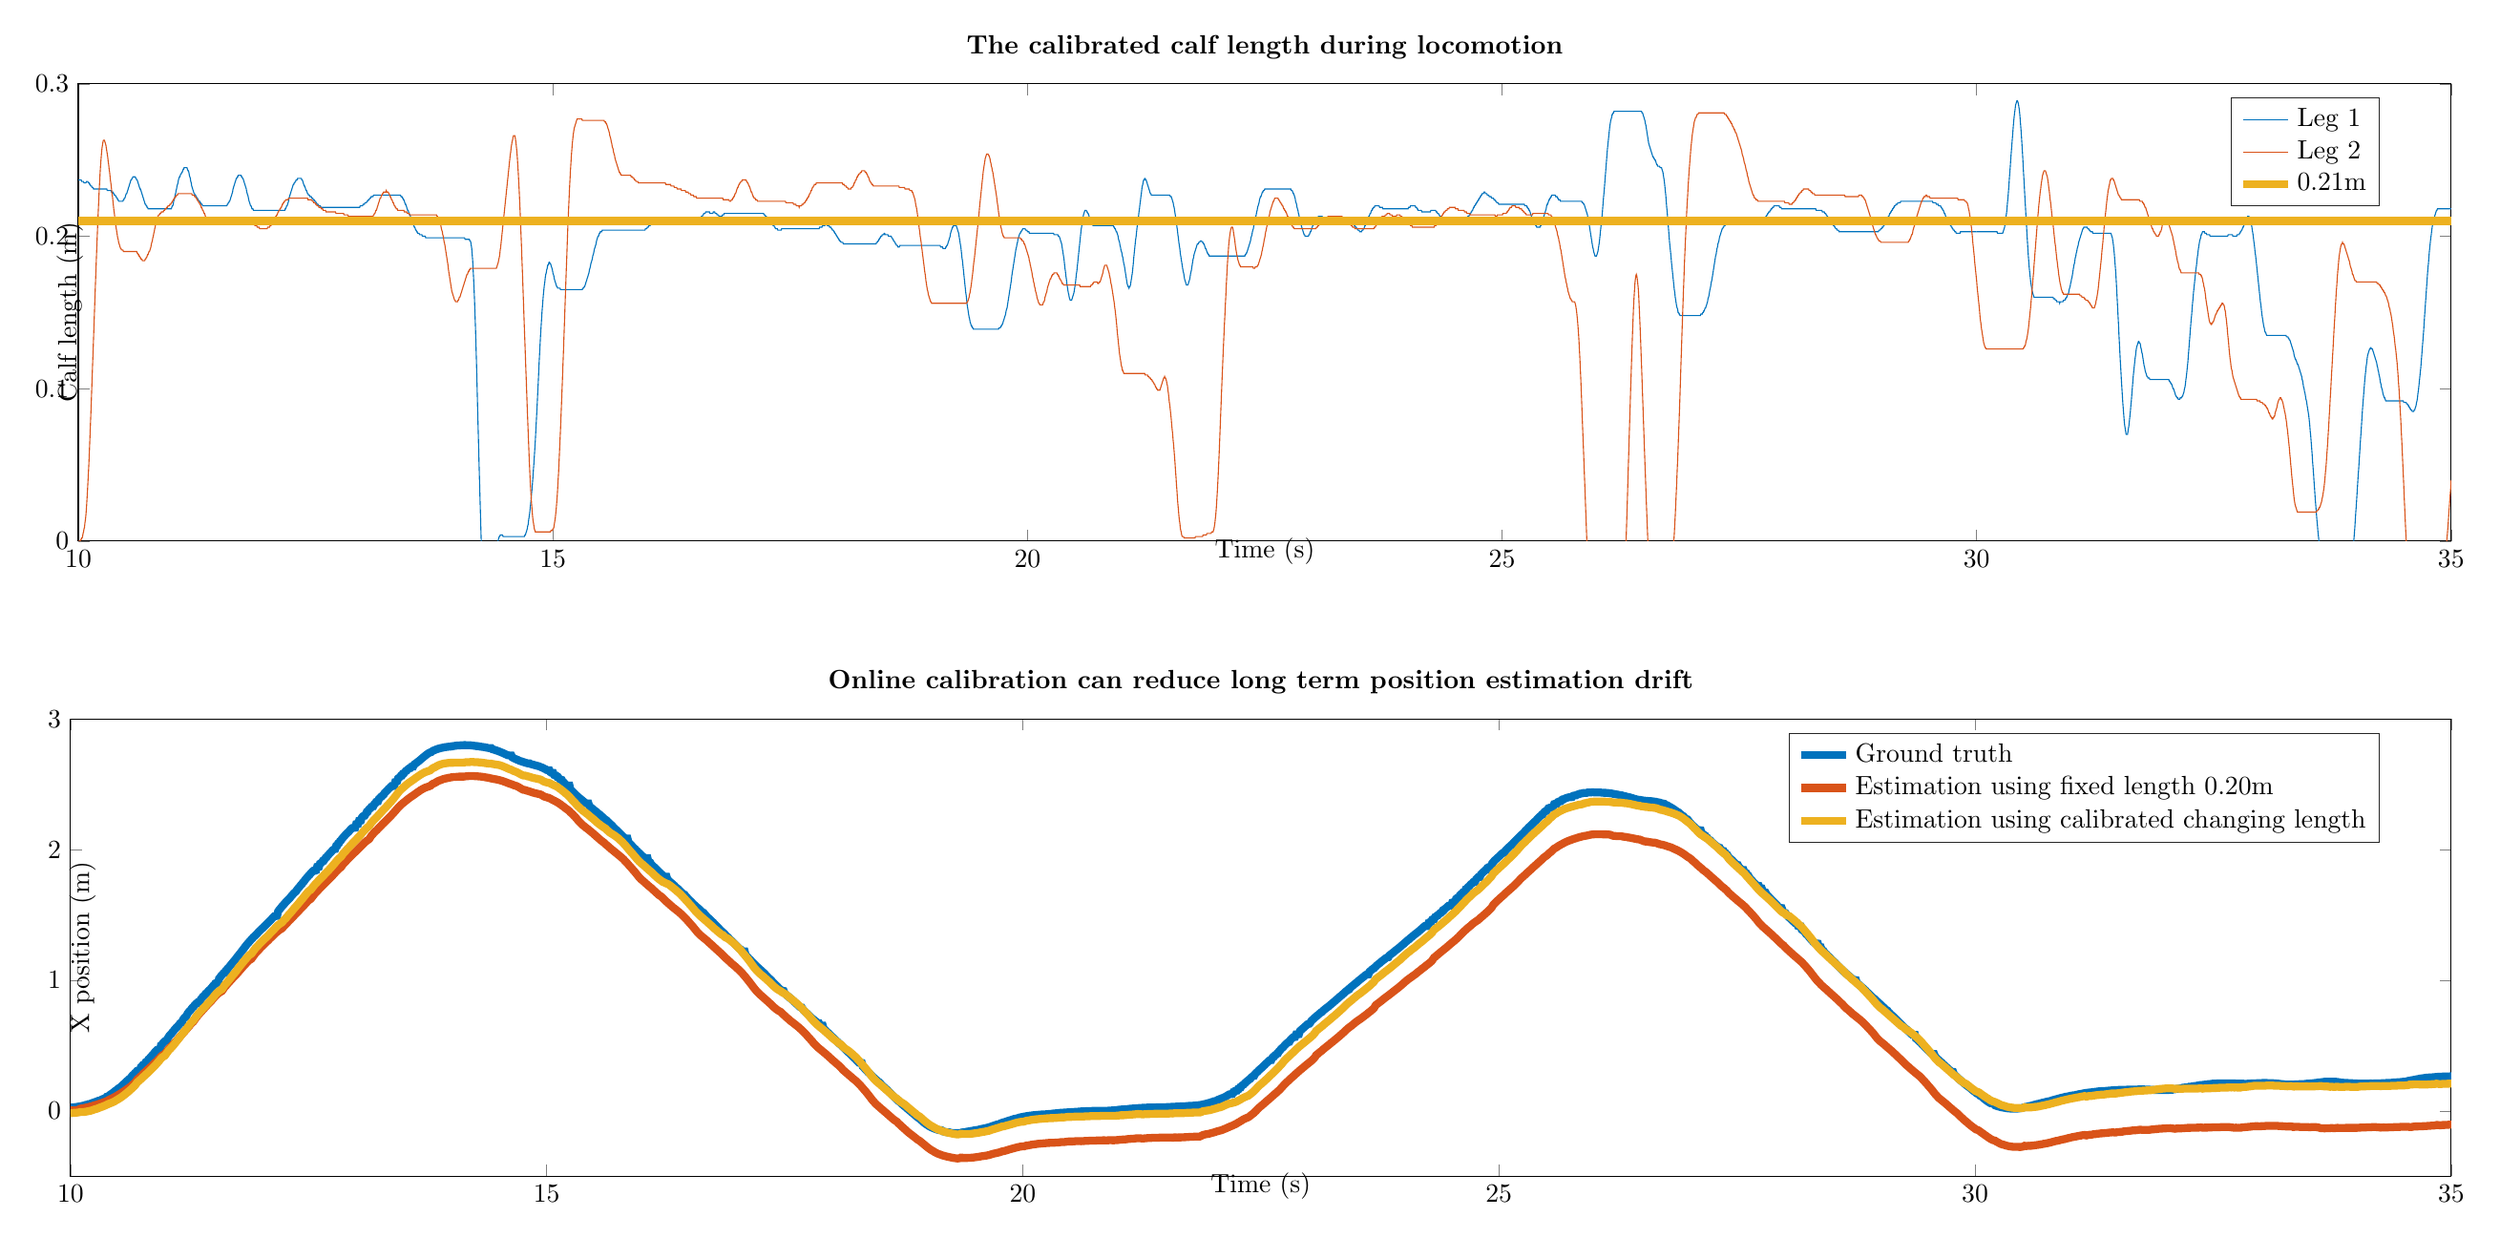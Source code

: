 % This file was created by matlab2tikz.
%
%The latest updates can be retrieved from
%  http://www.mathworks.com/matlabcentral/fileexchange/22022-matlab2tikz-matlab2tikz
%where you can also make suggestions and rate matlab2tikz.
%
\definecolor{mycolor1}{rgb}{0.0,0.447,0.741}%
\definecolor{mycolor2}{rgb}{0.85,0.325,0.098}%
\definecolor{mycolor3}{rgb}{0.929,0.694,0.125}%
%
\begin{tikzpicture}

\begin{axis}[%
width=12.429in,
height=2.395in,
at={(0.597in,4.099in)},
scale only axis,
xmin=10,
xmax=35,
xlabel style={font=\color{white!15!black}},
xlabel={Time (s)},
ymin=0,
ymax=0.3,
ylabel style={font=\color{white!15!black}},
ylabel={Calf length (m)},
axis background/.style={fill=white},
title style={font=\bfseries},
title={The calibrated calf length during locomotion},
legend style={legend cell align=left, align=left, draw=white!15!black},
ylabel near ticks,
xlabel near ticks,
scaled ticks=false,
stack plots=false,
legend style={at={(0.97,0.97)}, anchor=north east, legend cell align=left, align=left, draw=white!15!black},,
xtick distance=5,
ylabel shift = -25pt,
xlabel shift = -18pt
]
\addplot [color=mycolor1, forget plot]
  table[row sep=crcr]{%
10	0.237\\
10.005	0.237\\
10.01	0.237\\
10.015	0.237\\
10.02	0.237\\
10.025	0.237\\
10.03	0.237\\
10.035	0.236\\
10.04	0.236\\
10.045	0.236\\
10.05	0.236\\
10.055	0.236\\
10.06	0.235\\
10.065	0.235\\
10.07	0.235\\
10.075	0.235\\
10.08	0.235\\
10.085	0.236\\
10.09	0.236\\
10.095	0.236\\
10.1	0.236\\
10.105	0.235\\
10.11	0.235\\
10.115	0.235\\
10.12	0.234\\
10.125	0.234\\
10.13	0.233\\
10.135	0.233\\
10.14	0.233\\
10.145	0.232\\
10.15	0.232\\
10.155	0.232\\
10.16	0.231\\
10.165	0.231\\
10.17	0.231\\
10.175	0.231\\
10.18	0.231\\
10.185	0.231\\
10.19	0.231\\
10.195	0.231\\
10.2	0.231\\
10.205	0.231\\
10.21	0.231\\
10.215	0.231\\
10.22	0.231\\
10.225	0.231\\
10.23	0.231\\
10.235	0.231\\
10.24	0.231\\
10.245	0.231\\
10.25	0.231\\
10.255	0.231\\
10.26	0.231\\
10.265	0.231\\
10.27	0.231\\
10.275	0.231\\
10.28	0.231\\
10.285	0.231\\
10.29	0.231\\
10.295	0.231\\
10.3	0.231\\
10.305	0.23\\
10.31	0.23\\
10.315	0.23\\
10.32	0.23\\
10.325	0.23\\
10.33	0.23\\
10.335	0.23\\
10.34	0.23\\
10.345	0.23\\
10.35	0.229\\
10.355	0.229\\
10.36	0.229\\
10.365	0.229\\
10.37	0.228\\
10.375	0.228\\
10.38	0.227\\
10.385	0.227\\
10.39	0.227\\
10.395	0.226\\
10.4	0.226\\
10.405	0.225\\
10.41	0.225\\
10.415	0.224\\
10.42	0.224\\
10.425	0.223\\
10.43	0.223\\
10.435	0.223\\
10.44	0.223\\
10.445	0.223\\
10.45	0.223\\
10.455	0.223\\
10.46	0.223\\
10.465	0.223\\
10.47	0.223\\
10.475	0.224\\
10.48	0.224\\
10.485	0.225\\
10.49	0.225\\
10.495	0.226\\
10.5	0.227\\
10.505	0.228\\
10.51	0.228\\
10.515	0.229\\
10.52	0.23\\
10.525	0.231\\
10.53	0.232\\
10.535	0.233\\
10.54	0.234\\
10.545	0.235\\
10.55	0.236\\
10.555	0.237\\
10.56	0.237\\
10.565	0.238\\
10.57	0.238\\
10.575	0.239\\
10.58	0.239\\
10.585	0.239\\
10.59	0.239\\
10.595	0.239\\
10.6	0.239\\
10.605	0.238\\
10.61	0.238\\
10.615	0.237\\
10.62	0.237\\
10.625	0.236\\
10.63	0.235\\
10.635	0.234\\
10.64	0.233\\
10.645	0.232\\
10.65	0.231\\
10.655	0.231\\
10.66	0.23\\
10.665	0.229\\
10.67	0.228\\
10.675	0.227\\
10.68	0.226\\
10.685	0.225\\
10.69	0.224\\
10.695	0.223\\
10.7	0.222\\
10.705	0.221\\
10.71	0.221\\
10.715	0.22\\
10.72	0.22\\
10.725	0.219\\
10.73	0.219\\
10.735	0.218\\
10.74	0.218\\
10.745	0.218\\
10.75	0.218\\
10.755	0.218\\
10.76	0.218\\
10.765	0.218\\
10.77	0.218\\
10.775	0.218\\
10.78	0.218\\
10.785	0.218\\
10.79	0.218\\
10.795	0.218\\
10.8	0.218\\
10.805	0.218\\
10.81	0.218\\
10.815	0.218\\
10.82	0.218\\
10.825	0.218\\
10.83	0.218\\
10.835	0.218\\
10.84	0.218\\
10.845	0.218\\
10.85	0.218\\
10.855	0.218\\
10.86	0.218\\
10.865	0.218\\
10.87	0.218\\
10.875	0.218\\
10.88	0.218\\
10.885	0.218\\
10.89	0.218\\
10.895	0.218\\
10.9	0.218\\
10.905	0.218\\
10.91	0.218\\
10.915	0.218\\
10.92	0.218\\
10.925	0.218\\
10.93	0.218\\
10.935	0.218\\
10.94	0.218\\
10.945	0.218\\
10.95	0.218\\
10.955	0.218\\
10.96	0.218\\
10.965	0.218\\
10.97	0.218\\
10.975	0.218\\
10.98	0.218\\
10.985	0.219\\
10.99	0.22\\
10.995	0.22\\
11	0.221\\
11.005	0.223\\
11.01	0.224\\
11.015	0.225\\
11.02	0.227\\
11.025	0.228\\
11.03	0.23\\
11.035	0.231\\
11.04	0.233\\
11.045	0.234\\
11.05	0.235\\
11.055	0.237\\
11.06	0.238\\
11.065	0.239\\
11.07	0.239\\
11.075	0.24\\
11.08	0.241\\
11.085	0.241\\
11.09	0.242\\
11.095	0.242\\
11.1	0.243\\
11.105	0.244\\
11.11	0.244\\
11.115	0.245\\
11.12	0.245\\
11.125	0.245\\
11.13	0.245\\
11.135	0.245\\
11.14	0.245\\
11.145	0.245\\
11.15	0.244\\
11.155	0.243\\
11.16	0.243\\
11.165	0.242\\
11.17	0.24\\
11.175	0.239\\
11.18	0.238\\
11.185	0.236\\
11.19	0.235\\
11.195	0.233\\
11.2	0.232\\
11.205	0.231\\
11.21	0.23\\
11.215	0.229\\
11.22	0.228\\
11.225	0.228\\
11.23	0.227\\
11.235	0.227\\
11.24	0.226\\
11.245	0.226\\
11.25	0.225\\
11.255	0.225\\
11.26	0.224\\
11.265	0.224\\
11.27	0.223\\
11.275	0.223\\
11.28	0.223\\
11.285	0.222\\
11.29	0.222\\
11.295	0.221\\
11.3	0.221\\
11.305	0.221\\
11.31	0.22\\
11.315	0.22\\
11.32	0.22\\
11.325	0.22\\
11.33	0.22\\
11.335	0.22\\
11.34	0.22\\
11.345	0.22\\
11.35	0.22\\
11.355	0.22\\
11.36	0.22\\
11.365	0.22\\
11.37	0.22\\
11.375	0.22\\
11.38	0.22\\
11.385	0.22\\
11.39	0.22\\
11.395	0.22\\
11.4	0.22\\
11.405	0.22\\
11.41	0.22\\
11.415	0.22\\
11.42	0.22\\
11.425	0.22\\
11.43	0.22\\
11.435	0.22\\
11.44	0.22\\
11.445	0.22\\
11.45	0.22\\
11.455	0.22\\
11.46	0.22\\
11.465	0.22\\
11.47	0.22\\
11.475	0.22\\
11.48	0.22\\
11.485	0.22\\
11.49	0.22\\
11.495	0.22\\
11.5	0.22\\
11.505	0.22\\
11.51	0.22\\
11.515	0.22\\
11.52	0.22\\
11.525	0.22\\
11.53	0.22\\
11.535	0.22\\
11.54	0.22\\
11.545	0.22\\
11.55	0.22\\
11.555	0.22\\
11.56	0.22\\
11.565	0.22\\
11.57	0.221\\
11.575	0.221\\
11.58	0.222\\
11.585	0.222\\
11.59	0.223\\
11.595	0.223\\
11.6	0.224\\
11.605	0.225\\
11.61	0.226\\
11.615	0.227\\
11.62	0.228\\
11.625	0.229\\
11.63	0.231\\
11.635	0.232\\
11.64	0.233\\
11.645	0.234\\
11.65	0.235\\
11.655	0.236\\
11.66	0.237\\
11.665	0.238\\
11.67	0.238\\
11.675	0.239\\
11.68	0.239\\
11.685	0.24\\
11.69	0.24\\
11.695	0.24\\
11.7	0.24\\
11.705	0.24\\
11.71	0.24\\
11.715	0.24\\
11.72	0.239\\
11.725	0.239\\
11.73	0.238\\
11.735	0.238\\
11.74	0.237\\
11.745	0.236\\
11.75	0.235\\
11.755	0.234\\
11.76	0.233\\
11.765	0.232\\
11.77	0.231\\
11.775	0.229\\
11.78	0.228\\
11.785	0.227\\
11.79	0.226\\
11.795	0.224\\
11.8	0.223\\
11.805	0.222\\
11.81	0.221\\
11.815	0.22\\
11.82	0.22\\
11.825	0.219\\
11.83	0.218\\
11.835	0.218\\
11.84	0.218\\
11.845	0.217\\
11.85	0.217\\
11.855	0.217\\
11.86	0.217\\
11.865	0.217\\
11.87	0.217\\
11.875	0.217\\
11.88	0.217\\
11.885	0.217\\
11.89	0.217\\
11.895	0.217\\
11.9	0.217\\
11.905	0.217\\
11.91	0.217\\
11.915	0.217\\
11.92	0.217\\
11.925	0.217\\
11.93	0.217\\
11.935	0.217\\
11.94	0.217\\
11.945	0.217\\
11.95	0.217\\
11.955	0.217\\
11.96	0.217\\
11.965	0.217\\
11.97	0.217\\
11.975	0.217\\
11.98	0.217\\
11.985	0.217\\
11.99	0.217\\
11.995	0.217\\
12	0.217\\
12.005	0.217\\
12.01	0.217\\
12.015	0.217\\
12.02	0.217\\
12.025	0.217\\
12.03	0.217\\
12.035	0.217\\
12.04	0.217\\
12.045	0.217\\
12.05	0.217\\
12.055	0.217\\
12.06	0.217\\
12.065	0.217\\
12.07	0.217\\
12.075	0.217\\
12.08	0.217\\
12.085	0.217\\
12.09	0.217\\
12.095	0.217\\
12.1	0.217\\
12.105	0.217\\
12.11	0.217\\
12.115	0.217\\
12.12	0.217\\
12.125	0.217\\
12.13	0.217\\
12.135	0.217\\
12.14	0.217\\
12.145	0.217\\
12.15	0.217\\
12.155	0.217\\
12.16	0.217\\
12.165	0.217\\
12.17	0.217\\
12.175	0.217\\
12.18	0.218\\
12.185	0.218\\
12.19	0.219\\
12.195	0.22\\
12.2	0.22\\
12.205	0.221\\
12.21	0.222\\
12.215	0.223\\
12.22	0.225\\
12.225	0.226\\
12.23	0.227\\
12.235	0.228\\
12.24	0.229\\
12.245	0.23\\
12.25	0.231\\
12.255	0.232\\
12.26	0.233\\
12.265	0.234\\
12.27	0.234\\
12.275	0.235\\
12.28	0.235\\
12.285	0.236\\
12.29	0.236\\
12.295	0.237\\
12.3	0.237\\
12.305	0.237\\
12.31	0.238\\
12.315	0.238\\
12.32	0.238\\
12.325	0.238\\
12.33	0.238\\
12.335	0.238\\
12.34	0.238\\
12.345	0.238\\
12.35	0.238\\
12.355	0.237\\
12.36	0.237\\
12.365	0.236\\
12.37	0.235\\
12.375	0.234\\
12.38	0.233\\
12.385	0.233\\
12.39	0.232\\
12.395	0.231\\
12.4	0.23\\
12.405	0.23\\
12.41	0.229\\
12.415	0.228\\
12.42	0.228\\
12.425	0.227\\
12.43	0.227\\
12.435	0.227\\
12.44	0.226\\
12.445	0.226\\
12.45	0.226\\
12.455	0.226\\
12.46	0.225\\
12.465	0.225\\
12.47	0.225\\
12.475	0.224\\
12.48	0.224\\
12.485	0.224\\
12.49	0.223\\
12.495	0.223\\
12.5	0.223\\
12.505	0.222\\
12.51	0.222\\
12.515	0.221\\
12.52	0.221\\
12.525	0.221\\
12.53	0.22\\
12.535	0.22\\
12.54	0.22\\
12.545	0.22\\
12.55	0.22\\
12.555	0.219\\
12.56	0.219\\
12.565	0.219\\
12.57	0.219\\
12.575	0.219\\
12.58	0.219\\
12.585	0.219\\
12.59	0.219\\
12.595	0.219\\
12.6	0.219\\
12.605	0.219\\
12.61	0.219\\
12.615	0.219\\
12.62	0.219\\
12.625	0.219\\
12.63	0.219\\
12.635	0.219\\
12.64	0.219\\
12.645	0.219\\
12.65	0.219\\
12.655	0.219\\
12.66	0.219\\
12.665	0.219\\
12.67	0.219\\
12.675	0.219\\
12.68	0.219\\
12.685	0.219\\
12.69	0.219\\
12.695	0.219\\
12.7	0.219\\
12.705	0.219\\
12.71	0.219\\
12.715	0.219\\
12.72	0.219\\
12.725	0.219\\
12.73	0.219\\
12.735	0.219\\
12.74	0.219\\
12.745	0.219\\
12.75	0.219\\
12.755	0.219\\
12.76	0.219\\
12.765	0.219\\
12.77	0.219\\
12.775	0.219\\
12.78	0.219\\
12.785	0.219\\
12.79	0.219\\
12.795	0.219\\
12.8	0.219\\
12.805	0.219\\
12.81	0.219\\
12.815	0.219\\
12.82	0.219\\
12.825	0.219\\
12.83	0.219\\
12.835	0.219\\
12.84	0.219\\
12.845	0.219\\
12.85	0.219\\
12.855	0.219\\
12.86	0.219\\
12.865	0.219\\
12.87	0.219\\
12.875	0.219\\
12.88	0.219\\
12.885	0.219\\
12.89	0.219\\
12.895	0.219\\
12.9	0.219\\
12.905	0.219\\
12.91	0.219\\
12.915	0.219\\
12.92	0.219\\
12.925	0.219\\
12.93	0.219\\
12.935	0.219\\
12.94	0.219\\
12.945	0.219\\
12.95	0.219\\
12.955	0.219\\
12.96	0.219\\
12.965	0.219\\
12.97	0.22\\
12.975	0.22\\
12.98	0.22\\
12.985	0.22\\
12.99	0.22\\
12.995	0.22\\
13	0.221\\
13.005	0.221\\
13.01	0.221\\
13.015	0.221\\
13.02	0.222\\
13.025	0.222\\
13.03	0.222\\
13.035	0.222\\
13.04	0.223\\
13.045	0.223\\
13.05	0.223\\
13.055	0.224\\
13.06	0.224\\
13.065	0.224\\
13.07	0.225\\
13.075	0.225\\
13.08	0.225\\
13.085	0.226\\
13.09	0.226\\
13.095	0.226\\
13.1	0.226\\
13.105	0.226\\
13.11	0.227\\
13.115	0.227\\
13.12	0.227\\
13.125	0.227\\
13.13	0.227\\
13.135	0.227\\
13.14	0.227\\
13.145	0.227\\
13.15	0.227\\
13.155	0.227\\
13.16	0.227\\
13.165	0.227\\
13.17	0.227\\
13.175	0.227\\
13.18	0.227\\
13.185	0.227\\
13.19	0.227\\
13.195	0.227\\
13.2	0.227\\
13.205	0.227\\
13.21	0.227\\
13.215	0.227\\
13.22	0.227\\
13.225	0.227\\
13.23	0.227\\
13.235	0.227\\
13.24	0.227\\
13.245	0.227\\
13.25	0.227\\
13.255	0.227\\
13.26	0.227\\
13.265	0.227\\
13.27	0.227\\
13.275	0.227\\
13.28	0.227\\
13.285	0.227\\
13.29	0.227\\
13.295	0.227\\
13.3	0.227\\
13.305	0.227\\
13.31	0.227\\
13.315	0.227\\
13.32	0.227\\
13.325	0.227\\
13.33	0.227\\
13.335	0.227\\
13.34	0.227\\
13.345	0.227\\
13.35	0.227\\
13.355	0.227\\
13.36	0.227\\
13.365	0.227\\
13.37	0.227\\
13.375	0.227\\
13.38	0.227\\
13.385	0.227\\
13.39	0.227\\
13.395	0.227\\
13.4	0.226\\
13.405	0.226\\
13.41	0.226\\
13.415	0.225\\
13.42	0.225\\
13.425	0.224\\
13.43	0.224\\
13.435	0.223\\
13.44	0.222\\
13.445	0.221\\
13.45	0.221\\
13.455	0.22\\
13.46	0.219\\
13.465	0.218\\
13.47	0.217\\
13.475	0.217\\
13.48	0.216\\
13.485	0.215\\
13.49	0.214\\
13.495	0.214\\
13.5	0.213\\
13.505	0.212\\
13.51	0.211\\
13.515	0.21\\
13.52	0.209\\
13.525	0.209\\
13.53	0.208\\
13.535	0.207\\
13.54	0.206\\
13.545	0.206\\
13.55	0.205\\
13.555	0.204\\
13.56	0.204\\
13.565	0.203\\
13.57	0.203\\
13.575	0.202\\
13.58	0.202\\
13.585	0.202\\
13.59	0.202\\
13.595	0.201\\
13.6	0.201\\
13.605	0.201\\
13.61	0.201\\
13.615	0.201\\
13.62	0.201\\
13.625	0.2\\
13.63	0.2\\
13.635	0.2\\
13.64	0.2\\
13.645	0.2\\
13.65	0.2\\
13.655	0.2\\
13.66	0.199\\
13.665	0.199\\
13.67	0.199\\
13.675	0.199\\
13.68	0.199\\
13.685	0.199\\
13.69	0.199\\
13.695	0.199\\
13.7	0.199\\
13.705	0.199\\
13.71	0.199\\
13.715	0.199\\
13.72	0.199\\
13.725	0.199\\
13.73	0.199\\
13.735	0.199\\
13.74	0.199\\
13.745	0.199\\
13.75	0.199\\
13.755	0.199\\
13.76	0.199\\
13.765	0.199\\
13.77	0.199\\
13.775	0.199\\
13.78	0.199\\
13.785	0.199\\
13.79	0.199\\
13.795	0.199\\
13.8	0.199\\
13.805	0.199\\
13.81	0.199\\
13.815	0.199\\
13.82	0.199\\
13.825	0.199\\
13.83	0.199\\
13.835	0.199\\
13.84	0.199\\
13.845	0.199\\
13.85	0.199\\
13.855	0.199\\
13.86	0.199\\
13.865	0.199\\
13.87	0.199\\
13.875	0.199\\
13.88	0.199\\
13.885	0.199\\
13.89	0.199\\
13.895	0.199\\
13.9	0.199\\
13.905	0.199\\
13.91	0.199\\
13.915	0.199\\
13.92	0.199\\
13.925	0.199\\
13.93	0.199\\
13.935	0.199\\
13.94	0.199\\
13.945	0.199\\
13.95	0.199\\
13.955	0.199\\
13.96	0.199\\
13.965	0.199\\
13.97	0.199\\
13.975	0.199\\
13.98	0.199\\
13.985	0.199\\
13.99	0.199\\
13.995	0.199\\
14	0.199\\
14.005	0.199\\
14.01	0.199\\
14.015	0.199\\
14.02	0.199\\
14.025	0.199\\
14.03	0.199\\
14.035	0.199\\
14.04	0.199\\
14.045	0.199\\
14.05	0.199\\
14.055	0.199\\
14.06	0.199\\
14.065	0.199\\
14.07	0.199\\
14.075	0.198\\
14.08	0.198\\
14.085	0.198\\
14.09	0.198\\
14.095	0.198\\
14.1	0.198\\
14.105	0.198\\
14.11	0.198\\
14.115	0.198\\
14.12	0.198\\
14.125	0.197\\
14.13	0.197\\
14.135	0.196\\
14.14	0.194\\
14.145	0.192\\
14.15	0.188\\
14.155	0.184\\
14.16	0.178\\
14.165	0.172\\
14.17	0.165\\
14.175	0.157\\
14.18	0.148\\
14.185	0.139\\
14.19	0.128\\
14.195	0.117\\
14.2	0.105\\
14.205	0.092\\
14.21	0.08\\
14.215	0.068\\
14.22	0.056\\
14.225	0.044\\
14.23	0.033\\
14.235	0.022\\
14.24	0.011\\
14.245	0.0\\
14.25	-0.009\\
14.255	-0.019\\
14.26	-0.028\\
14.265	-0.037\\
14.27	-0.045\\
14.275	-0.053\\
14.28	-0.06\\
14.285	-0.066\\
14.29	-0.071\\
14.295	-0.076\\
14.3	-0.079\\
14.305	-0.081\\
14.31	-0.082\\
14.315	-0.082\\
14.32	-0.082\\
14.325	-0.08\\
14.33	-0.077\\
14.335	-0.074\\
14.34	-0.07\\
14.345	-0.065\\
14.35	-0.06\\
14.355	-0.054\\
14.36	-0.048\\
14.365	-0.043\\
14.37	-0.037\\
14.375	-0.032\\
14.38	-0.027\\
14.385	-0.022\\
14.39	-0.018\\
14.395	-0.014\\
14.4	-0.01\\
14.405	-0.007\\
14.41	-0.005\\
14.415	-0.002\\
14.42	-0.001\\
14.425	0.001\\
14.43	0.002\\
14.435	0.003\\
14.44	0.003\\
14.445	0.004\\
14.45	0.004\\
14.455	0.004\\
14.46	0.004\\
14.465	0.004\\
14.47	0.004\\
14.475	0.003\\
14.48	0.003\\
14.485	0.003\\
14.49	0.003\\
14.495	0.003\\
14.5	0.003\\
14.505	0.003\\
14.51	0.003\\
14.515	0.003\\
14.52	0.003\\
14.525	0.003\\
14.53	0.003\\
14.535	0.003\\
14.54	0.003\\
14.545	0.003\\
14.55	0.003\\
14.555	0.003\\
14.56	0.003\\
14.565	0.003\\
14.57	0.003\\
14.575	0.003\\
14.58	0.003\\
14.585	0.003\\
14.59	0.003\\
14.595	0.003\\
14.6	0.003\\
14.605	0.003\\
14.61	0.003\\
14.615	0.003\\
14.62	0.003\\
14.625	0.003\\
14.63	0.003\\
14.635	0.003\\
14.64	0.003\\
14.645	0.003\\
14.65	0.003\\
14.655	0.003\\
14.66	0.003\\
14.665	0.003\\
14.67	0.003\\
14.675	0.003\\
14.68	0.003\\
14.685	0.003\\
14.69	0.003\\
14.695	0.003\\
14.7	0.003\\
14.705	0.004\\
14.71	0.004\\
14.715	0.005\\
14.72	0.006\\
14.725	0.007\\
14.73	0.008\\
14.735	0.01\\
14.74	0.011\\
14.745	0.014\\
14.75	0.016\\
14.755	0.018\\
14.76	0.021\\
14.765	0.024\\
14.77	0.027\\
14.775	0.031\\
14.78	0.034\\
14.785	0.038\\
14.79	0.042\\
14.795	0.047\\
14.8	0.051\\
14.805	0.056\\
14.81	0.061\\
14.815	0.066\\
14.82	0.072\\
14.825	0.078\\
14.83	0.084\\
14.835	0.09\\
14.84	0.097\\
14.845	0.103\\
14.85	0.11\\
14.855	0.117\\
14.86	0.123\\
14.865	0.129\\
14.87	0.135\\
14.875	0.14\\
14.88	0.145\\
14.885	0.15\\
14.89	0.154\\
14.895	0.158\\
14.9	0.162\\
14.905	0.165\\
14.91	0.168\\
14.915	0.17\\
14.92	0.173\\
14.925	0.175\\
14.93	0.176\\
14.935	0.178\\
14.94	0.179\\
14.945	0.181\\
14.95	0.181\\
14.955	0.182\\
14.96	0.183\\
14.965	0.183\\
14.97	0.182\\
14.975	0.182\\
14.98	0.181\\
14.985	0.18\\
14.99	0.179\\
14.995	0.178\\
15	0.176\\
15.005	0.175\\
15.01	0.174\\
15.015	0.172\\
15.02	0.171\\
15.025	0.17\\
15.03	0.169\\
15.035	0.168\\
15.04	0.167\\
15.045	0.167\\
15.05	0.166\\
15.055	0.166\\
15.06	0.166\\
15.065	0.166\\
15.07	0.166\\
15.075	0.166\\
15.08	0.165\\
15.085	0.165\\
15.09	0.165\\
15.095	0.165\\
15.1	0.165\\
15.105	0.165\\
15.11	0.165\\
15.115	0.165\\
15.12	0.165\\
15.125	0.165\\
15.13	0.165\\
15.135	0.165\\
15.14	0.165\\
15.145	0.165\\
15.15	0.165\\
15.155	0.165\\
15.16	0.165\\
15.165	0.165\\
15.17	0.165\\
15.175	0.165\\
15.18	0.165\\
15.185	0.165\\
15.19	0.165\\
15.195	0.165\\
15.2	0.165\\
15.205	0.165\\
15.21	0.165\\
15.215	0.165\\
15.22	0.165\\
15.225	0.165\\
15.23	0.165\\
15.235	0.165\\
15.24	0.165\\
15.245	0.165\\
15.25	0.165\\
15.255	0.165\\
15.26	0.165\\
15.265	0.165\\
15.27	0.165\\
15.275	0.165\\
15.28	0.165\\
15.285	0.165\\
15.29	0.165\\
15.295	0.165\\
15.3	0.165\\
15.305	0.165\\
15.31	0.165\\
15.315	0.166\\
15.32	0.166\\
15.325	0.166\\
15.33	0.167\\
15.335	0.167\\
15.34	0.168\\
15.345	0.169\\
15.35	0.17\\
15.355	0.171\\
15.36	0.172\\
15.365	0.173\\
15.37	0.174\\
15.375	0.175\\
15.38	0.176\\
15.385	0.178\\
15.39	0.179\\
15.395	0.18\\
15.4	0.182\\
15.405	0.183\\
15.41	0.184\\
15.415	0.185\\
15.42	0.187\\
15.425	0.188\\
15.43	0.189\\
15.435	0.191\\
15.44	0.192\\
15.445	0.193\\
15.45	0.194\\
15.455	0.195\\
15.46	0.197\\
15.465	0.198\\
15.47	0.199\\
15.475	0.2\\
15.48	0.2\\
15.485	0.201\\
15.49	0.202\\
15.495	0.202\\
15.5	0.203\\
15.505	0.203\\
15.51	0.203\\
15.515	0.203\\
15.52	0.204\\
15.525	0.204\\
15.53	0.204\\
15.535	0.204\\
15.54	0.204\\
15.545	0.204\\
15.55	0.204\\
15.555	0.204\\
15.56	0.204\\
15.565	0.204\\
15.57	0.204\\
15.575	0.204\\
15.58	0.204\\
15.585	0.204\\
15.59	0.204\\
15.595	0.204\\
15.6	0.204\\
15.605	0.204\\
15.61	0.204\\
15.615	0.204\\
15.62	0.204\\
15.625	0.204\\
15.63	0.204\\
15.635	0.204\\
15.64	0.204\\
15.645	0.204\\
15.65	0.204\\
15.655	0.204\\
15.66	0.204\\
15.665	0.204\\
15.67	0.204\\
15.675	0.204\\
15.68	0.204\\
15.685	0.204\\
15.69	0.204\\
15.695	0.204\\
15.7	0.204\\
15.705	0.204\\
15.71	0.204\\
15.715	0.204\\
15.72	0.204\\
15.725	0.204\\
15.73	0.204\\
15.735	0.204\\
15.74	0.204\\
15.745	0.204\\
15.75	0.204\\
15.755	0.204\\
15.76	0.204\\
15.765	0.204\\
15.77	0.204\\
15.775	0.204\\
15.78	0.204\\
15.785	0.204\\
15.79	0.204\\
15.795	0.204\\
15.8	0.204\\
15.805	0.204\\
15.81	0.204\\
15.815	0.204\\
15.82	0.204\\
15.825	0.204\\
15.83	0.204\\
15.835	0.204\\
15.84	0.204\\
15.845	0.204\\
15.85	0.204\\
15.855	0.204\\
15.86	0.204\\
15.865	0.204\\
15.87	0.204\\
15.875	0.204\\
15.88	0.204\\
15.885	0.204\\
15.89	0.204\\
15.895	0.204\\
15.9	0.204\\
15.905	0.204\\
15.91	0.204\\
15.915	0.204\\
15.92	0.204\\
15.925	0.204\\
15.93	0.204\\
15.935	0.204\\
15.94	0.204\\
15.945	0.204\\
15.95	0.204\\
15.955	0.204\\
15.96	0.204\\
15.965	0.204\\
15.97	0.204\\
15.975	0.205\\
15.98	0.205\\
15.985	0.205\\
15.99	0.205\\
15.995	0.206\\
16	0.206\\
16.005	0.206\\
16.01	0.207\\
16.015	0.207\\
16.02	0.207\\
16.025	0.207\\
16.03	0.208\\
16.035	0.208\\
16.04	0.208\\
16.045	0.208\\
16.05	0.209\\
16.055	0.209\\
16.06	0.209\\
16.065	0.21\\
16.07	0.21\\
16.075	0.21\\
16.08	0.21\\
16.085	0.211\\
16.09	0.211\\
16.095	0.211\\
16.1	0.211\\
16.105	0.211\\
16.11	0.211\\
16.115	0.212\\
16.12	0.212\\
16.125	0.212\\
16.13	0.212\\
16.135	0.212\\
16.14	0.212\\
16.145	0.212\\
16.15	0.212\\
16.155	0.212\\
16.16	0.212\\
16.165	0.212\\
16.17	0.212\\
16.175	0.212\\
16.18	0.212\\
16.185	0.212\\
16.19	0.212\\
16.195	0.212\\
16.2	0.212\\
16.205	0.212\\
16.21	0.212\\
16.215	0.212\\
16.22	0.212\\
16.225	0.212\\
16.23	0.212\\
16.235	0.212\\
16.24	0.212\\
16.245	0.212\\
16.25	0.212\\
16.255	0.212\\
16.26	0.212\\
16.265	0.212\\
16.27	0.212\\
16.275	0.212\\
16.28	0.212\\
16.285	0.212\\
16.29	0.212\\
16.295	0.212\\
16.3	0.212\\
16.305	0.212\\
16.31	0.212\\
16.315	0.212\\
16.32	0.212\\
16.325	0.212\\
16.33	0.212\\
16.335	0.212\\
16.34	0.212\\
16.345	0.212\\
16.35	0.212\\
16.355	0.212\\
16.36	0.212\\
16.365	0.212\\
16.37	0.212\\
16.375	0.212\\
16.38	0.212\\
16.385	0.212\\
16.39	0.212\\
16.395	0.212\\
16.4	0.212\\
16.405	0.212\\
16.41	0.212\\
16.415	0.212\\
16.42	0.212\\
16.425	0.212\\
16.43	0.212\\
16.435	0.212\\
16.44	0.212\\
16.445	0.212\\
16.45	0.212\\
16.455	0.212\\
16.46	0.212\\
16.465	0.212\\
16.47	0.212\\
16.475	0.212\\
16.48	0.212\\
16.485	0.212\\
16.49	0.212\\
16.495	0.212\\
16.5	0.212\\
16.505	0.212\\
16.51	0.212\\
16.515	0.212\\
16.52	0.212\\
16.525	0.212\\
16.53	0.212\\
16.535	0.212\\
16.54	0.212\\
16.545	0.212\\
16.55	0.212\\
16.555	0.212\\
16.56	0.212\\
16.565	0.213\\
16.57	0.213\\
16.575	0.213\\
16.58	0.214\\
16.585	0.214\\
16.59	0.215\\
16.595	0.215\\
16.6	0.215\\
16.605	0.215\\
16.61	0.216\\
16.615	0.216\\
16.62	0.216\\
16.625	0.216\\
16.63	0.216\\
16.635	0.216\\
16.64	0.216\\
16.645	0.216\\
16.65	0.216\\
16.655	0.215\\
16.66	0.215\\
16.665	0.215\\
16.67	0.215\\
16.675	0.215\\
16.68	0.215\\
16.685	0.215\\
16.69	0.216\\
16.695	0.216\\
16.7	0.216\\
16.705	0.216\\
16.71	0.215\\
16.715	0.215\\
16.72	0.215\\
16.725	0.215\\
16.73	0.214\\
16.735	0.214\\
16.74	0.214\\
16.745	0.214\\
16.75	0.213\\
16.755	0.213\\
16.76	0.213\\
16.765	0.213\\
16.77	0.213\\
16.775	0.213\\
16.78	0.213\\
16.785	0.214\\
16.79	0.214\\
16.795	0.214\\
16.8	0.214\\
16.805	0.215\\
16.81	0.215\\
16.815	0.215\\
16.82	0.215\\
16.825	0.215\\
16.83	0.215\\
16.835	0.215\\
16.84	0.215\\
16.845	0.215\\
16.85	0.215\\
16.855	0.215\\
16.86	0.215\\
16.865	0.215\\
16.87	0.215\\
16.875	0.215\\
16.88	0.215\\
16.885	0.215\\
16.89	0.215\\
16.895	0.215\\
16.9	0.215\\
16.905	0.215\\
16.91	0.215\\
16.915	0.215\\
16.92	0.215\\
16.925	0.215\\
16.93	0.215\\
16.935	0.215\\
16.94	0.215\\
16.945	0.215\\
16.95	0.215\\
16.955	0.215\\
16.96	0.215\\
16.965	0.215\\
16.97	0.215\\
16.975	0.215\\
16.98	0.215\\
16.985	0.215\\
16.99	0.215\\
16.995	0.215\\
17	0.215\\
17.005	0.215\\
17.01	0.215\\
17.015	0.215\\
17.02	0.215\\
17.025	0.215\\
17.03	0.215\\
17.035	0.215\\
17.04	0.215\\
17.045	0.215\\
17.05	0.215\\
17.055	0.215\\
17.06	0.215\\
17.065	0.215\\
17.07	0.215\\
17.075	0.215\\
17.08	0.215\\
17.085	0.215\\
17.09	0.215\\
17.095	0.215\\
17.1	0.215\\
17.105	0.215\\
17.11	0.215\\
17.115	0.215\\
17.12	0.215\\
17.125	0.215\\
17.13	0.215\\
17.135	0.215\\
17.14	0.215\\
17.145	0.215\\
17.15	0.215\\
17.155	0.215\\
17.16	0.215\\
17.165	0.215\\
17.17	0.215\\
17.175	0.215\\
17.18	0.215\\
17.185	0.215\\
17.19	0.215\\
17.195	0.215\\
17.2	0.215\\
17.205	0.215\\
17.21	0.215\\
17.215	0.215\\
17.22	0.215\\
17.225	0.214\\
17.23	0.214\\
17.235	0.214\\
17.24	0.213\\
17.245	0.213\\
17.25	0.213\\
17.255	0.212\\
17.26	0.212\\
17.265	0.211\\
17.27	0.211\\
17.275	0.21\\
17.28	0.21\\
17.285	0.209\\
17.29	0.209\\
17.295	0.209\\
17.3	0.208\\
17.305	0.208\\
17.31	0.208\\
17.315	0.208\\
17.32	0.207\\
17.325	0.207\\
17.33	0.207\\
17.335	0.206\\
17.34	0.206\\
17.345	0.205\\
17.35	0.205\\
17.355	0.205\\
17.36	0.205\\
17.365	0.205\\
17.37	0.204\\
17.375	0.204\\
17.38	0.204\\
17.385	0.204\\
17.39	0.204\\
17.395	0.204\\
17.4	0.204\\
17.405	0.204\\
17.41	0.205\\
17.415	0.205\\
17.42	0.205\\
17.425	0.205\\
17.43	0.205\\
17.435	0.205\\
17.44	0.205\\
17.445	0.205\\
17.45	0.205\\
17.455	0.205\\
17.46	0.205\\
17.465	0.205\\
17.47	0.205\\
17.475	0.205\\
17.48	0.205\\
17.485	0.205\\
17.49	0.205\\
17.495	0.205\\
17.5	0.205\\
17.505	0.205\\
17.51	0.205\\
17.515	0.205\\
17.52	0.205\\
17.525	0.205\\
17.53	0.205\\
17.535	0.205\\
17.54	0.205\\
17.545	0.205\\
17.55	0.205\\
17.555	0.205\\
17.56	0.205\\
17.565	0.205\\
17.57	0.205\\
17.575	0.205\\
17.58	0.205\\
17.585	0.205\\
17.59	0.205\\
17.595	0.205\\
17.6	0.205\\
17.605	0.205\\
17.61	0.205\\
17.615	0.205\\
17.62	0.205\\
17.625	0.205\\
17.63	0.205\\
17.635	0.205\\
17.64	0.205\\
17.645	0.205\\
17.65	0.205\\
17.655	0.205\\
17.66	0.205\\
17.665	0.205\\
17.67	0.205\\
17.675	0.205\\
17.68	0.205\\
17.685	0.205\\
17.69	0.205\\
17.695	0.205\\
17.7	0.205\\
17.705	0.205\\
17.71	0.205\\
17.715	0.205\\
17.72	0.205\\
17.725	0.205\\
17.73	0.205\\
17.735	0.205\\
17.74	0.205\\
17.745	0.205\\
17.75	0.205\\
17.755	0.205\\
17.76	0.205\\
17.765	0.205\\
17.77	0.205\\
17.775	0.205\\
17.78	0.205\\
17.785	0.205\\
17.79	0.205\\
17.795	0.205\\
17.8	0.205\\
17.805	0.205\\
17.81	0.206\\
17.815	0.206\\
17.82	0.206\\
17.825	0.206\\
17.83	0.206\\
17.835	0.206\\
17.84	0.207\\
17.845	0.207\\
17.85	0.207\\
17.855	0.207\\
17.86	0.207\\
17.865	0.207\\
17.87	0.208\\
17.875	0.208\\
17.88	0.208\\
17.885	0.208\\
17.89	0.207\\
17.895	0.207\\
17.9	0.207\\
17.905	0.207\\
17.91	0.207\\
17.915	0.206\\
17.92	0.206\\
17.925	0.206\\
17.93	0.206\\
17.935	0.205\\
17.94	0.205\\
17.945	0.204\\
17.95	0.204\\
17.955	0.204\\
17.96	0.203\\
17.965	0.203\\
17.97	0.202\\
17.975	0.202\\
17.98	0.201\\
17.985	0.201\\
17.99	0.2\\
17.995	0.2\\
18	0.199\\
18.005	0.199\\
18.01	0.198\\
18.015	0.198\\
18.02	0.197\\
18.025	0.197\\
18.03	0.197\\
18.035	0.196\\
18.04	0.196\\
18.045	0.196\\
18.05	0.196\\
18.055	0.196\\
18.06	0.195\\
18.065	0.195\\
18.07	0.195\\
18.075	0.195\\
18.08	0.195\\
18.085	0.195\\
18.09	0.195\\
18.095	0.195\\
18.1	0.195\\
18.105	0.195\\
18.11	0.195\\
18.115	0.195\\
18.12	0.195\\
18.125	0.195\\
18.13	0.195\\
18.135	0.195\\
18.14	0.195\\
18.145	0.195\\
18.15	0.195\\
18.155	0.195\\
18.16	0.195\\
18.165	0.195\\
18.17	0.195\\
18.175	0.195\\
18.18	0.195\\
18.185	0.195\\
18.19	0.195\\
18.195	0.195\\
18.2	0.195\\
18.205	0.195\\
18.21	0.195\\
18.215	0.195\\
18.22	0.195\\
18.225	0.195\\
18.23	0.195\\
18.235	0.195\\
18.24	0.195\\
18.245	0.195\\
18.25	0.195\\
18.255	0.195\\
18.26	0.195\\
18.265	0.195\\
18.27	0.195\\
18.275	0.195\\
18.28	0.195\\
18.285	0.195\\
18.29	0.195\\
18.295	0.195\\
18.3	0.195\\
18.305	0.195\\
18.31	0.195\\
18.315	0.195\\
18.32	0.195\\
18.325	0.195\\
18.33	0.195\\
18.335	0.195\\
18.34	0.195\\
18.345	0.195\\
18.35	0.195\\
18.355	0.195\\
18.36	0.195\\
18.365	0.195\\
18.37	0.195\\
18.375	0.195\\
18.38	0.195\\
18.385	0.195\\
18.39	0.195\\
18.395	0.195\\
18.4	0.195\\
18.405	0.195\\
18.41	0.196\\
18.415	0.196\\
18.42	0.196\\
18.425	0.197\\
18.43	0.197\\
18.435	0.198\\
18.44	0.198\\
18.445	0.199\\
18.45	0.199\\
18.455	0.2\\
18.46	0.2\\
18.465	0.2\\
18.47	0.201\\
18.475	0.201\\
18.48	0.201\\
18.485	0.201\\
18.49	0.202\\
18.495	0.202\\
18.5	0.201\\
18.505	0.201\\
18.51	0.201\\
18.515	0.201\\
18.52	0.201\\
18.525	0.201\\
18.53	0.201\\
18.535	0.2\\
18.54	0.2\\
18.545	0.2\\
18.55	0.2\\
18.555	0.2\\
18.56	0.2\\
18.565	0.2\\
18.57	0.199\\
18.575	0.199\\
18.58	0.198\\
18.585	0.198\\
18.59	0.197\\
18.595	0.197\\
18.6	0.196\\
18.605	0.196\\
18.61	0.195\\
18.615	0.195\\
18.62	0.194\\
18.625	0.194\\
18.63	0.194\\
18.635	0.193\\
18.64	0.193\\
18.645	0.193\\
18.65	0.193\\
18.655	0.194\\
18.66	0.194\\
18.665	0.194\\
18.67	0.194\\
18.675	0.194\\
18.68	0.194\\
18.685	0.194\\
18.69	0.194\\
18.695	0.194\\
18.7	0.194\\
18.705	0.194\\
18.71	0.194\\
18.715	0.194\\
18.72	0.194\\
18.725	0.194\\
18.73	0.194\\
18.735	0.194\\
18.74	0.194\\
18.745	0.194\\
18.75	0.194\\
18.755	0.194\\
18.76	0.194\\
18.765	0.194\\
18.77	0.194\\
18.775	0.194\\
18.78	0.194\\
18.785	0.194\\
18.79	0.194\\
18.795	0.194\\
18.8	0.194\\
18.805	0.194\\
18.81	0.194\\
18.815	0.194\\
18.82	0.194\\
18.825	0.194\\
18.83	0.194\\
18.835	0.194\\
18.84	0.194\\
18.845	0.194\\
18.85	0.194\\
18.855	0.194\\
18.86	0.194\\
18.865	0.194\\
18.87	0.194\\
18.875	0.194\\
18.88	0.194\\
18.885	0.194\\
18.89	0.194\\
18.895	0.194\\
18.9	0.194\\
18.905	0.194\\
18.91	0.194\\
18.915	0.194\\
18.92	0.194\\
18.925	0.194\\
18.93	0.194\\
18.935	0.194\\
18.94	0.194\\
18.945	0.194\\
18.95	0.194\\
18.955	0.194\\
18.96	0.194\\
18.965	0.194\\
18.97	0.194\\
18.975	0.194\\
18.98	0.194\\
18.985	0.194\\
18.99	0.194\\
18.995	0.194\\
19	0.194\\
19.005	0.194\\
19.01	0.194\\
19.015	0.194\\
19.02	0.194\\
19.025	0.194\\
19.03	0.194\\
19.035	0.194\\
19.04	0.194\\
19.045	0.194\\
19.05	0.194\\
19.055	0.194\\
19.06	0.194\\
19.065	0.194\\
19.07	0.194\\
19.075	0.194\\
19.08	0.194\\
19.085	0.193\\
19.09	0.193\\
19.095	0.193\\
19.1	0.193\\
19.105	0.193\\
19.11	0.192\\
19.115	0.192\\
19.12	0.192\\
19.125	0.192\\
19.13	0.192\\
19.135	0.192\\
19.14	0.193\\
19.145	0.193\\
19.15	0.194\\
19.155	0.194\\
19.16	0.195\\
19.165	0.196\\
19.17	0.197\\
19.175	0.198\\
19.18	0.199\\
19.185	0.2\\
19.19	0.202\\
19.195	0.203\\
19.2	0.204\\
19.205	0.205\\
19.21	0.206\\
19.215	0.206\\
19.22	0.207\\
19.225	0.207\\
19.23	0.207\\
19.235	0.208\\
19.24	0.207\\
19.245	0.207\\
19.25	0.207\\
19.255	0.206\\
19.26	0.205\\
19.265	0.204\\
19.27	0.203\\
19.275	0.202\\
19.28	0.2\\
19.285	0.198\\
19.29	0.196\\
19.295	0.194\\
19.3	0.192\\
19.305	0.189\\
19.31	0.186\\
19.315	0.184\\
19.32	0.181\\
19.325	0.178\\
19.33	0.175\\
19.335	0.172\\
19.34	0.169\\
19.345	0.166\\
19.35	0.163\\
19.355	0.161\\
19.36	0.158\\
19.365	0.155\\
19.37	0.153\\
19.375	0.151\\
19.38	0.149\\
19.385	0.147\\
19.39	0.146\\
19.395	0.144\\
19.4	0.143\\
19.405	0.142\\
19.41	0.141\\
19.415	0.141\\
19.42	0.14\\
19.425	0.14\\
19.43	0.139\\
19.435	0.139\\
19.44	0.139\\
19.445	0.139\\
19.45	0.139\\
19.455	0.139\\
19.46	0.139\\
19.465	0.139\\
19.47	0.139\\
19.475	0.139\\
19.48	0.139\\
19.485	0.139\\
19.49	0.139\\
19.495	0.139\\
19.5	0.139\\
19.505	0.139\\
19.51	0.139\\
19.515	0.139\\
19.52	0.139\\
19.525	0.139\\
19.53	0.139\\
19.535	0.139\\
19.54	0.139\\
19.545	0.139\\
19.55	0.139\\
19.555	0.139\\
19.56	0.139\\
19.565	0.139\\
19.57	0.139\\
19.575	0.139\\
19.58	0.139\\
19.585	0.139\\
19.59	0.139\\
19.595	0.139\\
19.6	0.139\\
19.605	0.139\\
19.61	0.139\\
19.615	0.139\\
19.62	0.139\\
19.625	0.139\\
19.63	0.139\\
19.635	0.139\\
19.64	0.139\\
19.645	0.139\\
19.65	0.139\\
19.655	0.139\\
19.66	0.139\\
19.665	0.139\\
19.67	0.139\\
19.675	0.139\\
19.68	0.139\\
19.685	0.139\\
19.69	0.139\\
19.695	0.139\\
19.7	0.14\\
19.705	0.14\\
19.71	0.14\\
19.715	0.14\\
19.72	0.141\\
19.725	0.141\\
19.73	0.142\\
19.735	0.142\\
19.74	0.143\\
19.745	0.144\\
19.75	0.145\\
19.755	0.146\\
19.76	0.147\\
19.765	0.148\\
19.77	0.149\\
19.775	0.151\\
19.78	0.152\\
19.785	0.153\\
19.79	0.155\\
19.795	0.157\\
19.8	0.159\\
19.805	0.161\\
19.81	0.163\\
19.815	0.165\\
19.82	0.167\\
19.825	0.169\\
19.83	0.171\\
19.835	0.174\\
19.84	0.176\\
19.845	0.178\\
19.85	0.18\\
19.855	0.182\\
19.86	0.184\\
19.865	0.186\\
19.87	0.188\\
19.875	0.19\\
19.88	0.192\\
19.885	0.193\\
19.89	0.195\\
19.895	0.196\\
19.9	0.198\\
19.905	0.199\\
19.91	0.2\\
19.915	0.201\\
19.92	0.202\\
19.925	0.202\\
19.93	0.203\\
19.935	0.203\\
19.94	0.204\\
19.945	0.204\\
19.95	0.205\\
19.955	0.205\\
19.96	0.205\\
19.965	0.205\\
19.97	0.205\\
19.975	0.205\\
19.98	0.204\\
19.985	0.204\\
19.99	0.204\\
19.995	0.204\\
20	0.203\\
20.005	0.203\\
20.01	0.203\\
20.015	0.203\\
20.02	0.202\\
20.025	0.202\\
20.03	0.202\\
20.035	0.202\\
20.04	0.202\\
20.045	0.202\\
20.05	0.202\\
20.055	0.202\\
20.06	0.202\\
20.065	0.202\\
20.07	0.202\\
20.075	0.202\\
20.08	0.202\\
20.085	0.202\\
20.09	0.202\\
20.095	0.202\\
20.1	0.202\\
20.105	0.202\\
20.11	0.202\\
20.115	0.202\\
20.12	0.202\\
20.125	0.202\\
20.13	0.202\\
20.135	0.202\\
20.14	0.202\\
20.145	0.202\\
20.15	0.202\\
20.155	0.202\\
20.16	0.202\\
20.165	0.202\\
20.17	0.202\\
20.175	0.202\\
20.18	0.202\\
20.185	0.202\\
20.19	0.202\\
20.195	0.202\\
20.2	0.202\\
20.205	0.202\\
20.21	0.202\\
20.215	0.202\\
20.22	0.202\\
20.225	0.202\\
20.23	0.202\\
20.235	0.202\\
20.24	0.202\\
20.245	0.202\\
20.25	0.202\\
20.255	0.202\\
20.26	0.202\\
20.265	0.202\\
20.27	0.202\\
20.275	0.202\\
20.28	0.201\\
20.285	0.201\\
20.29	0.201\\
20.295	0.201\\
20.3	0.201\\
20.305	0.201\\
20.31	0.201\\
20.315	0.201\\
20.32	0.201\\
20.325	0.2\\
20.33	0.2\\
20.335	0.2\\
20.34	0.199\\
20.345	0.198\\
20.35	0.197\\
20.355	0.196\\
20.36	0.195\\
20.365	0.193\\
20.37	0.191\\
20.375	0.189\\
20.38	0.187\\
20.385	0.185\\
20.39	0.182\\
20.395	0.179\\
20.4	0.177\\
20.405	0.174\\
20.41	0.172\\
20.415	0.169\\
20.42	0.167\\
20.425	0.165\\
20.43	0.163\\
20.435	0.162\\
20.44	0.16\\
20.445	0.159\\
20.45	0.158\\
20.455	0.158\\
20.46	0.158\\
20.465	0.158\\
20.47	0.159\\
20.475	0.16\\
20.48	0.161\\
20.485	0.162\\
20.49	0.163\\
20.495	0.165\\
20.5	0.167\\
20.505	0.169\\
20.51	0.172\\
20.515	0.175\\
20.52	0.177\\
20.525	0.18\\
20.53	0.183\\
20.535	0.186\\
20.54	0.189\\
20.545	0.192\\
20.55	0.195\\
20.555	0.198\\
20.56	0.201\\
20.565	0.204\\
20.57	0.206\\
20.575	0.208\\
20.58	0.21\\
20.585	0.212\\
20.59	0.214\\
20.595	0.215\\
20.6	0.216\\
20.605	0.217\\
20.61	0.217\\
20.615	0.217\\
20.62	0.217\\
20.625	0.216\\
20.63	0.216\\
20.635	0.215\\
20.64	0.215\\
20.645	0.214\\
20.65	0.213\\
20.655	0.212\\
20.66	0.211\\
20.665	0.21\\
20.67	0.209\\
20.675	0.209\\
20.68	0.208\\
20.685	0.208\\
20.69	0.207\\
20.695	0.207\\
20.7	0.207\\
20.705	0.207\\
20.71	0.207\\
20.715	0.207\\
20.72	0.207\\
20.725	0.207\\
20.73	0.207\\
20.735	0.207\\
20.74	0.207\\
20.745	0.207\\
20.75	0.207\\
20.755	0.207\\
20.76	0.207\\
20.765	0.207\\
20.77	0.207\\
20.775	0.207\\
20.78	0.207\\
20.785	0.207\\
20.79	0.207\\
20.795	0.207\\
20.8	0.207\\
20.805	0.207\\
20.81	0.207\\
20.815	0.207\\
20.82	0.207\\
20.825	0.207\\
20.83	0.207\\
20.835	0.207\\
20.84	0.207\\
20.845	0.207\\
20.85	0.207\\
20.855	0.207\\
20.86	0.207\\
20.865	0.207\\
20.87	0.207\\
20.875	0.207\\
20.88	0.207\\
20.885	0.207\\
20.89	0.207\\
20.895	0.207\\
20.9	0.207\\
20.905	0.207\\
20.91	0.206\\
20.915	0.206\\
20.92	0.205\\
20.925	0.205\\
20.93	0.204\\
20.935	0.203\\
20.94	0.203\\
20.945	0.202\\
20.95	0.201\\
20.955	0.2\\
20.96	0.198\\
20.965	0.197\\
20.97	0.196\\
20.975	0.194\\
20.98	0.193\\
20.985	0.191\\
20.99	0.19\\
20.995	0.189\\
21	0.187\\
21.005	0.186\\
21.01	0.184\\
21.015	0.182\\
21.02	0.181\\
21.025	0.179\\
21.03	0.177\\
21.035	0.175\\
21.04	0.173\\
21.045	0.171\\
21.05	0.169\\
21.055	0.168\\
21.06	0.167\\
21.065	0.167\\
21.07	0.166\\
21.075	0.167\\
21.08	0.167\\
21.085	0.168\\
21.09	0.17\\
21.095	0.172\\
21.1	0.174\\
21.105	0.176\\
21.11	0.179\\
21.115	0.182\\
21.12	0.186\\
21.125	0.189\\
21.13	0.192\\
21.135	0.195\\
21.14	0.198\\
21.145	0.2\\
21.15	0.203\\
21.155	0.206\\
21.16	0.208\\
21.165	0.211\\
21.17	0.213\\
21.175	0.216\\
21.18	0.218\\
21.185	0.221\\
21.19	0.223\\
21.195	0.226\\
21.2	0.228\\
21.205	0.231\\
21.21	0.233\\
21.215	0.234\\
21.22	0.236\\
21.225	0.237\\
21.23	0.237\\
21.235	0.238\\
21.24	0.238\\
21.245	0.237\\
21.25	0.237\\
21.255	0.236\\
21.26	0.235\\
21.265	0.234\\
21.27	0.233\\
21.275	0.232\\
21.28	0.231\\
21.285	0.23\\
21.29	0.229\\
21.295	0.228\\
21.3	0.228\\
21.305	0.227\\
21.31	0.227\\
21.315	0.227\\
21.32	0.227\\
21.325	0.227\\
21.33	0.227\\
21.335	0.227\\
21.34	0.227\\
21.345	0.227\\
21.35	0.227\\
21.355	0.227\\
21.36	0.227\\
21.365	0.227\\
21.37	0.227\\
21.375	0.227\\
21.38	0.227\\
21.385	0.227\\
21.39	0.227\\
21.395	0.227\\
21.4	0.227\\
21.405	0.227\\
21.41	0.227\\
21.415	0.227\\
21.42	0.227\\
21.425	0.227\\
21.43	0.227\\
21.435	0.227\\
21.44	0.227\\
21.445	0.227\\
21.45	0.227\\
21.455	0.227\\
21.46	0.227\\
21.465	0.227\\
21.47	0.227\\
21.475	0.227\\
21.48	0.227\\
21.485	0.227\\
21.49	0.227\\
21.495	0.227\\
21.5	0.227\\
21.505	0.226\\
21.51	0.226\\
21.515	0.226\\
21.52	0.225\\
21.525	0.224\\
21.53	0.223\\
21.535	0.222\\
21.54	0.22\\
21.545	0.219\\
21.55	0.217\\
21.555	0.215\\
21.56	0.213\\
21.565	0.211\\
21.57	0.209\\
21.575	0.206\\
21.58	0.204\\
21.585	0.201\\
21.59	0.199\\
21.595	0.196\\
21.6	0.194\\
21.605	0.192\\
21.61	0.189\\
21.615	0.187\\
21.62	0.185\\
21.625	0.183\\
21.63	0.181\\
21.635	0.179\\
21.64	0.177\\
21.645	0.176\\
21.65	0.174\\
21.655	0.172\\
21.66	0.171\\
21.665	0.17\\
21.67	0.169\\
21.675	0.168\\
21.68	0.168\\
21.685	0.168\\
21.69	0.168\\
21.695	0.169\\
21.7	0.17\\
21.705	0.171\\
21.71	0.172\\
21.715	0.174\\
21.72	0.176\\
21.725	0.177\\
21.73	0.179\\
21.735	0.181\\
21.74	0.183\\
21.745	0.185\\
21.75	0.186\\
21.755	0.188\\
21.76	0.189\\
21.765	0.19\\
21.77	0.191\\
21.775	0.192\\
21.78	0.193\\
21.785	0.194\\
21.79	0.195\\
21.795	0.195\\
21.8	0.195\\
21.805	0.196\\
21.81	0.196\\
21.815	0.196\\
21.82	0.197\\
21.825	0.197\\
21.83	0.197\\
21.835	0.197\\
21.84	0.196\\
21.845	0.196\\
21.85	0.196\\
21.855	0.195\\
21.86	0.195\\
21.865	0.194\\
21.87	0.193\\
21.875	0.192\\
21.88	0.192\\
21.885	0.191\\
21.89	0.19\\
21.895	0.189\\
21.9	0.189\\
21.905	0.188\\
21.91	0.188\\
21.915	0.187\\
21.92	0.187\\
21.925	0.187\\
21.93	0.187\\
21.935	0.187\\
21.94	0.187\\
21.945	0.187\\
21.95	0.187\\
21.955	0.187\\
21.96	0.187\\
21.965	0.187\\
21.97	0.187\\
21.975	0.187\\
21.98	0.187\\
21.985	0.187\\
21.99	0.187\\
21.995	0.187\\
22	0.187\\
22.005	0.187\\
22.01	0.187\\
22.015	0.187\\
22.02	0.187\\
22.025	0.187\\
22.03	0.187\\
22.035	0.187\\
22.04	0.187\\
22.045	0.187\\
22.05	0.187\\
22.055	0.187\\
22.06	0.187\\
22.065	0.187\\
22.07	0.187\\
22.075	0.187\\
22.08	0.187\\
22.085	0.187\\
22.09	0.187\\
22.095	0.187\\
22.1	0.187\\
22.105	0.187\\
22.11	0.187\\
22.115	0.187\\
22.12	0.187\\
22.125	0.187\\
22.13	0.187\\
22.135	0.187\\
22.14	0.187\\
22.145	0.187\\
22.15	0.187\\
22.155	0.187\\
22.16	0.187\\
22.165	0.187\\
22.17	0.187\\
22.175	0.187\\
22.18	0.187\\
22.185	0.187\\
22.19	0.187\\
22.195	0.187\\
22.2	0.187\\
22.205	0.187\\
22.21	0.187\\
22.215	0.187\\
22.22	0.187\\
22.225	0.187\\
22.23	0.187\\
22.235	0.187\\
22.24	0.187\\
22.245	0.187\\
22.25	0.187\\
22.255	0.187\\
22.26	0.187\\
22.265	0.187\\
22.27	0.187\\
22.275	0.187\\
22.28	0.187\\
22.285	0.187\\
22.29	0.187\\
22.295	0.188\\
22.3	0.188\\
22.305	0.189\\
22.31	0.189\\
22.315	0.19\\
22.32	0.191\\
22.325	0.192\\
22.33	0.193\\
22.335	0.194\\
22.34	0.195\\
22.345	0.196\\
22.35	0.197\\
22.355	0.199\\
22.36	0.2\\
22.365	0.201\\
22.37	0.203\\
22.375	0.204\\
22.38	0.205\\
22.385	0.207\\
22.39	0.208\\
22.395	0.21\\
22.4	0.211\\
22.405	0.213\\
22.41	0.214\\
22.415	0.216\\
22.42	0.217\\
22.425	0.219\\
22.43	0.22\\
22.435	0.221\\
22.44	0.222\\
22.445	0.224\\
22.45	0.225\\
22.455	0.226\\
22.46	0.226\\
22.465	0.227\\
22.47	0.228\\
22.475	0.229\\
22.48	0.229\\
22.485	0.23\\
22.49	0.23\\
22.495	0.23\\
22.5	0.231\\
22.505	0.231\\
22.51	0.231\\
22.515	0.231\\
22.52	0.231\\
22.525	0.231\\
22.53	0.231\\
22.535	0.231\\
22.54	0.231\\
22.545	0.231\\
22.55	0.231\\
22.555	0.231\\
22.56	0.231\\
22.565	0.231\\
22.57	0.231\\
22.575	0.231\\
22.58	0.231\\
22.585	0.231\\
22.59	0.231\\
22.595	0.231\\
22.6	0.231\\
22.605	0.231\\
22.61	0.231\\
22.615	0.231\\
22.62	0.231\\
22.625	0.231\\
22.63	0.231\\
22.635	0.231\\
22.64	0.231\\
22.645	0.231\\
22.65	0.231\\
22.655	0.231\\
22.66	0.231\\
22.665	0.231\\
22.67	0.231\\
22.675	0.231\\
22.68	0.231\\
22.685	0.231\\
22.69	0.231\\
22.695	0.231\\
22.7	0.231\\
22.705	0.231\\
22.71	0.231\\
22.715	0.231\\
22.72	0.231\\
22.725	0.231\\
22.73	0.231\\
22.735	0.231\\
22.74	0.231\\
22.745	0.231\\
22.75	0.231\\
22.755	0.231\\
22.76	0.231\\
22.765	0.231\\
22.77	0.231\\
22.775	0.231\\
22.78	0.23\\
22.785	0.23\\
22.79	0.23\\
22.795	0.229\\
22.8	0.228\\
22.805	0.228\\
22.81	0.227\\
22.815	0.226\\
22.82	0.225\\
22.825	0.223\\
22.83	0.222\\
22.835	0.221\\
22.84	0.219\\
22.845	0.218\\
22.85	0.217\\
22.855	0.215\\
22.86	0.214\\
22.865	0.212\\
22.87	0.211\\
22.875	0.21\\
22.88	0.208\\
22.885	0.207\\
22.89	0.206\\
22.895	0.205\\
22.9	0.204\\
22.905	0.203\\
22.91	0.202\\
22.915	0.201\\
22.92	0.201\\
22.925	0.2\\
22.93	0.2\\
22.935	0.2\\
22.94	0.2\\
22.945	0.2\\
22.95	0.2\\
22.955	0.2\\
22.96	0.2\\
22.965	0.201\\
22.97	0.201\\
22.975	0.202\\
22.98	0.203\\
22.985	0.203\\
22.99	0.204\\
22.995	0.205\\
23	0.206\\
23.005	0.207\\
23.01	0.207\\
23.015	0.208\\
23.02	0.209\\
23.025	0.209\\
23.03	0.21\\
23.035	0.211\\
23.04	0.211\\
23.045	0.212\\
23.05	0.212\\
23.055	0.212\\
23.06	0.212\\
23.065	0.213\\
23.07	0.213\\
23.075	0.213\\
23.08	0.213\\
23.085	0.213\\
23.09	0.213\\
23.095	0.213\\
23.1	0.213\\
23.105	0.213\\
23.11	0.212\\
23.115	0.212\\
23.12	0.212\\
23.125	0.212\\
23.13	0.212\\
23.135	0.212\\
23.14	0.212\\
23.145	0.212\\
23.15	0.212\\
23.155	0.212\\
23.16	0.212\\
23.165	0.212\\
23.17	0.212\\
23.175	0.212\\
23.18	0.212\\
23.185	0.212\\
23.19	0.212\\
23.195	0.212\\
23.2	0.212\\
23.205	0.212\\
23.21	0.212\\
23.215	0.212\\
23.22	0.212\\
23.225	0.212\\
23.23	0.212\\
23.235	0.212\\
23.24	0.212\\
23.245	0.212\\
23.25	0.212\\
23.255	0.212\\
23.26	0.212\\
23.265	0.212\\
23.27	0.212\\
23.275	0.212\\
23.28	0.212\\
23.285	0.212\\
23.29	0.212\\
23.295	0.212\\
23.3	0.212\\
23.305	0.212\\
23.31	0.212\\
23.315	0.212\\
23.32	0.212\\
23.325	0.212\\
23.33	0.212\\
23.335	0.212\\
23.34	0.212\\
23.345	0.212\\
23.35	0.212\\
23.355	0.212\\
23.36	0.212\\
23.365	0.212\\
23.37	0.212\\
23.375	0.212\\
23.38	0.212\\
23.385	0.211\\
23.39	0.211\\
23.395	0.211\\
23.4	0.211\\
23.405	0.21\\
23.41	0.21\\
23.415	0.21\\
23.42	0.209\\
23.425	0.209\\
23.43	0.209\\
23.435	0.208\\
23.44	0.208\\
23.445	0.207\\
23.45	0.207\\
23.455	0.206\\
23.46	0.206\\
23.465	0.206\\
23.47	0.205\\
23.475	0.205\\
23.48	0.204\\
23.485	0.204\\
23.49	0.204\\
23.495	0.204\\
23.5	0.203\\
23.505	0.203\\
23.51	0.203\\
23.515	0.203\\
23.52	0.203\\
23.525	0.204\\
23.53	0.204\\
23.535	0.204\\
23.54	0.205\\
23.545	0.205\\
23.55	0.206\\
23.555	0.207\\
23.56	0.207\\
23.565	0.208\\
23.57	0.209\\
23.575	0.21\\
23.58	0.21\\
23.585	0.211\\
23.59	0.212\\
23.595	0.213\\
23.6	0.213\\
23.605	0.214\\
23.61	0.215\\
23.615	0.215\\
23.62	0.216\\
23.625	0.217\\
23.63	0.217\\
23.635	0.218\\
23.64	0.218\\
23.645	0.219\\
23.65	0.219\\
23.655	0.219\\
23.66	0.22\\
23.665	0.22\\
23.67	0.22\\
23.675	0.22\\
23.68	0.22\\
23.685	0.22\\
23.69	0.22\\
23.695	0.22\\
23.7	0.22\\
23.705	0.22\\
23.71	0.219\\
23.715	0.219\\
23.72	0.219\\
23.725	0.219\\
23.73	0.219\\
23.735	0.219\\
23.74	0.219\\
23.745	0.218\\
23.75	0.218\\
23.755	0.218\\
23.76	0.218\\
23.765	0.218\\
23.77	0.218\\
23.775	0.218\\
23.78	0.218\\
23.785	0.218\\
23.79	0.218\\
23.795	0.218\\
23.8	0.218\\
23.805	0.218\\
23.81	0.218\\
23.815	0.218\\
23.82	0.218\\
23.825	0.218\\
23.83	0.218\\
23.835	0.218\\
23.84	0.218\\
23.845	0.218\\
23.85	0.218\\
23.855	0.218\\
23.86	0.218\\
23.865	0.218\\
23.87	0.218\\
23.875	0.218\\
23.88	0.218\\
23.885	0.218\\
23.89	0.218\\
23.895	0.218\\
23.9	0.218\\
23.905	0.218\\
23.91	0.218\\
23.915	0.218\\
23.92	0.218\\
23.925	0.218\\
23.93	0.218\\
23.935	0.218\\
23.94	0.218\\
23.945	0.218\\
23.95	0.218\\
23.955	0.218\\
23.96	0.218\\
23.965	0.218\\
23.97	0.218\\
23.975	0.218\\
23.98	0.218\\
23.985	0.218\\
23.99	0.218\\
23.995	0.218\\
24	0.218\\
24.005	0.218\\
24.01	0.218\\
24.015	0.219\\
24.02	0.219\\
24.025	0.219\\
24.03	0.219\\
24.035	0.22\\
24.04	0.22\\
24.045	0.22\\
24.05	0.22\\
24.055	0.22\\
24.06	0.22\\
24.065	0.22\\
24.07	0.22\\
24.075	0.22\\
24.08	0.22\\
24.085	0.22\\
24.09	0.219\\
24.095	0.219\\
24.1	0.219\\
24.105	0.218\\
24.11	0.218\\
24.115	0.217\\
24.12	0.217\\
24.125	0.217\\
24.13	0.217\\
24.135	0.217\\
24.14	0.217\\
24.145	0.217\\
24.15	0.217\\
24.155	0.216\\
24.16	0.216\\
24.165	0.216\\
24.17	0.216\\
24.175	0.216\\
24.18	0.216\\
24.185	0.216\\
24.19	0.216\\
24.195	0.216\\
24.2	0.216\\
24.205	0.216\\
24.21	0.216\\
24.215	0.216\\
24.22	0.216\\
24.225	0.216\\
24.23	0.216\\
24.235	0.216\\
24.24	0.216\\
24.245	0.216\\
24.25	0.217\\
24.255	0.217\\
24.26	0.217\\
24.265	0.217\\
24.27	0.217\\
24.275	0.217\\
24.28	0.217\\
24.285	0.217\\
24.29	0.217\\
24.295	0.217\\
24.3	0.217\\
24.305	0.216\\
24.31	0.216\\
24.315	0.216\\
24.32	0.215\\
24.325	0.215\\
24.33	0.215\\
24.335	0.214\\
24.34	0.214\\
24.345	0.213\\
24.35	0.213\\
24.355	0.213\\
24.36	0.213\\
24.365	0.212\\
24.37	0.212\\
24.375	0.212\\
24.38	0.212\\
24.385	0.212\\
24.39	0.212\\
24.395	0.212\\
24.4	0.212\\
24.405	0.212\\
24.41	0.212\\
24.415	0.212\\
24.42	0.212\\
24.425	0.212\\
24.43	0.212\\
24.435	0.212\\
24.44	0.212\\
24.445	0.212\\
24.45	0.212\\
24.455	0.212\\
24.46	0.212\\
24.465	0.212\\
24.47	0.212\\
24.475	0.212\\
24.48	0.212\\
24.485	0.212\\
24.49	0.212\\
24.495	0.212\\
24.5	0.212\\
24.505	0.212\\
24.51	0.212\\
24.515	0.212\\
24.52	0.212\\
24.525	0.212\\
24.53	0.212\\
24.535	0.212\\
24.54	0.212\\
24.545	0.212\\
24.55	0.212\\
24.555	0.212\\
24.56	0.212\\
24.565	0.212\\
24.57	0.212\\
24.575	0.212\\
24.58	0.212\\
24.585	0.212\\
24.59	0.212\\
24.595	0.212\\
24.6	0.212\\
24.605	0.212\\
24.61	0.212\\
24.615	0.212\\
24.62	0.212\\
24.625	0.212\\
24.63	0.212\\
24.635	0.212\\
24.64	0.213\\
24.645	0.213\\
24.65	0.213\\
24.655	0.214\\
24.66	0.214\\
24.665	0.215\\
24.67	0.215\\
24.675	0.216\\
24.68	0.216\\
24.685	0.217\\
24.69	0.217\\
24.695	0.218\\
24.7	0.219\\
24.705	0.219\\
24.71	0.22\\
24.715	0.22\\
24.72	0.221\\
24.725	0.221\\
24.73	0.222\\
24.735	0.222\\
24.74	0.223\\
24.745	0.223\\
24.75	0.224\\
24.755	0.224\\
24.76	0.225\\
24.765	0.225\\
24.77	0.226\\
24.775	0.226\\
24.78	0.227\\
24.785	0.227\\
24.79	0.228\\
24.795	0.228\\
24.8	0.228\\
24.805	0.228\\
24.81	0.229\\
24.815	0.229\\
24.82	0.229\\
24.825	0.228\\
24.83	0.228\\
24.835	0.228\\
24.84	0.228\\
24.845	0.227\\
24.85	0.227\\
24.855	0.227\\
24.86	0.227\\
24.865	0.226\\
24.87	0.226\\
24.875	0.226\\
24.88	0.226\\
24.885	0.226\\
24.89	0.225\\
24.895	0.225\\
24.9	0.225\\
24.905	0.225\\
24.91	0.225\\
24.915	0.224\\
24.92	0.224\\
24.925	0.224\\
24.93	0.223\\
24.935	0.223\\
24.94	0.223\\
24.945	0.222\\
24.95	0.222\\
24.955	0.222\\
24.96	0.222\\
24.965	0.221\\
24.97	0.221\\
24.975	0.221\\
24.98	0.221\\
24.985	0.221\\
24.99	0.221\\
24.995	0.221\\
25	0.221\\
25.005	0.221\\
25.01	0.221\\
25.015	0.221\\
25.02	0.221\\
25.025	0.221\\
25.03	0.221\\
25.035	0.221\\
25.04	0.221\\
25.045	0.221\\
25.05	0.221\\
25.055	0.221\\
25.06	0.221\\
25.065	0.221\\
25.07	0.221\\
25.075	0.221\\
25.08	0.221\\
25.085	0.221\\
25.09	0.221\\
25.095	0.221\\
25.1	0.221\\
25.105	0.221\\
25.11	0.221\\
25.115	0.221\\
25.12	0.221\\
25.125	0.221\\
25.13	0.221\\
25.135	0.221\\
25.14	0.221\\
25.145	0.221\\
25.15	0.221\\
25.155	0.221\\
25.16	0.221\\
25.165	0.221\\
25.17	0.221\\
25.175	0.221\\
25.18	0.221\\
25.185	0.221\\
25.19	0.221\\
25.195	0.221\\
25.2	0.221\\
25.205	0.221\\
25.21	0.221\\
25.215	0.221\\
25.22	0.221\\
25.225	0.221\\
25.23	0.221\\
25.235	0.221\\
25.24	0.22\\
25.245	0.22\\
25.25	0.22\\
25.255	0.22\\
25.26	0.22\\
25.265	0.219\\
25.27	0.219\\
25.275	0.218\\
25.28	0.218\\
25.285	0.217\\
25.29	0.217\\
25.295	0.216\\
25.3	0.215\\
25.305	0.214\\
25.31	0.213\\
25.315	0.212\\
25.32	0.212\\
25.325	0.211\\
25.33	0.21\\
25.335	0.209\\
25.34	0.209\\
25.345	0.208\\
25.35	0.208\\
25.355	0.207\\
25.36	0.207\\
25.365	0.206\\
25.37	0.206\\
25.375	0.206\\
25.38	0.206\\
25.385	0.206\\
25.39	0.206\\
25.395	0.206\\
25.4	0.206\\
25.405	0.207\\
25.41	0.207\\
25.415	0.208\\
25.42	0.209\\
25.425	0.209\\
25.43	0.21\\
25.435	0.211\\
25.44	0.213\\
25.445	0.214\\
25.45	0.215\\
25.455	0.216\\
25.46	0.217\\
25.465	0.218\\
25.47	0.22\\
25.475	0.221\\
25.48	0.221\\
25.485	0.222\\
25.49	0.223\\
25.495	0.224\\
25.5	0.224\\
25.505	0.225\\
25.51	0.225\\
25.515	0.226\\
25.52	0.226\\
25.525	0.227\\
25.53	0.227\\
25.535	0.227\\
25.54	0.227\\
25.545	0.227\\
25.55	0.227\\
25.555	0.227\\
25.56	0.227\\
25.565	0.226\\
25.57	0.226\\
25.575	0.226\\
25.58	0.226\\
25.585	0.225\\
25.59	0.225\\
25.595	0.224\\
25.6	0.224\\
25.605	0.224\\
25.61	0.224\\
25.615	0.223\\
25.62	0.223\\
25.625	0.223\\
25.63	0.223\\
25.635	0.223\\
25.64	0.223\\
25.645	0.223\\
25.65	0.223\\
25.655	0.223\\
25.66	0.223\\
25.665	0.223\\
25.67	0.223\\
25.675	0.223\\
25.68	0.223\\
25.685	0.223\\
25.69	0.223\\
25.695	0.223\\
25.7	0.223\\
25.705	0.223\\
25.71	0.223\\
25.715	0.223\\
25.72	0.223\\
25.725	0.223\\
25.73	0.223\\
25.735	0.223\\
25.74	0.223\\
25.745	0.223\\
25.75	0.223\\
25.755	0.223\\
25.76	0.223\\
25.765	0.223\\
25.77	0.223\\
25.775	0.223\\
25.78	0.223\\
25.785	0.223\\
25.79	0.223\\
25.795	0.223\\
25.8	0.223\\
25.805	0.223\\
25.81	0.223\\
25.815	0.223\\
25.82	0.223\\
25.825	0.223\\
25.83	0.223\\
25.835	0.223\\
25.84	0.223\\
25.845	0.222\\
25.85	0.222\\
25.855	0.222\\
25.86	0.221\\
25.865	0.221\\
25.87	0.22\\
25.875	0.219\\
25.88	0.218\\
25.885	0.217\\
25.89	0.216\\
25.895	0.215\\
25.9	0.214\\
25.905	0.212\\
25.91	0.21\\
25.915	0.209\\
25.92	0.207\\
25.925	0.205\\
25.93	0.203\\
25.935	0.201\\
25.94	0.199\\
25.945	0.197\\
25.95	0.195\\
25.955	0.193\\
25.96	0.192\\
25.965	0.19\\
25.97	0.189\\
25.975	0.188\\
25.98	0.187\\
25.985	0.187\\
25.99	0.187\\
25.995	0.187\\
26	0.188\\
26.005	0.189\\
26.01	0.19\\
26.015	0.192\\
26.02	0.194\\
26.025	0.196\\
26.03	0.199\\
26.035	0.202\\
26.04	0.205\\
26.045	0.208\\
26.05	0.211\\
26.055	0.214\\
26.06	0.218\\
26.065	0.222\\
26.07	0.226\\
26.075	0.229\\
26.08	0.233\\
26.085	0.237\\
26.09	0.241\\
26.095	0.245\\
26.1	0.249\\
26.105	0.253\\
26.11	0.257\\
26.115	0.26\\
26.12	0.263\\
26.125	0.266\\
26.13	0.269\\
26.135	0.272\\
26.14	0.274\\
26.145	0.276\\
26.15	0.277\\
26.155	0.278\\
26.16	0.28\\
26.165	0.28\\
26.17	0.281\\
26.175	0.281\\
26.18	0.282\\
26.185	0.282\\
26.19	0.282\\
26.195	0.282\\
26.2	0.282\\
26.205	0.282\\
26.21	0.282\\
26.215	0.282\\
26.22	0.282\\
26.225	0.282\\
26.23	0.282\\
26.235	0.282\\
26.24	0.282\\
26.245	0.282\\
26.25	0.282\\
26.255	0.282\\
26.26	0.282\\
26.265	0.282\\
26.27	0.282\\
26.275	0.282\\
26.28	0.282\\
26.285	0.282\\
26.29	0.282\\
26.295	0.282\\
26.3	0.282\\
26.305	0.282\\
26.31	0.282\\
26.315	0.282\\
26.32	0.282\\
26.325	0.282\\
26.33	0.282\\
26.335	0.282\\
26.34	0.282\\
26.345	0.282\\
26.35	0.282\\
26.355	0.282\\
26.36	0.282\\
26.365	0.282\\
26.37	0.282\\
26.375	0.282\\
26.38	0.282\\
26.385	0.282\\
26.39	0.282\\
26.395	0.282\\
26.4	0.282\\
26.405	0.282\\
26.41	0.282\\
26.415	0.282\\
26.42	0.282\\
26.425	0.282\\
26.43	0.282\\
26.435	0.282\\
26.44	0.282\\
26.445	0.282\\
26.45	0.282\\
26.455	0.282\\
26.46	0.282\\
26.465	0.282\\
26.47	0.282\\
26.475	0.281\\
26.48	0.281\\
26.485	0.28\\
26.49	0.279\\
26.495	0.278\\
26.5	0.277\\
26.505	0.276\\
26.51	0.274\\
26.515	0.273\\
26.52	0.271\\
26.525	0.269\\
26.53	0.267\\
26.535	0.265\\
26.54	0.263\\
26.545	0.261\\
26.55	0.26\\
26.555	0.259\\
26.56	0.258\\
26.565	0.257\\
26.57	0.256\\
26.575	0.255\\
26.58	0.254\\
26.585	0.253\\
26.59	0.252\\
26.595	0.252\\
26.6	0.251\\
26.605	0.251\\
26.61	0.25\\
26.615	0.25\\
26.62	0.249\\
26.625	0.248\\
26.63	0.247\\
26.635	0.247\\
26.64	0.246\\
26.645	0.246\\
26.65	0.246\\
26.655	0.246\\
26.66	0.246\\
26.665	0.245\\
26.67	0.245\\
26.675	0.245\\
26.68	0.245\\
26.685	0.244\\
26.69	0.243\\
26.695	0.242\\
26.7	0.24\\
26.705	0.238\\
26.71	0.236\\
26.715	0.233\\
26.72	0.23\\
26.725	0.227\\
26.73	0.223\\
26.735	0.219\\
26.74	0.216\\
26.745	0.212\\
26.75	0.208\\
26.755	0.204\\
26.76	0.2\\
26.765	0.196\\
26.77	0.193\\
26.775	0.19\\
26.78	0.187\\
26.785	0.183\\
26.79	0.18\\
26.795	0.177\\
26.8	0.174\\
26.805	0.171\\
26.81	0.168\\
26.815	0.165\\
26.82	0.163\\
26.825	0.16\\
26.83	0.158\\
26.835	0.156\\
26.84	0.154\\
26.845	0.153\\
26.85	0.152\\
26.855	0.15\\
26.86	0.15\\
26.865	0.149\\
26.87	0.149\\
26.875	0.148\\
26.88	0.148\\
26.885	0.148\\
26.89	0.148\\
26.895	0.148\\
26.9	0.148\\
26.905	0.148\\
26.91	0.148\\
26.915	0.148\\
26.92	0.148\\
26.925	0.148\\
26.93	0.148\\
26.935	0.148\\
26.94	0.148\\
26.945	0.148\\
26.95	0.148\\
26.955	0.148\\
26.96	0.148\\
26.965	0.148\\
26.97	0.148\\
26.975	0.148\\
26.98	0.148\\
26.985	0.148\\
26.99	0.148\\
26.995	0.148\\
27	0.148\\
27.005	0.148\\
27.01	0.148\\
27.015	0.148\\
27.02	0.148\\
27.025	0.148\\
27.03	0.148\\
27.035	0.148\\
27.04	0.148\\
27.045	0.148\\
27.05	0.148\\
27.055	0.148\\
27.06	0.148\\
27.065	0.148\\
27.07	0.148\\
27.075	0.148\\
27.08	0.148\\
27.085	0.148\\
27.09	0.148\\
27.095	0.149\\
27.1	0.149\\
27.105	0.149\\
27.11	0.149\\
27.115	0.15\\
27.12	0.15\\
27.125	0.151\\
27.13	0.151\\
27.135	0.152\\
27.14	0.153\\
27.145	0.153\\
27.15	0.154\\
27.155	0.155\\
27.16	0.156\\
27.165	0.157\\
27.17	0.159\\
27.175	0.16\\
27.18	0.161\\
27.185	0.163\\
27.19	0.165\\
27.195	0.166\\
27.2	0.168\\
27.205	0.17\\
27.21	0.171\\
27.215	0.173\\
27.22	0.175\\
27.225	0.177\\
27.23	0.179\\
27.235	0.181\\
27.24	0.183\\
27.245	0.185\\
27.25	0.187\\
27.255	0.188\\
27.26	0.19\\
27.265	0.192\\
27.27	0.193\\
27.275	0.195\\
27.28	0.196\\
27.285	0.197\\
27.29	0.199\\
27.295	0.2\\
27.3	0.201\\
27.305	0.202\\
27.31	0.203\\
27.315	0.204\\
27.32	0.205\\
27.325	0.205\\
27.33	0.206\\
27.335	0.206\\
27.34	0.207\\
27.345	0.207\\
27.35	0.207\\
27.355	0.208\\
27.36	0.208\\
27.365	0.208\\
27.37	0.208\\
27.375	0.208\\
27.38	0.208\\
27.385	0.208\\
27.39	0.208\\
27.395	0.208\\
27.4	0.208\\
27.405	0.208\\
27.41	0.208\\
27.415	0.208\\
27.42	0.208\\
27.425	0.208\\
27.43	0.208\\
27.435	0.208\\
27.44	0.208\\
27.445	0.208\\
27.45	0.208\\
27.455	0.208\\
27.46	0.208\\
27.465	0.208\\
27.47	0.208\\
27.475	0.208\\
27.48	0.208\\
27.485	0.208\\
27.49	0.208\\
27.495	0.208\\
27.5	0.208\\
27.505	0.208\\
27.51	0.208\\
27.515	0.208\\
27.52	0.208\\
27.525	0.208\\
27.53	0.208\\
27.535	0.208\\
27.54	0.208\\
27.545	0.208\\
27.55	0.208\\
27.555	0.208\\
27.56	0.208\\
27.565	0.208\\
27.57	0.208\\
27.575	0.208\\
27.58	0.208\\
27.585	0.208\\
27.59	0.208\\
27.595	0.208\\
27.6	0.208\\
27.605	0.208\\
27.61	0.208\\
27.615	0.208\\
27.62	0.208\\
27.625	0.208\\
27.63	0.208\\
27.635	0.208\\
27.64	0.208\\
27.645	0.208\\
27.65	0.208\\
27.655	0.208\\
27.66	0.208\\
27.665	0.208\\
27.67	0.208\\
27.675	0.208\\
27.68	0.208\\
27.685	0.208\\
27.69	0.208\\
27.695	0.208\\
27.7	0.208\\
27.705	0.208\\
27.71	0.208\\
27.715	0.208\\
27.72	0.208\\
27.725	0.208\\
27.73	0.208\\
27.735	0.209\\
27.74	0.209\\
27.745	0.209\\
27.75	0.21\\
27.755	0.21\\
27.76	0.21\\
27.765	0.211\\
27.77	0.211\\
27.775	0.212\\
27.78	0.213\\
27.785	0.213\\
27.79	0.214\\
27.795	0.214\\
27.8	0.215\\
27.805	0.215\\
27.81	0.216\\
27.815	0.216\\
27.82	0.216\\
27.825	0.217\\
27.83	0.217\\
27.835	0.218\\
27.84	0.218\\
27.845	0.218\\
27.85	0.219\\
27.855	0.219\\
27.86	0.219\\
27.865	0.22\\
27.87	0.22\\
27.875	0.22\\
27.88	0.22\\
27.885	0.22\\
27.89	0.22\\
27.895	0.22\\
27.9	0.22\\
27.905	0.22\\
27.91	0.22\\
27.915	0.22\\
27.92	0.22\\
27.925	0.219\\
27.93	0.219\\
27.935	0.219\\
27.94	0.219\\
27.945	0.218\\
27.95	0.218\\
27.955	0.218\\
27.96	0.218\\
27.965	0.218\\
27.97	0.218\\
27.975	0.218\\
27.98	0.218\\
27.985	0.218\\
27.99	0.218\\
27.995	0.218\\
28	0.218\\
28.005	0.218\\
28.01	0.218\\
28.015	0.218\\
28.02	0.218\\
28.025	0.218\\
28.03	0.218\\
28.035	0.218\\
28.04	0.218\\
28.045	0.218\\
28.05	0.218\\
28.055	0.218\\
28.06	0.218\\
28.065	0.218\\
28.07	0.218\\
28.075	0.218\\
28.08	0.218\\
28.085	0.218\\
28.09	0.218\\
28.095	0.218\\
28.1	0.218\\
28.105	0.218\\
28.11	0.218\\
28.115	0.218\\
28.12	0.218\\
28.125	0.218\\
28.13	0.218\\
28.135	0.218\\
28.14	0.218\\
28.145	0.218\\
28.15	0.218\\
28.155	0.218\\
28.16	0.218\\
28.165	0.218\\
28.17	0.218\\
28.175	0.218\\
28.18	0.218\\
28.185	0.218\\
28.19	0.218\\
28.195	0.218\\
28.2	0.218\\
28.205	0.218\\
28.21	0.218\\
28.215	0.218\\
28.22	0.218\\
28.225	0.218\\
28.23	0.218\\
28.235	0.218\\
28.24	0.218\\
28.245	0.218\\
28.25	0.218\\
28.255	0.218\\
28.26	0.218\\
28.265	0.218\\
28.27	0.218\\
28.275	0.218\\
28.28	0.218\\
28.285	0.218\\
28.29	0.218\\
28.295	0.218\\
28.3	0.218\\
28.305	0.218\\
28.31	0.217\\
28.315	0.217\\
28.32	0.217\\
28.325	0.217\\
28.33	0.217\\
28.335	0.217\\
28.34	0.217\\
28.345	0.217\\
28.35	0.217\\
28.355	0.217\\
28.36	0.217\\
28.365	0.217\\
28.37	0.217\\
28.375	0.216\\
28.38	0.216\\
28.385	0.216\\
28.39	0.216\\
28.395	0.216\\
28.4	0.215\\
28.405	0.215\\
28.41	0.215\\
28.415	0.214\\
28.42	0.214\\
28.425	0.213\\
28.43	0.213\\
28.435	0.212\\
28.44	0.212\\
28.445	0.211\\
28.45	0.211\\
28.455	0.21\\
28.46	0.21\\
28.465	0.21\\
28.47	0.209\\
28.475	0.209\\
28.48	0.208\\
28.485	0.208\\
28.49	0.207\\
28.495	0.207\\
28.5	0.207\\
28.505	0.206\\
28.51	0.206\\
28.515	0.205\\
28.52	0.205\\
28.525	0.205\\
28.53	0.204\\
28.535	0.204\\
28.54	0.204\\
28.545	0.204\\
28.55	0.203\\
28.555	0.203\\
28.56	0.203\\
28.565	0.203\\
28.57	0.203\\
28.575	0.203\\
28.58	0.203\\
28.585	0.203\\
28.59	0.203\\
28.595	0.203\\
28.6	0.203\\
28.605	0.203\\
28.61	0.203\\
28.615	0.203\\
28.62	0.203\\
28.625	0.203\\
28.63	0.203\\
28.635	0.203\\
28.64	0.203\\
28.645	0.203\\
28.65	0.203\\
28.655	0.203\\
28.66	0.203\\
28.665	0.203\\
28.67	0.203\\
28.675	0.203\\
28.68	0.203\\
28.685	0.203\\
28.69	0.203\\
28.695	0.203\\
28.7	0.203\\
28.705	0.203\\
28.71	0.203\\
28.715	0.203\\
28.72	0.203\\
28.725	0.203\\
28.73	0.203\\
28.735	0.203\\
28.74	0.203\\
28.745	0.203\\
28.75	0.203\\
28.755	0.203\\
28.76	0.203\\
28.765	0.203\\
28.77	0.203\\
28.775	0.203\\
28.78	0.203\\
28.785	0.203\\
28.79	0.203\\
28.795	0.203\\
28.8	0.203\\
28.805	0.203\\
28.81	0.203\\
28.815	0.203\\
28.82	0.203\\
28.825	0.203\\
28.83	0.203\\
28.835	0.203\\
28.84	0.203\\
28.845	0.203\\
28.85	0.203\\
28.855	0.203\\
28.86	0.203\\
28.865	0.203\\
28.87	0.203\\
28.875	0.203\\
28.88	0.203\\
28.885	0.203\\
28.89	0.203\\
28.895	0.203\\
28.9	0.203\\
28.905	0.203\\
28.91	0.203\\
28.915	0.203\\
28.92	0.203\\
28.925	0.203\\
28.93	0.203\\
28.935	0.203\\
28.94	0.203\\
28.945	0.203\\
28.95	0.203\\
28.955	0.203\\
28.96	0.203\\
28.965	0.203\\
28.97	0.204\\
28.975	0.204\\
28.98	0.204\\
28.985	0.204\\
28.99	0.205\\
28.995	0.205\\
29	0.205\\
29.005	0.206\\
29.01	0.206\\
29.015	0.206\\
29.02	0.207\\
29.025	0.207\\
29.03	0.208\\
29.035	0.208\\
29.04	0.209\\
29.045	0.209\\
29.05	0.21\\
29.055	0.211\\
29.06	0.211\\
29.065	0.212\\
29.07	0.213\\
29.075	0.213\\
29.08	0.214\\
29.085	0.215\\
29.09	0.215\\
29.095	0.216\\
29.1	0.216\\
29.105	0.217\\
29.11	0.217\\
29.115	0.218\\
29.12	0.218\\
29.125	0.219\\
29.13	0.219\\
29.135	0.22\\
29.14	0.22\\
29.145	0.22\\
29.15	0.221\\
29.155	0.221\\
29.16	0.221\\
29.165	0.221\\
29.17	0.222\\
29.175	0.222\\
29.18	0.222\\
29.185	0.222\\
29.19	0.222\\
29.195	0.222\\
29.2	0.223\\
29.205	0.223\\
29.21	0.223\\
29.215	0.223\\
29.22	0.223\\
29.225	0.223\\
29.23	0.223\\
29.235	0.223\\
29.24	0.223\\
29.245	0.223\\
29.25	0.223\\
29.255	0.223\\
29.26	0.223\\
29.265	0.223\\
29.27	0.223\\
29.275	0.223\\
29.28	0.223\\
29.285	0.223\\
29.29	0.223\\
29.295	0.223\\
29.3	0.223\\
29.305	0.223\\
29.31	0.223\\
29.315	0.223\\
29.32	0.223\\
29.325	0.223\\
29.33	0.223\\
29.335	0.223\\
29.34	0.223\\
29.345	0.223\\
29.35	0.223\\
29.355	0.223\\
29.36	0.223\\
29.365	0.223\\
29.37	0.223\\
29.375	0.223\\
29.38	0.223\\
29.385	0.223\\
29.39	0.223\\
29.395	0.223\\
29.4	0.223\\
29.405	0.223\\
29.41	0.223\\
29.415	0.223\\
29.42	0.223\\
29.425	0.223\\
29.43	0.223\\
29.435	0.223\\
29.44	0.223\\
29.445	0.223\\
29.45	0.223\\
29.455	0.223\\
29.46	0.223\\
29.465	0.223\\
29.47	0.223\\
29.475	0.223\\
29.48	0.223\\
29.485	0.223\\
29.49	0.223\\
29.495	0.223\\
29.5	0.223\\
29.505	0.223\\
29.51	0.223\\
29.515	0.223\\
29.52	0.223\\
29.525	0.223\\
29.53	0.223\\
29.535	0.223\\
29.54	0.222\\
29.545	0.222\\
29.55	0.222\\
29.555	0.222\\
29.56	0.222\\
29.565	0.222\\
29.57	0.222\\
29.575	0.221\\
29.58	0.221\\
29.585	0.221\\
29.59	0.221\\
29.595	0.221\\
29.6	0.22\\
29.605	0.22\\
29.61	0.22\\
29.615	0.22\\
29.62	0.22\\
29.625	0.219\\
29.63	0.219\\
29.635	0.218\\
29.64	0.218\\
29.645	0.217\\
29.65	0.217\\
29.655	0.216\\
29.66	0.215\\
29.665	0.215\\
29.67	0.214\\
29.675	0.213\\
29.68	0.212\\
29.685	0.212\\
29.69	0.211\\
29.695	0.21\\
29.7	0.21\\
29.705	0.209\\
29.71	0.209\\
29.715	0.208\\
29.72	0.208\\
29.725	0.207\\
29.73	0.207\\
29.735	0.206\\
29.74	0.206\\
29.745	0.205\\
29.75	0.205\\
29.755	0.204\\
29.76	0.204\\
29.765	0.204\\
29.77	0.203\\
29.775	0.203\\
29.78	0.203\\
29.785	0.202\\
29.79	0.202\\
29.795	0.202\\
29.8	0.202\\
29.805	0.202\\
29.81	0.202\\
29.815	0.202\\
29.82	0.202\\
29.825	0.202\\
29.83	0.203\\
29.835	0.203\\
29.84	0.203\\
29.845	0.203\\
29.85	0.203\\
29.855	0.203\\
29.86	0.203\\
29.865	0.203\\
29.87	0.203\\
29.875	0.203\\
29.88	0.203\\
29.885	0.203\\
29.89	0.203\\
29.895	0.203\\
29.9	0.203\\
29.905	0.203\\
29.91	0.203\\
29.915	0.203\\
29.92	0.203\\
29.925	0.203\\
29.93	0.203\\
29.935	0.203\\
29.94	0.203\\
29.945	0.203\\
29.95	0.203\\
29.955	0.203\\
29.96	0.203\\
29.965	0.203\\
29.97	0.203\\
29.975	0.203\\
29.98	0.203\\
29.985	0.203\\
29.99	0.203\\
29.995	0.203\\
30	0.203\\
};
\addplot [color=mycolor1]
  table[row sep=crcr]{%
30	0.203\\
30.005	0.203\\
30.01	0.203\\
30.015	0.203\\
30.02	0.203\\
30.025	0.203\\
30.03	0.203\\
30.035	0.203\\
30.04	0.203\\
30.045	0.203\\
30.05	0.203\\
30.055	0.203\\
30.06	0.203\\
30.065	0.203\\
30.07	0.203\\
30.075	0.203\\
30.08	0.203\\
30.085	0.203\\
30.09	0.203\\
30.095	0.203\\
30.1	0.203\\
30.105	0.203\\
30.11	0.203\\
30.115	0.203\\
30.12	0.203\\
30.125	0.203\\
30.13	0.203\\
30.135	0.203\\
30.14	0.203\\
30.145	0.203\\
30.15	0.203\\
30.155	0.203\\
30.16	0.203\\
30.165	0.203\\
30.17	0.203\\
30.175	0.203\\
30.18	0.203\\
30.185	0.203\\
30.19	0.203\\
30.195	0.203\\
30.2	0.203\\
30.205	0.203\\
30.21	0.203\\
30.215	0.203\\
30.22	0.202\\
30.225	0.202\\
30.23	0.202\\
30.235	0.202\\
30.24	0.202\\
30.245	0.202\\
30.25	0.202\\
30.255	0.202\\
30.26	0.202\\
30.265	0.202\\
30.27	0.202\\
30.275	0.202\\
30.28	0.203\\
30.285	0.204\\
30.29	0.205\\
30.295	0.206\\
30.3	0.208\\
30.305	0.21\\
30.31	0.213\\
30.315	0.215\\
30.32	0.218\\
30.325	0.222\\
30.33	0.225\\
30.335	0.229\\
30.34	0.233\\
30.345	0.238\\
30.35	0.242\\
30.355	0.246\\
30.36	0.251\\
30.365	0.255\\
30.37	0.259\\
30.375	0.263\\
30.38	0.267\\
30.385	0.271\\
30.39	0.275\\
30.395	0.278\\
30.4	0.281\\
30.405	0.283\\
30.41	0.286\\
30.415	0.287\\
30.42	0.288\\
30.425	0.289\\
30.43	0.289\\
30.435	0.288\\
30.44	0.287\\
30.445	0.285\\
30.45	0.283\\
30.455	0.28\\
30.46	0.276\\
30.465	0.272\\
30.47	0.268\\
30.475	0.263\\
30.48	0.258\\
30.485	0.253\\
30.49	0.247\\
30.495	0.241\\
30.5	0.236\\
30.505	0.23\\
30.51	0.224\\
30.515	0.219\\
30.52	0.213\\
30.525	0.208\\
30.53	0.202\\
30.535	0.197\\
30.54	0.192\\
30.545	0.187\\
30.55	0.183\\
30.555	0.179\\
30.56	0.176\\
30.565	0.173\\
30.57	0.17\\
30.575	0.168\\
30.58	0.166\\
30.585	0.164\\
30.59	0.163\\
30.595	0.162\\
30.6	0.161\\
30.605	0.16\\
30.61	0.16\\
30.615	0.16\\
30.62	0.16\\
30.625	0.16\\
30.63	0.16\\
30.635	0.16\\
30.64	0.16\\
30.645	0.16\\
30.65	0.16\\
30.655	0.16\\
30.66	0.16\\
30.665	0.16\\
30.67	0.16\\
30.675	0.16\\
30.68	0.16\\
30.685	0.16\\
30.69	0.16\\
30.695	0.16\\
30.7	0.16\\
30.705	0.16\\
30.71	0.16\\
30.715	0.16\\
30.72	0.16\\
30.725	0.16\\
30.73	0.16\\
30.735	0.16\\
30.74	0.16\\
30.745	0.16\\
30.75	0.16\\
30.755	0.16\\
30.76	0.16\\
30.765	0.16\\
30.77	0.16\\
30.775	0.16\\
30.78	0.16\\
30.785	0.16\\
30.79	0.16\\
30.795	0.16\\
30.8	0.16\\
30.805	0.16\\
30.81	0.159\\
30.815	0.159\\
30.82	0.159\\
30.825	0.159\\
30.83	0.158\\
30.835	0.158\\
30.84	0.158\\
30.845	0.157\\
30.85	0.157\\
30.855	0.157\\
30.86	0.157\\
30.865	0.157\\
30.87	0.157\\
30.875	0.156\\
30.88	0.157\\
30.885	0.157\\
30.89	0.157\\
30.895	0.157\\
30.9	0.157\\
30.905	0.157\\
30.91	0.157\\
30.915	0.158\\
30.92	0.158\\
30.925	0.158\\
30.93	0.158\\
30.935	0.159\\
30.94	0.159\\
30.945	0.16\\
30.95	0.16\\
30.955	0.161\\
30.96	0.162\\
30.965	0.162\\
30.97	0.163\\
30.975	0.165\\
30.98	0.166\\
30.985	0.167\\
30.99	0.169\\
30.995	0.17\\
31	0.172\\
31.005	0.173\\
31.01	0.175\\
31.015	0.177\\
31.02	0.179\\
31.025	0.181\\
31.03	0.182\\
31.035	0.184\\
31.04	0.186\\
31.045	0.187\\
31.05	0.189\\
31.055	0.19\\
31.06	0.192\\
31.065	0.193\\
31.07	0.194\\
31.075	0.196\\
31.08	0.197\\
31.085	0.198\\
31.09	0.199\\
31.095	0.2\\
31.1	0.201\\
31.105	0.202\\
31.11	0.203\\
31.115	0.204\\
31.12	0.205\\
31.125	0.205\\
31.13	0.206\\
31.135	0.206\\
31.14	0.206\\
31.145	0.206\\
31.15	0.206\\
31.155	0.206\\
31.16	0.206\\
31.165	0.206\\
31.17	0.205\\
31.175	0.205\\
31.18	0.205\\
31.185	0.204\\
31.19	0.204\\
31.195	0.204\\
31.2	0.203\\
31.205	0.203\\
31.21	0.203\\
31.215	0.203\\
31.22	0.203\\
31.225	0.202\\
31.23	0.202\\
31.235	0.202\\
31.24	0.202\\
31.245	0.202\\
31.25	0.202\\
31.255	0.202\\
31.26	0.202\\
31.265	0.202\\
31.27	0.202\\
31.275	0.202\\
31.28	0.202\\
31.285	0.202\\
31.29	0.202\\
31.295	0.202\\
31.3	0.202\\
31.305	0.202\\
31.31	0.202\\
31.315	0.202\\
31.32	0.202\\
31.325	0.202\\
31.33	0.202\\
31.335	0.202\\
31.34	0.202\\
31.345	0.202\\
31.35	0.202\\
31.355	0.202\\
31.36	0.202\\
31.365	0.202\\
31.37	0.202\\
31.375	0.202\\
31.38	0.202\\
31.385	0.202\\
31.39	0.202\\
31.395	0.202\\
31.4	0.202\\
31.405	0.202\\
31.41	0.202\\
31.415	0.202\\
31.42	0.201\\
31.425	0.2\\
31.43	0.199\\
31.435	0.197\\
31.44	0.195\\
31.445	0.192\\
31.45	0.189\\
31.455	0.185\\
31.46	0.181\\
31.465	0.177\\
31.47	0.172\\
31.475	0.166\\
31.48	0.16\\
31.485	0.154\\
31.49	0.148\\
31.495	0.142\\
31.5	0.135\\
31.505	0.129\\
31.51	0.123\\
31.515	0.117\\
31.52	0.112\\
31.525	0.106\\
31.53	0.101\\
31.535	0.096\\
31.54	0.091\\
31.545	0.087\\
31.55	0.083\\
31.555	0.079\\
31.56	0.076\\
31.565	0.074\\
31.57	0.072\\
31.575	0.07\\
31.58	0.07\\
31.585	0.07\\
31.59	0.07\\
31.595	0.072\\
31.6	0.074\\
31.605	0.076\\
31.61	0.079\\
31.615	0.082\\
31.62	0.085\\
31.625	0.089\\
31.63	0.092\\
31.635	0.096\\
31.64	0.1\\
31.645	0.104\\
31.65	0.108\\
31.655	0.111\\
31.66	0.114\\
31.665	0.117\\
31.67	0.12\\
31.675	0.122\\
31.68	0.125\\
31.685	0.127\\
31.69	0.128\\
31.695	0.129\\
31.7	0.13\\
31.705	0.131\\
31.71	0.131\\
31.715	0.13\\
31.72	0.13\\
31.725	0.129\\
31.73	0.127\\
31.735	0.126\\
31.74	0.124\\
31.745	0.123\\
31.75	0.121\\
31.755	0.119\\
31.76	0.117\\
31.765	0.115\\
31.77	0.114\\
31.775	0.112\\
31.78	0.111\\
31.785	0.11\\
31.79	0.109\\
31.795	0.108\\
31.8	0.108\\
31.805	0.107\\
31.81	0.107\\
31.815	0.107\\
31.82	0.107\\
31.825	0.106\\
31.83	0.106\\
31.835	0.106\\
31.84	0.106\\
31.845	0.106\\
31.85	0.106\\
31.855	0.106\\
31.86	0.106\\
31.865	0.106\\
31.87	0.106\\
31.875	0.106\\
31.88	0.106\\
31.885	0.106\\
31.89	0.106\\
31.895	0.106\\
31.9	0.106\\
31.905	0.106\\
31.91	0.106\\
31.915	0.106\\
31.92	0.106\\
31.925	0.106\\
31.93	0.106\\
31.935	0.106\\
31.94	0.106\\
31.945	0.106\\
31.95	0.106\\
31.955	0.106\\
31.96	0.106\\
31.965	0.106\\
31.97	0.106\\
31.975	0.106\\
31.98	0.106\\
31.985	0.106\\
31.99	0.106\\
31.995	0.106\\
32	0.106\\
32.005	0.106\\
32.01	0.106\\
32.015	0.106\\
32.02	0.106\\
32.025	0.106\\
32.03	0.105\\
32.035	0.105\\
32.04	0.104\\
32.045	0.104\\
32.05	0.103\\
32.055	0.103\\
32.06	0.102\\
32.065	0.101\\
32.07	0.1\\
32.075	0.1\\
32.08	0.099\\
32.085	0.098\\
32.09	0.097\\
32.095	0.096\\
32.1	0.095\\
32.105	0.095\\
32.11	0.094\\
32.115	0.094\\
32.12	0.094\\
32.125	0.093\\
32.13	0.093\\
32.135	0.093\\
32.14	0.093\\
32.145	0.094\\
32.15	0.094\\
32.155	0.094\\
32.16	0.094\\
32.165	0.095\\
32.17	0.095\\
32.175	0.096\\
32.18	0.097\\
32.185	0.098\\
32.19	0.1\\
32.195	0.101\\
32.2	0.103\\
32.205	0.106\\
32.21	0.108\\
32.215	0.111\\
32.22	0.114\\
32.225	0.117\\
32.23	0.121\\
32.235	0.125\\
32.24	0.129\\
32.245	0.133\\
32.25	0.137\\
32.255	0.141\\
32.26	0.145\\
32.265	0.148\\
32.27	0.152\\
32.275	0.156\\
32.28	0.159\\
32.285	0.163\\
32.29	0.166\\
32.295	0.169\\
32.3	0.172\\
32.305	0.175\\
32.31	0.178\\
32.315	0.18\\
32.32	0.183\\
32.325	0.186\\
32.33	0.188\\
32.335	0.191\\
32.34	0.193\\
32.345	0.195\\
32.35	0.197\\
32.355	0.198\\
32.36	0.199\\
32.365	0.201\\
32.37	0.201\\
32.375	0.202\\
32.38	0.203\\
32.385	0.203\\
32.39	0.203\\
32.395	0.203\\
32.4	0.203\\
32.405	0.202\\
32.41	0.202\\
32.415	0.202\\
32.42	0.202\\
32.425	0.201\\
32.43	0.201\\
32.435	0.201\\
32.44	0.201\\
32.445	0.201\\
32.45	0.201\\
32.455	0.201\\
32.46	0.2\\
32.465	0.2\\
32.47	0.2\\
32.475	0.2\\
32.48	0.2\\
32.485	0.2\\
32.49	0.2\\
32.495	0.2\\
32.5	0.2\\
32.505	0.2\\
32.51	0.2\\
32.515	0.2\\
32.52	0.2\\
32.525	0.2\\
32.53	0.2\\
32.535	0.2\\
32.54	0.2\\
32.545	0.2\\
32.55	0.2\\
32.555	0.2\\
32.56	0.2\\
32.565	0.2\\
32.57	0.2\\
32.575	0.2\\
32.58	0.2\\
32.585	0.2\\
32.59	0.2\\
32.595	0.2\\
32.6	0.2\\
32.605	0.2\\
32.61	0.2\\
32.615	0.2\\
32.62	0.2\\
32.625	0.2\\
32.63	0.2\\
32.635	0.2\\
32.64	0.2\\
32.645	0.2\\
32.65	0.201\\
32.655	0.201\\
32.66	0.201\\
32.665	0.201\\
32.67	0.201\\
32.675	0.201\\
32.68	0.201\\
32.685	0.201\\
32.69	0.201\\
32.695	0.201\\
32.7	0.2\\
32.705	0.2\\
32.71	0.2\\
32.715	0.2\\
32.72	0.2\\
32.725	0.2\\
32.73	0.2\\
32.735	0.2\\
32.74	0.2\\
32.745	0.201\\
32.75	0.201\\
32.755	0.201\\
32.76	0.201\\
32.765	0.201\\
32.77	0.202\\
32.775	0.202\\
32.78	0.203\\
32.785	0.203\\
32.79	0.204\\
32.795	0.204\\
32.8	0.205\\
32.805	0.206\\
32.81	0.206\\
32.815	0.207\\
32.82	0.208\\
32.825	0.209\\
32.83	0.21\\
32.835	0.21\\
32.84	0.211\\
32.845	0.212\\
32.85	0.212\\
32.855	0.213\\
32.86	0.213\\
32.865	0.213\\
32.87	0.213\\
32.875	0.212\\
32.88	0.211\\
32.885	0.211\\
32.89	0.209\\
32.895	0.208\\
32.9	0.206\\
32.905	0.204\\
32.91	0.202\\
32.915	0.2\\
32.92	0.197\\
32.925	0.195\\
32.93	0.192\\
32.935	0.189\\
32.94	0.187\\
32.945	0.184\\
32.95	0.181\\
32.955	0.178\\
32.96	0.175\\
32.965	0.172\\
32.97	0.169\\
32.975	0.166\\
32.98	0.163\\
32.985	0.16\\
32.99	0.157\\
32.995	0.155\\
33	0.152\\
33.005	0.149\\
33.01	0.147\\
33.015	0.145\\
33.02	0.143\\
33.025	0.141\\
33.03	0.14\\
33.035	0.138\\
33.04	0.137\\
33.045	0.137\\
33.05	0.136\\
33.055	0.135\\
33.06	0.135\\
33.065	0.135\\
33.07	0.135\\
33.075	0.135\\
33.08	0.135\\
33.085	0.135\\
33.09	0.135\\
33.095	0.135\\
33.1	0.135\\
33.105	0.135\\
33.11	0.135\\
33.115	0.135\\
33.12	0.135\\
33.125	0.135\\
33.13	0.135\\
33.135	0.135\\
33.14	0.135\\
33.145	0.135\\
33.15	0.135\\
33.155	0.135\\
33.16	0.135\\
33.165	0.135\\
33.17	0.135\\
33.175	0.135\\
33.18	0.135\\
33.185	0.135\\
33.19	0.135\\
33.195	0.135\\
33.2	0.135\\
33.205	0.135\\
33.21	0.135\\
33.215	0.135\\
33.22	0.135\\
33.225	0.135\\
33.23	0.135\\
33.235	0.135\\
33.24	0.135\\
33.245	0.135\\
33.25	0.135\\
33.255	0.135\\
33.26	0.135\\
33.265	0.134\\
33.27	0.134\\
33.275	0.134\\
33.28	0.134\\
33.285	0.133\\
33.29	0.133\\
33.295	0.132\\
33.3	0.132\\
33.305	0.131\\
33.31	0.13\\
33.315	0.129\\
33.32	0.128\\
33.325	0.127\\
33.33	0.126\\
33.335	0.125\\
33.34	0.124\\
33.345	0.122\\
33.35	0.121\\
33.355	0.12\\
33.36	0.119\\
33.365	0.119\\
33.37	0.118\\
33.375	0.117\\
33.38	0.116\\
33.385	0.116\\
33.39	0.115\\
33.395	0.114\\
33.4	0.113\\
33.405	0.112\\
33.41	0.111\\
33.415	0.11\\
33.42	0.109\\
33.425	0.108\\
33.43	0.106\\
33.435	0.105\\
33.44	0.103\\
33.445	0.101\\
33.45	0.1\\
33.455	0.098\\
33.46	0.097\\
33.465	0.095\\
33.47	0.093\\
33.475	0.092\\
33.48	0.09\\
33.485	0.088\\
33.49	0.086\\
33.495	0.084\\
33.5	0.082\\
33.505	0.079\\
33.51	0.076\\
33.515	0.072\\
33.52	0.069\\
33.525	0.065\\
33.53	0.061\\
33.535	0.057\\
33.54	0.052\\
33.545	0.048\\
33.55	0.044\\
33.555	0.039\\
33.56	0.035\\
33.565	0.03\\
33.57	0.026\\
33.575	0.022\\
33.58	0.018\\
33.585	0.014\\
33.59	0.011\\
33.595	0.007\\
33.6	0.004\\
33.605	0.001\\
33.61	-0.002\\
33.615	-0.005\\
33.62	-0.008\\
33.625	-0.011\\
33.63	-0.014\\
33.635	-0.016\\
33.64	-0.019\\
33.645	-0.021\\
33.65	-0.023\\
33.655	-0.025\\
33.66	-0.027\\
33.665	-0.028\\
33.67	-0.029\\
33.675	-0.03\\
33.68	-0.031\\
33.685	-0.032\\
33.69	-0.032\\
33.695	-0.033\\
33.7	-0.033\\
33.705	-0.033\\
33.71	-0.033\\
33.715	-0.033\\
33.72	-0.033\\
33.725	-0.033\\
33.73	-0.033\\
33.735	-0.033\\
33.74	-0.033\\
33.745	-0.033\\
33.75	-0.033\\
33.755	-0.033\\
33.76	-0.033\\
33.765	-0.033\\
33.77	-0.033\\
33.775	-0.033\\
33.78	-0.033\\
33.785	-0.033\\
33.79	-0.033\\
33.795	-0.033\\
33.8	-0.033\\
33.805	-0.033\\
33.81	-0.033\\
33.815	-0.033\\
33.82	-0.033\\
33.825	-0.033\\
33.83	-0.033\\
33.835	-0.033\\
33.84	-0.033\\
33.845	-0.033\\
33.85	-0.033\\
33.855	-0.033\\
33.86	-0.033\\
33.865	-0.033\\
33.87	-0.033\\
33.875	-0.033\\
33.88	-0.033\\
33.885	-0.033\\
33.89	-0.032\\
33.895	-0.032\\
33.9	-0.032\\
33.905	-0.031\\
33.91	-0.03\\
33.915	-0.03\\
33.92	-0.028\\
33.925	-0.027\\
33.93	-0.026\\
33.935	-0.024\\
33.94	-0.022\\
33.945	-0.019\\
33.95	-0.016\\
33.955	-0.013\\
33.96	-0.01\\
33.965	-0.007\\
33.97	-0.003\\
33.975	0.001\\
33.98	0.005\\
33.985	0.009\\
33.99	0.014\\
33.995	0.019\\
34	0.023\\
34.005	0.028\\
34.01	0.033\\
34.015	0.038\\
34.02	0.043\\
34.025	0.047\\
34.03	0.052\\
34.035	0.057\\
34.04	0.062\\
34.045	0.067\\
34.05	0.071\\
34.055	0.076\\
34.06	0.081\\
34.065	0.086\\
34.07	0.09\\
34.075	0.094\\
34.08	0.098\\
34.085	0.102\\
34.09	0.106\\
34.095	0.109\\
34.1	0.112\\
34.105	0.115\\
34.11	0.117\\
34.115	0.12\\
34.12	0.122\\
34.125	0.123\\
34.13	0.124\\
34.135	0.125\\
34.14	0.126\\
34.145	0.126\\
34.15	0.127\\
34.155	0.127\\
34.16	0.126\\
34.165	0.126\\
34.17	0.126\\
34.175	0.125\\
34.18	0.124\\
34.185	0.123\\
34.19	0.122\\
34.195	0.121\\
34.2	0.12\\
34.205	0.119\\
34.21	0.118\\
34.215	0.117\\
34.22	0.115\\
34.225	0.114\\
34.23	0.112\\
34.235	0.111\\
34.24	0.109\\
34.245	0.108\\
34.25	0.106\\
34.255	0.104\\
34.26	0.103\\
34.265	0.101\\
34.27	0.1\\
34.275	0.099\\
34.28	0.097\\
34.285	0.096\\
34.29	0.095\\
34.295	0.094\\
34.3	0.094\\
34.305	0.093\\
34.31	0.092\\
34.315	0.092\\
34.32	0.092\\
34.325	0.092\\
34.33	0.092\\
34.335	0.092\\
34.34	0.092\\
34.345	0.092\\
34.35	0.092\\
34.355	0.092\\
34.36	0.092\\
34.365	0.092\\
34.37	0.092\\
34.375	0.092\\
34.38	0.092\\
34.385	0.092\\
34.39	0.092\\
34.395	0.092\\
34.4	0.092\\
34.405	0.092\\
34.41	0.092\\
34.415	0.092\\
34.42	0.092\\
34.425	0.092\\
34.43	0.092\\
34.435	0.092\\
34.44	0.092\\
34.445	0.092\\
34.45	0.092\\
34.455	0.092\\
34.46	0.092\\
34.465	0.092\\
34.47	0.092\\
34.475	0.092\\
34.48	0.092\\
34.485	0.092\\
34.49	0.092\\
34.495	0.092\\
34.5	0.091\\
34.505	0.091\\
34.51	0.091\\
34.515	0.091\\
34.52	0.091\\
34.525	0.091\\
34.53	0.09\\
34.535	0.09\\
34.54	0.09\\
34.545	0.089\\
34.55	0.089\\
34.555	0.088\\
34.56	0.088\\
34.565	0.087\\
34.57	0.087\\
34.575	0.086\\
34.58	0.086\\
34.585	0.086\\
34.59	0.085\\
34.595	0.085\\
34.6	0.085\\
34.605	0.085\\
34.61	0.086\\
34.615	0.086\\
34.62	0.087\\
34.625	0.088\\
34.63	0.089\\
34.635	0.091\\
34.64	0.092\\
34.645	0.094\\
34.65	0.097\\
34.655	0.099\\
34.66	0.102\\
34.665	0.105\\
34.67	0.108\\
34.675	0.111\\
34.68	0.114\\
34.685	0.118\\
34.69	0.122\\
34.695	0.126\\
34.7	0.13\\
34.705	0.134\\
34.71	0.138\\
34.715	0.143\\
34.72	0.148\\
34.725	0.152\\
34.73	0.157\\
34.735	0.161\\
34.74	0.166\\
34.745	0.17\\
34.75	0.175\\
34.755	0.179\\
34.76	0.182\\
34.765	0.186\\
34.77	0.19\\
34.775	0.193\\
34.78	0.196\\
34.785	0.199\\
34.79	0.201\\
34.795	0.204\\
34.8	0.206\\
34.805	0.208\\
34.81	0.209\\
34.815	0.211\\
34.82	0.212\\
34.825	0.213\\
34.83	0.214\\
34.835	0.215\\
34.84	0.216\\
34.845	0.217\\
34.85	0.217\\
34.855	0.218\\
34.86	0.218\\
34.865	0.218\\
34.87	0.218\\
34.875	0.218\\
34.88	0.218\\
34.885	0.218\\
34.89	0.218\\
34.895	0.218\\
34.9	0.218\\
34.905	0.218\\
34.91	0.218\\
34.915	0.218\\
34.92	0.218\\
34.925	0.218\\
34.93	0.218\\
34.935	0.218\\
34.94	0.218\\
34.945	0.218\\
34.95	0.218\\
34.955	0.218\\
34.96	0.218\\
34.965	0.218\\
34.97	0.218\\
34.975	0.218\\
34.98	0.218\\
34.985	0.218\\
34.99	0.218\\
34.995	0.218\\
35	0.218\\
};
\addlegendentry{Leg 1}

\addplot [color=mycolor2, forget plot]
  table[row sep=crcr]{%
10	0.0\\
10.005	0.0\\
10.01	0.0\\
10.015	0.0\\
10.02	0.0\\
10.025	0.001\\
10.03	0.001\\
10.035	0.002\\
10.04	0.002\\
10.045	0.003\\
10.05	0.005\\
10.055	0.006\\
10.06	0.008\\
10.065	0.009\\
10.07	0.012\\
10.075	0.014\\
10.08	0.017\\
10.085	0.021\\
10.09	0.026\\
10.095	0.031\\
10.1	0.037\\
10.105	0.043\\
10.11	0.049\\
10.115	0.056\\
10.12	0.064\\
10.125	0.072\\
10.13	0.08\\
10.135	0.088\\
10.14	0.097\\
10.145	0.106\\
10.15	0.115\\
10.155	0.123\\
10.16	0.132\\
10.165	0.141\\
10.17	0.15\\
10.175	0.159\\
10.18	0.168\\
10.185	0.176\\
10.19	0.185\\
10.195	0.193\\
10.2	0.201\\
10.205	0.209\\
10.21	0.216\\
10.215	0.223\\
10.22	0.23\\
10.225	0.236\\
10.23	0.242\\
10.235	0.247\\
10.24	0.251\\
10.245	0.255\\
10.25	0.258\\
10.255	0.26\\
10.26	0.262\\
10.265	0.263\\
10.27	0.263\\
10.275	0.263\\
10.28	0.262\\
10.285	0.261\\
10.29	0.26\\
10.295	0.258\\
10.3	0.256\\
10.305	0.254\\
10.31	0.252\\
10.315	0.249\\
10.32	0.247\\
10.325	0.244\\
10.33	0.242\\
10.335	0.239\\
10.34	0.236\\
10.345	0.234\\
10.35	0.231\\
10.355	0.228\\
10.36	0.226\\
10.365	0.223\\
10.37	0.22\\
10.375	0.217\\
10.38	0.215\\
10.385	0.212\\
10.39	0.209\\
10.395	0.207\\
10.4	0.205\\
10.405	0.203\\
10.41	0.201\\
10.415	0.199\\
10.42	0.198\\
10.425	0.196\\
10.43	0.195\\
10.435	0.194\\
10.44	0.193\\
10.445	0.192\\
10.45	0.192\\
10.455	0.191\\
10.46	0.191\\
10.465	0.191\\
10.47	0.191\\
10.475	0.19\\
10.48	0.19\\
10.485	0.19\\
10.49	0.19\\
10.495	0.19\\
10.5	0.19\\
10.505	0.19\\
10.51	0.19\\
10.515	0.19\\
10.52	0.19\\
10.525	0.19\\
10.53	0.19\\
10.535	0.19\\
10.54	0.19\\
10.545	0.19\\
10.55	0.19\\
10.555	0.19\\
10.56	0.19\\
10.565	0.19\\
10.57	0.19\\
10.575	0.19\\
10.58	0.19\\
10.585	0.19\\
10.59	0.19\\
10.595	0.19\\
10.6	0.19\\
10.605	0.19\\
10.61	0.19\\
10.615	0.19\\
10.62	0.189\\
10.625	0.189\\
10.63	0.188\\
10.635	0.188\\
10.64	0.187\\
10.645	0.187\\
10.65	0.186\\
10.655	0.186\\
10.66	0.185\\
10.665	0.185\\
10.67	0.185\\
10.675	0.184\\
10.68	0.184\\
10.685	0.184\\
10.69	0.184\\
10.695	0.184\\
10.7	0.184\\
10.705	0.185\\
10.71	0.185\\
10.715	0.186\\
10.72	0.186\\
10.725	0.187\\
10.73	0.188\\
10.735	0.188\\
10.74	0.189\\
10.745	0.19\\
10.75	0.19\\
10.755	0.191\\
10.76	0.192\\
10.765	0.193\\
10.77	0.195\\
10.775	0.196\\
10.78	0.197\\
10.785	0.199\\
10.79	0.2\\
10.795	0.202\\
10.8	0.203\\
10.805	0.205\\
10.81	0.206\\
10.815	0.208\\
10.82	0.209\\
10.825	0.21\\
10.83	0.211\\
10.835	0.212\\
10.84	0.213\\
10.845	0.214\\
10.85	0.214\\
10.855	0.214\\
10.86	0.215\\
10.865	0.215\\
10.87	0.215\\
10.875	0.216\\
10.88	0.216\\
10.885	0.216\\
10.89	0.216\\
10.895	0.216\\
10.9	0.217\\
10.905	0.217\\
10.91	0.217\\
10.915	0.218\\
10.92	0.218\\
10.925	0.218\\
10.93	0.219\\
10.935	0.219\\
10.94	0.219\\
10.945	0.22\\
10.95	0.22\\
10.955	0.22\\
10.96	0.22\\
10.965	0.221\\
10.97	0.221\\
10.975	0.221\\
10.98	0.222\\
10.985	0.222\\
10.99	0.223\\
10.995	0.223\\
11	0.224\\
11.005	0.224\\
11.01	0.225\\
11.015	0.225\\
11.02	0.226\\
11.025	0.226\\
11.03	0.226\\
11.035	0.227\\
11.04	0.227\\
11.045	0.227\\
11.05	0.228\\
11.055	0.228\\
11.06	0.228\\
11.065	0.228\\
11.07	0.228\\
11.075	0.228\\
11.08	0.228\\
11.085	0.228\\
11.09	0.228\\
11.095	0.228\\
11.1	0.228\\
11.105	0.228\\
11.11	0.228\\
11.115	0.228\\
11.12	0.228\\
11.125	0.228\\
11.13	0.228\\
11.135	0.228\\
11.14	0.228\\
11.145	0.228\\
11.15	0.228\\
11.155	0.228\\
11.16	0.228\\
11.165	0.228\\
11.17	0.228\\
11.175	0.228\\
11.18	0.228\\
11.185	0.228\\
11.19	0.228\\
11.195	0.228\\
11.2	0.227\\
11.205	0.227\\
11.21	0.227\\
11.215	0.227\\
11.22	0.227\\
11.225	0.226\\
11.23	0.226\\
11.235	0.226\\
11.24	0.225\\
11.245	0.225\\
11.25	0.224\\
11.255	0.224\\
11.26	0.223\\
11.265	0.223\\
11.27	0.222\\
11.275	0.222\\
11.28	0.221\\
11.285	0.221\\
11.29	0.22\\
11.295	0.219\\
11.3	0.219\\
11.305	0.218\\
11.31	0.217\\
11.315	0.217\\
11.32	0.216\\
11.325	0.215\\
11.33	0.215\\
11.335	0.214\\
11.34	0.213\\
11.345	0.212\\
11.35	0.212\\
11.355	0.211\\
11.36	0.211\\
11.365	0.21\\
11.37	0.21\\
11.375	0.209\\
11.38	0.209\\
11.385	0.209\\
11.39	0.209\\
11.395	0.208\\
11.4	0.208\\
11.405	0.208\\
11.41	0.208\\
11.415	0.208\\
11.42	0.208\\
11.425	0.208\\
11.43	0.208\\
11.435	0.208\\
11.44	0.208\\
11.445	0.208\\
11.45	0.208\\
11.455	0.208\\
11.46	0.208\\
11.465	0.208\\
11.47	0.208\\
11.475	0.208\\
11.48	0.208\\
11.485	0.208\\
11.49	0.209\\
11.495	0.209\\
11.5	0.209\\
11.505	0.209\\
11.51	0.209\\
11.515	0.209\\
11.52	0.209\\
11.525	0.209\\
11.53	0.209\\
11.535	0.209\\
11.54	0.209\\
11.545	0.209\\
11.55	0.209\\
11.555	0.209\\
11.56	0.209\\
11.565	0.209\\
11.57	0.209\\
11.575	0.209\\
11.58	0.209\\
11.585	0.209\\
11.59	0.209\\
11.595	0.209\\
11.6	0.209\\
11.605	0.209\\
11.61	0.209\\
11.615	0.209\\
11.62	0.209\\
11.625	0.209\\
11.63	0.209\\
11.635	0.209\\
11.64	0.209\\
11.645	0.209\\
11.65	0.209\\
11.655	0.209\\
11.66	0.209\\
11.665	0.209\\
11.67	0.209\\
11.675	0.209\\
11.68	0.209\\
11.685	0.209\\
11.69	0.209\\
11.695	0.209\\
11.7	0.209\\
11.705	0.209\\
11.71	0.209\\
11.715	0.209\\
11.72	0.209\\
11.725	0.209\\
11.73	0.209\\
11.735	0.209\\
11.74	0.209\\
11.745	0.209\\
11.75	0.209\\
11.755	0.209\\
11.76	0.209\\
11.765	0.209\\
11.77	0.209\\
11.775	0.209\\
11.78	0.209\\
11.785	0.209\\
11.79	0.209\\
11.795	0.209\\
11.8	0.209\\
11.805	0.209\\
11.81	0.209\\
11.815	0.209\\
11.82	0.208\\
11.825	0.208\\
11.83	0.208\\
11.835	0.208\\
11.84	0.208\\
11.845	0.208\\
11.85	0.208\\
11.855	0.208\\
11.86	0.207\\
11.865	0.207\\
11.87	0.207\\
11.875	0.207\\
11.88	0.207\\
11.885	0.206\\
11.89	0.206\\
11.895	0.206\\
11.9	0.206\\
11.905	0.206\\
11.91	0.205\\
11.915	0.205\\
11.92	0.205\\
11.925	0.205\\
11.93	0.205\\
11.935	0.205\\
11.94	0.205\\
11.945	0.205\\
11.95	0.205\\
11.955	0.205\\
11.96	0.205\\
11.965	0.205\\
11.97	0.205\\
11.975	0.205\\
11.98	0.205\\
11.985	0.205\\
11.99	0.205\\
11.995	0.206\\
12	0.206\\
12.005	0.206\\
12.01	0.206\\
12.015	0.206\\
12.02	0.207\\
12.025	0.207\\
12.03	0.207\\
12.035	0.208\\
12.04	0.208\\
12.045	0.209\\
12.05	0.209\\
12.055	0.21\\
12.06	0.21\\
12.065	0.211\\
12.07	0.212\\
12.075	0.212\\
12.08	0.213\\
12.085	0.213\\
12.09	0.214\\
12.095	0.214\\
12.1	0.215\\
12.105	0.216\\
12.11	0.216\\
12.115	0.217\\
12.12	0.217\\
12.125	0.218\\
12.13	0.218\\
12.135	0.219\\
12.14	0.219\\
12.145	0.22\\
12.15	0.221\\
12.155	0.221\\
12.16	0.222\\
12.165	0.222\\
12.17	0.223\\
12.175	0.223\\
12.18	0.223\\
12.185	0.224\\
12.19	0.224\\
12.195	0.224\\
12.2	0.224\\
12.205	0.224\\
12.21	0.224\\
12.215	0.225\\
12.22	0.225\\
12.225	0.225\\
12.23	0.225\\
12.235	0.225\\
12.24	0.225\\
12.245	0.225\\
12.25	0.225\\
12.255	0.225\\
12.26	0.225\\
12.265	0.225\\
12.27	0.225\\
12.275	0.225\\
12.28	0.225\\
12.285	0.225\\
12.29	0.225\\
12.295	0.225\\
12.3	0.225\\
12.305	0.225\\
12.31	0.225\\
12.315	0.225\\
12.32	0.225\\
12.325	0.225\\
12.33	0.225\\
12.335	0.225\\
12.34	0.225\\
12.345	0.225\\
12.35	0.225\\
12.355	0.225\\
12.36	0.225\\
12.365	0.225\\
12.37	0.225\\
12.375	0.225\\
12.38	0.225\\
12.385	0.225\\
12.39	0.225\\
12.395	0.225\\
12.4	0.225\\
12.405	0.225\\
12.41	0.225\\
12.415	0.225\\
12.42	0.224\\
12.425	0.224\\
12.43	0.224\\
12.435	0.224\\
12.44	0.224\\
12.445	0.224\\
12.45	0.224\\
12.455	0.224\\
12.46	0.224\\
12.465	0.223\\
12.47	0.223\\
12.475	0.223\\
12.48	0.222\\
12.485	0.222\\
12.49	0.222\\
12.495	0.222\\
12.5	0.221\\
12.505	0.221\\
12.51	0.221\\
12.515	0.22\\
12.52	0.22\\
12.525	0.22\\
12.53	0.22\\
12.535	0.219\\
12.54	0.219\\
12.545	0.219\\
12.55	0.219\\
12.555	0.219\\
12.56	0.218\\
12.565	0.218\\
12.57	0.218\\
12.575	0.218\\
12.58	0.217\\
12.585	0.217\\
12.59	0.217\\
12.595	0.217\\
12.6	0.217\\
12.605	0.217\\
12.61	0.216\\
12.615	0.216\\
12.62	0.216\\
12.625	0.216\\
12.63	0.216\\
12.635	0.216\\
12.64	0.216\\
12.645	0.216\\
12.65	0.216\\
12.655	0.216\\
12.66	0.216\\
12.665	0.216\\
12.67	0.216\\
12.675	0.216\\
12.68	0.216\\
12.685	0.216\\
12.69	0.216\\
12.695	0.216\\
12.7	0.216\\
12.705	0.216\\
12.71	0.216\\
12.715	0.215\\
12.72	0.215\\
12.725	0.215\\
12.73	0.215\\
12.735	0.215\\
12.74	0.215\\
12.745	0.215\\
12.75	0.215\\
12.755	0.215\\
12.76	0.215\\
12.765	0.215\\
12.77	0.215\\
12.775	0.215\\
12.78	0.215\\
12.785	0.215\\
12.79	0.215\\
12.795	0.215\\
12.8	0.214\\
12.805	0.214\\
12.81	0.214\\
12.815	0.214\\
12.82	0.214\\
12.825	0.214\\
12.83	0.214\\
12.835	0.214\\
12.84	0.214\\
12.845	0.213\\
12.85	0.213\\
12.855	0.213\\
12.86	0.213\\
12.865	0.213\\
12.87	0.213\\
12.875	0.213\\
12.88	0.213\\
12.885	0.213\\
12.89	0.213\\
12.895	0.213\\
12.9	0.213\\
12.905	0.213\\
12.91	0.213\\
12.915	0.213\\
12.92	0.213\\
12.925	0.213\\
12.93	0.213\\
12.935	0.213\\
12.94	0.213\\
12.945	0.213\\
12.95	0.213\\
12.955	0.213\\
12.96	0.213\\
12.965	0.213\\
12.97	0.213\\
12.975	0.213\\
12.98	0.213\\
12.985	0.213\\
12.99	0.213\\
12.995	0.213\\
13	0.213\\
13.005	0.213\\
13.01	0.213\\
13.015	0.213\\
13.02	0.213\\
13.025	0.213\\
13.03	0.213\\
13.035	0.213\\
13.04	0.213\\
13.045	0.213\\
13.05	0.213\\
13.055	0.213\\
13.06	0.213\\
13.065	0.213\\
13.07	0.213\\
13.075	0.213\\
13.08	0.213\\
13.085	0.213\\
13.09	0.213\\
13.095	0.213\\
13.1	0.213\\
13.105	0.213\\
13.11	0.214\\
13.115	0.214\\
13.12	0.215\\
13.125	0.215\\
13.13	0.216\\
13.135	0.217\\
13.14	0.217\\
13.145	0.218\\
13.15	0.219\\
13.155	0.22\\
13.16	0.221\\
13.165	0.222\\
13.17	0.223\\
13.175	0.224\\
13.18	0.225\\
13.185	0.225\\
13.19	0.226\\
13.195	0.227\\
13.2	0.227\\
13.205	0.228\\
13.21	0.228\\
13.215	0.229\\
13.22	0.229\\
13.225	0.229\\
13.23	0.229\\
13.235	0.229\\
13.24	0.229\\
13.245	0.23\\
13.25	0.229\\
13.255	0.229\\
13.26	0.229\\
13.265	0.229\\
13.27	0.228\\
13.275	0.228\\
13.28	0.227\\
13.285	0.226\\
13.29	0.226\\
13.295	0.225\\
13.3	0.224\\
13.305	0.224\\
13.31	0.223\\
13.315	0.222\\
13.32	0.222\\
13.325	0.221\\
13.33	0.22\\
13.335	0.22\\
13.34	0.219\\
13.345	0.219\\
13.35	0.218\\
13.355	0.218\\
13.36	0.218\\
13.365	0.217\\
13.37	0.217\\
13.375	0.217\\
13.38	0.217\\
13.385	0.217\\
13.39	0.217\\
13.395	0.217\\
13.4	0.217\\
13.405	0.217\\
13.41	0.217\\
13.415	0.217\\
13.42	0.217\\
13.425	0.217\\
13.43	0.217\\
13.435	0.216\\
13.44	0.216\\
13.445	0.216\\
13.45	0.216\\
13.455	0.216\\
13.46	0.216\\
13.465	0.215\\
13.47	0.215\\
13.475	0.215\\
13.48	0.215\\
13.485	0.215\\
13.49	0.214\\
13.495	0.214\\
13.5	0.214\\
13.505	0.214\\
13.51	0.214\\
13.515	0.214\\
13.52	0.214\\
13.525	0.214\\
13.53	0.214\\
13.535	0.214\\
13.54	0.214\\
13.545	0.214\\
13.55	0.214\\
13.555	0.214\\
13.56	0.214\\
13.565	0.214\\
13.57	0.214\\
13.575	0.214\\
13.58	0.214\\
13.585	0.214\\
13.59	0.214\\
13.595	0.214\\
13.6	0.214\\
13.605	0.214\\
13.61	0.214\\
13.615	0.214\\
13.62	0.214\\
13.625	0.214\\
13.63	0.214\\
13.635	0.214\\
13.64	0.214\\
13.645	0.214\\
13.65	0.214\\
13.655	0.214\\
13.66	0.214\\
13.665	0.214\\
13.67	0.214\\
13.675	0.214\\
13.68	0.214\\
13.685	0.214\\
13.69	0.214\\
13.695	0.214\\
13.7	0.214\\
13.705	0.214\\
13.71	0.214\\
13.715	0.214\\
13.72	0.214\\
13.725	0.214\\
13.73	0.214\\
13.735	0.214\\
13.74	0.214\\
13.745	0.214\\
13.75	0.214\\
13.755	0.214\\
13.76	0.214\\
13.765	0.214\\
13.77	0.214\\
13.775	0.214\\
13.78	0.213\\
13.785	0.213\\
13.79	0.212\\
13.795	0.211\\
13.8	0.211\\
13.805	0.21\\
13.81	0.209\\
13.815	0.208\\
13.82	0.207\\
13.825	0.205\\
13.83	0.204\\
13.835	0.203\\
13.84	0.201\\
13.845	0.2\\
13.85	0.198\\
13.855	0.196\\
13.86	0.195\\
13.865	0.193\\
13.87	0.191\\
13.875	0.189\\
13.88	0.187\\
13.885	0.185\\
13.89	0.183\\
13.895	0.181\\
13.9	0.178\\
13.905	0.176\\
13.91	0.174\\
13.915	0.172\\
13.92	0.17\\
13.925	0.168\\
13.93	0.166\\
13.935	0.164\\
13.94	0.163\\
13.945	0.162\\
13.95	0.161\\
13.955	0.16\\
13.96	0.159\\
13.965	0.158\\
13.97	0.158\\
13.975	0.157\\
13.98	0.157\\
13.985	0.157\\
13.99	0.157\\
13.995	0.157\\
14	0.158\\
14.005	0.158\\
14.01	0.159\\
14.015	0.16\\
14.02	0.16\\
14.025	0.161\\
14.03	0.162\\
14.035	0.163\\
14.04	0.164\\
14.045	0.165\\
14.05	0.166\\
14.055	0.167\\
14.06	0.168\\
14.065	0.169\\
14.07	0.17\\
14.075	0.171\\
14.08	0.172\\
14.085	0.173\\
14.09	0.174\\
14.095	0.175\\
14.1	0.175\\
14.105	0.176\\
14.11	0.177\\
14.115	0.177\\
14.12	0.178\\
14.125	0.178\\
14.13	0.179\\
14.135	0.179\\
14.14	0.179\\
14.145	0.179\\
14.15	0.179\\
14.155	0.179\\
14.16	0.179\\
14.165	0.179\\
14.17	0.179\\
14.175	0.179\\
14.18	0.179\\
14.185	0.179\\
14.19	0.179\\
14.195	0.179\\
14.2	0.179\\
14.205	0.179\\
14.21	0.179\\
14.215	0.179\\
14.22	0.179\\
14.225	0.179\\
14.23	0.179\\
14.235	0.179\\
14.24	0.179\\
14.245	0.179\\
14.25	0.179\\
14.255	0.179\\
14.26	0.179\\
14.265	0.179\\
14.27	0.179\\
14.275	0.179\\
14.28	0.179\\
14.285	0.179\\
14.29	0.179\\
14.295	0.179\\
14.3	0.179\\
14.305	0.179\\
14.31	0.179\\
14.315	0.179\\
14.32	0.179\\
14.325	0.179\\
14.33	0.179\\
14.335	0.179\\
14.34	0.179\\
14.345	0.179\\
14.35	0.179\\
14.355	0.179\\
14.36	0.179\\
14.365	0.179\\
14.37	0.179\\
14.375	0.179\\
14.38	0.179\\
14.385	0.179\\
14.39	0.179\\
14.395	0.179\\
14.4	0.179\\
14.405	0.179\\
14.41	0.18\\
14.415	0.181\\
14.42	0.182\\
14.425	0.183\\
14.43	0.185\\
14.435	0.186\\
14.44	0.188\\
14.445	0.191\\
14.45	0.193\\
14.455	0.196\\
14.46	0.199\\
14.465	0.202\\
14.47	0.205\\
14.475	0.208\\
14.48	0.211\\
14.485	0.214\\
14.49	0.217\\
14.495	0.22\\
14.5	0.223\\
14.505	0.226\\
14.51	0.229\\
14.515	0.232\\
14.52	0.235\\
14.525	0.238\\
14.53	0.241\\
14.535	0.244\\
14.54	0.247\\
14.545	0.25\\
14.55	0.253\\
14.555	0.255\\
14.56	0.258\\
14.565	0.26\\
14.57	0.262\\
14.575	0.263\\
14.58	0.265\\
14.585	0.266\\
14.59	0.266\\
14.595	0.266\\
14.6	0.266\\
14.605	0.264\\
14.61	0.262\\
14.615	0.259\\
14.62	0.256\\
14.625	0.252\\
14.63	0.247\\
14.635	0.242\\
14.64	0.236\\
14.645	0.23\\
14.65	0.223\\
14.655	0.216\\
14.66	0.208\\
14.665	0.2\\
14.67	0.192\\
14.675	0.183\\
14.68	0.175\\
14.685	0.166\\
14.69	0.157\\
14.695	0.148\\
14.7	0.139\\
14.705	0.131\\
14.71	0.122\\
14.715	0.113\\
14.72	0.105\\
14.725	0.096\\
14.73	0.087\\
14.735	0.079\\
14.74	0.071\\
14.745	0.063\\
14.75	0.055\\
14.755	0.048\\
14.76	0.041\\
14.765	0.035\\
14.77	0.03\\
14.775	0.025\\
14.78	0.021\\
14.785	0.017\\
14.79	0.014\\
14.795	0.012\\
14.8	0.01\\
14.805	0.008\\
14.81	0.007\\
14.815	0.006\\
14.82	0.006\\
14.825	0.006\\
14.83	0.006\\
14.835	0.006\\
14.84	0.006\\
14.845	0.006\\
14.85	0.006\\
14.855	0.006\\
14.86	0.006\\
14.865	0.006\\
14.87	0.006\\
14.875	0.006\\
14.88	0.006\\
14.885	0.006\\
14.89	0.006\\
14.895	0.006\\
14.9	0.006\\
14.905	0.006\\
14.91	0.006\\
14.915	0.006\\
14.92	0.006\\
14.925	0.006\\
14.93	0.006\\
14.935	0.006\\
14.94	0.006\\
14.945	0.006\\
14.95	0.006\\
14.955	0.006\\
14.96	0.006\\
14.965	0.006\\
14.97	0.006\\
14.975	0.006\\
14.98	0.007\\
14.985	0.007\\
14.99	0.007\\
14.995	0.007\\
15	0.008\\
15.005	0.008\\
15.01	0.009\\
15.015	0.011\\
15.02	0.013\\
15.025	0.015\\
15.03	0.018\\
15.035	0.021\\
15.04	0.025\\
15.045	0.029\\
15.05	0.034\\
15.055	0.04\\
15.06	0.045\\
15.065	0.052\\
15.07	0.059\\
15.075	0.066\\
15.08	0.073\\
15.085	0.081\\
15.09	0.089\\
15.095	0.097\\
15.1	0.105\\
15.105	0.114\\
15.11	0.122\\
15.115	0.131\\
15.12	0.14\\
15.125	0.149\\
15.13	0.158\\
15.135	0.167\\
15.14	0.176\\
15.145	0.184\\
15.15	0.193\\
15.155	0.202\\
15.16	0.21\\
15.165	0.217\\
15.17	0.224\\
15.175	0.231\\
15.18	0.237\\
15.185	0.243\\
15.19	0.248\\
15.195	0.253\\
15.2	0.257\\
15.205	0.261\\
15.21	0.264\\
15.215	0.267\\
15.22	0.269\\
15.225	0.271\\
15.23	0.272\\
15.235	0.273\\
15.24	0.274\\
15.245	0.275\\
15.25	0.276\\
15.255	0.277\\
15.26	0.277\\
15.265	0.277\\
15.27	0.277\\
15.275	0.277\\
15.28	0.277\\
15.285	0.277\\
15.29	0.277\\
15.295	0.277\\
15.3	0.277\\
15.305	0.277\\
15.31	0.276\\
15.315	0.276\\
15.32	0.276\\
15.325	0.276\\
15.33	0.276\\
15.335	0.276\\
15.34	0.276\\
15.345	0.276\\
15.35	0.276\\
15.355	0.276\\
15.36	0.276\\
15.365	0.276\\
15.37	0.276\\
15.375	0.276\\
15.38	0.276\\
15.385	0.276\\
15.39	0.276\\
15.395	0.276\\
15.4	0.276\\
15.405	0.276\\
15.41	0.276\\
15.415	0.276\\
15.42	0.276\\
15.425	0.276\\
15.43	0.276\\
15.435	0.276\\
15.44	0.276\\
15.445	0.276\\
15.45	0.276\\
15.455	0.276\\
15.46	0.276\\
15.465	0.276\\
15.47	0.276\\
15.475	0.276\\
15.48	0.276\\
15.485	0.276\\
15.49	0.276\\
15.495	0.276\\
15.5	0.276\\
15.505	0.276\\
15.51	0.276\\
15.515	0.276\\
15.52	0.276\\
15.525	0.276\\
15.53	0.276\\
15.535	0.276\\
15.54	0.276\\
15.545	0.275\\
15.55	0.275\\
15.555	0.275\\
15.56	0.274\\
15.565	0.274\\
15.57	0.273\\
15.575	0.272\\
15.58	0.271\\
15.585	0.27\\
15.59	0.269\\
15.595	0.268\\
15.6	0.266\\
15.605	0.265\\
15.61	0.264\\
15.615	0.262\\
15.62	0.261\\
15.625	0.259\\
15.63	0.258\\
15.635	0.257\\
15.64	0.255\\
15.645	0.254\\
15.65	0.253\\
15.655	0.251\\
15.66	0.25\\
15.665	0.249\\
15.67	0.248\\
15.675	0.247\\
15.68	0.246\\
15.685	0.245\\
15.69	0.244\\
15.695	0.243\\
15.7	0.242\\
15.705	0.242\\
15.71	0.241\\
15.715	0.241\\
15.72	0.24\\
15.725	0.24\\
15.73	0.24\\
15.735	0.24\\
15.74	0.24\\
15.745	0.24\\
15.75	0.24\\
15.755	0.24\\
15.76	0.24\\
15.765	0.24\\
15.77	0.24\\
15.775	0.24\\
15.78	0.24\\
15.785	0.24\\
15.79	0.24\\
15.795	0.24\\
15.8	0.24\\
15.805	0.24\\
15.81	0.24\\
15.815	0.24\\
15.82	0.24\\
15.825	0.239\\
15.83	0.239\\
15.835	0.239\\
15.84	0.239\\
15.845	0.238\\
15.85	0.238\\
15.855	0.238\\
15.86	0.237\\
15.865	0.237\\
15.87	0.237\\
15.875	0.236\\
15.88	0.236\\
15.885	0.236\\
15.89	0.236\\
15.895	0.236\\
15.9	0.235\\
15.905	0.235\\
15.91	0.235\\
15.915	0.235\\
15.92	0.235\\
15.925	0.235\\
15.93	0.235\\
15.935	0.235\\
15.94	0.235\\
15.945	0.235\\
15.95	0.235\\
15.955	0.235\\
15.96	0.235\\
15.965	0.235\\
15.97	0.235\\
15.975	0.235\\
15.98	0.235\\
15.985	0.235\\
15.99	0.235\\
15.995	0.235\\
16	0.235\\
16.005	0.235\\
16.01	0.235\\
16.015	0.235\\
16.02	0.235\\
16.025	0.235\\
16.03	0.235\\
16.035	0.235\\
16.04	0.235\\
16.045	0.235\\
16.05	0.235\\
16.055	0.235\\
16.06	0.235\\
16.065	0.235\\
16.07	0.235\\
16.075	0.235\\
16.08	0.235\\
16.085	0.235\\
16.09	0.235\\
16.095	0.235\\
16.1	0.235\\
16.105	0.235\\
16.11	0.235\\
16.115	0.235\\
16.12	0.235\\
16.125	0.235\\
16.13	0.235\\
16.135	0.235\\
16.14	0.235\\
16.145	0.235\\
16.15	0.235\\
16.155	0.235\\
16.16	0.235\\
16.165	0.235\\
16.17	0.235\\
16.175	0.235\\
16.18	0.235\\
16.185	0.235\\
16.19	0.234\\
16.195	0.234\\
16.2	0.234\\
16.205	0.234\\
16.21	0.234\\
16.215	0.234\\
16.22	0.234\\
16.225	0.234\\
16.23	0.234\\
16.235	0.234\\
16.24	0.234\\
16.245	0.233\\
16.25	0.233\\
16.255	0.233\\
16.26	0.233\\
16.265	0.233\\
16.27	0.233\\
16.275	0.233\\
16.28	0.232\\
16.285	0.232\\
16.29	0.232\\
16.295	0.232\\
16.3	0.232\\
16.305	0.232\\
16.31	0.231\\
16.315	0.231\\
16.32	0.231\\
16.325	0.231\\
16.33	0.231\\
16.335	0.231\\
16.34	0.231\\
16.345	0.231\\
16.35	0.231\\
16.355	0.23\\
16.36	0.23\\
16.365	0.23\\
16.37	0.23\\
16.375	0.23\\
16.38	0.23\\
16.385	0.23\\
16.39	0.23\\
16.395	0.23\\
16.4	0.229\\
16.405	0.229\\
16.41	0.229\\
16.415	0.229\\
16.42	0.229\\
16.425	0.229\\
16.43	0.228\\
16.435	0.228\\
16.44	0.228\\
16.445	0.228\\
16.45	0.228\\
16.455	0.227\\
16.46	0.227\\
16.465	0.227\\
16.47	0.227\\
16.475	0.227\\
16.48	0.227\\
16.485	0.226\\
16.49	0.226\\
16.495	0.226\\
16.5	0.226\\
16.505	0.226\\
16.51	0.226\\
16.515	0.225\\
16.52	0.225\\
16.525	0.225\\
16.53	0.225\\
16.535	0.225\\
16.54	0.225\\
16.545	0.225\\
16.55	0.225\\
16.555	0.225\\
16.56	0.225\\
16.565	0.225\\
16.57	0.225\\
16.575	0.225\\
16.58	0.225\\
16.585	0.225\\
16.59	0.225\\
16.595	0.225\\
16.6	0.225\\
16.605	0.225\\
16.61	0.225\\
16.615	0.225\\
16.62	0.225\\
16.625	0.225\\
16.63	0.225\\
16.635	0.225\\
16.64	0.225\\
16.645	0.225\\
16.65	0.225\\
16.655	0.225\\
16.66	0.225\\
16.665	0.225\\
16.67	0.225\\
16.675	0.225\\
16.68	0.225\\
16.685	0.225\\
16.69	0.225\\
16.695	0.225\\
16.7	0.225\\
16.705	0.225\\
16.71	0.225\\
16.715	0.225\\
16.72	0.225\\
16.725	0.225\\
16.73	0.225\\
16.735	0.225\\
16.74	0.225\\
16.745	0.225\\
16.75	0.225\\
16.755	0.225\\
16.76	0.225\\
16.765	0.225\\
16.77	0.225\\
16.775	0.225\\
16.78	0.225\\
16.785	0.225\\
16.79	0.225\\
16.795	0.224\\
16.8	0.224\\
16.805	0.224\\
16.81	0.224\\
16.815	0.224\\
16.82	0.224\\
16.825	0.224\\
16.83	0.224\\
16.835	0.224\\
16.84	0.224\\
16.845	0.224\\
16.85	0.224\\
16.855	0.224\\
16.86	0.223\\
16.865	0.223\\
16.87	0.223\\
16.875	0.223\\
16.88	0.224\\
16.885	0.224\\
16.89	0.224\\
16.895	0.225\\
16.9	0.225\\
16.905	0.226\\
16.91	0.226\\
16.915	0.227\\
16.92	0.228\\
16.925	0.228\\
16.93	0.229\\
16.935	0.23\\
16.94	0.231\\
16.945	0.232\\
16.95	0.232\\
16.955	0.233\\
16.96	0.234\\
16.965	0.234\\
16.97	0.235\\
16.975	0.235\\
16.98	0.236\\
16.985	0.236\\
16.99	0.236\\
16.995	0.237\\
17	0.237\\
17.005	0.237\\
17.01	0.237\\
17.015	0.237\\
17.02	0.237\\
17.025	0.237\\
17.03	0.237\\
17.035	0.237\\
17.04	0.236\\
17.045	0.236\\
17.05	0.235\\
17.055	0.235\\
17.06	0.234\\
17.065	0.233\\
17.07	0.233\\
17.075	0.232\\
17.08	0.231\\
17.085	0.23\\
17.09	0.229\\
17.095	0.229\\
17.1	0.228\\
17.105	0.227\\
17.11	0.226\\
17.115	0.226\\
17.12	0.225\\
17.125	0.225\\
17.13	0.225\\
17.135	0.224\\
17.14	0.224\\
17.145	0.224\\
17.15	0.224\\
17.155	0.223\\
17.16	0.223\\
17.165	0.223\\
17.17	0.223\\
17.175	0.223\\
17.18	0.223\\
17.185	0.223\\
17.19	0.223\\
17.195	0.223\\
17.2	0.223\\
17.205	0.223\\
17.21	0.223\\
17.215	0.223\\
17.22	0.223\\
17.225	0.223\\
17.23	0.223\\
17.235	0.223\\
17.24	0.223\\
17.245	0.223\\
17.25	0.223\\
17.255	0.223\\
17.26	0.223\\
17.265	0.223\\
17.27	0.223\\
17.275	0.223\\
17.28	0.223\\
17.285	0.223\\
17.29	0.223\\
17.295	0.223\\
17.3	0.223\\
17.305	0.223\\
17.31	0.223\\
17.315	0.223\\
17.32	0.223\\
17.325	0.223\\
17.33	0.223\\
17.335	0.223\\
17.34	0.223\\
17.345	0.223\\
17.35	0.223\\
17.355	0.223\\
17.36	0.223\\
17.365	0.223\\
17.37	0.223\\
17.375	0.223\\
17.38	0.223\\
17.385	0.223\\
17.39	0.223\\
17.395	0.223\\
17.4	0.223\\
17.405	0.223\\
17.41	0.223\\
17.415	0.223\\
17.42	0.223\\
17.425	0.223\\
17.43	0.223\\
17.435	0.223\\
17.44	0.223\\
17.445	0.223\\
17.45	0.223\\
17.455	0.222\\
17.46	0.222\\
17.465	0.222\\
17.47	0.222\\
17.475	0.222\\
17.48	0.222\\
17.485	0.222\\
17.49	0.222\\
17.495	0.222\\
17.5	0.222\\
17.505	0.222\\
17.51	0.222\\
17.515	0.222\\
17.52	0.222\\
17.525	0.222\\
17.53	0.222\\
17.535	0.221\\
17.54	0.221\\
17.545	0.221\\
17.55	0.221\\
17.555	0.221\\
17.56	0.221\\
17.565	0.22\\
17.57	0.22\\
17.575	0.22\\
17.58	0.22\\
17.585	0.22\\
17.59	0.22\\
17.595	0.219\\
17.6	0.22\\
17.605	0.22\\
17.61	0.22\\
17.615	0.22\\
17.62	0.22\\
17.625	0.221\\
17.63	0.221\\
17.635	0.221\\
17.64	0.221\\
17.645	0.222\\
17.65	0.222\\
17.655	0.222\\
17.66	0.223\\
17.665	0.223\\
17.67	0.224\\
17.675	0.224\\
17.68	0.225\\
17.685	0.225\\
17.69	0.226\\
17.695	0.226\\
17.7	0.227\\
17.705	0.228\\
17.71	0.228\\
17.715	0.229\\
17.72	0.23\\
17.725	0.23\\
17.73	0.231\\
17.735	0.232\\
17.74	0.232\\
17.745	0.233\\
17.75	0.233\\
17.755	0.234\\
17.76	0.234\\
17.765	0.234\\
17.77	0.234\\
17.775	0.235\\
17.78	0.235\\
17.785	0.235\\
17.79	0.235\\
17.795	0.235\\
17.8	0.235\\
17.805	0.235\\
17.81	0.235\\
17.815	0.235\\
17.82	0.235\\
17.825	0.235\\
17.83	0.235\\
17.835	0.235\\
17.84	0.235\\
17.845	0.235\\
17.85	0.235\\
17.855	0.235\\
17.86	0.235\\
17.865	0.235\\
17.87	0.235\\
17.875	0.235\\
17.88	0.235\\
17.885	0.235\\
17.89	0.235\\
17.895	0.235\\
17.9	0.235\\
17.905	0.235\\
17.91	0.235\\
17.915	0.235\\
17.92	0.235\\
17.925	0.235\\
17.93	0.235\\
17.935	0.235\\
17.94	0.235\\
17.945	0.235\\
17.95	0.235\\
17.955	0.235\\
17.96	0.235\\
17.965	0.235\\
17.97	0.235\\
17.975	0.235\\
17.98	0.235\\
17.985	0.235\\
17.99	0.235\\
17.995	0.235\\
18	0.235\\
18.005	0.235\\
18.01	0.235\\
18.015	0.235\\
18.02	0.235\\
18.025	0.235\\
18.03	0.235\\
18.035	0.235\\
18.04	0.235\\
18.045	0.235\\
18.05	0.235\\
18.055	0.234\\
18.06	0.234\\
18.065	0.234\\
18.07	0.234\\
18.075	0.233\\
18.08	0.233\\
18.085	0.233\\
18.09	0.233\\
18.095	0.232\\
18.1	0.232\\
18.105	0.232\\
18.11	0.231\\
18.115	0.231\\
18.12	0.231\\
18.125	0.231\\
18.13	0.231\\
18.135	0.231\\
18.14	0.231\\
18.145	0.232\\
18.15	0.232\\
18.155	0.232\\
18.16	0.233\\
18.165	0.233\\
18.17	0.234\\
18.175	0.235\\
18.18	0.235\\
18.185	0.236\\
18.19	0.237\\
18.195	0.237\\
18.2	0.238\\
18.205	0.239\\
18.21	0.239\\
18.215	0.24\\
18.22	0.24\\
18.225	0.241\\
18.23	0.241\\
18.235	0.241\\
18.24	0.242\\
18.245	0.242\\
18.25	0.242\\
18.255	0.243\\
18.26	0.243\\
18.265	0.243\\
18.27	0.243\\
18.275	0.243\\
18.28	0.243\\
18.285	0.243\\
18.29	0.242\\
18.295	0.242\\
18.3	0.242\\
18.305	0.241\\
18.31	0.241\\
18.315	0.24\\
18.32	0.239\\
18.325	0.239\\
18.33	0.238\\
18.335	0.237\\
18.34	0.236\\
18.345	0.236\\
18.35	0.235\\
18.355	0.235\\
18.36	0.234\\
18.365	0.234\\
18.37	0.234\\
18.375	0.233\\
18.38	0.233\\
18.385	0.233\\
18.39	0.233\\
18.395	0.233\\
18.4	0.233\\
18.405	0.233\\
18.41	0.233\\
18.415	0.233\\
18.42	0.233\\
18.425	0.233\\
18.43	0.233\\
18.435	0.233\\
18.44	0.233\\
18.445	0.233\\
18.45	0.233\\
18.455	0.233\\
18.46	0.233\\
18.465	0.233\\
18.47	0.233\\
18.475	0.233\\
18.48	0.233\\
18.485	0.233\\
18.49	0.233\\
18.495	0.233\\
18.5	0.233\\
18.505	0.233\\
18.51	0.233\\
18.515	0.233\\
18.52	0.233\\
18.525	0.233\\
18.53	0.233\\
18.535	0.233\\
18.54	0.233\\
18.545	0.233\\
18.55	0.233\\
18.555	0.233\\
18.56	0.233\\
18.565	0.233\\
18.57	0.233\\
18.575	0.233\\
18.58	0.233\\
18.585	0.233\\
18.59	0.233\\
18.595	0.233\\
18.6	0.233\\
18.605	0.233\\
18.61	0.233\\
18.615	0.233\\
18.62	0.233\\
18.625	0.233\\
18.63	0.233\\
18.635	0.233\\
18.64	0.233\\
18.645	0.233\\
18.65	0.232\\
18.655	0.232\\
18.66	0.232\\
18.665	0.232\\
18.67	0.232\\
18.675	0.232\\
18.68	0.232\\
18.685	0.232\\
18.69	0.232\\
18.695	0.232\\
18.7	0.232\\
18.705	0.232\\
18.71	0.231\\
18.715	0.231\\
18.72	0.231\\
18.725	0.231\\
18.73	0.231\\
18.735	0.231\\
18.74	0.231\\
18.745	0.231\\
18.75	0.231\\
18.755	0.231\\
18.76	0.23\\
18.765	0.23\\
18.77	0.23\\
18.775	0.23\\
18.78	0.23\\
18.785	0.229\\
18.79	0.229\\
18.795	0.228\\
18.8	0.227\\
18.805	0.226\\
18.81	0.225\\
18.815	0.224\\
18.82	0.222\\
18.825	0.22\\
18.83	0.219\\
18.835	0.217\\
18.84	0.215\\
18.845	0.212\\
18.85	0.21\\
18.855	0.208\\
18.86	0.205\\
18.865	0.203\\
18.87	0.2\\
18.875	0.198\\
18.88	0.196\\
18.885	0.193\\
18.89	0.191\\
18.895	0.188\\
18.9	0.186\\
18.905	0.183\\
18.91	0.181\\
18.915	0.178\\
18.92	0.176\\
18.925	0.174\\
18.93	0.171\\
18.935	0.169\\
18.94	0.167\\
18.945	0.165\\
18.95	0.164\\
18.955	0.162\\
18.96	0.161\\
18.965	0.16\\
18.97	0.159\\
18.975	0.158\\
18.98	0.157\\
18.985	0.157\\
18.99	0.156\\
18.995	0.156\\
19	0.156\\
19.005	0.156\\
19.01	0.156\\
19.015	0.156\\
19.02	0.156\\
19.025	0.156\\
19.03	0.156\\
19.035	0.156\\
19.04	0.156\\
19.045	0.156\\
19.05	0.156\\
19.055	0.156\\
19.06	0.156\\
19.065	0.156\\
19.07	0.156\\
19.075	0.156\\
19.08	0.156\\
19.085	0.156\\
19.09	0.156\\
19.095	0.156\\
19.1	0.156\\
19.105	0.156\\
19.11	0.156\\
19.115	0.156\\
19.12	0.156\\
19.125	0.156\\
19.13	0.156\\
19.135	0.156\\
19.14	0.156\\
19.145	0.156\\
19.15	0.156\\
19.155	0.156\\
19.16	0.156\\
19.165	0.156\\
19.17	0.156\\
19.175	0.156\\
19.18	0.156\\
19.185	0.156\\
19.19	0.156\\
19.195	0.156\\
19.2	0.156\\
19.205	0.156\\
19.21	0.156\\
19.215	0.156\\
19.22	0.156\\
19.225	0.156\\
19.23	0.156\\
19.235	0.156\\
19.24	0.156\\
19.245	0.156\\
19.25	0.156\\
19.255	0.156\\
19.26	0.156\\
19.265	0.156\\
19.27	0.156\\
19.275	0.156\\
19.28	0.156\\
19.285	0.156\\
19.29	0.156\\
19.295	0.156\\
19.3	0.156\\
19.305	0.156\\
19.31	0.156\\
19.315	0.156\\
19.32	0.156\\
19.325	0.156\\
19.33	0.156\\
19.335	0.156\\
19.34	0.156\\
19.345	0.156\\
19.35	0.156\\
19.355	0.156\\
19.36	0.156\\
19.365	0.157\\
19.37	0.157\\
19.375	0.158\\
19.38	0.159\\
19.385	0.16\\
19.39	0.162\\
19.395	0.163\\
19.4	0.165\\
19.405	0.167\\
19.41	0.169\\
19.415	0.172\\
19.42	0.174\\
19.425	0.177\\
19.43	0.18\\
19.435	0.183\\
19.44	0.185\\
19.445	0.188\\
19.45	0.191\\
19.455	0.194\\
19.46	0.197\\
19.465	0.2\\
19.47	0.203\\
19.475	0.206\\
19.48	0.209\\
19.485	0.212\\
19.49	0.215\\
19.495	0.219\\
19.5	0.222\\
19.505	0.225\\
19.51	0.228\\
19.515	0.231\\
19.52	0.234\\
19.525	0.237\\
19.53	0.24\\
19.535	0.243\\
19.54	0.245\\
19.545	0.247\\
19.55	0.249\\
19.555	0.251\\
19.56	0.252\\
19.565	0.253\\
19.57	0.254\\
19.575	0.254\\
19.58	0.254\\
19.585	0.254\\
19.59	0.253\\
19.595	0.253\\
19.6	0.252\\
19.605	0.251\\
19.61	0.249\\
19.615	0.248\\
19.62	0.246\\
19.625	0.245\\
19.63	0.243\\
19.635	0.242\\
19.64	0.24\\
19.645	0.238\\
19.65	0.236\\
19.655	0.234\\
19.66	0.232\\
19.665	0.23\\
19.67	0.228\\
19.675	0.226\\
19.68	0.223\\
19.685	0.221\\
19.69	0.219\\
19.695	0.216\\
19.7	0.214\\
19.705	0.212\\
19.71	0.21\\
19.715	0.208\\
19.72	0.206\\
19.725	0.205\\
19.73	0.203\\
19.735	0.202\\
19.74	0.201\\
19.745	0.2\\
19.75	0.2\\
19.755	0.199\\
19.76	0.199\\
19.765	0.199\\
19.77	0.199\\
19.775	0.199\\
19.78	0.199\\
19.785	0.199\\
19.79	0.199\\
19.795	0.199\\
19.8	0.199\\
19.805	0.199\\
19.81	0.199\\
19.815	0.199\\
19.82	0.199\\
19.825	0.199\\
19.83	0.199\\
19.835	0.199\\
19.84	0.199\\
19.845	0.199\\
19.85	0.199\\
19.855	0.199\\
19.86	0.199\\
19.865	0.199\\
19.87	0.199\\
19.875	0.199\\
19.88	0.199\\
19.885	0.199\\
19.89	0.199\\
19.895	0.199\\
19.9	0.199\\
19.905	0.199\\
19.91	0.199\\
19.915	0.199\\
19.92	0.199\\
19.925	0.199\\
19.93	0.198\\
19.935	0.198\\
19.94	0.198\\
19.945	0.197\\
19.95	0.197\\
19.955	0.197\\
19.96	0.196\\
19.965	0.195\\
19.97	0.195\\
19.975	0.194\\
19.98	0.193\\
19.985	0.192\\
19.99	0.191\\
19.995	0.19\\
20	0.189\\
20.005	0.188\\
20.01	0.187\\
20.015	0.186\\
20.02	0.184\\
20.025	0.183\\
20.03	0.181\\
20.035	0.18\\
20.04	0.178\\
20.045	0.177\\
20.05	0.175\\
20.055	0.173\\
20.06	0.172\\
20.065	0.17\\
20.07	0.169\\
20.075	0.167\\
20.08	0.166\\
20.085	0.164\\
20.09	0.163\\
20.095	0.162\\
20.1	0.16\\
20.105	0.159\\
20.11	0.158\\
20.115	0.157\\
20.12	0.156\\
20.125	0.156\\
20.13	0.155\\
20.135	0.155\\
20.14	0.155\\
20.145	0.155\\
20.15	0.155\\
20.155	0.155\\
20.16	0.155\\
20.165	0.156\\
20.17	0.157\\
20.175	0.157\\
20.18	0.158\\
20.185	0.16\\
20.19	0.161\\
20.195	0.162\\
20.2	0.163\\
20.205	0.164\\
20.21	0.166\\
20.215	0.167\\
20.22	0.168\\
20.225	0.169\\
20.23	0.17\\
20.235	0.171\\
20.24	0.172\\
20.245	0.172\\
20.25	0.173\\
20.255	0.174\\
20.26	0.174\\
20.265	0.175\\
20.27	0.175\\
20.275	0.175\\
20.28	0.176\\
20.285	0.176\\
20.29	0.176\\
20.295	0.176\\
20.3	0.176\\
20.305	0.176\\
20.31	0.176\\
20.315	0.175\\
20.32	0.175\\
20.325	0.174\\
20.33	0.174\\
20.335	0.173\\
20.34	0.172\\
20.345	0.172\\
20.35	0.171\\
20.355	0.171\\
20.36	0.17\\
20.365	0.169\\
20.37	0.169\\
20.375	0.169\\
20.38	0.168\\
20.385	0.168\\
20.39	0.168\\
20.395	0.168\\
20.4	0.168\\
20.405	0.168\\
20.41	0.168\\
20.415	0.168\\
20.42	0.168\\
20.425	0.168\\
20.43	0.168\\
20.435	0.168\\
20.44	0.168\\
20.445	0.168\\
20.45	0.168\\
20.455	0.168\\
20.46	0.168\\
20.465	0.168\\
20.47	0.168\\
20.475	0.168\\
20.48	0.168\\
20.485	0.168\\
20.49	0.168\\
20.495	0.168\\
20.5	0.168\\
20.505	0.168\\
20.51	0.168\\
20.515	0.168\\
20.52	0.168\\
20.525	0.168\\
20.53	0.168\\
20.535	0.168\\
20.54	0.168\\
20.545	0.168\\
20.55	0.168\\
20.555	0.167\\
20.56	0.167\\
20.565	0.167\\
20.57	0.167\\
20.575	0.167\\
20.58	0.167\\
20.585	0.167\\
20.59	0.167\\
20.595	0.167\\
20.6	0.167\\
20.605	0.167\\
20.61	0.167\\
20.615	0.167\\
20.62	0.167\\
20.625	0.167\\
20.63	0.167\\
20.635	0.167\\
20.64	0.167\\
20.645	0.167\\
20.65	0.167\\
20.655	0.167\\
20.66	0.167\\
20.665	0.167\\
20.67	0.168\\
20.675	0.168\\
20.68	0.168\\
20.685	0.169\\
20.69	0.169\\
20.695	0.169\\
20.7	0.17\\
20.705	0.17\\
20.71	0.17\\
20.715	0.17\\
20.72	0.17\\
20.725	0.17\\
20.73	0.17\\
20.735	0.17\\
20.74	0.169\\
20.745	0.169\\
20.75	0.169\\
20.755	0.17\\
20.76	0.17\\
20.765	0.17\\
20.77	0.171\\
20.775	0.172\\
20.78	0.173\\
20.785	0.174\\
20.79	0.175\\
20.795	0.176\\
20.8	0.178\\
20.805	0.179\\
20.81	0.18\\
20.815	0.181\\
20.82	0.181\\
20.825	0.181\\
20.83	0.181\\
20.835	0.181\\
20.84	0.18\\
20.845	0.179\\
20.85	0.178\\
20.855	0.177\\
20.86	0.176\\
20.865	0.174\\
20.87	0.173\\
20.875	0.171\\
20.88	0.169\\
20.885	0.168\\
20.89	0.166\\
20.895	0.164\\
20.9	0.162\\
20.905	0.16\\
20.91	0.158\\
20.915	0.156\\
20.92	0.153\\
20.925	0.151\\
20.93	0.148\\
20.935	0.145\\
20.94	0.142\\
20.945	0.138\\
20.95	0.135\\
20.955	0.132\\
20.96	0.129\\
20.965	0.126\\
20.97	0.123\\
20.975	0.121\\
20.98	0.119\\
20.985	0.117\\
20.99	0.115\\
20.995	0.114\\
21	0.112\\
21.005	0.112\\
21.01	0.111\\
21.015	0.11\\
21.02	0.11\\
21.025	0.11\\
21.03	0.11\\
21.035	0.11\\
21.04	0.11\\
21.045	0.11\\
21.05	0.11\\
21.055	0.11\\
21.06	0.11\\
21.065	0.11\\
21.07	0.11\\
21.075	0.11\\
21.08	0.11\\
21.085	0.11\\
21.09	0.11\\
21.095	0.11\\
21.1	0.11\\
21.105	0.11\\
21.11	0.11\\
21.115	0.11\\
21.12	0.11\\
21.125	0.11\\
21.13	0.11\\
21.135	0.11\\
21.14	0.11\\
21.145	0.11\\
21.15	0.11\\
21.155	0.11\\
21.16	0.11\\
21.165	0.11\\
21.17	0.11\\
21.175	0.11\\
21.18	0.11\\
21.185	0.11\\
21.19	0.11\\
21.195	0.11\\
21.2	0.11\\
21.205	0.11\\
21.21	0.11\\
21.215	0.11\\
21.22	0.11\\
21.225	0.11\\
21.23	0.11\\
21.235	0.11\\
21.24	0.109\\
21.245	0.109\\
21.25	0.109\\
21.255	0.109\\
21.26	0.109\\
21.265	0.109\\
21.27	0.108\\
21.275	0.108\\
21.28	0.108\\
21.285	0.107\\
21.29	0.107\\
21.295	0.107\\
21.3	0.106\\
21.305	0.106\\
21.31	0.106\\
21.315	0.105\\
21.32	0.105\\
21.325	0.104\\
21.33	0.104\\
21.335	0.103\\
21.34	0.103\\
21.345	0.102\\
21.35	0.101\\
21.355	0.101\\
21.36	0.1\\
21.365	0.1\\
21.37	0.099\\
21.375	0.099\\
21.38	0.099\\
21.385	0.099\\
21.39	0.099\\
21.395	0.099\\
21.4	0.1\\
21.405	0.101\\
21.41	0.102\\
21.415	0.103\\
21.42	0.104\\
21.425	0.105\\
21.43	0.106\\
21.435	0.107\\
21.44	0.107\\
21.445	0.108\\
21.45	0.107\\
21.455	0.107\\
21.46	0.106\\
21.465	0.105\\
21.47	0.103\\
21.475	0.102\\
21.48	0.099\\
21.485	0.097\\
21.49	0.094\\
21.495	0.091\\
21.5	0.089\\
21.505	0.086\\
21.51	0.083\\
21.515	0.08\\
21.52	0.076\\
21.525	0.073\\
21.53	0.07\\
21.535	0.066\\
21.54	0.063\\
21.545	0.059\\
21.55	0.055\\
21.555	0.051\\
21.56	0.046\\
21.565	0.042\\
21.57	0.037\\
21.575	0.033\\
21.58	0.028\\
21.585	0.024\\
21.59	0.021\\
21.595	0.017\\
21.6	0.014\\
21.605	0.012\\
21.61	0.009\\
21.615	0.007\\
21.62	0.006\\
21.625	0.004\\
21.63	0.003\\
21.635	0.003\\
21.64	0.003\\
21.645	0.003\\
21.65	0.002\\
21.655	0.002\\
21.66	0.002\\
21.665	0.002\\
21.67	0.002\\
21.675	0.002\\
21.68	0.002\\
21.685	0.002\\
21.69	0.002\\
21.695	0.002\\
21.7	0.002\\
21.705	0.002\\
21.71	0.002\\
21.715	0.002\\
21.72	0.002\\
21.725	0.002\\
21.73	0.002\\
21.735	0.002\\
21.74	0.002\\
21.745	0.002\\
21.75	0.002\\
21.755	0.002\\
21.76	0.002\\
21.765	0.002\\
21.77	0.003\\
21.775	0.003\\
21.78	0.003\\
21.785	0.003\\
21.79	0.003\\
21.795	0.003\\
21.8	0.003\\
21.805	0.003\\
21.81	0.003\\
21.815	0.003\\
21.82	0.003\\
21.825	0.003\\
21.83	0.003\\
21.835	0.003\\
21.84	0.003\\
21.845	0.003\\
21.85	0.004\\
21.855	0.004\\
21.86	0.004\\
21.865	0.004\\
21.87	0.004\\
21.875	0.004\\
21.88	0.004\\
21.885	0.004\\
21.89	0.005\\
21.895	0.005\\
21.9	0.005\\
21.905	0.005\\
21.91	0.005\\
21.915	0.005\\
21.92	0.005\\
21.925	0.005\\
21.93	0.005\\
21.935	0.005\\
21.94	0.006\\
21.945	0.006\\
21.95	0.006\\
21.955	0.006\\
21.96	0.007\\
21.965	0.008\\
21.97	0.01\\
21.975	0.012\\
21.98	0.015\\
21.985	0.018\\
21.99	0.022\\
21.995	0.027\\
22	0.032\\
22.005	0.038\\
22.01	0.044\\
22.015	0.051\\
22.02	0.058\\
22.025	0.066\\
22.03	0.074\\
22.035	0.082\\
22.04	0.09\\
22.045	0.098\\
22.05	0.106\\
22.055	0.113\\
22.06	0.121\\
22.065	0.128\\
22.07	0.135\\
22.075	0.142\\
22.08	0.148\\
22.085	0.155\\
22.09	0.161\\
22.095	0.168\\
22.1	0.174\\
22.105	0.18\\
22.11	0.185\\
22.115	0.189\\
22.12	0.194\\
22.125	0.197\\
22.13	0.2\\
22.135	0.202\\
22.14	0.204\\
22.145	0.205\\
22.15	0.206\\
22.155	0.206\\
22.16	0.206\\
22.165	0.205\\
22.17	0.203\\
22.175	0.201\\
22.18	0.199\\
22.185	0.197\\
22.19	0.194\\
22.195	0.192\\
22.2	0.19\\
22.205	0.188\\
22.21	0.187\\
22.215	0.185\\
22.22	0.184\\
22.225	0.183\\
22.23	0.182\\
22.235	0.181\\
22.24	0.181\\
22.245	0.18\\
22.25	0.18\\
22.255	0.18\\
22.26	0.18\\
22.265	0.18\\
22.27	0.18\\
22.275	0.18\\
22.28	0.18\\
22.285	0.18\\
22.29	0.18\\
22.295	0.18\\
22.3	0.18\\
22.305	0.18\\
22.31	0.18\\
22.315	0.18\\
22.32	0.18\\
22.325	0.18\\
22.33	0.18\\
22.335	0.18\\
22.34	0.18\\
22.345	0.18\\
22.35	0.18\\
22.355	0.18\\
22.36	0.18\\
22.365	0.18\\
22.37	0.18\\
22.375	0.18\\
22.38	0.179\\
22.385	0.179\\
22.39	0.179\\
22.395	0.179\\
22.4	0.18\\
22.405	0.18\\
22.41	0.18\\
22.415	0.18\\
22.42	0.18\\
22.425	0.181\\
22.43	0.181\\
22.435	0.182\\
22.44	0.183\\
22.445	0.184\\
22.45	0.185\\
22.455	0.186\\
22.46	0.187\\
22.465	0.188\\
22.47	0.19\\
22.475	0.191\\
22.48	0.193\\
22.485	0.194\\
22.49	0.196\\
22.495	0.198\\
22.5	0.199\\
22.505	0.201\\
22.51	0.203\\
22.515	0.204\\
22.52	0.206\\
22.525	0.207\\
22.53	0.209\\
22.535	0.21\\
22.54	0.212\\
22.545	0.213\\
22.55	0.214\\
22.555	0.216\\
22.56	0.217\\
22.565	0.218\\
22.57	0.219\\
22.575	0.22\\
22.58	0.221\\
22.585	0.222\\
22.59	0.223\\
22.595	0.223\\
22.6	0.224\\
22.605	0.225\\
22.61	0.225\\
22.615	0.225\\
22.62	0.225\\
22.625	0.225\\
22.63	0.225\\
22.635	0.225\\
22.64	0.225\\
22.645	0.224\\
22.65	0.224\\
22.655	0.223\\
22.66	0.223\\
22.665	0.222\\
22.67	0.222\\
22.675	0.221\\
22.68	0.221\\
22.685	0.22\\
22.69	0.22\\
22.695	0.219\\
22.7	0.218\\
22.705	0.218\\
22.71	0.217\\
22.715	0.217\\
22.72	0.216\\
22.725	0.216\\
22.73	0.215\\
22.735	0.214\\
22.74	0.213\\
22.745	0.213\\
22.75	0.212\\
22.755	0.211\\
22.76	0.21\\
22.765	0.21\\
22.77	0.209\\
22.775	0.208\\
22.78	0.208\\
22.785	0.207\\
22.79	0.207\\
22.795	0.206\\
22.8	0.206\\
22.805	0.206\\
22.81	0.205\\
22.815	0.205\\
22.82	0.205\\
22.825	0.205\\
22.83	0.205\\
22.835	0.205\\
22.84	0.205\\
22.845	0.205\\
22.85	0.205\\
22.855	0.205\\
22.86	0.205\\
22.865	0.205\\
22.87	0.205\\
22.875	0.205\\
22.88	0.205\\
22.885	0.205\\
22.89	0.205\\
22.895	0.205\\
22.9	0.205\\
22.905	0.205\\
22.91	0.205\\
22.915	0.205\\
22.92	0.205\\
22.925	0.205\\
22.93	0.205\\
22.935	0.205\\
22.94	0.205\\
22.945	0.205\\
22.95	0.205\\
22.955	0.205\\
22.96	0.205\\
22.965	0.205\\
22.97	0.205\\
22.975	0.205\\
22.98	0.205\\
22.985	0.205\\
22.99	0.205\\
22.995	0.205\\
23	0.205\\
23.005	0.205\\
23.01	0.205\\
23.015	0.205\\
23.02	0.205\\
23.025	0.205\\
23.03	0.205\\
23.035	0.205\\
23.04	0.205\\
23.045	0.206\\
23.05	0.206\\
23.055	0.206\\
23.06	0.207\\
23.065	0.207\\
23.07	0.207\\
23.075	0.208\\
23.08	0.208\\
23.085	0.208\\
23.09	0.209\\
23.095	0.209\\
23.1	0.209\\
23.105	0.21\\
23.11	0.21\\
23.115	0.21\\
23.12	0.21\\
23.125	0.211\\
23.13	0.211\\
23.135	0.211\\
23.14	0.211\\
23.145	0.212\\
23.15	0.212\\
23.155	0.212\\
23.16	0.212\\
23.165	0.213\\
23.17	0.213\\
23.175	0.213\\
23.18	0.213\\
23.185	0.213\\
23.19	0.213\\
23.195	0.213\\
23.2	0.213\\
23.205	0.213\\
23.21	0.213\\
23.215	0.213\\
23.22	0.213\\
23.225	0.213\\
23.23	0.213\\
23.235	0.213\\
23.24	0.213\\
23.245	0.213\\
23.25	0.213\\
23.255	0.213\\
23.26	0.213\\
23.265	0.213\\
23.27	0.213\\
23.275	0.213\\
23.28	0.213\\
23.285	0.213\\
23.29	0.213\\
23.295	0.213\\
23.3	0.213\\
23.305	0.213\\
23.31	0.213\\
23.315	0.213\\
23.32	0.212\\
23.325	0.212\\
23.33	0.212\\
23.335	0.212\\
23.34	0.212\\
23.345	0.211\\
23.35	0.211\\
23.355	0.211\\
23.36	0.211\\
23.365	0.21\\
23.37	0.21\\
23.375	0.21\\
23.38	0.209\\
23.385	0.209\\
23.39	0.209\\
23.395	0.208\\
23.4	0.208\\
23.405	0.208\\
23.41	0.207\\
23.415	0.207\\
23.42	0.207\\
23.425	0.206\\
23.43	0.206\\
23.435	0.206\\
23.44	0.206\\
23.445	0.206\\
23.45	0.205\\
23.455	0.205\\
23.46	0.205\\
23.465	0.205\\
23.47	0.205\\
23.475	0.205\\
23.48	0.205\\
23.485	0.205\\
23.49	0.205\\
23.495	0.205\\
23.5	0.205\\
23.505	0.205\\
23.51	0.205\\
23.515	0.205\\
23.52	0.205\\
23.525	0.205\\
23.53	0.205\\
23.535	0.205\\
23.54	0.205\\
23.545	0.205\\
23.55	0.205\\
23.555	0.205\\
23.56	0.205\\
23.565	0.205\\
23.57	0.205\\
23.575	0.205\\
23.58	0.205\\
23.585	0.205\\
23.59	0.205\\
23.595	0.205\\
23.6	0.205\\
23.605	0.205\\
23.61	0.205\\
23.615	0.205\\
23.62	0.205\\
23.625	0.205\\
23.63	0.205\\
23.635	0.205\\
23.64	0.205\\
23.645	0.205\\
23.65	0.205\\
23.655	0.206\\
23.66	0.206\\
23.665	0.206\\
23.67	0.207\\
23.675	0.207\\
23.68	0.208\\
23.685	0.208\\
23.69	0.209\\
23.695	0.209\\
23.7	0.21\\
23.705	0.21\\
23.71	0.211\\
23.715	0.211\\
23.72	0.212\\
23.725	0.212\\
23.73	0.212\\
23.735	0.213\\
23.74	0.213\\
23.745	0.213\\
23.75	0.213\\
23.755	0.213\\
23.76	0.213\\
23.765	0.213\\
23.77	0.214\\
23.775	0.214\\
23.78	0.214\\
23.785	0.214\\
23.79	0.215\\
23.795	0.215\\
23.8	0.215\\
23.805	0.215\\
23.81	0.215\\
23.815	0.215\\
23.82	0.214\\
23.825	0.214\\
23.83	0.214\\
23.835	0.214\\
23.84	0.214\\
23.845	0.213\\
23.85	0.213\\
23.855	0.213\\
23.86	0.213\\
23.865	0.213\\
23.87	0.213\\
23.875	0.213\\
23.88	0.213\\
23.885	0.213\\
23.89	0.214\\
23.895	0.214\\
23.9	0.214\\
23.905	0.214\\
23.91	0.214\\
23.915	0.214\\
23.92	0.214\\
23.925	0.214\\
23.93	0.213\\
23.935	0.213\\
23.94	0.213\\
23.945	0.213\\
23.95	0.212\\
23.955	0.212\\
23.96	0.212\\
23.965	0.212\\
23.97	0.212\\
23.975	0.211\\
23.98	0.211\\
23.985	0.211\\
23.99	0.21\\
23.995	0.21\\
24	0.21\\
24.005	0.209\\
24.01	0.209\\
24.015	0.209\\
24.02	0.208\\
24.025	0.208\\
24.03	0.208\\
24.035	0.207\\
24.04	0.207\\
24.045	0.207\\
24.05	0.207\\
24.055	0.206\\
24.06	0.206\\
24.065	0.206\\
24.07	0.206\\
24.075	0.206\\
24.08	0.206\\
24.085	0.206\\
24.09	0.206\\
24.095	0.206\\
24.1	0.206\\
24.105	0.206\\
24.11	0.206\\
24.115	0.206\\
24.12	0.206\\
24.125	0.206\\
24.13	0.206\\
24.135	0.206\\
24.14	0.206\\
24.145	0.206\\
24.15	0.206\\
24.155	0.206\\
24.16	0.206\\
24.165	0.206\\
24.17	0.206\\
24.175	0.206\\
24.18	0.206\\
24.185	0.206\\
24.19	0.206\\
24.195	0.206\\
24.2	0.206\\
24.205	0.206\\
24.21	0.206\\
24.215	0.206\\
24.22	0.206\\
24.225	0.206\\
24.23	0.206\\
24.235	0.206\\
24.24	0.206\\
24.245	0.206\\
24.25	0.206\\
24.255	0.206\\
24.26	0.206\\
24.265	0.206\\
24.27	0.206\\
24.275	0.206\\
24.28	0.206\\
24.285	0.206\\
24.29	0.207\\
24.295	0.207\\
24.3	0.207\\
24.305	0.207\\
24.31	0.208\\
24.315	0.208\\
24.32	0.208\\
24.325	0.209\\
24.33	0.209\\
24.335	0.21\\
24.34	0.21\\
24.345	0.211\\
24.35	0.212\\
24.355	0.212\\
24.36	0.213\\
24.365	0.213\\
24.37	0.214\\
24.375	0.214\\
24.38	0.215\\
24.385	0.215\\
24.39	0.216\\
24.395	0.216\\
24.4	0.216\\
24.405	0.217\\
24.41	0.217\\
24.415	0.217\\
24.42	0.217\\
24.425	0.218\\
24.43	0.218\\
24.435	0.218\\
24.44	0.218\\
24.445	0.219\\
24.45	0.219\\
24.455	0.219\\
24.46	0.219\\
24.465	0.219\\
24.47	0.219\\
24.475	0.219\\
24.48	0.219\\
24.485	0.219\\
24.49	0.219\\
24.495	0.219\\
24.5	0.219\\
24.505	0.219\\
24.51	0.218\\
24.515	0.218\\
24.52	0.218\\
24.525	0.218\\
24.53	0.218\\
24.535	0.218\\
24.54	0.217\\
24.545	0.217\\
24.55	0.217\\
24.555	0.217\\
24.56	0.217\\
24.565	0.217\\
24.57	0.217\\
24.575	0.217\\
24.58	0.217\\
24.585	0.217\\
24.59	0.217\\
24.595	0.217\\
24.6	0.217\\
24.605	0.216\\
24.61	0.216\\
24.615	0.216\\
24.62	0.216\\
24.625	0.216\\
24.63	0.215\\
24.635	0.215\\
24.64	0.215\\
24.645	0.215\\
24.65	0.215\\
24.655	0.215\\
24.66	0.215\\
24.665	0.214\\
24.67	0.214\\
24.675	0.214\\
24.68	0.214\\
24.685	0.214\\
24.69	0.214\\
24.695	0.214\\
24.7	0.214\\
24.705	0.214\\
24.71	0.214\\
24.715	0.214\\
24.72	0.214\\
24.725	0.214\\
24.73	0.214\\
24.735	0.214\\
24.74	0.214\\
24.745	0.214\\
24.75	0.214\\
24.755	0.214\\
24.76	0.214\\
24.765	0.214\\
24.77	0.214\\
24.775	0.214\\
24.78	0.214\\
24.785	0.214\\
24.79	0.214\\
24.795	0.214\\
24.8	0.214\\
24.805	0.214\\
24.81	0.214\\
24.815	0.214\\
24.82	0.214\\
24.825	0.214\\
24.83	0.214\\
24.835	0.214\\
24.84	0.214\\
24.845	0.214\\
24.85	0.214\\
24.855	0.214\\
24.86	0.214\\
24.865	0.214\\
24.87	0.214\\
24.875	0.214\\
24.88	0.214\\
24.885	0.214\\
24.89	0.214\\
24.895	0.214\\
24.9	0.214\\
24.905	0.214\\
24.91	0.214\\
24.915	0.214\\
24.92	0.214\\
24.925	0.214\\
24.93	0.213\\
24.935	0.213\\
24.94	0.213\\
24.945	0.213\\
24.95	0.214\\
24.955	0.214\\
24.96	0.214\\
24.965	0.214\\
24.97	0.214\\
24.975	0.214\\
24.98	0.214\\
24.985	0.214\\
24.99	0.214\\
24.995	0.214\\
25	0.214\\
25.005	0.214\\
25.01	0.215\\
25.015	0.215\\
25.02	0.215\\
25.025	0.215\\
25.03	0.215\\
25.035	0.215\\
25.04	0.215\\
25.045	0.215\\
25.05	0.216\\
25.055	0.216\\
25.06	0.216\\
25.065	0.217\\
25.07	0.217\\
25.075	0.218\\
25.08	0.218\\
25.085	0.219\\
25.09	0.219\\
25.095	0.219\\
25.1	0.219\\
25.105	0.22\\
25.11	0.22\\
25.115	0.22\\
25.12	0.22\\
25.125	0.22\\
25.13	0.22\\
25.135	0.22\\
25.14	0.22\\
25.145	0.219\\
25.15	0.219\\
25.155	0.219\\
25.16	0.219\\
25.165	0.219\\
25.17	0.219\\
25.175	0.219\\
25.18	0.219\\
25.185	0.218\\
25.19	0.218\\
25.195	0.218\\
25.2	0.218\\
25.205	0.218\\
25.21	0.217\\
25.215	0.217\\
25.22	0.217\\
25.225	0.216\\
25.23	0.216\\
25.235	0.216\\
25.24	0.215\\
25.245	0.215\\
25.25	0.215\\
25.255	0.214\\
25.26	0.214\\
25.265	0.214\\
25.27	0.214\\
25.275	0.214\\
25.28	0.214\\
25.285	0.214\\
25.29	0.214\\
25.295	0.214\\
25.3	0.214\\
25.305	0.214\\
25.31	0.214\\
25.315	0.214\\
25.32	0.214\\
25.325	0.215\\
25.33	0.215\\
25.335	0.215\\
25.34	0.215\\
25.345	0.215\\
25.35	0.215\\
25.355	0.215\\
25.36	0.215\\
25.365	0.215\\
25.37	0.215\\
25.375	0.215\\
25.38	0.215\\
25.385	0.215\\
25.39	0.215\\
25.395	0.215\\
25.4	0.215\\
25.405	0.215\\
25.41	0.215\\
25.415	0.215\\
25.42	0.215\\
25.425	0.215\\
25.43	0.215\\
25.435	0.215\\
25.44	0.215\\
25.445	0.215\\
25.45	0.215\\
25.455	0.215\\
25.46	0.215\\
25.465	0.215\\
25.47	0.215\\
25.475	0.215\\
25.48	0.215\\
25.485	0.215\\
25.49	0.214\\
25.495	0.214\\
25.5	0.214\\
25.505	0.214\\
25.51	0.214\\
25.515	0.214\\
25.52	0.213\\
25.525	0.213\\
25.53	0.212\\
25.535	0.212\\
25.54	0.211\\
25.545	0.21\\
25.55	0.209\\
25.555	0.208\\
25.56	0.207\\
25.565	0.206\\
25.57	0.205\\
25.575	0.204\\
25.58	0.203\\
25.585	0.201\\
25.59	0.2\\
25.595	0.199\\
25.6	0.197\\
25.605	0.196\\
25.61	0.194\\
25.615	0.192\\
25.62	0.191\\
25.625	0.189\\
25.63	0.187\\
25.635	0.185\\
25.64	0.183\\
25.645	0.181\\
25.65	0.179\\
25.655	0.177\\
25.66	0.175\\
25.665	0.173\\
25.67	0.172\\
25.675	0.17\\
25.68	0.169\\
25.685	0.167\\
25.69	0.166\\
25.695	0.164\\
25.7	0.163\\
25.705	0.162\\
25.71	0.161\\
25.715	0.16\\
25.72	0.159\\
25.725	0.159\\
25.73	0.158\\
25.735	0.158\\
25.74	0.157\\
25.745	0.157\\
25.75	0.157\\
25.755	0.157\\
25.76	0.157\\
25.765	0.157\\
25.77	0.156\\
25.775	0.155\\
25.78	0.153\\
25.785	0.151\\
25.79	0.148\\
25.795	0.145\\
25.8	0.141\\
25.805	0.137\\
25.81	0.132\\
25.815	0.126\\
25.82	0.12\\
25.825	0.113\\
25.83	0.106\\
25.835	0.098\\
25.84	0.09\\
25.845	0.081\\
25.85	0.073\\
25.855	0.065\\
25.86	0.057\\
25.865	0.048\\
25.87	0.04\\
25.875	0.032\\
25.88	0.023\\
25.885	0.015\\
25.89	0.006\\
25.895	-0.002\\
25.9	-0.011\\
25.905	-0.02\\
25.91	-0.028\\
25.915	-0.036\\
25.92	-0.044\\
25.925	-0.051\\
25.93	-0.058\\
25.935	-0.064\\
25.94	-0.07\\
25.945	-0.075\\
25.95	-0.079\\
25.955	-0.083\\
25.96	-0.086\\
25.965	-0.088\\
25.97	-0.09\\
25.975	-0.091\\
25.98	-0.092\\
25.985	-0.092\\
25.99	-0.092\\
25.995	-0.092\\
26	-0.092\\
26.005	-0.092\\
26.01	-0.092\\
26.015	-0.092\\
26.02	-0.092\\
26.025	-0.092\\
26.03	-0.092\\
26.035	-0.092\\
26.04	-0.092\\
26.045	-0.092\\
26.05	-0.092\\
26.055	-0.092\\
26.06	-0.092\\
26.065	-0.092\\
26.07	-0.092\\
26.075	-0.092\\
26.08	-0.092\\
26.085	-0.092\\
26.09	-0.092\\
26.095	-0.092\\
26.1	-0.092\\
26.105	-0.092\\
26.11	-0.092\\
26.115	-0.092\\
26.12	-0.092\\
26.125	-0.092\\
26.13	-0.092\\
26.135	-0.092\\
26.14	-0.093\\
26.145	-0.093\\
26.15	-0.093\\
26.155	-0.093\\
26.16	-0.093\\
26.165	-0.093\\
26.17	-0.093\\
26.175	-0.093\\
26.18	-0.093\\
26.185	-0.093\\
26.19	-0.093\\
26.195	-0.093\\
26.2	-0.093\\
26.205	-0.092\\
26.21	-0.091\\
26.215	-0.091\\
26.22	-0.09\\
26.225	-0.088\\
26.23	-0.087\\
26.235	-0.085\\
26.24	-0.083\\
26.245	-0.08\\
26.25	-0.077\\
26.255	-0.073\\
26.26	-0.069\\
26.265	-0.064\\
26.27	-0.059\\
26.275	-0.053\\
26.28	-0.046\\
26.285	-0.039\\
26.29	-0.031\\
26.295	-0.023\\
26.3	-0.014\\
26.305	-0.004\\
26.31	0.006\\
26.315	0.016\\
26.32	0.026\\
26.325	0.037\\
26.33	0.048\\
26.335	0.058\\
26.34	0.069\\
26.345	0.079\\
26.35	0.089\\
26.355	0.1\\
26.36	0.109\\
26.365	0.119\\
26.37	0.128\\
26.375	0.137\\
26.38	0.145\\
26.385	0.153\\
26.39	0.159\\
26.395	0.164\\
26.4	0.169\\
26.405	0.172\\
26.41	0.174\\
26.415	0.175\\
26.42	0.174\\
26.425	0.172\\
26.43	0.169\\
26.435	0.166\\
26.44	0.161\\
26.445	0.154\\
26.45	0.147\\
26.455	0.14\\
26.46	0.132\\
26.465	0.123\\
26.47	0.115\\
26.475	0.106\\
26.48	0.097\\
26.485	0.088\\
26.49	0.079\\
26.495	0.07\\
26.5	0.061\\
26.505	0.052\\
26.51	0.044\\
26.515	0.035\\
26.52	0.026\\
26.525	0.018\\
26.53	0.01\\
26.535	0.002\\
26.54	-0.005\\
26.545	-0.011\\
26.55	-0.017\\
26.555	-0.022\\
26.56	-0.026\\
26.565	-0.03\\
26.57	-0.034\\
26.575	-0.036\\
26.58	-0.038\\
26.585	-0.04\\
26.59	-0.041\\
26.595	-0.042\\
26.6	-0.042\\
26.605	-0.042\\
26.61	-0.042\\
26.615	-0.042\\
26.62	-0.042\\
26.625	-0.042\\
26.63	-0.042\\
26.635	-0.042\\
26.64	-0.042\\
26.645	-0.042\\
26.65	-0.042\\
26.655	-0.042\\
26.66	-0.042\\
26.665	-0.042\\
26.67	-0.042\\
26.675	-0.042\\
26.68	-0.042\\
26.685	-0.042\\
26.69	-0.042\\
26.695	-0.042\\
26.7	-0.042\\
26.705	-0.042\\
26.71	-0.042\\
26.715	-0.042\\
26.72	-0.042\\
26.725	-0.042\\
26.73	-0.042\\
26.735	-0.042\\
26.74	-0.041\\
26.745	-0.041\\
26.75	-0.04\\
26.755	-0.039\\
26.76	-0.037\\
26.765	-0.035\\
26.77	-0.033\\
26.775	-0.03\\
26.78	-0.027\\
26.785	-0.024\\
26.79	-0.02\\
26.795	-0.016\\
26.8	-0.011\\
26.805	-0.006\\
26.81	-0.0\\
26.815	0.005\\
26.82	0.011\\
26.825	0.017\\
26.83	0.024\\
26.835	0.031\\
26.84	0.038\\
26.845	0.046\\
26.85	0.053\\
26.855	0.061\\
26.86	0.07\\
26.865	0.078\\
26.87	0.087\\
26.875	0.096\\
26.88	0.106\\
26.885	0.116\\
26.89	0.125\\
26.895	0.135\\
26.9	0.144\\
26.905	0.153\\
26.91	0.162\\
26.915	0.17\\
26.92	0.179\\
26.925	0.187\\
26.93	0.194\\
26.935	0.201\\
26.94	0.208\\
26.945	0.215\\
26.95	0.221\\
26.955	0.226\\
26.96	0.232\\
26.965	0.237\\
26.97	0.242\\
26.975	0.246\\
26.98	0.25\\
26.985	0.254\\
26.99	0.258\\
26.995	0.261\\
27	0.264\\
27.005	0.267\\
27.01	0.269\\
27.015	0.271\\
27.02	0.273\\
27.025	0.275\\
27.03	0.276\\
27.035	0.277\\
27.04	0.278\\
27.045	0.278\\
27.05	0.279\\
27.055	0.28\\
27.06	0.28\\
27.065	0.28\\
27.07	0.281\\
27.075	0.281\\
27.08	0.281\\
27.085	0.281\\
27.09	0.281\\
27.095	0.281\\
27.1	0.281\\
27.105	0.281\\
27.11	0.281\\
27.115	0.281\\
27.12	0.281\\
27.125	0.281\\
27.13	0.281\\
27.135	0.281\\
27.14	0.281\\
27.145	0.281\\
27.15	0.281\\
27.155	0.281\\
27.16	0.281\\
27.165	0.281\\
27.17	0.281\\
27.175	0.281\\
27.18	0.281\\
27.185	0.281\\
27.19	0.281\\
27.195	0.281\\
27.2	0.281\\
27.205	0.281\\
27.21	0.281\\
27.215	0.281\\
27.22	0.281\\
27.225	0.281\\
27.23	0.281\\
27.235	0.281\\
27.24	0.281\\
27.245	0.281\\
27.25	0.281\\
27.255	0.281\\
27.26	0.281\\
27.265	0.281\\
27.27	0.281\\
27.275	0.281\\
27.28	0.281\\
27.285	0.281\\
27.29	0.281\\
27.295	0.281\\
27.3	0.281\\
27.305	0.281\\
27.31	0.281\\
27.315	0.281\\
27.32	0.281\\
27.325	0.281\\
27.33	0.281\\
27.335	0.281\\
27.34	0.281\\
27.345	0.28\\
27.35	0.28\\
27.355	0.28\\
27.36	0.28\\
27.365	0.279\\
27.37	0.279\\
27.375	0.278\\
27.38	0.278\\
27.385	0.277\\
27.39	0.277\\
27.395	0.276\\
27.4	0.276\\
27.405	0.275\\
27.41	0.275\\
27.415	0.274\\
27.42	0.274\\
27.425	0.273\\
27.43	0.272\\
27.435	0.272\\
27.44	0.271\\
27.445	0.27\\
27.45	0.27\\
27.455	0.269\\
27.46	0.268\\
27.465	0.268\\
27.47	0.267\\
27.475	0.266\\
27.48	0.265\\
27.485	0.264\\
27.49	0.263\\
27.495	0.262\\
27.5	0.261\\
27.505	0.26\\
27.51	0.259\\
27.515	0.258\\
27.52	0.257\\
27.525	0.256\\
27.53	0.254\\
27.535	0.253\\
27.54	0.252\\
27.545	0.251\\
27.55	0.249\\
27.555	0.248\\
27.56	0.247\\
27.565	0.246\\
27.57	0.244\\
27.575	0.243\\
27.58	0.242\\
27.585	0.24\\
27.59	0.239\\
27.595	0.238\\
27.6	0.236\\
27.605	0.235\\
27.61	0.234\\
27.615	0.233\\
27.62	0.232\\
27.625	0.231\\
27.63	0.23\\
27.635	0.229\\
27.64	0.228\\
27.645	0.227\\
27.65	0.227\\
27.655	0.226\\
27.66	0.225\\
27.665	0.225\\
27.67	0.225\\
27.675	0.224\\
27.68	0.224\\
27.685	0.224\\
27.69	0.224\\
27.695	0.223\\
27.7	0.223\\
27.705	0.223\\
27.71	0.223\\
27.715	0.223\\
27.72	0.223\\
27.725	0.223\\
27.73	0.223\\
27.735	0.223\\
27.74	0.223\\
27.745	0.223\\
27.75	0.223\\
27.755	0.223\\
27.76	0.223\\
27.765	0.223\\
27.77	0.223\\
27.775	0.223\\
27.78	0.223\\
27.785	0.223\\
27.79	0.223\\
27.795	0.223\\
27.8	0.223\\
27.805	0.223\\
27.81	0.223\\
27.815	0.223\\
27.82	0.223\\
27.825	0.223\\
27.83	0.223\\
27.835	0.223\\
27.84	0.223\\
27.845	0.223\\
27.85	0.223\\
27.855	0.223\\
27.86	0.223\\
27.865	0.223\\
27.87	0.223\\
27.875	0.223\\
27.88	0.223\\
27.885	0.223\\
27.89	0.223\\
27.895	0.223\\
27.9	0.223\\
27.905	0.223\\
27.91	0.223\\
27.915	0.223\\
27.92	0.223\\
27.925	0.223\\
27.93	0.223\\
27.935	0.223\\
27.94	0.223\\
27.945	0.223\\
27.95	0.223\\
27.955	0.223\\
27.96	0.223\\
27.965	0.223\\
27.97	0.223\\
27.975	0.223\\
27.98	0.222\\
27.985	0.222\\
27.99	0.222\\
27.995	0.222\\
28	0.222\\
28.005	0.222\\
28.01	0.222\\
28.015	0.222\\
28.02	0.222\\
28.025	0.221\\
28.03	0.221\\
28.035	0.221\\
28.04	0.221\\
28.045	0.221\\
28.05	0.221\\
28.055	0.221\\
28.06	0.222\\
28.065	0.222\\
28.07	0.222\\
28.075	0.223\\
28.08	0.223\\
28.085	0.223\\
28.09	0.224\\
28.095	0.224\\
28.1	0.225\\
28.105	0.225\\
28.11	0.226\\
28.115	0.226\\
28.12	0.227\\
28.125	0.227\\
28.13	0.228\\
28.135	0.228\\
28.14	0.228\\
28.145	0.229\\
28.15	0.229\\
28.155	0.229\\
28.16	0.23\\
28.165	0.23\\
28.17	0.23\\
28.175	0.231\\
28.18	0.231\\
28.185	0.231\\
28.19	0.231\\
28.195	0.231\\
28.2	0.231\\
28.205	0.231\\
28.21	0.231\\
28.215	0.231\\
28.22	0.231\\
28.225	0.231\\
28.23	0.231\\
28.235	0.23\\
28.24	0.23\\
28.245	0.23\\
28.25	0.23\\
28.255	0.229\\
28.26	0.229\\
28.265	0.229\\
28.27	0.228\\
28.275	0.228\\
28.28	0.228\\
28.285	0.228\\
28.29	0.228\\
28.295	0.227\\
28.3	0.227\\
28.305	0.227\\
28.31	0.227\\
28.315	0.227\\
28.32	0.227\\
28.325	0.227\\
28.33	0.227\\
28.335	0.227\\
28.34	0.227\\
28.345	0.227\\
28.35	0.227\\
28.355	0.227\\
28.36	0.227\\
28.365	0.227\\
28.37	0.227\\
28.375	0.227\\
28.38	0.227\\
28.385	0.227\\
28.39	0.227\\
28.395	0.227\\
28.4	0.227\\
28.405	0.227\\
28.41	0.227\\
28.415	0.227\\
28.42	0.227\\
28.425	0.227\\
28.43	0.227\\
28.435	0.227\\
28.44	0.227\\
28.445	0.227\\
28.45	0.227\\
28.455	0.227\\
28.46	0.227\\
28.465	0.227\\
28.47	0.227\\
28.475	0.227\\
28.48	0.227\\
28.485	0.227\\
28.49	0.227\\
28.495	0.227\\
28.5	0.227\\
28.505	0.227\\
28.51	0.227\\
28.515	0.227\\
28.52	0.227\\
28.525	0.227\\
28.53	0.227\\
28.535	0.227\\
28.54	0.227\\
28.545	0.227\\
28.55	0.227\\
28.555	0.227\\
28.56	0.227\\
28.565	0.227\\
28.57	0.227\\
28.575	0.227\\
28.58	0.227\\
28.585	0.227\\
28.59	0.227\\
28.595	0.227\\
28.6	0.227\\
28.605	0.227\\
28.61	0.227\\
28.615	0.226\\
28.62	0.226\\
28.625	0.226\\
28.63	0.226\\
28.635	0.226\\
28.64	0.226\\
28.645	0.226\\
28.65	0.226\\
28.655	0.226\\
28.66	0.226\\
28.665	0.226\\
28.67	0.226\\
28.675	0.226\\
28.68	0.226\\
28.685	0.226\\
28.69	0.226\\
28.695	0.226\\
28.7	0.226\\
28.705	0.226\\
28.71	0.226\\
28.715	0.226\\
28.72	0.226\\
28.725	0.226\\
28.73	0.226\\
28.735	0.226\\
28.74	0.226\\
28.745	0.226\\
28.75	0.226\\
28.755	0.226\\
28.76	0.227\\
28.765	0.227\\
28.77	0.227\\
28.775	0.227\\
28.78	0.227\\
28.785	0.227\\
28.79	0.227\\
28.795	0.226\\
28.8	0.226\\
28.805	0.226\\
28.81	0.225\\
28.815	0.225\\
28.82	0.224\\
28.825	0.224\\
28.83	0.223\\
28.835	0.222\\
28.84	0.221\\
28.845	0.22\\
28.85	0.219\\
28.855	0.218\\
28.86	0.217\\
28.865	0.216\\
28.87	0.215\\
28.875	0.214\\
28.88	0.213\\
28.885	0.212\\
28.89	0.211\\
28.895	0.209\\
28.9	0.208\\
28.905	0.207\\
28.91	0.206\\
28.915	0.205\\
28.92	0.204\\
28.925	0.203\\
28.93	0.202\\
28.935	0.201\\
28.94	0.201\\
28.945	0.2\\
28.95	0.199\\
28.955	0.199\\
28.96	0.198\\
28.965	0.198\\
28.97	0.197\\
28.975	0.197\\
28.98	0.197\\
28.985	0.197\\
28.99	0.196\\
28.995	0.196\\
29	0.196\\
29.005	0.196\\
29.01	0.196\\
29.015	0.196\\
29.02	0.196\\
29.025	0.196\\
29.03	0.196\\
29.035	0.196\\
29.04	0.196\\
29.045	0.196\\
29.05	0.196\\
29.055	0.196\\
29.06	0.196\\
29.065	0.196\\
29.07	0.196\\
29.075	0.196\\
29.08	0.196\\
29.085	0.196\\
29.09	0.196\\
29.095	0.196\\
29.1	0.196\\
29.105	0.196\\
29.11	0.196\\
29.115	0.196\\
29.12	0.196\\
29.125	0.196\\
29.13	0.196\\
29.135	0.196\\
29.14	0.196\\
29.145	0.196\\
29.15	0.196\\
29.155	0.196\\
29.16	0.196\\
29.165	0.196\\
29.17	0.196\\
29.175	0.196\\
29.18	0.196\\
29.185	0.196\\
29.19	0.196\\
29.195	0.196\\
29.2	0.196\\
29.205	0.196\\
29.21	0.196\\
29.215	0.196\\
29.22	0.196\\
29.225	0.196\\
29.23	0.196\\
29.235	0.196\\
29.24	0.196\\
29.245	0.196\\
29.25	0.196\\
29.255	0.196\\
29.26	0.196\\
29.265	0.196\\
29.27	0.196\\
29.275	0.196\\
29.28	0.196\\
29.285	0.197\\
29.29	0.197\\
29.295	0.198\\
29.3	0.198\\
29.305	0.199\\
29.31	0.2\\
29.315	0.201\\
29.32	0.201\\
29.325	0.202\\
29.33	0.204\\
29.335	0.205\\
29.34	0.206\\
29.345	0.207\\
29.35	0.208\\
29.355	0.209\\
29.36	0.21\\
29.365	0.212\\
29.37	0.213\\
29.375	0.214\\
29.38	0.215\\
29.385	0.216\\
29.39	0.217\\
29.395	0.218\\
29.4	0.219\\
29.405	0.22\\
29.41	0.221\\
29.415	0.222\\
29.42	0.223\\
29.425	0.223\\
29.43	0.224\\
29.435	0.225\\
29.44	0.225\\
29.445	0.226\\
29.45	0.226\\
29.455	0.226\\
29.46	0.226\\
29.465	0.227\\
29.47	0.227\\
29.475	0.227\\
29.48	0.226\\
29.485	0.226\\
29.49	0.226\\
29.495	0.226\\
29.5	0.226\\
29.505	0.226\\
29.51	0.225\\
29.515	0.225\\
29.52	0.225\\
29.525	0.225\\
29.53	0.225\\
29.535	0.225\\
29.54	0.225\\
29.545	0.225\\
29.55	0.225\\
29.555	0.225\\
29.56	0.225\\
29.565	0.225\\
29.57	0.225\\
29.575	0.225\\
29.58	0.225\\
29.585	0.225\\
29.59	0.225\\
29.595	0.225\\
29.6	0.225\\
29.605	0.225\\
29.61	0.225\\
29.615	0.225\\
29.62	0.225\\
29.625	0.225\\
29.63	0.225\\
29.635	0.225\\
29.64	0.225\\
29.645	0.225\\
29.65	0.225\\
29.655	0.225\\
29.66	0.225\\
29.665	0.225\\
29.67	0.225\\
29.675	0.225\\
29.68	0.225\\
29.685	0.225\\
29.69	0.225\\
29.695	0.225\\
29.7	0.225\\
29.705	0.225\\
29.71	0.225\\
29.715	0.225\\
29.72	0.225\\
29.725	0.225\\
29.73	0.225\\
29.735	0.225\\
29.74	0.225\\
29.745	0.225\\
29.75	0.225\\
29.755	0.225\\
29.76	0.225\\
29.765	0.225\\
29.77	0.225\\
29.775	0.225\\
29.78	0.225\\
29.785	0.225\\
29.79	0.225\\
29.795	0.225\\
29.8	0.225\\
29.805	0.224\\
29.81	0.224\\
29.815	0.224\\
29.82	0.224\\
29.825	0.224\\
29.83	0.224\\
29.835	0.224\\
29.84	0.224\\
29.845	0.224\\
29.85	0.224\\
29.855	0.224\\
29.86	0.224\\
29.865	0.224\\
29.87	0.224\\
29.875	0.223\\
29.88	0.223\\
29.885	0.223\\
29.89	0.223\\
29.895	0.222\\
29.9	0.222\\
29.905	0.221\\
29.91	0.22\\
29.915	0.218\\
29.92	0.217\\
29.925	0.215\\
29.93	0.213\\
29.935	0.211\\
29.94	0.208\\
29.945	0.206\\
29.95	0.203\\
29.955	0.2\\
29.96	0.196\\
29.965	0.193\\
29.97	0.19\\
29.975	0.187\\
29.98	0.183\\
29.985	0.18\\
29.99	0.177\\
29.995	0.174\\
30	0.171\\
};
\addplot [color=mycolor2]
  table[row sep=crcr]{%
30	0.171\\
30.005	0.167\\
30.01	0.164\\
30.015	0.161\\
30.02	0.158\\
30.025	0.155\\
30.03	0.152\\
30.035	0.148\\
30.04	0.145\\
30.045	0.143\\
30.05	0.14\\
30.055	0.138\\
30.06	0.136\\
30.065	0.134\\
30.07	0.132\\
30.075	0.13\\
30.08	0.129\\
30.085	0.128\\
30.09	0.127\\
30.095	0.127\\
30.1	0.126\\
30.105	0.126\\
30.11	0.126\\
30.115	0.126\\
30.12	0.126\\
30.125	0.126\\
30.13	0.126\\
30.135	0.126\\
30.14	0.126\\
30.145	0.126\\
30.15	0.126\\
30.155	0.126\\
30.16	0.126\\
30.165	0.126\\
30.17	0.126\\
30.175	0.126\\
30.18	0.126\\
30.185	0.126\\
30.19	0.126\\
30.195	0.126\\
30.2	0.126\\
30.205	0.126\\
30.21	0.126\\
30.215	0.126\\
30.22	0.126\\
30.225	0.126\\
30.23	0.126\\
30.235	0.126\\
30.24	0.126\\
30.245	0.126\\
30.25	0.126\\
30.255	0.126\\
30.26	0.126\\
30.265	0.126\\
30.27	0.126\\
30.275	0.126\\
30.28	0.126\\
30.285	0.126\\
30.29	0.126\\
30.295	0.126\\
30.3	0.126\\
30.305	0.126\\
30.31	0.126\\
30.315	0.126\\
30.32	0.126\\
30.325	0.126\\
30.33	0.126\\
30.335	0.126\\
30.34	0.126\\
30.345	0.126\\
30.35	0.126\\
30.355	0.126\\
30.36	0.126\\
30.365	0.126\\
30.37	0.126\\
30.375	0.126\\
30.38	0.126\\
30.385	0.126\\
30.39	0.126\\
30.395	0.126\\
30.4	0.126\\
30.405	0.126\\
30.41	0.126\\
30.415	0.126\\
30.42	0.126\\
30.425	0.126\\
30.43	0.126\\
30.435	0.126\\
30.44	0.126\\
30.445	0.126\\
30.45	0.126\\
30.455	0.126\\
30.46	0.126\\
30.465	0.126\\
30.47	0.126\\
30.475	0.126\\
30.48	0.126\\
30.485	0.126\\
30.49	0.126\\
30.495	0.127\\
30.5	0.127\\
30.505	0.128\\
30.51	0.128\\
30.515	0.129\\
30.52	0.131\\
30.525	0.132\\
30.53	0.133\\
30.535	0.135\\
30.54	0.137\\
30.545	0.139\\
30.55	0.142\\
30.555	0.145\\
30.56	0.148\\
30.565	0.151\\
30.57	0.154\\
30.575	0.158\\
30.58	0.161\\
30.585	0.165\\
30.59	0.169\\
30.595	0.173\\
30.6	0.176\\
30.605	0.181\\
30.61	0.185\\
30.615	0.189\\
30.62	0.193\\
30.625	0.197\\
30.63	0.201\\
30.635	0.205\\
30.64	0.209\\
30.645	0.213\\
30.65	0.216\\
30.655	0.22\\
30.66	0.223\\
30.665	0.226\\
30.67	0.229\\
30.675	0.231\\
30.68	0.234\\
30.685	0.236\\
30.69	0.238\\
30.695	0.24\\
30.7	0.241\\
30.705	0.242\\
30.71	0.243\\
30.715	0.243\\
30.72	0.243\\
30.725	0.243\\
30.73	0.242\\
30.735	0.241\\
30.74	0.24\\
30.745	0.239\\
30.75	0.237\\
30.755	0.235\\
30.76	0.232\\
30.765	0.23\\
30.77	0.227\\
30.775	0.224\\
30.78	0.222\\
30.785	0.219\\
30.79	0.216\\
30.795	0.213\\
30.8	0.21\\
30.805	0.208\\
30.81	0.205\\
30.815	0.202\\
30.82	0.199\\
30.825	0.196\\
30.83	0.194\\
30.835	0.191\\
30.84	0.188\\
30.845	0.185\\
30.85	0.183\\
30.855	0.18\\
30.86	0.178\\
30.865	0.175\\
30.87	0.173\\
30.875	0.171\\
30.88	0.169\\
30.885	0.168\\
30.89	0.166\\
30.895	0.165\\
30.9	0.164\\
30.905	0.163\\
30.91	0.163\\
30.915	0.162\\
30.92	0.162\\
30.925	0.162\\
30.93	0.162\\
30.935	0.162\\
30.94	0.162\\
30.945	0.162\\
30.95	0.162\\
30.955	0.162\\
30.96	0.162\\
30.965	0.162\\
30.97	0.162\\
30.975	0.162\\
30.98	0.162\\
30.985	0.162\\
30.99	0.162\\
30.995	0.162\\
31	0.162\\
31.005	0.162\\
31.01	0.162\\
31.015	0.162\\
31.02	0.162\\
31.025	0.162\\
31.03	0.162\\
31.035	0.162\\
31.04	0.162\\
31.045	0.162\\
31.05	0.162\\
31.055	0.162\\
31.06	0.162\\
31.065	0.162\\
31.07	0.162\\
31.075	0.162\\
31.08	0.162\\
31.085	0.162\\
31.09	0.161\\
31.095	0.161\\
31.1	0.161\\
31.105	0.161\\
31.11	0.16\\
31.115	0.16\\
31.12	0.16\\
31.125	0.16\\
31.13	0.16\\
31.135	0.159\\
31.14	0.159\\
31.145	0.159\\
31.15	0.158\\
31.155	0.158\\
31.16	0.158\\
31.165	0.158\\
31.17	0.158\\
31.175	0.157\\
31.18	0.157\\
31.185	0.157\\
31.19	0.156\\
31.195	0.156\\
31.2	0.155\\
31.205	0.155\\
31.21	0.154\\
31.215	0.154\\
31.22	0.153\\
31.225	0.153\\
31.23	0.153\\
31.235	0.153\\
31.24	0.153\\
31.245	0.154\\
31.25	0.155\\
31.255	0.156\\
31.26	0.158\\
31.265	0.159\\
31.27	0.161\\
31.275	0.163\\
31.28	0.165\\
31.285	0.168\\
31.29	0.171\\
31.295	0.174\\
31.3	0.177\\
31.305	0.18\\
31.31	0.183\\
31.315	0.186\\
31.32	0.19\\
31.325	0.193\\
31.33	0.196\\
31.335	0.2\\
31.34	0.203\\
31.345	0.207\\
31.35	0.21\\
31.355	0.213\\
31.36	0.216\\
31.365	0.219\\
31.37	0.222\\
31.375	0.225\\
31.38	0.227\\
31.385	0.23\\
31.39	0.231\\
31.395	0.233\\
31.4	0.234\\
31.405	0.236\\
31.41	0.237\\
31.415	0.237\\
31.42	0.238\\
31.425	0.238\\
31.43	0.238\\
31.435	0.238\\
31.44	0.237\\
31.445	0.237\\
31.45	0.236\\
31.455	0.235\\
31.46	0.234\\
31.465	0.233\\
31.47	0.232\\
31.475	0.231\\
31.48	0.23\\
31.485	0.229\\
31.49	0.228\\
31.495	0.227\\
31.5	0.227\\
31.505	0.226\\
31.51	0.226\\
31.515	0.225\\
31.52	0.225\\
31.525	0.224\\
31.53	0.224\\
31.535	0.224\\
31.54	0.224\\
31.545	0.224\\
31.55	0.224\\
31.555	0.224\\
31.56	0.224\\
31.565	0.224\\
31.57	0.224\\
31.575	0.224\\
31.58	0.224\\
31.585	0.224\\
31.59	0.224\\
31.595	0.224\\
31.6	0.224\\
31.605	0.224\\
31.61	0.224\\
31.615	0.224\\
31.62	0.224\\
31.625	0.224\\
31.63	0.224\\
31.635	0.224\\
31.64	0.224\\
31.645	0.224\\
31.65	0.224\\
31.655	0.224\\
31.66	0.224\\
31.665	0.224\\
31.67	0.224\\
31.675	0.224\\
31.68	0.224\\
31.685	0.224\\
31.69	0.224\\
31.695	0.224\\
31.7	0.224\\
31.705	0.224\\
31.71	0.224\\
31.715	0.224\\
31.72	0.223\\
31.725	0.223\\
31.73	0.223\\
31.735	0.223\\
31.74	0.223\\
31.745	0.223\\
31.75	0.222\\
31.755	0.222\\
31.76	0.221\\
31.765	0.221\\
31.77	0.22\\
31.775	0.219\\
31.78	0.219\\
31.785	0.218\\
31.79	0.217\\
31.795	0.216\\
31.8	0.215\\
31.805	0.214\\
31.81	0.213\\
31.815	0.212\\
31.82	0.211\\
31.825	0.21\\
31.83	0.209\\
31.835	0.208\\
31.84	0.207\\
31.845	0.206\\
31.85	0.205\\
31.855	0.205\\
31.86	0.204\\
31.865	0.203\\
31.87	0.203\\
31.875	0.202\\
31.88	0.202\\
31.885	0.201\\
31.89	0.201\\
31.895	0.2\\
31.9	0.2\\
31.905	0.2\\
31.91	0.2\\
31.915	0.2\\
31.92	0.201\\
31.925	0.201\\
31.93	0.202\\
31.935	0.203\\
31.94	0.203\\
31.945	0.204\\
31.95	0.205\\
31.955	0.207\\
31.96	0.208\\
31.965	0.208\\
31.97	0.209\\
31.975	0.21\\
31.98	0.21\\
31.985	0.211\\
31.99	0.211\\
31.995	0.211\\
32	0.211\\
32.005	0.211\\
32.01	0.21\\
32.015	0.21\\
32.02	0.209\\
32.025	0.208\\
32.03	0.207\\
32.035	0.206\\
32.04	0.205\\
32.045	0.204\\
32.05	0.203\\
32.055	0.202\\
32.06	0.201\\
32.065	0.2\\
32.07	0.198\\
32.075	0.197\\
32.08	0.195\\
32.085	0.194\\
32.09	0.192\\
32.095	0.191\\
32.1	0.189\\
32.105	0.187\\
32.11	0.186\\
32.115	0.184\\
32.12	0.183\\
32.125	0.182\\
32.13	0.18\\
32.135	0.179\\
32.14	0.178\\
32.145	0.178\\
32.15	0.177\\
32.155	0.176\\
32.16	0.176\\
32.165	0.176\\
32.17	0.176\\
32.175	0.176\\
32.18	0.176\\
32.185	0.176\\
32.19	0.176\\
32.195	0.176\\
32.2	0.176\\
32.205	0.176\\
32.21	0.176\\
32.215	0.176\\
32.22	0.176\\
32.225	0.176\\
32.23	0.176\\
32.235	0.176\\
32.24	0.176\\
32.245	0.176\\
32.25	0.176\\
32.255	0.176\\
32.26	0.176\\
32.265	0.176\\
32.27	0.176\\
32.275	0.176\\
32.28	0.176\\
32.285	0.176\\
32.29	0.176\\
32.295	0.176\\
32.3	0.176\\
32.305	0.176\\
32.31	0.176\\
32.315	0.176\\
32.32	0.176\\
32.325	0.176\\
32.33	0.176\\
32.335	0.176\\
32.34	0.176\\
32.345	0.175\\
32.35	0.175\\
32.355	0.175\\
32.36	0.175\\
32.365	0.174\\
32.37	0.174\\
32.375	0.173\\
32.38	0.172\\
32.385	0.17\\
32.39	0.169\\
32.395	0.167\\
32.4	0.166\\
32.405	0.164\\
32.41	0.162\\
32.415	0.159\\
32.42	0.157\\
32.425	0.155\\
32.43	0.153\\
32.435	0.151\\
32.44	0.149\\
32.445	0.147\\
32.45	0.145\\
32.455	0.144\\
32.46	0.143\\
32.465	0.143\\
32.47	0.142\\
32.475	0.142\\
32.48	0.143\\
32.485	0.143\\
32.49	0.144\\
32.495	0.144\\
32.5	0.145\\
32.505	0.146\\
32.51	0.147\\
32.515	0.148\\
32.52	0.149\\
32.525	0.149\\
32.53	0.15\\
32.535	0.151\\
32.54	0.151\\
32.545	0.152\\
32.55	0.152\\
32.555	0.153\\
32.56	0.153\\
32.565	0.154\\
32.57	0.154\\
32.575	0.155\\
32.58	0.155\\
32.585	0.156\\
32.59	0.156\\
32.595	0.156\\
32.6	0.155\\
32.605	0.155\\
32.61	0.154\\
32.615	0.152\\
32.62	0.151\\
32.625	0.148\\
32.63	0.146\\
32.635	0.143\\
32.64	0.14\\
32.645	0.136\\
32.65	0.133\\
32.655	0.13\\
32.66	0.126\\
32.665	0.123\\
32.67	0.12\\
32.675	0.118\\
32.68	0.115\\
32.685	0.113\\
32.69	0.112\\
32.695	0.11\\
32.7	0.108\\
32.705	0.107\\
32.71	0.106\\
32.715	0.105\\
32.72	0.104\\
32.725	0.103\\
32.73	0.102\\
32.735	0.101\\
32.74	0.1\\
32.745	0.099\\
32.75	0.098\\
32.755	0.097\\
32.76	0.096\\
32.765	0.095\\
32.77	0.095\\
32.775	0.094\\
32.78	0.094\\
32.785	0.093\\
32.79	0.093\\
32.795	0.093\\
32.8	0.093\\
32.805	0.093\\
32.81	0.093\\
32.815	0.093\\
32.82	0.093\\
32.825	0.093\\
32.83	0.093\\
32.835	0.093\\
32.84	0.093\\
32.845	0.093\\
32.85	0.093\\
32.855	0.093\\
32.86	0.093\\
32.865	0.093\\
32.87	0.093\\
32.875	0.093\\
32.88	0.093\\
32.885	0.093\\
32.89	0.093\\
32.895	0.093\\
32.9	0.093\\
32.905	0.093\\
32.91	0.093\\
32.915	0.093\\
32.92	0.093\\
32.925	0.093\\
32.93	0.093\\
32.935	0.093\\
32.94	0.093\\
32.945	0.093\\
32.95	0.093\\
32.955	0.092\\
32.96	0.092\\
32.965	0.092\\
32.97	0.092\\
32.975	0.092\\
32.98	0.092\\
32.985	0.092\\
32.99	0.091\\
32.995	0.091\\
33	0.091\\
33.005	0.091\\
33.01	0.091\\
33.015	0.09\\
33.02	0.09\\
33.025	0.09\\
33.03	0.09\\
33.035	0.089\\
33.04	0.089\\
33.045	0.089\\
33.05	0.088\\
33.055	0.088\\
33.06	0.087\\
33.065	0.087\\
33.07	0.086\\
33.075	0.085\\
33.08	0.084\\
33.085	0.084\\
33.09	0.083\\
33.095	0.082\\
33.1	0.082\\
33.105	0.081\\
33.11	0.081\\
33.115	0.08\\
33.12	0.08\\
33.125	0.081\\
33.13	0.081\\
33.135	0.082\\
33.14	0.082\\
33.145	0.084\\
33.15	0.085\\
33.155	0.086\\
33.16	0.087\\
33.165	0.088\\
33.17	0.09\\
33.175	0.091\\
33.18	0.092\\
33.185	0.093\\
33.19	0.093\\
33.195	0.094\\
33.2	0.094\\
33.205	0.094\\
33.21	0.093\\
33.215	0.093\\
33.22	0.092\\
33.225	0.091\\
33.23	0.09\\
33.235	0.088\\
33.24	0.087\\
33.245	0.085\\
33.25	0.084\\
33.255	0.082\\
33.26	0.08\\
33.265	0.078\\
33.27	0.075\\
33.275	0.073\\
33.28	0.07\\
33.285	0.067\\
33.29	0.064\\
33.295	0.061\\
33.3	0.057\\
33.305	0.054\\
33.31	0.05\\
33.315	0.047\\
33.32	0.043\\
33.325	0.04\\
33.33	0.037\\
33.335	0.034\\
33.34	0.031\\
33.345	0.028\\
33.35	0.026\\
33.355	0.024\\
33.36	0.023\\
33.365	0.022\\
33.37	0.021\\
33.375	0.02\\
33.38	0.019\\
33.385	0.019\\
33.39	0.019\\
33.395	0.019\\
33.4	0.019\\
33.405	0.019\\
33.41	0.019\\
33.415	0.019\\
33.42	0.019\\
33.425	0.019\\
33.43	0.019\\
33.435	0.019\\
33.44	0.019\\
33.445	0.019\\
33.45	0.019\\
33.455	0.019\\
33.46	0.019\\
33.465	0.019\\
33.47	0.019\\
33.475	0.019\\
33.48	0.019\\
33.485	0.019\\
33.49	0.019\\
33.495	0.019\\
33.5	0.019\\
33.505	0.019\\
33.51	0.019\\
33.515	0.019\\
33.52	0.019\\
33.525	0.019\\
33.53	0.019\\
33.535	0.019\\
33.54	0.019\\
33.545	0.019\\
33.55	0.019\\
33.555	0.019\\
33.56	0.019\\
33.565	0.019\\
33.57	0.019\\
33.575	0.019\\
33.58	0.019\\
33.585	0.02\\
33.59	0.02\\
33.595	0.02\\
33.6	0.021\\
33.605	0.021\\
33.61	0.022\\
33.615	0.022\\
33.62	0.023\\
33.625	0.024\\
33.63	0.025\\
33.635	0.026\\
33.64	0.028\\
33.645	0.029\\
33.65	0.031\\
33.655	0.033\\
33.66	0.035\\
33.665	0.038\\
33.67	0.041\\
33.675	0.045\\
33.68	0.048\\
33.685	0.052\\
33.69	0.057\\
33.695	0.061\\
33.7	0.066\\
33.705	0.071\\
33.71	0.076\\
33.715	0.082\\
33.72	0.087\\
33.725	0.093\\
33.73	0.098\\
33.735	0.104\\
33.74	0.11\\
33.745	0.115\\
33.75	0.121\\
33.755	0.126\\
33.76	0.132\\
33.765	0.138\\
33.77	0.143\\
33.775	0.148\\
33.78	0.154\\
33.785	0.159\\
33.79	0.164\\
33.795	0.168\\
33.8	0.173\\
33.805	0.177\\
33.81	0.18\\
33.815	0.184\\
33.82	0.187\\
33.825	0.189\\
33.83	0.191\\
33.835	0.193\\
33.84	0.194\\
33.845	0.195\\
33.85	0.195\\
33.855	0.196\\
33.86	0.195\\
33.865	0.195\\
33.87	0.195\\
33.875	0.194\\
33.88	0.193\\
33.885	0.192\\
33.89	0.191\\
33.895	0.19\\
33.9	0.189\\
33.905	0.188\\
33.91	0.187\\
33.915	0.186\\
33.92	0.185\\
33.925	0.184\\
33.93	0.183\\
33.935	0.181\\
33.94	0.18\\
33.945	0.179\\
33.95	0.178\\
33.955	0.177\\
33.96	0.175\\
33.965	0.175\\
33.97	0.174\\
33.975	0.173\\
33.98	0.172\\
33.985	0.171\\
33.99	0.171\\
33.995	0.171\\
34	0.17\\
34.005	0.17\\
34.01	0.17\\
34.015	0.17\\
34.02	0.17\\
34.025	0.17\\
34.03	0.17\\
34.035	0.17\\
34.04	0.17\\
34.045	0.17\\
34.05	0.17\\
34.055	0.17\\
34.06	0.17\\
34.065	0.17\\
34.07	0.17\\
34.075	0.17\\
34.08	0.17\\
34.085	0.17\\
34.09	0.17\\
34.095	0.17\\
34.1	0.17\\
34.105	0.17\\
34.11	0.17\\
34.115	0.17\\
34.12	0.17\\
34.125	0.17\\
34.13	0.17\\
34.135	0.17\\
34.14	0.17\\
34.145	0.17\\
34.15	0.17\\
34.155	0.17\\
34.16	0.17\\
34.165	0.17\\
34.17	0.17\\
34.175	0.17\\
34.18	0.17\\
34.185	0.17\\
34.19	0.17\\
34.195	0.17\\
34.2	0.17\\
34.205	0.17\\
34.21	0.17\\
34.215	0.17\\
34.22	0.169\\
34.225	0.169\\
34.23	0.169\\
34.235	0.169\\
34.24	0.168\\
34.245	0.168\\
34.25	0.168\\
34.255	0.167\\
34.26	0.167\\
34.265	0.166\\
34.27	0.166\\
34.275	0.165\\
34.28	0.165\\
34.285	0.164\\
34.29	0.164\\
34.295	0.163\\
34.3	0.163\\
34.305	0.162\\
34.31	0.161\\
34.315	0.161\\
34.32	0.16\\
34.325	0.159\\
34.33	0.158\\
34.335	0.157\\
34.34	0.156\\
34.345	0.154\\
34.35	0.153\\
34.355	0.152\\
34.36	0.15\\
34.365	0.149\\
34.37	0.147\\
34.375	0.145\\
34.38	0.143\\
34.385	0.141\\
34.39	0.138\\
34.395	0.136\\
34.4	0.134\\
34.405	0.131\\
34.41	0.128\\
34.415	0.126\\
34.42	0.123\\
34.425	0.12\\
34.43	0.117\\
34.435	0.113\\
34.44	0.109\\
34.445	0.104\\
34.45	0.1\\
34.455	0.095\\
34.46	0.089\\
34.465	0.084\\
34.47	0.078\\
34.475	0.071\\
34.48	0.065\\
34.485	0.058\\
34.49	0.051\\
34.495	0.044\\
34.5	0.037\\
34.505	0.029\\
34.51	0.022\\
34.515	0.015\\
34.52	0.008\\
34.525	0.002\\
34.53	-0.005\\
34.535	-0.011\\
34.54	-0.017\\
34.545	-0.024\\
34.55	-0.03\\
34.555	-0.036\\
34.56	-0.041\\
34.565	-0.047\\
34.57	-0.052\\
34.575	-0.058\\
34.58	-0.063\\
34.585	-0.067\\
34.59	-0.071\\
34.595	-0.075\\
34.6	-0.079\\
34.605	-0.082\\
34.61	-0.085\\
34.615	-0.087\\
34.62	-0.089\\
34.625	-0.091\\
34.63	-0.092\\
34.635	-0.093\\
34.64	-0.094\\
34.645	-0.094\\
34.65	-0.094\\
34.655	-0.094\\
34.66	-0.094\\
34.665	-0.094\\
34.67	-0.094\\
34.675	-0.094\\
34.68	-0.094\\
34.685	-0.094\\
34.69	-0.094\\
34.695	-0.094\\
34.7	-0.094\\
34.705	-0.094\\
34.71	-0.094\\
34.715	-0.094\\
34.72	-0.094\\
34.725	-0.094\\
34.73	-0.094\\
34.735	-0.094\\
34.74	-0.094\\
34.745	-0.094\\
34.75	-0.094\\
34.755	-0.094\\
34.76	-0.094\\
34.765	-0.094\\
34.77	-0.094\\
34.775	-0.094\\
34.78	-0.094\\
34.785	-0.094\\
34.79	-0.094\\
34.795	-0.094\\
34.8	-0.094\\
34.805	-0.094\\
34.81	-0.094\\
34.815	-0.094\\
34.82	-0.093\\
34.825	-0.093\\
34.83	-0.092\\
34.835	-0.091\\
34.84	-0.09\\
34.845	-0.088\\
34.85	-0.086\\
34.855	-0.083\\
34.86	-0.081\\
34.865	-0.077\\
34.87	-0.074\\
34.875	-0.07\\
34.88	-0.066\\
34.885	-0.062\\
34.89	-0.057\\
34.895	-0.052\\
34.9	-0.047\\
34.905	-0.042\\
34.91	-0.036\\
34.915	-0.031\\
34.92	-0.026\\
34.925	-0.02\\
34.93	-0.015\\
34.935	-0.012\\
34.94	-0.009\\
34.945	-0.006\\
34.95	-0.002\\
34.955	0.001\\
34.96	0.005\\
34.965	0.009\\
34.97	0.013\\
34.975	0.018\\
34.98	0.022\\
34.985	0.027\\
34.99	0.031\\
34.995	0.035\\
35	0.04\\
};
\addlegendentry{Leg 2}

\addplot [color=mycolor3, line width=3.0pt, forget plot]
  table[row sep=crcr]{%
10	0.21\\
10.005	0.21\\
10.01	0.21\\
10.015	0.21\\
10.02	0.21\\
10.025	0.21\\
10.03	0.21\\
10.035	0.21\\
10.04	0.21\\
10.045	0.21\\
10.05	0.21\\
10.055	0.21\\
10.06	0.21\\
10.065	0.21\\
10.07	0.21\\
10.075	0.21\\
10.08	0.21\\
10.085	0.21\\
10.09	0.21\\
10.095	0.21\\
10.1	0.21\\
10.105	0.21\\
10.11	0.21\\
10.115	0.21\\
10.12	0.21\\
10.125	0.21\\
10.13	0.21\\
10.135	0.21\\
10.14	0.21\\
10.145	0.21\\
10.15	0.21\\
10.155	0.21\\
10.16	0.21\\
10.165	0.21\\
10.17	0.21\\
10.175	0.21\\
10.18	0.21\\
10.185	0.21\\
10.19	0.21\\
10.195	0.21\\
10.2	0.21\\
10.205	0.21\\
10.21	0.21\\
10.215	0.21\\
10.22	0.21\\
10.225	0.21\\
10.23	0.21\\
10.235	0.21\\
10.24	0.21\\
10.245	0.21\\
10.25	0.21\\
10.255	0.21\\
10.26	0.21\\
10.265	0.21\\
10.27	0.21\\
10.275	0.21\\
10.28	0.21\\
10.285	0.21\\
10.29	0.21\\
10.295	0.21\\
10.3	0.21\\
10.305	0.21\\
10.31	0.21\\
10.315	0.21\\
10.32	0.21\\
10.325	0.21\\
10.33	0.21\\
10.335	0.21\\
10.34	0.21\\
10.345	0.21\\
10.35	0.21\\
10.355	0.21\\
10.36	0.21\\
10.365	0.21\\
10.37	0.21\\
10.375	0.21\\
10.38	0.21\\
10.385	0.21\\
10.39	0.21\\
10.395	0.21\\
10.4	0.21\\
10.405	0.21\\
10.41	0.21\\
10.415	0.21\\
10.42	0.21\\
10.425	0.21\\
10.43	0.21\\
10.435	0.21\\
10.44	0.21\\
10.445	0.21\\
10.45	0.21\\
10.455	0.21\\
10.46	0.21\\
10.465	0.21\\
10.47	0.21\\
10.475	0.21\\
10.48	0.21\\
10.485	0.21\\
10.49	0.21\\
10.495	0.21\\
10.5	0.21\\
10.505	0.21\\
10.51	0.21\\
10.515	0.21\\
10.52	0.21\\
10.525	0.21\\
10.53	0.21\\
10.535	0.21\\
10.54	0.21\\
10.545	0.21\\
10.55	0.21\\
10.555	0.21\\
10.56	0.21\\
10.565	0.21\\
10.57	0.21\\
10.575	0.21\\
10.58	0.21\\
10.585	0.21\\
10.59	0.21\\
10.595	0.21\\
10.6	0.21\\
10.605	0.21\\
10.61	0.21\\
10.615	0.21\\
10.62	0.21\\
10.625	0.21\\
10.63	0.21\\
10.635	0.21\\
10.64	0.21\\
10.645	0.21\\
10.65	0.21\\
10.655	0.21\\
10.66	0.21\\
10.665	0.21\\
10.67	0.21\\
10.675	0.21\\
10.68	0.21\\
10.685	0.21\\
10.69	0.21\\
10.695	0.21\\
10.7	0.21\\
10.705	0.21\\
10.71	0.21\\
10.715	0.21\\
10.72	0.21\\
10.725	0.21\\
10.73	0.21\\
10.735	0.21\\
10.74	0.21\\
10.745	0.21\\
10.75	0.21\\
10.755	0.21\\
10.76	0.21\\
10.765	0.21\\
10.77	0.21\\
10.775	0.21\\
10.78	0.21\\
10.785	0.21\\
10.79	0.21\\
10.795	0.21\\
10.8	0.21\\
10.805	0.21\\
10.81	0.21\\
10.815	0.21\\
10.82	0.21\\
10.825	0.21\\
10.83	0.21\\
10.835	0.21\\
10.84	0.21\\
10.845	0.21\\
10.85	0.21\\
10.855	0.21\\
10.86	0.21\\
10.865	0.21\\
10.87	0.21\\
10.875	0.21\\
10.88	0.21\\
10.885	0.21\\
10.89	0.21\\
10.895	0.21\\
10.9	0.21\\
10.905	0.21\\
10.91	0.21\\
10.915	0.21\\
10.92	0.21\\
10.925	0.21\\
10.93	0.21\\
10.935	0.21\\
10.94	0.21\\
10.945	0.21\\
10.95	0.21\\
10.955	0.21\\
10.96	0.21\\
10.965	0.21\\
10.97	0.21\\
10.975	0.21\\
10.98	0.21\\
10.985	0.21\\
10.99	0.21\\
10.995	0.21\\
11	0.21\\
11.005	0.21\\
11.01	0.21\\
11.015	0.21\\
11.02	0.21\\
11.025	0.21\\
11.03	0.21\\
11.035	0.21\\
11.04	0.21\\
11.045	0.21\\
11.05	0.21\\
11.055	0.21\\
11.06	0.21\\
11.065	0.21\\
11.07	0.21\\
11.075	0.21\\
11.08	0.21\\
11.085	0.21\\
11.09	0.21\\
11.095	0.21\\
11.1	0.21\\
11.105	0.21\\
11.11	0.21\\
11.115	0.21\\
11.12	0.21\\
11.125	0.21\\
11.13	0.21\\
11.135	0.21\\
11.14	0.21\\
11.145	0.21\\
11.15	0.21\\
11.155	0.21\\
11.16	0.21\\
11.165	0.21\\
11.17	0.21\\
11.175	0.21\\
11.18	0.21\\
11.185	0.21\\
11.19	0.21\\
11.195	0.21\\
11.2	0.21\\
11.205	0.21\\
11.21	0.21\\
11.215	0.21\\
11.22	0.21\\
11.225	0.21\\
11.23	0.21\\
11.235	0.21\\
11.24	0.21\\
11.245	0.21\\
11.25	0.21\\
11.255	0.21\\
11.26	0.21\\
11.265	0.21\\
11.27	0.21\\
11.275	0.21\\
11.28	0.21\\
11.285	0.21\\
11.29	0.21\\
11.295	0.21\\
11.3	0.21\\
11.305	0.21\\
11.31	0.21\\
11.315	0.21\\
11.32	0.21\\
11.325	0.21\\
11.33	0.21\\
11.335	0.21\\
11.34	0.21\\
11.345	0.21\\
11.35	0.21\\
11.355	0.21\\
11.36	0.21\\
11.365	0.21\\
11.37	0.21\\
11.375	0.21\\
11.38	0.21\\
11.385	0.21\\
11.39	0.21\\
11.395	0.21\\
11.4	0.21\\
11.405	0.21\\
11.41	0.21\\
11.415	0.21\\
11.42	0.21\\
11.425	0.21\\
11.43	0.21\\
11.435	0.21\\
11.44	0.21\\
11.445	0.21\\
11.45	0.21\\
11.455	0.21\\
11.46	0.21\\
11.465	0.21\\
11.47	0.21\\
11.475	0.21\\
11.48	0.21\\
11.485	0.21\\
11.49	0.21\\
11.495	0.21\\
11.5	0.21\\
11.505	0.21\\
11.51	0.21\\
11.515	0.21\\
11.52	0.21\\
11.525	0.21\\
11.53	0.21\\
11.535	0.21\\
11.54	0.21\\
11.545	0.21\\
11.55	0.21\\
11.555	0.21\\
11.56	0.21\\
11.565	0.21\\
11.57	0.21\\
11.575	0.21\\
11.58	0.21\\
11.585	0.21\\
11.59	0.21\\
11.595	0.21\\
11.6	0.21\\
11.605	0.21\\
11.61	0.21\\
11.615	0.21\\
11.62	0.21\\
11.625	0.21\\
11.63	0.21\\
11.635	0.21\\
11.64	0.21\\
11.645	0.21\\
11.65	0.21\\
11.655	0.21\\
11.66	0.21\\
11.665	0.21\\
11.67	0.21\\
11.675	0.21\\
11.68	0.21\\
11.685	0.21\\
11.69	0.21\\
11.695	0.21\\
11.7	0.21\\
11.705	0.21\\
11.71	0.21\\
11.715	0.21\\
11.72	0.21\\
11.725	0.21\\
11.73	0.21\\
11.735	0.21\\
11.74	0.21\\
11.745	0.21\\
11.75	0.21\\
11.755	0.21\\
11.76	0.21\\
11.765	0.21\\
11.77	0.21\\
11.775	0.21\\
11.78	0.21\\
11.785	0.21\\
11.79	0.21\\
11.795	0.21\\
11.8	0.21\\
11.805	0.21\\
11.81	0.21\\
11.815	0.21\\
11.82	0.21\\
11.825	0.21\\
11.83	0.21\\
11.835	0.21\\
11.84	0.21\\
11.845	0.21\\
11.85	0.21\\
11.855	0.21\\
11.86	0.21\\
11.865	0.21\\
11.87	0.21\\
11.875	0.21\\
11.88	0.21\\
11.885	0.21\\
11.89	0.21\\
11.895	0.21\\
11.9	0.21\\
11.905	0.21\\
11.91	0.21\\
11.915	0.21\\
11.92	0.21\\
11.925	0.21\\
11.93	0.21\\
11.935	0.21\\
11.94	0.21\\
11.945	0.21\\
11.95	0.21\\
11.955	0.21\\
11.96	0.21\\
11.965	0.21\\
11.97	0.21\\
11.975	0.21\\
11.98	0.21\\
11.985	0.21\\
11.99	0.21\\
11.995	0.21\\
12	0.21\\
12.005	0.21\\
12.01	0.21\\
12.015	0.21\\
12.02	0.21\\
12.025	0.21\\
12.03	0.21\\
12.035	0.21\\
12.04	0.21\\
12.045	0.21\\
12.05	0.21\\
12.055	0.21\\
12.06	0.21\\
12.065	0.21\\
12.07	0.21\\
12.075	0.21\\
12.08	0.21\\
12.085	0.21\\
12.09	0.21\\
12.095	0.21\\
12.1	0.21\\
12.105	0.21\\
12.11	0.21\\
12.115	0.21\\
12.12	0.21\\
12.125	0.21\\
12.13	0.21\\
12.135	0.21\\
12.14	0.21\\
12.145	0.21\\
12.15	0.21\\
12.155	0.21\\
12.16	0.21\\
12.165	0.21\\
12.17	0.21\\
12.175	0.21\\
12.18	0.21\\
12.185	0.21\\
12.19	0.21\\
12.195	0.21\\
12.2	0.21\\
12.205	0.21\\
12.21	0.21\\
12.215	0.21\\
12.22	0.21\\
12.225	0.21\\
12.23	0.21\\
12.235	0.21\\
12.24	0.21\\
12.245	0.21\\
12.25	0.21\\
12.255	0.21\\
12.26	0.21\\
12.265	0.21\\
12.27	0.21\\
12.275	0.21\\
12.28	0.21\\
12.285	0.21\\
12.29	0.21\\
12.295	0.21\\
12.3	0.21\\
12.305	0.21\\
12.31	0.21\\
12.315	0.21\\
12.32	0.21\\
12.325	0.21\\
12.33	0.21\\
12.335	0.21\\
12.34	0.21\\
12.345	0.21\\
12.35	0.21\\
12.355	0.21\\
12.36	0.21\\
12.365	0.21\\
12.37	0.21\\
12.375	0.21\\
12.38	0.21\\
12.385	0.21\\
12.39	0.21\\
12.395	0.21\\
12.4	0.21\\
12.405	0.21\\
12.41	0.21\\
12.415	0.21\\
12.42	0.21\\
12.425	0.21\\
12.43	0.21\\
12.435	0.21\\
12.44	0.21\\
12.445	0.21\\
12.45	0.21\\
12.455	0.21\\
12.46	0.21\\
12.465	0.21\\
12.47	0.21\\
12.475	0.21\\
12.48	0.21\\
12.485	0.21\\
12.49	0.21\\
12.495	0.21\\
12.5	0.21\\
12.505	0.21\\
12.51	0.21\\
12.515	0.21\\
12.52	0.21\\
12.525	0.21\\
12.53	0.21\\
12.535	0.21\\
12.54	0.21\\
12.545	0.21\\
12.55	0.21\\
12.555	0.21\\
12.56	0.21\\
12.565	0.21\\
12.57	0.21\\
12.575	0.21\\
12.58	0.21\\
12.585	0.21\\
12.59	0.21\\
12.595	0.21\\
12.6	0.21\\
12.605	0.21\\
12.61	0.21\\
12.615	0.21\\
12.62	0.21\\
12.625	0.21\\
12.63	0.21\\
12.635	0.21\\
12.64	0.21\\
12.645	0.21\\
12.65	0.21\\
12.655	0.21\\
12.66	0.21\\
12.665	0.21\\
12.67	0.21\\
12.675	0.21\\
12.68	0.21\\
12.685	0.21\\
12.69	0.21\\
12.695	0.21\\
12.7	0.21\\
12.705	0.21\\
12.71	0.21\\
12.715	0.21\\
12.72	0.21\\
12.725	0.21\\
12.73	0.21\\
12.735	0.21\\
12.74	0.21\\
12.745	0.21\\
12.75	0.21\\
12.755	0.21\\
12.76	0.21\\
12.765	0.21\\
12.77	0.21\\
12.775	0.21\\
12.78	0.21\\
12.785	0.21\\
12.79	0.21\\
12.795	0.21\\
12.8	0.21\\
12.805	0.21\\
12.81	0.21\\
12.815	0.21\\
12.82	0.21\\
12.825	0.21\\
12.83	0.21\\
12.835	0.21\\
12.84	0.21\\
12.845	0.21\\
12.85	0.21\\
12.855	0.21\\
12.86	0.21\\
12.865	0.21\\
12.87	0.21\\
12.875	0.21\\
12.88	0.21\\
12.885	0.21\\
12.89	0.21\\
12.895	0.21\\
12.9	0.21\\
12.905	0.21\\
12.91	0.21\\
12.915	0.21\\
12.92	0.21\\
12.925	0.21\\
12.93	0.21\\
12.935	0.21\\
12.94	0.21\\
12.945	0.21\\
12.95	0.21\\
12.955	0.21\\
12.96	0.21\\
12.965	0.21\\
12.97	0.21\\
12.975	0.21\\
12.98	0.21\\
12.985	0.21\\
12.99	0.21\\
12.995	0.21\\
13	0.21\\
13.005	0.21\\
13.01	0.21\\
13.015	0.21\\
13.02	0.21\\
13.025	0.21\\
13.03	0.21\\
13.035	0.21\\
13.04	0.21\\
13.045	0.21\\
13.05	0.21\\
13.055	0.21\\
13.06	0.21\\
13.065	0.21\\
13.07	0.21\\
13.075	0.21\\
13.08	0.21\\
13.085	0.21\\
13.09	0.21\\
13.095	0.21\\
13.1	0.21\\
13.105	0.21\\
13.11	0.21\\
13.115	0.21\\
13.12	0.21\\
13.125	0.21\\
13.13	0.21\\
13.135	0.21\\
13.14	0.21\\
13.145	0.21\\
13.15	0.21\\
13.155	0.21\\
13.16	0.21\\
13.165	0.21\\
13.17	0.21\\
13.175	0.21\\
13.18	0.21\\
13.185	0.21\\
13.19	0.21\\
13.195	0.21\\
13.2	0.21\\
13.205	0.21\\
13.21	0.21\\
13.215	0.21\\
13.22	0.21\\
13.225	0.21\\
13.23	0.21\\
13.235	0.21\\
13.24	0.21\\
13.245	0.21\\
13.25	0.21\\
13.255	0.21\\
13.26	0.21\\
13.265	0.21\\
13.27	0.21\\
13.275	0.21\\
13.28	0.21\\
13.285	0.21\\
13.29	0.21\\
13.295	0.21\\
13.3	0.21\\
13.305	0.21\\
13.31	0.21\\
13.315	0.21\\
13.32	0.21\\
13.325	0.21\\
13.33	0.21\\
13.335	0.21\\
13.34	0.21\\
13.345	0.21\\
13.35	0.21\\
13.355	0.21\\
13.36	0.21\\
13.365	0.21\\
13.37	0.21\\
13.375	0.21\\
13.38	0.21\\
13.385	0.21\\
13.39	0.21\\
13.395	0.21\\
13.4	0.21\\
13.405	0.21\\
13.41	0.21\\
13.415	0.21\\
13.42	0.21\\
13.425	0.21\\
13.43	0.21\\
13.435	0.21\\
13.44	0.21\\
13.445	0.21\\
13.45	0.21\\
13.455	0.21\\
13.46	0.21\\
13.465	0.21\\
13.47	0.21\\
13.475	0.21\\
13.48	0.21\\
13.485	0.21\\
13.49	0.21\\
13.495	0.21\\
13.5	0.21\\
13.505	0.21\\
13.51	0.21\\
13.515	0.21\\
13.52	0.21\\
13.525	0.21\\
13.53	0.21\\
13.535	0.21\\
13.54	0.21\\
13.545	0.21\\
13.55	0.21\\
13.555	0.21\\
13.56	0.21\\
13.565	0.21\\
13.57	0.21\\
13.575	0.21\\
13.58	0.21\\
13.585	0.21\\
13.59	0.21\\
13.595	0.21\\
13.6	0.21\\
13.605	0.21\\
13.61	0.21\\
13.615	0.21\\
13.62	0.21\\
13.625	0.21\\
13.63	0.21\\
13.635	0.21\\
13.64	0.21\\
13.645	0.21\\
13.65	0.21\\
13.655	0.21\\
13.66	0.21\\
13.665	0.21\\
13.67	0.21\\
13.675	0.21\\
13.68	0.21\\
13.685	0.21\\
13.69	0.21\\
13.695	0.21\\
13.7	0.21\\
13.705	0.21\\
13.71	0.21\\
13.715	0.21\\
13.72	0.21\\
13.725	0.21\\
13.73	0.21\\
13.735	0.21\\
13.74	0.21\\
13.745	0.21\\
13.75	0.21\\
13.755	0.21\\
13.76	0.21\\
13.765	0.21\\
13.77	0.21\\
13.775	0.21\\
13.78	0.21\\
13.785	0.21\\
13.79	0.21\\
13.795	0.21\\
13.8	0.21\\
13.805	0.21\\
13.81	0.21\\
13.815	0.21\\
13.82	0.21\\
13.825	0.21\\
13.83	0.21\\
13.835	0.21\\
13.84	0.21\\
13.845	0.21\\
13.85	0.21\\
13.855	0.21\\
13.86	0.21\\
13.865	0.21\\
13.87	0.21\\
13.875	0.21\\
13.88	0.21\\
13.885	0.21\\
13.89	0.21\\
13.895	0.21\\
13.9	0.21\\
13.905	0.21\\
13.91	0.21\\
13.915	0.21\\
13.92	0.21\\
13.925	0.21\\
13.93	0.21\\
13.935	0.21\\
13.94	0.21\\
13.945	0.21\\
13.95	0.21\\
13.955	0.21\\
13.96	0.21\\
13.965	0.21\\
13.97	0.21\\
13.975	0.21\\
13.98	0.21\\
13.985	0.21\\
13.99	0.21\\
13.995	0.21\\
14	0.21\\
14.005	0.21\\
14.01	0.21\\
14.015	0.21\\
14.02	0.21\\
14.025	0.21\\
14.03	0.21\\
14.035	0.21\\
14.04	0.21\\
14.045	0.21\\
14.05	0.21\\
14.055	0.21\\
14.06	0.21\\
14.065	0.21\\
14.07	0.21\\
14.075	0.21\\
14.08	0.21\\
14.085	0.21\\
14.09	0.21\\
14.095	0.21\\
14.1	0.21\\
14.105	0.21\\
14.11	0.21\\
14.115	0.21\\
14.12	0.21\\
14.125	0.21\\
14.13	0.21\\
14.135	0.21\\
14.14	0.21\\
14.145	0.21\\
14.15	0.21\\
14.155	0.21\\
14.16	0.21\\
14.165	0.21\\
14.17	0.21\\
14.175	0.21\\
14.18	0.21\\
14.185	0.21\\
14.19	0.21\\
14.195	0.21\\
14.2	0.21\\
14.205	0.21\\
14.21	0.21\\
14.215	0.21\\
14.22	0.21\\
14.225	0.21\\
14.23	0.21\\
14.235	0.21\\
14.24	0.21\\
14.245	0.21\\
14.25	0.21\\
14.255	0.21\\
14.26	0.21\\
14.265	0.21\\
14.27	0.21\\
14.275	0.21\\
14.28	0.21\\
14.285	0.21\\
14.29	0.21\\
14.295	0.21\\
14.3	0.21\\
14.305	0.21\\
14.31	0.21\\
14.315	0.21\\
14.32	0.21\\
14.325	0.21\\
14.33	0.21\\
14.335	0.21\\
14.34	0.21\\
14.345	0.21\\
14.35	0.21\\
14.355	0.21\\
14.36	0.21\\
14.365	0.21\\
14.37	0.21\\
14.375	0.21\\
14.38	0.21\\
14.385	0.21\\
14.39	0.21\\
14.395	0.21\\
14.4	0.21\\
14.405	0.21\\
14.41	0.21\\
14.415	0.21\\
14.42	0.21\\
14.425	0.21\\
14.43	0.21\\
14.435	0.21\\
14.44	0.21\\
14.445	0.21\\
14.45	0.21\\
14.455	0.21\\
14.46	0.21\\
14.465	0.21\\
14.47	0.21\\
14.475	0.21\\
14.48	0.21\\
14.485	0.21\\
14.49	0.21\\
14.495	0.21\\
14.5	0.21\\
14.505	0.21\\
14.51	0.21\\
14.515	0.21\\
14.52	0.21\\
14.525	0.21\\
14.53	0.21\\
14.535	0.21\\
14.54	0.21\\
14.545	0.21\\
14.55	0.21\\
14.555	0.21\\
14.56	0.21\\
14.565	0.21\\
14.57	0.21\\
14.575	0.21\\
14.58	0.21\\
14.585	0.21\\
14.59	0.21\\
14.595	0.21\\
14.6	0.21\\
14.605	0.21\\
14.61	0.21\\
14.615	0.21\\
14.62	0.21\\
14.625	0.21\\
14.63	0.21\\
14.635	0.21\\
14.64	0.21\\
14.645	0.21\\
14.65	0.21\\
14.655	0.21\\
14.66	0.21\\
14.665	0.21\\
14.67	0.21\\
14.675	0.21\\
14.68	0.21\\
14.685	0.21\\
14.69	0.21\\
14.695	0.21\\
14.7	0.21\\
14.705	0.21\\
14.71	0.21\\
14.715	0.21\\
14.72	0.21\\
14.725	0.21\\
14.73	0.21\\
14.735	0.21\\
14.74	0.21\\
14.745	0.21\\
14.75	0.21\\
14.755	0.21\\
14.76	0.21\\
14.765	0.21\\
14.77	0.21\\
14.775	0.21\\
14.78	0.21\\
14.785	0.21\\
14.79	0.21\\
14.795	0.21\\
14.8	0.21\\
14.805	0.21\\
14.81	0.21\\
14.815	0.21\\
14.82	0.21\\
14.825	0.21\\
14.83	0.21\\
14.835	0.21\\
14.84	0.21\\
14.845	0.21\\
14.85	0.21\\
14.855	0.21\\
14.86	0.21\\
14.865	0.21\\
14.87	0.21\\
14.875	0.21\\
14.88	0.21\\
14.885	0.21\\
14.89	0.21\\
14.895	0.21\\
14.9	0.21\\
14.905	0.21\\
14.91	0.21\\
14.915	0.21\\
14.92	0.21\\
14.925	0.21\\
14.93	0.21\\
14.935	0.21\\
14.94	0.21\\
14.945	0.21\\
14.95	0.21\\
14.955	0.21\\
14.96	0.21\\
14.965	0.21\\
14.97	0.21\\
14.975	0.21\\
14.98	0.21\\
14.985	0.21\\
14.99	0.21\\
14.995	0.21\\
15	0.21\\
15.005	0.21\\
15.01	0.21\\
15.015	0.21\\
15.02	0.21\\
15.025	0.21\\
15.03	0.21\\
15.035	0.21\\
15.04	0.21\\
15.045	0.21\\
15.05	0.21\\
15.055	0.21\\
15.06	0.21\\
15.065	0.21\\
15.07	0.21\\
15.075	0.21\\
15.08	0.21\\
15.085	0.21\\
15.09	0.21\\
15.095	0.21\\
15.1	0.21\\
15.105	0.21\\
15.11	0.21\\
15.115	0.21\\
15.12	0.21\\
15.125	0.21\\
15.13	0.21\\
15.135	0.21\\
15.14	0.21\\
15.145	0.21\\
15.15	0.21\\
15.155	0.21\\
15.16	0.21\\
15.165	0.21\\
15.17	0.21\\
15.175	0.21\\
15.18	0.21\\
15.185	0.21\\
15.19	0.21\\
15.195	0.21\\
15.2	0.21\\
15.205	0.21\\
15.21	0.21\\
15.215	0.21\\
15.22	0.21\\
15.225	0.21\\
15.23	0.21\\
15.235	0.21\\
15.24	0.21\\
15.245	0.21\\
15.25	0.21\\
15.255	0.21\\
15.26	0.21\\
15.265	0.21\\
15.27	0.21\\
15.275	0.21\\
15.28	0.21\\
15.285	0.21\\
15.29	0.21\\
15.295	0.21\\
15.3	0.21\\
15.305	0.21\\
15.31	0.21\\
15.315	0.21\\
15.32	0.21\\
15.325	0.21\\
15.33	0.21\\
15.335	0.21\\
15.34	0.21\\
15.345	0.21\\
15.35	0.21\\
15.355	0.21\\
15.36	0.21\\
15.365	0.21\\
15.37	0.21\\
15.375	0.21\\
15.38	0.21\\
15.385	0.21\\
15.39	0.21\\
15.395	0.21\\
15.4	0.21\\
15.405	0.21\\
15.41	0.21\\
15.415	0.21\\
15.42	0.21\\
15.425	0.21\\
15.43	0.21\\
15.435	0.21\\
15.44	0.21\\
15.445	0.21\\
15.45	0.21\\
15.455	0.21\\
15.46	0.21\\
15.465	0.21\\
15.47	0.21\\
15.475	0.21\\
15.48	0.21\\
15.485	0.21\\
15.49	0.21\\
15.495	0.21\\
15.5	0.21\\
15.505	0.21\\
15.51	0.21\\
15.515	0.21\\
15.52	0.21\\
15.525	0.21\\
15.53	0.21\\
15.535	0.21\\
15.54	0.21\\
15.545	0.21\\
15.55	0.21\\
15.555	0.21\\
15.56	0.21\\
15.565	0.21\\
15.57	0.21\\
15.575	0.21\\
15.58	0.21\\
15.585	0.21\\
15.59	0.21\\
15.595	0.21\\
15.6	0.21\\
15.605	0.21\\
15.61	0.21\\
15.615	0.21\\
15.62	0.21\\
15.625	0.21\\
15.63	0.21\\
15.635	0.21\\
15.64	0.21\\
15.645	0.21\\
15.65	0.21\\
15.655	0.21\\
15.66	0.21\\
15.665	0.21\\
15.67	0.21\\
15.675	0.21\\
15.68	0.21\\
15.685	0.21\\
15.69	0.21\\
15.695	0.21\\
15.7	0.21\\
15.705	0.21\\
15.71	0.21\\
15.715	0.21\\
15.72	0.21\\
15.725	0.21\\
15.73	0.21\\
15.735	0.21\\
15.74	0.21\\
15.745	0.21\\
15.75	0.21\\
15.755	0.21\\
15.76	0.21\\
15.765	0.21\\
15.77	0.21\\
15.775	0.21\\
15.78	0.21\\
15.785	0.21\\
15.79	0.21\\
15.795	0.21\\
15.8	0.21\\
15.805	0.21\\
15.81	0.21\\
15.815	0.21\\
15.82	0.21\\
15.825	0.21\\
15.83	0.21\\
15.835	0.21\\
15.84	0.21\\
15.845	0.21\\
15.85	0.21\\
15.855	0.21\\
15.86	0.21\\
15.865	0.21\\
15.87	0.21\\
15.875	0.21\\
15.88	0.21\\
15.885	0.21\\
15.89	0.21\\
15.895	0.21\\
15.9	0.21\\
15.905	0.21\\
15.91	0.21\\
15.915	0.21\\
15.92	0.21\\
15.925	0.21\\
15.93	0.21\\
15.935	0.21\\
15.94	0.21\\
15.945	0.21\\
15.95	0.21\\
15.955	0.21\\
15.96	0.21\\
15.965	0.21\\
15.97	0.21\\
15.975	0.21\\
15.98	0.21\\
15.985	0.21\\
15.99	0.21\\
15.995	0.21\\
16	0.21\\
16.005	0.21\\
16.01	0.21\\
16.015	0.21\\
16.02	0.21\\
16.025	0.21\\
16.03	0.21\\
16.035	0.21\\
16.04	0.21\\
16.045	0.21\\
16.05	0.21\\
16.055	0.21\\
16.06	0.21\\
16.065	0.21\\
16.07	0.21\\
16.075	0.21\\
16.08	0.21\\
16.085	0.21\\
16.09	0.21\\
16.095	0.21\\
16.1	0.21\\
16.105	0.21\\
16.11	0.21\\
16.115	0.21\\
16.12	0.21\\
16.125	0.21\\
16.13	0.21\\
16.135	0.21\\
16.14	0.21\\
16.145	0.21\\
16.15	0.21\\
16.155	0.21\\
16.16	0.21\\
16.165	0.21\\
16.17	0.21\\
16.175	0.21\\
16.18	0.21\\
16.185	0.21\\
16.19	0.21\\
16.195	0.21\\
16.2	0.21\\
16.205	0.21\\
16.21	0.21\\
16.215	0.21\\
16.22	0.21\\
16.225	0.21\\
16.23	0.21\\
16.235	0.21\\
16.24	0.21\\
16.245	0.21\\
16.25	0.21\\
16.255	0.21\\
16.26	0.21\\
16.265	0.21\\
16.27	0.21\\
16.275	0.21\\
16.28	0.21\\
16.285	0.21\\
16.29	0.21\\
16.295	0.21\\
16.3	0.21\\
16.305	0.21\\
16.31	0.21\\
16.315	0.21\\
16.32	0.21\\
16.325	0.21\\
16.33	0.21\\
16.335	0.21\\
16.34	0.21\\
16.345	0.21\\
16.35	0.21\\
16.355	0.21\\
16.36	0.21\\
16.365	0.21\\
16.37	0.21\\
16.375	0.21\\
16.38	0.21\\
16.385	0.21\\
16.39	0.21\\
16.395	0.21\\
16.4	0.21\\
16.405	0.21\\
16.41	0.21\\
16.415	0.21\\
16.42	0.21\\
16.425	0.21\\
16.43	0.21\\
16.435	0.21\\
16.44	0.21\\
16.445	0.21\\
16.45	0.21\\
16.455	0.21\\
16.46	0.21\\
16.465	0.21\\
16.47	0.21\\
16.475	0.21\\
16.48	0.21\\
16.485	0.21\\
16.49	0.21\\
16.495	0.21\\
16.5	0.21\\
16.505	0.21\\
16.51	0.21\\
16.515	0.21\\
16.52	0.21\\
16.525	0.21\\
16.53	0.21\\
16.535	0.21\\
16.54	0.21\\
16.545	0.21\\
16.55	0.21\\
16.555	0.21\\
16.56	0.21\\
16.565	0.21\\
16.57	0.21\\
16.575	0.21\\
16.58	0.21\\
16.585	0.21\\
16.59	0.21\\
16.595	0.21\\
16.6	0.21\\
16.605	0.21\\
16.61	0.21\\
16.615	0.21\\
16.62	0.21\\
16.625	0.21\\
16.63	0.21\\
16.635	0.21\\
16.64	0.21\\
16.645	0.21\\
16.65	0.21\\
16.655	0.21\\
16.66	0.21\\
16.665	0.21\\
16.67	0.21\\
16.675	0.21\\
16.68	0.21\\
16.685	0.21\\
16.69	0.21\\
16.695	0.21\\
16.7	0.21\\
16.705	0.21\\
16.71	0.21\\
16.715	0.21\\
16.72	0.21\\
16.725	0.21\\
16.73	0.21\\
16.735	0.21\\
16.74	0.21\\
16.745	0.21\\
16.75	0.21\\
16.755	0.21\\
16.76	0.21\\
16.765	0.21\\
16.77	0.21\\
16.775	0.21\\
16.78	0.21\\
16.785	0.21\\
16.79	0.21\\
16.795	0.21\\
16.8	0.21\\
16.805	0.21\\
16.81	0.21\\
16.815	0.21\\
16.82	0.21\\
16.825	0.21\\
16.83	0.21\\
16.835	0.21\\
16.84	0.21\\
16.845	0.21\\
16.85	0.21\\
16.855	0.21\\
16.86	0.21\\
16.865	0.21\\
16.87	0.21\\
16.875	0.21\\
16.88	0.21\\
16.885	0.21\\
16.89	0.21\\
16.895	0.21\\
16.9	0.21\\
16.905	0.21\\
16.91	0.21\\
16.915	0.21\\
16.92	0.21\\
16.925	0.21\\
16.93	0.21\\
16.935	0.21\\
16.94	0.21\\
16.945	0.21\\
16.95	0.21\\
16.955	0.21\\
16.96	0.21\\
16.965	0.21\\
16.97	0.21\\
16.975	0.21\\
16.98	0.21\\
16.985	0.21\\
16.99	0.21\\
16.995	0.21\\
17	0.21\\
17.005	0.21\\
17.01	0.21\\
17.015	0.21\\
17.02	0.21\\
17.025	0.21\\
17.03	0.21\\
17.035	0.21\\
17.04	0.21\\
17.045	0.21\\
17.05	0.21\\
17.055	0.21\\
17.06	0.21\\
17.065	0.21\\
17.07	0.21\\
17.075	0.21\\
17.08	0.21\\
17.085	0.21\\
17.09	0.21\\
17.095	0.21\\
17.1	0.21\\
17.105	0.21\\
17.11	0.21\\
17.115	0.21\\
17.12	0.21\\
17.125	0.21\\
17.13	0.21\\
17.135	0.21\\
17.14	0.21\\
17.145	0.21\\
17.15	0.21\\
17.155	0.21\\
17.16	0.21\\
17.165	0.21\\
17.17	0.21\\
17.175	0.21\\
17.18	0.21\\
17.185	0.21\\
17.19	0.21\\
17.195	0.21\\
17.2	0.21\\
17.205	0.21\\
17.21	0.21\\
17.215	0.21\\
17.22	0.21\\
17.225	0.21\\
17.23	0.21\\
17.235	0.21\\
17.24	0.21\\
17.245	0.21\\
17.25	0.21\\
17.255	0.21\\
17.26	0.21\\
17.265	0.21\\
17.27	0.21\\
17.275	0.21\\
17.28	0.21\\
17.285	0.21\\
17.29	0.21\\
17.295	0.21\\
17.3	0.21\\
17.305	0.21\\
17.31	0.21\\
17.315	0.21\\
17.32	0.21\\
17.325	0.21\\
17.33	0.21\\
17.335	0.21\\
17.34	0.21\\
17.345	0.21\\
17.35	0.21\\
17.355	0.21\\
17.36	0.21\\
17.365	0.21\\
17.37	0.21\\
17.375	0.21\\
17.38	0.21\\
17.385	0.21\\
17.39	0.21\\
17.395	0.21\\
17.4	0.21\\
17.405	0.21\\
17.41	0.21\\
17.415	0.21\\
17.42	0.21\\
17.425	0.21\\
17.43	0.21\\
17.435	0.21\\
17.44	0.21\\
17.445	0.21\\
17.45	0.21\\
17.455	0.21\\
17.46	0.21\\
17.465	0.21\\
17.47	0.21\\
17.475	0.21\\
17.48	0.21\\
17.485	0.21\\
17.49	0.21\\
17.495	0.21\\
17.5	0.21\\
17.505	0.21\\
17.51	0.21\\
17.515	0.21\\
17.52	0.21\\
17.525	0.21\\
17.53	0.21\\
17.535	0.21\\
17.54	0.21\\
17.545	0.21\\
17.55	0.21\\
17.555	0.21\\
17.56	0.21\\
17.565	0.21\\
17.57	0.21\\
17.575	0.21\\
17.58	0.21\\
17.585	0.21\\
17.59	0.21\\
17.595	0.21\\
17.6	0.21\\
17.605	0.21\\
17.61	0.21\\
17.615	0.21\\
17.62	0.21\\
17.625	0.21\\
17.63	0.21\\
17.635	0.21\\
17.64	0.21\\
17.645	0.21\\
17.65	0.21\\
17.655	0.21\\
17.66	0.21\\
17.665	0.21\\
17.67	0.21\\
17.675	0.21\\
17.68	0.21\\
17.685	0.21\\
17.69	0.21\\
17.695	0.21\\
17.7	0.21\\
17.705	0.21\\
17.71	0.21\\
17.715	0.21\\
17.72	0.21\\
17.725	0.21\\
17.73	0.21\\
17.735	0.21\\
17.74	0.21\\
17.745	0.21\\
17.75	0.21\\
17.755	0.21\\
17.76	0.21\\
17.765	0.21\\
17.77	0.21\\
17.775	0.21\\
17.78	0.21\\
17.785	0.21\\
17.79	0.21\\
17.795	0.21\\
17.8	0.21\\
17.805	0.21\\
17.81	0.21\\
17.815	0.21\\
17.82	0.21\\
17.825	0.21\\
17.83	0.21\\
17.835	0.21\\
17.84	0.21\\
17.845	0.21\\
17.85	0.21\\
17.855	0.21\\
17.86	0.21\\
17.865	0.21\\
17.87	0.21\\
17.875	0.21\\
17.88	0.21\\
17.885	0.21\\
17.89	0.21\\
17.895	0.21\\
17.9	0.21\\
17.905	0.21\\
17.91	0.21\\
17.915	0.21\\
17.92	0.21\\
17.925	0.21\\
17.93	0.21\\
17.935	0.21\\
17.94	0.21\\
17.945	0.21\\
17.95	0.21\\
17.955	0.21\\
17.96	0.21\\
17.965	0.21\\
17.97	0.21\\
17.975	0.21\\
17.98	0.21\\
17.985	0.21\\
17.99	0.21\\
17.995	0.21\\
18	0.21\\
18.005	0.21\\
18.01	0.21\\
18.015	0.21\\
18.02	0.21\\
18.025	0.21\\
18.03	0.21\\
18.035	0.21\\
18.04	0.21\\
18.045	0.21\\
18.05	0.21\\
18.055	0.21\\
18.06	0.21\\
18.065	0.21\\
18.07	0.21\\
18.075	0.21\\
18.08	0.21\\
18.085	0.21\\
18.09	0.21\\
18.095	0.21\\
18.1	0.21\\
18.105	0.21\\
18.11	0.21\\
18.115	0.21\\
18.12	0.21\\
18.125	0.21\\
18.13	0.21\\
18.135	0.21\\
18.14	0.21\\
18.145	0.21\\
18.15	0.21\\
18.155	0.21\\
18.16	0.21\\
18.165	0.21\\
18.17	0.21\\
18.175	0.21\\
18.18	0.21\\
18.185	0.21\\
18.19	0.21\\
18.195	0.21\\
18.2	0.21\\
18.205	0.21\\
18.21	0.21\\
18.215	0.21\\
18.22	0.21\\
18.225	0.21\\
18.23	0.21\\
18.235	0.21\\
18.24	0.21\\
18.245	0.21\\
18.25	0.21\\
18.255	0.21\\
18.26	0.21\\
18.265	0.21\\
18.27	0.21\\
18.275	0.21\\
18.28	0.21\\
18.285	0.21\\
18.29	0.21\\
18.295	0.21\\
18.3	0.21\\
18.305	0.21\\
18.31	0.21\\
18.315	0.21\\
18.32	0.21\\
18.325	0.21\\
18.33	0.21\\
18.335	0.21\\
18.34	0.21\\
18.345	0.21\\
18.35	0.21\\
18.355	0.21\\
18.36	0.21\\
18.365	0.21\\
18.37	0.21\\
18.375	0.21\\
18.38	0.21\\
18.385	0.21\\
18.39	0.21\\
18.395	0.21\\
18.4	0.21\\
18.405	0.21\\
18.41	0.21\\
18.415	0.21\\
18.42	0.21\\
18.425	0.21\\
18.43	0.21\\
18.435	0.21\\
18.44	0.21\\
18.445	0.21\\
18.45	0.21\\
18.455	0.21\\
18.46	0.21\\
18.465	0.21\\
18.47	0.21\\
18.475	0.21\\
18.48	0.21\\
18.485	0.21\\
18.49	0.21\\
18.495	0.21\\
18.5	0.21\\
18.505	0.21\\
18.51	0.21\\
18.515	0.21\\
18.52	0.21\\
18.525	0.21\\
18.53	0.21\\
18.535	0.21\\
18.54	0.21\\
18.545	0.21\\
18.55	0.21\\
18.555	0.21\\
18.56	0.21\\
18.565	0.21\\
18.57	0.21\\
18.575	0.21\\
18.58	0.21\\
18.585	0.21\\
18.59	0.21\\
18.595	0.21\\
18.6	0.21\\
18.605	0.21\\
18.61	0.21\\
18.615	0.21\\
18.62	0.21\\
18.625	0.21\\
18.63	0.21\\
18.635	0.21\\
18.64	0.21\\
18.645	0.21\\
18.65	0.21\\
18.655	0.21\\
18.66	0.21\\
18.665	0.21\\
18.67	0.21\\
18.675	0.21\\
18.68	0.21\\
18.685	0.21\\
18.69	0.21\\
18.695	0.21\\
18.7	0.21\\
18.705	0.21\\
18.71	0.21\\
18.715	0.21\\
18.72	0.21\\
18.725	0.21\\
18.73	0.21\\
18.735	0.21\\
18.74	0.21\\
18.745	0.21\\
18.75	0.21\\
18.755	0.21\\
18.76	0.21\\
18.765	0.21\\
18.77	0.21\\
18.775	0.21\\
18.78	0.21\\
18.785	0.21\\
18.79	0.21\\
18.795	0.21\\
18.8	0.21\\
18.805	0.21\\
18.81	0.21\\
18.815	0.21\\
18.82	0.21\\
18.825	0.21\\
18.83	0.21\\
18.835	0.21\\
18.84	0.21\\
18.845	0.21\\
18.85	0.21\\
18.855	0.21\\
18.86	0.21\\
18.865	0.21\\
18.87	0.21\\
18.875	0.21\\
18.88	0.21\\
18.885	0.21\\
18.89	0.21\\
18.895	0.21\\
18.9	0.21\\
18.905	0.21\\
18.91	0.21\\
18.915	0.21\\
18.92	0.21\\
18.925	0.21\\
18.93	0.21\\
18.935	0.21\\
18.94	0.21\\
18.945	0.21\\
18.95	0.21\\
18.955	0.21\\
18.96	0.21\\
18.965	0.21\\
18.97	0.21\\
18.975	0.21\\
18.98	0.21\\
18.985	0.21\\
18.99	0.21\\
18.995	0.21\\
19	0.21\\
19.005	0.21\\
19.01	0.21\\
19.015	0.21\\
19.02	0.21\\
19.025	0.21\\
19.03	0.21\\
19.035	0.21\\
19.04	0.21\\
19.045	0.21\\
19.05	0.21\\
19.055	0.21\\
19.06	0.21\\
19.065	0.21\\
19.07	0.21\\
19.075	0.21\\
19.08	0.21\\
19.085	0.21\\
19.09	0.21\\
19.095	0.21\\
19.1	0.21\\
19.105	0.21\\
19.11	0.21\\
19.115	0.21\\
19.12	0.21\\
19.125	0.21\\
19.13	0.21\\
19.135	0.21\\
19.14	0.21\\
19.145	0.21\\
19.15	0.21\\
19.155	0.21\\
19.16	0.21\\
19.165	0.21\\
19.17	0.21\\
19.175	0.21\\
19.18	0.21\\
19.185	0.21\\
19.19	0.21\\
19.195	0.21\\
19.2	0.21\\
19.205	0.21\\
19.21	0.21\\
19.215	0.21\\
19.22	0.21\\
19.225	0.21\\
19.23	0.21\\
19.235	0.21\\
19.24	0.21\\
19.245	0.21\\
19.25	0.21\\
19.255	0.21\\
19.26	0.21\\
19.265	0.21\\
19.27	0.21\\
19.275	0.21\\
19.28	0.21\\
19.285	0.21\\
19.29	0.21\\
19.295	0.21\\
19.3	0.21\\
19.305	0.21\\
19.31	0.21\\
19.315	0.21\\
19.32	0.21\\
19.325	0.21\\
19.33	0.21\\
19.335	0.21\\
19.34	0.21\\
19.345	0.21\\
19.35	0.21\\
19.355	0.21\\
19.36	0.21\\
19.365	0.21\\
19.37	0.21\\
19.375	0.21\\
19.38	0.21\\
19.385	0.21\\
19.39	0.21\\
19.395	0.21\\
19.4	0.21\\
19.405	0.21\\
19.41	0.21\\
19.415	0.21\\
19.42	0.21\\
19.425	0.21\\
19.43	0.21\\
19.435	0.21\\
19.44	0.21\\
19.445	0.21\\
19.45	0.21\\
19.455	0.21\\
19.46	0.21\\
19.465	0.21\\
19.47	0.21\\
19.475	0.21\\
19.48	0.21\\
19.485	0.21\\
19.49	0.21\\
19.495	0.21\\
19.5	0.21\\
19.505	0.21\\
19.51	0.21\\
19.515	0.21\\
19.52	0.21\\
19.525	0.21\\
19.53	0.21\\
19.535	0.21\\
19.54	0.21\\
19.545	0.21\\
19.55	0.21\\
19.555	0.21\\
19.56	0.21\\
19.565	0.21\\
19.57	0.21\\
19.575	0.21\\
19.58	0.21\\
19.585	0.21\\
19.59	0.21\\
19.595	0.21\\
19.6	0.21\\
19.605	0.21\\
19.61	0.21\\
19.615	0.21\\
19.62	0.21\\
19.625	0.21\\
19.63	0.21\\
19.635	0.21\\
19.64	0.21\\
19.645	0.21\\
19.65	0.21\\
19.655	0.21\\
19.66	0.21\\
19.665	0.21\\
19.67	0.21\\
19.675	0.21\\
19.68	0.21\\
19.685	0.21\\
19.69	0.21\\
19.695	0.21\\
19.7	0.21\\
19.705	0.21\\
19.71	0.21\\
19.715	0.21\\
19.72	0.21\\
19.725	0.21\\
19.73	0.21\\
19.735	0.21\\
19.74	0.21\\
19.745	0.21\\
19.75	0.21\\
19.755	0.21\\
19.76	0.21\\
19.765	0.21\\
19.77	0.21\\
19.775	0.21\\
19.78	0.21\\
19.785	0.21\\
19.79	0.21\\
19.795	0.21\\
19.8	0.21\\
19.805	0.21\\
19.81	0.21\\
19.815	0.21\\
19.82	0.21\\
19.825	0.21\\
19.83	0.21\\
19.835	0.21\\
19.84	0.21\\
19.845	0.21\\
19.85	0.21\\
19.855	0.21\\
19.86	0.21\\
19.865	0.21\\
19.87	0.21\\
19.875	0.21\\
19.88	0.21\\
19.885	0.21\\
19.89	0.21\\
19.895	0.21\\
19.9	0.21\\
19.905	0.21\\
19.91	0.21\\
19.915	0.21\\
19.92	0.21\\
19.925	0.21\\
19.93	0.21\\
19.935	0.21\\
19.94	0.21\\
19.945	0.21\\
19.95	0.21\\
19.955	0.21\\
19.96	0.21\\
19.965	0.21\\
19.97	0.21\\
19.975	0.21\\
19.98	0.21\\
19.985	0.21\\
19.99	0.21\\
19.995	0.21\\
20	0.21\\
20.005	0.21\\
20.01	0.21\\
20.015	0.21\\
20.02	0.21\\
20.025	0.21\\
20.03	0.21\\
20.035	0.21\\
20.04	0.21\\
20.045	0.21\\
20.05	0.21\\
20.055	0.21\\
20.06	0.21\\
20.065	0.21\\
20.07	0.21\\
20.075	0.21\\
20.08	0.21\\
20.085	0.21\\
20.09	0.21\\
20.095	0.21\\
20.1	0.21\\
20.105	0.21\\
20.11	0.21\\
20.115	0.21\\
20.12	0.21\\
20.125	0.21\\
20.13	0.21\\
20.135	0.21\\
20.14	0.21\\
20.145	0.21\\
20.15	0.21\\
20.155	0.21\\
20.16	0.21\\
20.165	0.21\\
20.17	0.21\\
20.175	0.21\\
20.18	0.21\\
20.185	0.21\\
20.19	0.21\\
20.195	0.21\\
20.2	0.21\\
20.205	0.21\\
20.21	0.21\\
20.215	0.21\\
20.22	0.21\\
20.225	0.21\\
20.23	0.21\\
20.235	0.21\\
20.24	0.21\\
20.245	0.21\\
20.25	0.21\\
20.255	0.21\\
20.26	0.21\\
20.265	0.21\\
20.27	0.21\\
20.275	0.21\\
20.28	0.21\\
20.285	0.21\\
20.29	0.21\\
20.295	0.21\\
20.3	0.21\\
20.305	0.21\\
20.31	0.21\\
20.315	0.21\\
20.32	0.21\\
20.325	0.21\\
20.33	0.21\\
20.335	0.21\\
20.34	0.21\\
20.345	0.21\\
20.35	0.21\\
20.355	0.21\\
20.36	0.21\\
20.365	0.21\\
20.37	0.21\\
20.375	0.21\\
20.38	0.21\\
20.385	0.21\\
20.39	0.21\\
20.395	0.21\\
20.4	0.21\\
20.405	0.21\\
20.41	0.21\\
20.415	0.21\\
20.42	0.21\\
20.425	0.21\\
20.43	0.21\\
20.435	0.21\\
20.44	0.21\\
20.445	0.21\\
20.45	0.21\\
20.455	0.21\\
20.46	0.21\\
20.465	0.21\\
20.47	0.21\\
20.475	0.21\\
20.48	0.21\\
20.485	0.21\\
20.49	0.21\\
20.495	0.21\\
20.5	0.21\\
20.505	0.21\\
20.51	0.21\\
20.515	0.21\\
20.52	0.21\\
20.525	0.21\\
20.53	0.21\\
20.535	0.21\\
20.54	0.21\\
20.545	0.21\\
20.55	0.21\\
20.555	0.21\\
20.56	0.21\\
20.565	0.21\\
20.57	0.21\\
20.575	0.21\\
20.58	0.21\\
20.585	0.21\\
20.59	0.21\\
20.595	0.21\\
20.6	0.21\\
20.605	0.21\\
20.61	0.21\\
20.615	0.21\\
20.62	0.21\\
20.625	0.21\\
20.63	0.21\\
20.635	0.21\\
20.64	0.21\\
20.645	0.21\\
20.65	0.21\\
20.655	0.21\\
20.66	0.21\\
20.665	0.21\\
20.67	0.21\\
20.675	0.21\\
20.68	0.21\\
20.685	0.21\\
20.69	0.21\\
20.695	0.21\\
20.7	0.21\\
20.705	0.21\\
20.71	0.21\\
20.715	0.21\\
20.72	0.21\\
20.725	0.21\\
20.73	0.21\\
20.735	0.21\\
20.74	0.21\\
20.745	0.21\\
20.75	0.21\\
20.755	0.21\\
20.76	0.21\\
20.765	0.21\\
20.77	0.21\\
20.775	0.21\\
20.78	0.21\\
20.785	0.21\\
20.79	0.21\\
20.795	0.21\\
20.8	0.21\\
20.805	0.21\\
20.81	0.21\\
20.815	0.21\\
20.82	0.21\\
20.825	0.21\\
20.83	0.21\\
20.835	0.21\\
20.84	0.21\\
20.845	0.21\\
20.85	0.21\\
20.855	0.21\\
20.86	0.21\\
20.865	0.21\\
20.87	0.21\\
20.875	0.21\\
20.88	0.21\\
20.885	0.21\\
20.89	0.21\\
20.895	0.21\\
20.9	0.21\\
20.905	0.21\\
20.91	0.21\\
20.915	0.21\\
20.92	0.21\\
20.925	0.21\\
20.93	0.21\\
20.935	0.21\\
20.94	0.21\\
20.945	0.21\\
20.95	0.21\\
20.955	0.21\\
20.96	0.21\\
20.965	0.21\\
20.97	0.21\\
20.975	0.21\\
20.98	0.21\\
20.985	0.21\\
20.99	0.21\\
20.995	0.21\\
21	0.21\\
21.005	0.21\\
21.01	0.21\\
21.015	0.21\\
21.02	0.21\\
21.025	0.21\\
21.03	0.21\\
21.035	0.21\\
21.04	0.21\\
21.045	0.21\\
21.05	0.21\\
21.055	0.21\\
21.06	0.21\\
21.065	0.21\\
21.07	0.21\\
21.075	0.21\\
21.08	0.21\\
21.085	0.21\\
21.09	0.21\\
21.095	0.21\\
21.1	0.21\\
21.105	0.21\\
21.11	0.21\\
21.115	0.21\\
21.12	0.21\\
21.125	0.21\\
21.13	0.21\\
21.135	0.21\\
21.14	0.21\\
21.145	0.21\\
21.15	0.21\\
21.155	0.21\\
21.16	0.21\\
21.165	0.21\\
21.17	0.21\\
21.175	0.21\\
21.18	0.21\\
21.185	0.21\\
21.19	0.21\\
21.195	0.21\\
21.2	0.21\\
21.205	0.21\\
21.21	0.21\\
21.215	0.21\\
21.22	0.21\\
21.225	0.21\\
21.23	0.21\\
21.235	0.21\\
21.24	0.21\\
21.245	0.21\\
21.25	0.21\\
21.255	0.21\\
21.26	0.21\\
21.265	0.21\\
21.27	0.21\\
21.275	0.21\\
21.28	0.21\\
21.285	0.21\\
21.29	0.21\\
21.295	0.21\\
21.3	0.21\\
21.305	0.21\\
21.31	0.21\\
21.315	0.21\\
21.32	0.21\\
21.325	0.21\\
21.33	0.21\\
21.335	0.21\\
21.34	0.21\\
21.345	0.21\\
21.35	0.21\\
21.355	0.21\\
21.36	0.21\\
21.365	0.21\\
21.37	0.21\\
21.375	0.21\\
21.38	0.21\\
21.385	0.21\\
21.39	0.21\\
21.395	0.21\\
21.4	0.21\\
21.405	0.21\\
21.41	0.21\\
21.415	0.21\\
21.42	0.21\\
21.425	0.21\\
21.43	0.21\\
21.435	0.21\\
21.44	0.21\\
21.445	0.21\\
21.45	0.21\\
21.455	0.21\\
21.46	0.21\\
21.465	0.21\\
21.47	0.21\\
21.475	0.21\\
21.48	0.21\\
21.485	0.21\\
21.49	0.21\\
21.495	0.21\\
21.5	0.21\\
21.505	0.21\\
21.51	0.21\\
21.515	0.21\\
21.52	0.21\\
21.525	0.21\\
21.53	0.21\\
21.535	0.21\\
21.54	0.21\\
21.545	0.21\\
21.55	0.21\\
21.555	0.21\\
21.56	0.21\\
21.565	0.21\\
21.57	0.21\\
21.575	0.21\\
21.58	0.21\\
21.585	0.21\\
21.59	0.21\\
21.595	0.21\\
21.6	0.21\\
21.605	0.21\\
21.61	0.21\\
21.615	0.21\\
21.62	0.21\\
21.625	0.21\\
21.63	0.21\\
21.635	0.21\\
21.64	0.21\\
21.645	0.21\\
21.65	0.21\\
21.655	0.21\\
21.66	0.21\\
21.665	0.21\\
21.67	0.21\\
21.675	0.21\\
21.68	0.21\\
21.685	0.21\\
21.69	0.21\\
21.695	0.21\\
21.7	0.21\\
21.705	0.21\\
21.71	0.21\\
21.715	0.21\\
21.72	0.21\\
21.725	0.21\\
21.73	0.21\\
21.735	0.21\\
21.74	0.21\\
21.745	0.21\\
21.75	0.21\\
21.755	0.21\\
21.76	0.21\\
21.765	0.21\\
21.77	0.21\\
21.775	0.21\\
21.78	0.21\\
21.785	0.21\\
21.79	0.21\\
21.795	0.21\\
21.8	0.21\\
21.805	0.21\\
21.81	0.21\\
21.815	0.21\\
21.82	0.21\\
21.825	0.21\\
21.83	0.21\\
21.835	0.21\\
21.84	0.21\\
21.845	0.21\\
21.85	0.21\\
21.855	0.21\\
21.86	0.21\\
21.865	0.21\\
21.87	0.21\\
21.875	0.21\\
21.88	0.21\\
21.885	0.21\\
21.89	0.21\\
21.895	0.21\\
21.9	0.21\\
21.905	0.21\\
21.91	0.21\\
21.915	0.21\\
21.92	0.21\\
21.925	0.21\\
21.93	0.21\\
21.935	0.21\\
21.94	0.21\\
21.945	0.21\\
21.95	0.21\\
21.955	0.21\\
21.96	0.21\\
21.965	0.21\\
21.97	0.21\\
21.975	0.21\\
21.98	0.21\\
21.985	0.21\\
21.99	0.21\\
21.995	0.21\\
22	0.21\\
22.005	0.21\\
22.01	0.21\\
22.015	0.21\\
22.02	0.21\\
22.025	0.21\\
22.03	0.21\\
22.035	0.21\\
22.04	0.21\\
22.045	0.21\\
22.05	0.21\\
22.055	0.21\\
22.06	0.21\\
22.065	0.21\\
22.07	0.21\\
22.075	0.21\\
22.08	0.21\\
22.085	0.21\\
22.09	0.21\\
22.095	0.21\\
22.1	0.21\\
22.105	0.21\\
22.11	0.21\\
22.115	0.21\\
22.12	0.21\\
22.125	0.21\\
22.13	0.21\\
22.135	0.21\\
22.14	0.21\\
22.145	0.21\\
22.15	0.21\\
22.155	0.21\\
22.16	0.21\\
22.165	0.21\\
22.17	0.21\\
22.175	0.21\\
22.18	0.21\\
22.185	0.21\\
22.19	0.21\\
22.195	0.21\\
22.2	0.21\\
22.205	0.21\\
22.21	0.21\\
22.215	0.21\\
22.22	0.21\\
22.225	0.21\\
22.23	0.21\\
22.235	0.21\\
22.24	0.21\\
22.245	0.21\\
22.25	0.21\\
22.255	0.21\\
22.26	0.21\\
22.265	0.21\\
22.27	0.21\\
22.275	0.21\\
22.28	0.21\\
22.285	0.21\\
22.29	0.21\\
22.295	0.21\\
22.3	0.21\\
22.305	0.21\\
22.31	0.21\\
22.315	0.21\\
22.32	0.21\\
22.325	0.21\\
22.33	0.21\\
22.335	0.21\\
22.34	0.21\\
22.345	0.21\\
22.35	0.21\\
22.355	0.21\\
22.36	0.21\\
22.365	0.21\\
22.37	0.21\\
22.375	0.21\\
22.38	0.21\\
22.385	0.21\\
22.39	0.21\\
22.395	0.21\\
22.4	0.21\\
22.405	0.21\\
22.41	0.21\\
22.415	0.21\\
22.42	0.21\\
22.425	0.21\\
22.43	0.21\\
22.435	0.21\\
22.44	0.21\\
22.445	0.21\\
22.45	0.21\\
22.455	0.21\\
22.46	0.21\\
22.465	0.21\\
22.47	0.21\\
22.475	0.21\\
22.48	0.21\\
22.485	0.21\\
22.49	0.21\\
22.495	0.21\\
22.5	0.21\\
22.505	0.21\\
22.51	0.21\\
22.515	0.21\\
22.52	0.21\\
22.525	0.21\\
22.53	0.21\\
22.535	0.21\\
22.54	0.21\\
22.545	0.21\\
22.55	0.21\\
22.555	0.21\\
22.56	0.21\\
22.565	0.21\\
22.57	0.21\\
22.575	0.21\\
22.58	0.21\\
22.585	0.21\\
22.59	0.21\\
22.595	0.21\\
22.6	0.21\\
22.605	0.21\\
22.61	0.21\\
22.615	0.21\\
22.62	0.21\\
22.625	0.21\\
22.63	0.21\\
22.635	0.21\\
22.64	0.21\\
22.645	0.21\\
22.65	0.21\\
22.655	0.21\\
22.66	0.21\\
22.665	0.21\\
22.67	0.21\\
22.675	0.21\\
22.68	0.21\\
22.685	0.21\\
22.69	0.21\\
22.695	0.21\\
22.7	0.21\\
22.705	0.21\\
22.71	0.21\\
22.715	0.21\\
22.72	0.21\\
22.725	0.21\\
22.73	0.21\\
22.735	0.21\\
22.74	0.21\\
22.745	0.21\\
22.75	0.21\\
22.755	0.21\\
22.76	0.21\\
22.765	0.21\\
22.77	0.21\\
22.775	0.21\\
22.78	0.21\\
22.785	0.21\\
22.79	0.21\\
22.795	0.21\\
22.8	0.21\\
22.805	0.21\\
22.81	0.21\\
22.815	0.21\\
22.82	0.21\\
22.825	0.21\\
22.83	0.21\\
22.835	0.21\\
22.84	0.21\\
22.845	0.21\\
22.85	0.21\\
22.855	0.21\\
22.86	0.21\\
22.865	0.21\\
22.87	0.21\\
22.875	0.21\\
22.88	0.21\\
22.885	0.21\\
22.89	0.21\\
22.895	0.21\\
22.9	0.21\\
22.905	0.21\\
22.91	0.21\\
22.915	0.21\\
22.92	0.21\\
22.925	0.21\\
22.93	0.21\\
22.935	0.21\\
22.94	0.21\\
22.945	0.21\\
22.95	0.21\\
22.955	0.21\\
22.96	0.21\\
22.965	0.21\\
22.97	0.21\\
22.975	0.21\\
22.98	0.21\\
22.985	0.21\\
22.99	0.21\\
22.995	0.21\\
23	0.21\\
23.005	0.21\\
23.01	0.21\\
23.015	0.21\\
23.02	0.21\\
23.025	0.21\\
23.03	0.21\\
23.035	0.21\\
23.04	0.21\\
23.045	0.21\\
23.05	0.21\\
23.055	0.21\\
23.06	0.21\\
23.065	0.21\\
23.07	0.21\\
23.075	0.21\\
23.08	0.21\\
23.085	0.21\\
23.09	0.21\\
23.095	0.21\\
23.1	0.21\\
23.105	0.21\\
23.11	0.21\\
23.115	0.21\\
23.12	0.21\\
23.125	0.21\\
23.13	0.21\\
23.135	0.21\\
23.14	0.21\\
23.145	0.21\\
23.15	0.21\\
23.155	0.21\\
23.16	0.21\\
23.165	0.21\\
23.17	0.21\\
23.175	0.21\\
23.18	0.21\\
23.185	0.21\\
23.19	0.21\\
23.195	0.21\\
23.2	0.21\\
23.205	0.21\\
23.21	0.21\\
23.215	0.21\\
23.22	0.21\\
23.225	0.21\\
23.23	0.21\\
23.235	0.21\\
23.24	0.21\\
23.245	0.21\\
23.25	0.21\\
23.255	0.21\\
23.26	0.21\\
23.265	0.21\\
23.27	0.21\\
23.275	0.21\\
23.28	0.21\\
23.285	0.21\\
23.29	0.21\\
23.295	0.21\\
23.3	0.21\\
23.305	0.21\\
23.31	0.21\\
23.315	0.21\\
23.32	0.21\\
23.325	0.21\\
23.33	0.21\\
23.335	0.21\\
23.34	0.21\\
23.345	0.21\\
23.35	0.21\\
23.355	0.21\\
23.36	0.21\\
23.365	0.21\\
23.37	0.21\\
23.375	0.21\\
23.38	0.21\\
23.385	0.21\\
23.39	0.21\\
23.395	0.21\\
23.4	0.21\\
23.405	0.21\\
23.41	0.21\\
23.415	0.21\\
23.42	0.21\\
23.425	0.21\\
23.43	0.21\\
23.435	0.21\\
23.44	0.21\\
23.445	0.21\\
23.45	0.21\\
23.455	0.21\\
23.46	0.21\\
23.465	0.21\\
23.47	0.21\\
23.475	0.21\\
23.48	0.21\\
23.485	0.21\\
23.49	0.21\\
23.495	0.21\\
23.5	0.21\\
23.505	0.21\\
23.51	0.21\\
23.515	0.21\\
23.52	0.21\\
23.525	0.21\\
23.53	0.21\\
23.535	0.21\\
23.54	0.21\\
23.545	0.21\\
23.55	0.21\\
23.555	0.21\\
23.56	0.21\\
23.565	0.21\\
23.57	0.21\\
23.575	0.21\\
23.58	0.21\\
23.585	0.21\\
23.59	0.21\\
23.595	0.21\\
23.6	0.21\\
23.605	0.21\\
23.61	0.21\\
23.615	0.21\\
23.62	0.21\\
23.625	0.21\\
23.63	0.21\\
23.635	0.21\\
23.64	0.21\\
23.645	0.21\\
23.65	0.21\\
23.655	0.21\\
23.66	0.21\\
23.665	0.21\\
23.67	0.21\\
23.675	0.21\\
23.68	0.21\\
23.685	0.21\\
23.69	0.21\\
23.695	0.21\\
23.7	0.21\\
23.705	0.21\\
23.71	0.21\\
23.715	0.21\\
23.72	0.21\\
23.725	0.21\\
23.73	0.21\\
23.735	0.21\\
23.74	0.21\\
23.745	0.21\\
23.75	0.21\\
23.755	0.21\\
23.76	0.21\\
23.765	0.21\\
23.77	0.21\\
23.775	0.21\\
23.78	0.21\\
23.785	0.21\\
23.79	0.21\\
23.795	0.21\\
23.8	0.21\\
23.805	0.21\\
23.81	0.21\\
23.815	0.21\\
23.82	0.21\\
23.825	0.21\\
23.83	0.21\\
23.835	0.21\\
23.84	0.21\\
23.845	0.21\\
23.85	0.21\\
23.855	0.21\\
23.86	0.21\\
23.865	0.21\\
23.87	0.21\\
23.875	0.21\\
23.88	0.21\\
23.885	0.21\\
23.89	0.21\\
23.895	0.21\\
23.9	0.21\\
23.905	0.21\\
23.91	0.21\\
23.915	0.21\\
23.92	0.21\\
23.925	0.21\\
23.93	0.21\\
23.935	0.21\\
23.94	0.21\\
23.945	0.21\\
23.95	0.21\\
23.955	0.21\\
23.96	0.21\\
23.965	0.21\\
23.97	0.21\\
23.975	0.21\\
23.98	0.21\\
23.985	0.21\\
23.99	0.21\\
23.995	0.21\\
24	0.21\\
24.005	0.21\\
24.01	0.21\\
24.015	0.21\\
24.02	0.21\\
24.025	0.21\\
24.03	0.21\\
24.035	0.21\\
24.04	0.21\\
24.045	0.21\\
24.05	0.21\\
24.055	0.21\\
24.06	0.21\\
24.065	0.21\\
24.07	0.21\\
24.075	0.21\\
24.08	0.21\\
24.085	0.21\\
24.09	0.21\\
24.095	0.21\\
24.1	0.21\\
24.105	0.21\\
24.11	0.21\\
24.115	0.21\\
24.12	0.21\\
24.125	0.21\\
24.13	0.21\\
24.135	0.21\\
24.14	0.21\\
24.145	0.21\\
24.15	0.21\\
24.155	0.21\\
24.16	0.21\\
24.165	0.21\\
24.17	0.21\\
24.175	0.21\\
24.18	0.21\\
24.185	0.21\\
24.19	0.21\\
24.195	0.21\\
24.2	0.21\\
24.205	0.21\\
24.21	0.21\\
24.215	0.21\\
24.22	0.21\\
24.225	0.21\\
24.23	0.21\\
24.235	0.21\\
24.24	0.21\\
24.245	0.21\\
24.25	0.21\\
24.255	0.21\\
24.26	0.21\\
24.265	0.21\\
24.27	0.21\\
24.275	0.21\\
24.28	0.21\\
24.285	0.21\\
24.29	0.21\\
24.295	0.21\\
24.3	0.21\\
24.305	0.21\\
24.31	0.21\\
24.315	0.21\\
24.32	0.21\\
24.325	0.21\\
24.33	0.21\\
24.335	0.21\\
24.34	0.21\\
24.345	0.21\\
24.35	0.21\\
24.355	0.21\\
24.36	0.21\\
24.365	0.21\\
24.37	0.21\\
24.375	0.21\\
24.38	0.21\\
24.385	0.21\\
24.39	0.21\\
24.395	0.21\\
24.4	0.21\\
24.405	0.21\\
24.41	0.21\\
24.415	0.21\\
24.42	0.21\\
24.425	0.21\\
24.43	0.21\\
24.435	0.21\\
24.44	0.21\\
24.445	0.21\\
24.45	0.21\\
24.455	0.21\\
24.46	0.21\\
24.465	0.21\\
24.47	0.21\\
24.475	0.21\\
24.48	0.21\\
24.485	0.21\\
24.49	0.21\\
24.495	0.21\\
24.5	0.21\\
24.505	0.21\\
24.51	0.21\\
24.515	0.21\\
24.52	0.21\\
24.525	0.21\\
24.53	0.21\\
24.535	0.21\\
24.54	0.21\\
24.545	0.21\\
24.55	0.21\\
24.555	0.21\\
24.56	0.21\\
24.565	0.21\\
24.57	0.21\\
24.575	0.21\\
24.58	0.21\\
24.585	0.21\\
24.59	0.21\\
24.595	0.21\\
24.6	0.21\\
24.605	0.21\\
24.61	0.21\\
24.615	0.21\\
24.62	0.21\\
24.625	0.21\\
24.63	0.21\\
24.635	0.21\\
24.64	0.21\\
24.645	0.21\\
24.65	0.21\\
24.655	0.21\\
24.66	0.21\\
24.665	0.21\\
24.67	0.21\\
24.675	0.21\\
24.68	0.21\\
24.685	0.21\\
24.69	0.21\\
24.695	0.21\\
24.7	0.21\\
24.705	0.21\\
24.71	0.21\\
24.715	0.21\\
24.72	0.21\\
24.725	0.21\\
24.73	0.21\\
24.735	0.21\\
24.74	0.21\\
24.745	0.21\\
24.75	0.21\\
24.755	0.21\\
24.76	0.21\\
24.765	0.21\\
24.77	0.21\\
24.775	0.21\\
24.78	0.21\\
24.785	0.21\\
24.79	0.21\\
24.795	0.21\\
24.8	0.21\\
24.805	0.21\\
24.81	0.21\\
24.815	0.21\\
24.82	0.21\\
24.825	0.21\\
24.83	0.21\\
24.835	0.21\\
24.84	0.21\\
24.845	0.21\\
24.85	0.21\\
24.855	0.21\\
24.86	0.21\\
24.865	0.21\\
24.87	0.21\\
24.875	0.21\\
24.88	0.21\\
24.885	0.21\\
24.89	0.21\\
24.895	0.21\\
24.9	0.21\\
24.905	0.21\\
24.91	0.21\\
24.915	0.21\\
24.92	0.21\\
24.925	0.21\\
24.93	0.21\\
24.935	0.21\\
24.94	0.21\\
24.945	0.21\\
24.95	0.21\\
24.955	0.21\\
24.96	0.21\\
24.965	0.21\\
24.97	0.21\\
24.975	0.21\\
24.98	0.21\\
24.985	0.21\\
24.99	0.21\\
24.995	0.21\\
25	0.21\\
25.005	0.21\\
25.01	0.21\\
25.015	0.21\\
25.02	0.21\\
25.025	0.21\\
25.03	0.21\\
25.035	0.21\\
25.04	0.21\\
25.045	0.21\\
25.05	0.21\\
25.055	0.21\\
25.06	0.21\\
25.065	0.21\\
25.07	0.21\\
25.075	0.21\\
25.08	0.21\\
25.085	0.21\\
25.09	0.21\\
25.095	0.21\\
25.1	0.21\\
25.105	0.21\\
25.11	0.21\\
25.115	0.21\\
25.12	0.21\\
25.125	0.21\\
25.13	0.21\\
25.135	0.21\\
25.14	0.21\\
25.145	0.21\\
25.15	0.21\\
25.155	0.21\\
25.16	0.21\\
25.165	0.21\\
25.17	0.21\\
25.175	0.21\\
25.18	0.21\\
25.185	0.21\\
25.19	0.21\\
25.195	0.21\\
25.2	0.21\\
25.205	0.21\\
25.21	0.21\\
25.215	0.21\\
25.22	0.21\\
25.225	0.21\\
25.23	0.21\\
25.235	0.21\\
25.24	0.21\\
25.245	0.21\\
25.25	0.21\\
25.255	0.21\\
25.26	0.21\\
25.265	0.21\\
25.27	0.21\\
25.275	0.21\\
25.28	0.21\\
25.285	0.21\\
25.29	0.21\\
25.295	0.21\\
25.3	0.21\\
25.305	0.21\\
25.31	0.21\\
25.315	0.21\\
25.32	0.21\\
25.325	0.21\\
25.33	0.21\\
25.335	0.21\\
25.34	0.21\\
25.345	0.21\\
25.35	0.21\\
25.355	0.21\\
25.36	0.21\\
25.365	0.21\\
25.37	0.21\\
25.375	0.21\\
25.38	0.21\\
25.385	0.21\\
25.39	0.21\\
25.395	0.21\\
25.4	0.21\\
25.405	0.21\\
25.41	0.21\\
25.415	0.21\\
25.42	0.21\\
25.425	0.21\\
25.43	0.21\\
25.435	0.21\\
25.44	0.21\\
25.445	0.21\\
25.45	0.21\\
25.455	0.21\\
25.46	0.21\\
25.465	0.21\\
25.47	0.21\\
25.475	0.21\\
25.48	0.21\\
25.485	0.21\\
25.49	0.21\\
25.495	0.21\\
25.5	0.21\\
25.505	0.21\\
25.51	0.21\\
25.515	0.21\\
25.52	0.21\\
25.525	0.21\\
25.53	0.21\\
25.535	0.21\\
25.54	0.21\\
25.545	0.21\\
25.55	0.21\\
25.555	0.21\\
25.56	0.21\\
25.565	0.21\\
25.57	0.21\\
25.575	0.21\\
25.58	0.21\\
25.585	0.21\\
25.59	0.21\\
25.595	0.21\\
25.6	0.21\\
25.605	0.21\\
25.61	0.21\\
25.615	0.21\\
25.62	0.21\\
25.625	0.21\\
25.63	0.21\\
25.635	0.21\\
25.64	0.21\\
25.645	0.21\\
25.65	0.21\\
25.655	0.21\\
25.66	0.21\\
25.665	0.21\\
25.67	0.21\\
25.675	0.21\\
25.68	0.21\\
25.685	0.21\\
25.69	0.21\\
25.695	0.21\\
25.7	0.21\\
25.705	0.21\\
25.71	0.21\\
25.715	0.21\\
25.72	0.21\\
25.725	0.21\\
25.73	0.21\\
25.735	0.21\\
25.74	0.21\\
25.745	0.21\\
25.75	0.21\\
25.755	0.21\\
25.76	0.21\\
25.765	0.21\\
25.77	0.21\\
25.775	0.21\\
25.78	0.21\\
25.785	0.21\\
25.79	0.21\\
25.795	0.21\\
25.8	0.21\\
25.805	0.21\\
25.81	0.21\\
25.815	0.21\\
25.82	0.21\\
25.825	0.21\\
25.83	0.21\\
25.835	0.21\\
25.84	0.21\\
25.845	0.21\\
25.85	0.21\\
25.855	0.21\\
25.86	0.21\\
25.865	0.21\\
25.87	0.21\\
25.875	0.21\\
25.88	0.21\\
25.885	0.21\\
25.89	0.21\\
25.895	0.21\\
25.9	0.21\\
25.905	0.21\\
25.91	0.21\\
25.915	0.21\\
25.92	0.21\\
25.925	0.21\\
25.93	0.21\\
25.935	0.21\\
25.94	0.21\\
25.945	0.21\\
25.95	0.21\\
25.955	0.21\\
25.96	0.21\\
25.965	0.21\\
25.97	0.21\\
25.975	0.21\\
25.98	0.21\\
25.985	0.21\\
25.99	0.21\\
25.995	0.21\\
26	0.21\\
26.005	0.21\\
26.01	0.21\\
26.015	0.21\\
26.02	0.21\\
26.025	0.21\\
26.03	0.21\\
26.035	0.21\\
26.04	0.21\\
26.045	0.21\\
26.05	0.21\\
26.055	0.21\\
26.06	0.21\\
26.065	0.21\\
26.07	0.21\\
26.075	0.21\\
26.08	0.21\\
26.085	0.21\\
26.09	0.21\\
26.095	0.21\\
26.1	0.21\\
26.105	0.21\\
26.11	0.21\\
26.115	0.21\\
26.12	0.21\\
26.125	0.21\\
26.13	0.21\\
26.135	0.21\\
26.14	0.21\\
26.145	0.21\\
26.15	0.21\\
26.155	0.21\\
26.16	0.21\\
26.165	0.21\\
26.17	0.21\\
26.175	0.21\\
26.18	0.21\\
26.185	0.21\\
26.19	0.21\\
26.195	0.21\\
26.2	0.21\\
26.205	0.21\\
26.21	0.21\\
26.215	0.21\\
26.22	0.21\\
26.225	0.21\\
26.23	0.21\\
26.235	0.21\\
26.24	0.21\\
26.245	0.21\\
26.25	0.21\\
26.255	0.21\\
26.26	0.21\\
26.265	0.21\\
26.27	0.21\\
26.275	0.21\\
26.28	0.21\\
26.285	0.21\\
26.29	0.21\\
26.295	0.21\\
26.3	0.21\\
26.305	0.21\\
26.31	0.21\\
26.315	0.21\\
26.32	0.21\\
26.325	0.21\\
26.33	0.21\\
26.335	0.21\\
26.34	0.21\\
26.345	0.21\\
26.35	0.21\\
26.355	0.21\\
26.36	0.21\\
26.365	0.21\\
26.37	0.21\\
26.375	0.21\\
26.38	0.21\\
26.385	0.21\\
26.39	0.21\\
26.395	0.21\\
26.4	0.21\\
26.405	0.21\\
26.41	0.21\\
26.415	0.21\\
26.42	0.21\\
26.425	0.21\\
26.43	0.21\\
26.435	0.21\\
26.44	0.21\\
26.445	0.21\\
26.45	0.21\\
26.455	0.21\\
26.46	0.21\\
26.465	0.21\\
26.47	0.21\\
26.475	0.21\\
26.48	0.21\\
26.485	0.21\\
26.49	0.21\\
26.495	0.21\\
26.5	0.21\\
26.505	0.21\\
26.51	0.21\\
26.515	0.21\\
26.52	0.21\\
26.525	0.21\\
26.53	0.21\\
26.535	0.21\\
26.54	0.21\\
26.545	0.21\\
26.55	0.21\\
26.555	0.21\\
26.56	0.21\\
26.565	0.21\\
26.57	0.21\\
26.575	0.21\\
26.58	0.21\\
26.585	0.21\\
26.59	0.21\\
26.595	0.21\\
26.6	0.21\\
26.605	0.21\\
26.61	0.21\\
26.615	0.21\\
26.62	0.21\\
26.625	0.21\\
26.63	0.21\\
26.635	0.21\\
26.64	0.21\\
26.645	0.21\\
26.65	0.21\\
26.655	0.21\\
26.66	0.21\\
26.665	0.21\\
26.67	0.21\\
26.675	0.21\\
26.68	0.21\\
26.685	0.21\\
26.69	0.21\\
26.695	0.21\\
26.7	0.21\\
26.705	0.21\\
26.71	0.21\\
26.715	0.21\\
26.72	0.21\\
26.725	0.21\\
26.73	0.21\\
26.735	0.21\\
26.74	0.21\\
26.745	0.21\\
26.75	0.21\\
26.755	0.21\\
26.76	0.21\\
26.765	0.21\\
26.77	0.21\\
26.775	0.21\\
26.78	0.21\\
26.785	0.21\\
26.79	0.21\\
26.795	0.21\\
26.8	0.21\\
26.805	0.21\\
26.81	0.21\\
26.815	0.21\\
26.82	0.21\\
26.825	0.21\\
26.83	0.21\\
26.835	0.21\\
26.84	0.21\\
26.845	0.21\\
26.85	0.21\\
26.855	0.21\\
26.86	0.21\\
26.865	0.21\\
26.87	0.21\\
26.875	0.21\\
26.88	0.21\\
26.885	0.21\\
26.89	0.21\\
26.895	0.21\\
26.9	0.21\\
26.905	0.21\\
26.91	0.21\\
26.915	0.21\\
26.92	0.21\\
26.925	0.21\\
26.93	0.21\\
26.935	0.21\\
26.94	0.21\\
26.945	0.21\\
26.95	0.21\\
26.955	0.21\\
26.96	0.21\\
26.965	0.21\\
26.97	0.21\\
26.975	0.21\\
26.98	0.21\\
26.985	0.21\\
26.99	0.21\\
26.995	0.21\\
27	0.21\\
27.005	0.21\\
27.01	0.21\\
27.015	0.21\\
27.02	0.21\\
27.025	0.21\\
27.03	0.21\\
27.035	0.21\\
27.04	0.21\\
27.045	0.21\\
27.05	0.21\\
27.055	0.21\\
27.06	0.21\\
27.065	0.21\\
27.07	0.21\\
27.075	0.21\\
27.08	0.21\\
27.085	0.21\\
27.09	0.21\\
27.095	0.21\\
27.1	0.21\\
27.105	0.21\\
27.11	0.21\\
27.115	0.21\\
27.12	0.21\\
27.125	0.21\\
27.13	0.21\\
27.135	0.21\\
27.14	0.21\\
27.145	0.21\\
27.15	0.21\\
27.155	0.21\\
27.16	0.21\\
27.165	0.21\\
27.17	0.21\\
27.175	0.21\\
27.18	0.21\\
27.185	0.21\\
27.19	0.21\\
27.195	0.21\\
27.2	0.21\\
27.205	0.21\\
27.21	0.21\\
27.215	0.21\\
27.22	0.21\\
27.225	0.21\\
27.23	0.21\\
27.235	0.21\\
27.24	0.21\\
27.245	0.21\\
27.25	0.21\\
27.255	0.21\\
27.26	0.21\\
27.265	0.21\\
27.27	0.21\\
27.275	0.21\\
27.28	0.21\\
27.285	0.21\\
27.29	0.21\\
27.295	0.21\\
27.3	0.21\\
27.305	0.21\\
27.31	0.21\\
27.315	0.21\\
27.32	0.21\\
27.325	0.21\\
27.33	0.21\\
27.335	0.21\\
27.34	0.21\\
27.345	0.21\\
27.35	0.21\\
27.355	0.21\\
27.36	0.21\\
27.365	0.21\\
27.37	0.21\\
27.375	0.21\\
27.38	0.21\\
27.385	0.21\\
27.39	0.21\\
27.395	0.21\\
27.4	0.21\\
27.405	0.21\\
27.41	0.21\\
27.415	0.21\\
27.42	0.21\\
27.425	0.21\\
27.43	0.21\\
27.435	0.21\\
27.44	0.21\\
27.445	0.21\\
27.45	0.21\\
27.455	0.21\\
27.46	0.21\\
27.465	0.21\\
27.47	0.21\\
27.475	0.21\\
27.48	0.21\\
27.485	0.21\\
27.49	0.21\\
27.495	0.21\\
27.5	0.21\\
27.505	0.21\\
27.51	0.21\\
27.515	0.21\\
27.52	0.21\\
27.525	0.21\\
27.53	0.21\\
27.535	0.21\\
27.54	0.21\\
27.545	0.21\\
27.55	0.21\\
27.555	0.21\\
27.56	0.21\\
27.565	0.21\\
27.57	0.21\\
27.575	0.21\\
27.58	0.21\\
27.585	0.21\\
27.59	0.21\\
27.595	0.21\\
27.6	0.21\\
27.605	0.21\\
27.61	0.21\\
27.615	0.21\\
27.62	0.21\\
27.625	0.21\\
27.63	0.21\\
27.635	0.21\\
27.64	0.21\\
27.645	0.21\\
27.65	0.21\\
27.655	0.21\\
27.66	0.21\\
27.665	0.21\\
27.67	0.21\\
27.675	0.21\\
27.68	0.21\\
27.685	0.21\\
27.69	0.21\\
27.695	0.21\\
27.7	0.21\\
27.705	0.21\\
27.71	0.21\\
27.715	0.21\\
27.72	0.21\\
27.725	0.21\\
27.73	0.21\\
27.735	0.21\\
27.74	0.21\\
27.745	0.21\\
27.75	0.21\\
27.755	0.21\\
27.76	0.21\\
27.765	0.21\\
27.77	0.21\\
27.775	0.21\\
27.78	0.21\\
27.785	0.21\\
27.79	0.21\\
27.795	0.21\\
27.8	0.21\\
27.805	0.21\\
27.81	0.21\\
27.815	0.21\\
27.82	0.21\\
27.825	0.21\\
27.83	0.21\\
27.835	0.21\\
27.84	0.21\\
27.845	0.21\\
27.85	0.21\\
27.855	0.21\\
27.86	0.21\\
27.865	0.21\\
27.87	0.21\\
27.875	0.21\\
27.88	0.21\\
27.885	0.21\\
27.89	0.21\\
27.895	0.21\\
27.9	0.21\\
27.905	0.21\\
27.91	0.21\\
27.915	0.21\\
27.92	0.21\\
27.925	0.21\\
27.93	0.21\\
27.935	0.21\\
27.94	0.21\\
27.945	0.21\\
27.95	0.21\\
27.955	0.21\\
27.96	0.21\\
27.965	0.21\\
27.97	0.21\\
27.975	0.21\\
27.98	0.21\\
27.985	0.21\\
27.99	0.21\\
27.995	0.21\\
28	0.21\\
28.005	0.21\\
28.01	0.21\\
28.015	0.21\\
28.02	0.21\\
28.025	0.21\\
28.03	0.21\\
28.035	0.21\\
28.04	0.21\\
28.045	0.21\\
28.05	0.21\\
28.055	0.21\\
28.06	0.21\\
28.065	0.21\\
28.07	0.21\\
28.075	0.21\\
28.08	0.21\\
28.085	0.21\\
28.09	0.21\\
28.095	0.21\\
28.1	0.21\\
28.105	0.21\\
28.11	0.21\\
28.115	0.21\\
28.12	0.21\\
28.125	0.21\\
28.13	0.21\\
28.135	0.21\\
28.14	0.21\\
28.145	0.21\\
28.15	0.21\\
28.155	0.21\\
28.16	0.21\\
28.165	0.21\\
28.17	0.21\\
28.175	0.21\\
28.18	0.21\\
28.185	0.21\\
28.19	0.21\\
28.195	0.21\\
28.2	0.21\\
28.205	0.21\\
28.21	0.21\\
28.215	0.21\\
28.22	0.21\\
28.225	0.21\\
28.23	0.21\\
28.235	0.21\\
28.24	0.21\\
28.245	0.21\\
28.25	0.21\\
28.255	0.21\\
28.26	0.21\\
28.265	0.21\\
28.27	0.21\\
28.275	0.21\\
28.28	0.21\\
28.285	0.21\\
28.29	0.21\\
28.295	0.21\\
28.3	0.21\\
28.305	0.21\\
28.31	0.21\\
28.315	0.21\\
28.32	0.21\\
28.325	0.21\\
28.33	0.21\\
28.335	0.21\\
28.34	0.21\\
28.345	0.21\\
28.35	0.21\\
28.355	0.21\\
28.36	0.21\\
28.365	0.21\\
28.37	0.21\\
28.375	0.21\\
28.38	0.21\\
28.385	0.21\\
28.39	0.21\\
28.395	0.21\\
28.4	0.21\\
28.405	0.21\\
28.41	0.21\\
28.415	0.21\\
28.42	0.21\\
28.425	0.21\\
28.43	0.21\\
28.435	0.21\\
28.44	0.21\\
28.445	0.21\\
28.45	0.21\\
28.455	0.21\\
28.46	0.21\\
28.465	0.21\\
28.47	0.21\\
28.475	0.21\\
28.48	0.21\\
28.485	0.21\\
28.49	0.21\\
28.495	0.21\\
28.5	0.21\\
28.505	0.21\\
28.51	0.21\\
28.515	0.21\\
28.52	0.21\\
28.525	0.21\\
28.53	0.21\\
28.535	0.21\\
28.54	0.21\\
28.545	0.21\\
28.55	0.21\\
28.555	0.21\\
28.56	0.21\\
28.565	0.21\\
28.57	0.21\\
28.575	0.21\\
28.58	0.21\\
28.585	0.21\\
28.59	0.21\\
28.595	0.21\\
28.6	0.21\\
28.605	0.21\\
28.61	0.21\\
28.615	0.21\\
28.62	0.21\\
28.625	0.21\\
28.63	0.21\\
28.635	0.21\\
28.64	0.21\\
28.645	0.21\\
28.65	0.21\\
28.655	0.21\\
28.66	0.21\\
28.665	0.21\\
28.67	0.21\\
28.675	0.21\\
28.68	0.21\\
28.685	0.21\\
28.69	0.21\\
28.695	0.21\\
28.7	0.21\\
28.705	0.21\\
28.71	0.21\\
28.715	0.21\\
28.72	0.21\\
28.725	0.21\\
28.73	0.21\\
28.735	0.21\\
28.74	0.21\\
28.745	0.21\\
28.75	0.21\\
28.755	0.21\\
28.76	0.21\\
28.765	0.21\\
28.77	0.21\\
28.775	0.21\\
28.78	0.21\\
28.785	0.21\\
28.79	0.21\\
28.795	0.21\\
28.8	0.21\\
28.805	0.21\\
28.81	0.21\\
28.815	0.21\\
28.82	0.21\\
28.825	0.21\\
28.83	0.21\\
28.835	0.21\\
28.84	0.21\\
28.845	0.21\\
28.85	0.21\\
28.855	0.21\\
28.86	0.21\\
28.865	0.21\\
28.87	0.21\\
28.875	0.21\\
28.88	0.21\\
28.885	0.21\\
28.89	0.21\\
28.895	0.21\\
28.9	0.21\\
28.905	0.21\\
28.91	0.21\\
28.915	0.21\\
28.92	0.21\\
28.925	0.21\\
28.93	0.21\\
28.935	0.21\\
28.94	0.21\\
28.945	0.21\\
28.95	0.21\\
28.955	0.21\\
28.96	0.21\\
28.965	0.21\\
28.97	0.21\\
28.975	0.21\\
28.98	0.21\\
28.985	0.21\\
28.99	0.21\\
28.995	0.21\\
29	0.21\\
29.005	0.21\\
29.01	0.21\\
29.015	0.21\\
29.02	0.21\\
29.025	0.21\\
29.03	0.21\\
29.035	0.21\\
29.04	0.21\\
29.045	0.21\\
29.05	0.21\\
29.055	0.21\\
29.06	0.21\\
29.065	0.21\\
29.07	0.21\\
29.075	0.21\\
29.08	0.21\\
29.085	0.21\\
29.09	0.21\\
29.095	0.21\\
29.1	0.21\\
29.105	0.21\\
29.11	0.21\\
29.115	0.21\\
29.12	0.21\\
29.125	0.21\\
29.13	0.21\\
29.135	0.21\\
29.14	0.21\\
29.145	0.21\\
29.15	0.21\\
29.155	0.21\\
29.16	0.21\\
29.165	0.21\\
29.17	0.21\\
29.175	0.21\\
29.18	0.21\\
29.185	0.21\\
29.19	0.21\\
29.195	0.21\\
29.2	0.21\\
29.205	0.21\\
29.21	0.21\\
29.215	0.21\\
29.22	0.21\\
29.225	0.21\\
29.23	0.21\\
29.235	0.21\\
29.24	0.21\\
29.245	0.21\\
29.25	0.21\\
29.255	0.21\\
29.26	0.21\\
29.265	0.21\\
29.27	0.21\\
29.275	0.21\\
29.28	0.21\\
29.285	0.21\\
29.29	0.21\\
29.295	0.21\\
29.3	0.21\\
29.305	0.21\\
29.31	0.21\\
29.315	0.21\\
29.32	0.21\\
29.325	0.21\\
29.33	0.21\\
29.335	0.21\\
29.34	0.21\\
29.345	0.21\\
29.35	0.21\\
29.355	0.21\\
29.36	0.21\\
29.365	0.21\\
29.37	0.21\\
29.375	0.21\\
29.38	0.21\\
29.385	0.21\\
29.39	0.21\\
29.395	0.21\\
29.4	0.21\\
29.405	0.21\\
29.41	0.21\\
29.415	0.21\\
29.42	0.21\\
29.425	0.21\\
29.43	0.21\\
29.435	0.21\\
29.44	0.21\\
29.445	0.21\\
29.45	0.21\\
29.455	0.21\\
29.46	0.21\\
29.465	0.21\\
29.47	0.21\\
29.475	0.21\\
29.48	0.21\\
29.485	0.21\\
29.49	0.21\\
29.495	0.21\\
29.5	0.21\\
29.505	0.21\\
29.51	0.21\\
29.515	0.21\\
29.52	0.21\\
29.525	0.21\\
29.53	0.21\\
29.535	0.21\\
29.54	0.21\\
29.545	0.21\\
29.55	0.21\\
29.555	0.21\\
29.56	0.21\\
29.565	0.21\\
29.57	0.21\\
29.575	0.21\\
29.58	0.21\\
29.585	0.21\\
29.59	0.21\\
29.595	0.21\\
29.6	0.21\\
29.605	0.21\\
29.61	0.21\\
29.615	0.21\\
29.62	0.21\\
29.625	0.21\\
29.63	0.21\\
29.635	0.21\\
29.64	0.21\\
29.645	0.21\\
29.65	0.21\\
29.655	0.21\\
29.66	0.21\\
29.665	0.21\\
29.67	0.21\\
29.675	0.21\\
29.68	0.21\\
29.685	0.21\\
29.69	0.21\\
29.695	0.21\\
29.7	0.21\\
29.705	0.21\\
29.71	0.21\\
29.715	0.21\\
29.72	0.21\\
29.725	0.21\\
29.73	0.21\\
29.735	0.21\\
29.74	0.21\\
29.745	0.21\\
29.75	0.21\\
29.755	0.21\\
29.76	0.21\\
29.765	0.21\\
29.77	0.21\\
29.775	0.21\\
29.78	0.21\\
29.785	0.21\\
29.79	0.21\\
29.795	0.21\\
29.8	0.21\\
29.805	0.21\\
29.81	0.21\\
29.815	0.21\\
29.82	0.21\\
29.825	0.21\\
29.83	0.21\\
29.835	0.21\\
29.84	0.21\\
29.845	0.21\\
29.85	0.21\\
29.855	0.21\\
29.86	0.21\\
29.865	0.21\\
29.87	0.21\\
29.875	0.21\\
29.88	0.21\\
29.885	0.21\\
29.89	0.21\\
29.895	0.21\\
29.9	0.21\\
29.905	0.21\\
29.91	0.21\\
29.915	0.21\\
29.92	0.21\\
29.925	0.21\\
29.93	0.21\\
29.935	0.21\\
29.94	0.21\\
29.945	0.21\\
29.95	0.21\\
29.955	0.21\\
29.96	0.21\\
29.965	0.21\\
29.97	0.21\\
29.975	0.21\\
29.98	0.21\\
29.985	0.21\\
29.99	0.21\\
29.995	0.21\\
30	0.21\\
};
\addplot [color=mycolor3, line width=3.0pt]
  table[row sep=crcr]{%
30	0.21\\
30.005	0.21\\
30.01	0.21\\
30.015	0.21\\
30.02	0.21\\
30.025	0.21\\
30.03	0.21\\
30.035	0.21\\
30.04	0.21\\
30.045	0.21\\
30.05	0.21\\
30.055	0.21\\
30.06	0.21\\
30.065	0.21\\
30.07	0.21\\
30.075	0.21\\
30.08	0.21\\
30.085	0.21\\
30.09	0.21\\
30.095	0.21\\
30.1	0.21\\
30.105	0.21\\
30.11	0.21\\
30.115	0.21\\
30.12	0.21\\
30.125	0.21\\
30.13	0.21\\
30.135	0.21\\
30.14	0.21\\
30.145	0.21\\
30.15	0.21\\
30.155	0.21\\
30.16	0.21\\
30.165	0.21\\
30.17	0.21\\
30.175	0.21\\
30.18	0.21\\
30.185	0.21\\
30.19	0.21\\
30.195	0.21\\
30.2	0.21\\
30.205	0.21\\
30.21	0.21\\
30.215	0.21\\
30.22	0.21\\
30.225	0.21\\
30.23	0.21\\
30.235	0.21\\
30.24	0.21\\
30.245	0.21\\
30.25	0.21\\
30.255	0.21\\
30.26	0.21\\
30.265	0.21\\
30.27	0.21\\
30.275	0.21\\
30.28	0.21\\
30.285	0.21\\
30.29	0.21\\
30.295	0.21\\
30.3	0.21\\
30.305	0.21\\
30.31	0.21\\
30.315	0.21\\
30.32	0.21\\
30.325	0.21\\
30.33	0.21\\
30.335	0.21\\
30.34	0.21\\
30.345	0.21\\
30.35	0.21\\
30.355	0.21\\
30.36	0.21\\
30.365	0.21\\
30.37	0.21\\
30.375	0.21\\
30.38	0.21\\
30.385	0.21\\
30.39	0.21\\
30.395	0.21\\
30.4	0.21\\
30.405	0.21\\
30.41	0.21\\
30.415	0.21\\
30.42	0.21\\
30.425	0.21\\
30.43	0.21\\
30.435	0.21\\
30.44	0.21\\
30.445	0.21\\
30.45	0.21\\
30.455	0.21\\
30.46	0.21\\
30.465	0.21\\
30.47	0.21\\
30.475	0.21\\
30.48	0.21\\
30.485	0.21\\
30.49	0.21\\
30.495	0.21\\
30.5	0.21\\
30.505	0.21\\
30.51	0.21\\
30.515	0.21\\
30.52	0.21\\
30.525	0.21\\
30.53	0.21\\
30.535	0.21\\
30.54	0.21\\
30.545	0.21\\
30.55	0.21\\
30.555	0.21\\
30.56	0.21\\
30.565	0.21\\
30.57	0.21\\
30.575	0.21\\
30.58	0.21\\
30.585	0.21\\
30.59	0.21\\
30.595	0.21\\
30.6	0.21\\
30.605	0.21\\
30.61	0.21\\
30.615	0.21\\
30.62	0.21\\
30.625	0.21\\
30.63	0.21\\
30.635	0.21\\
30.64	0.21\\
30.645	0.21\\
30.65	0.21\\
30.655	0.21\\
30.66	0.21\\
30.665	0.21\\
30.67	0.21\\
30.675	0.21\\
30.68	0.21\\
30.685	0.21\\
30.69	0.21\\
30.695	0.21\\
30.7	0.21\\
30.705	0.21\\
30.71	0.21\\
30.715	0.21\\
30.72	0.21\\
30.725	0.21\\
30.73	0.21\\
30.735	0.21\\
30.74	0.21\\
30.745	0.21\\
30.75	0.21\\
30.755	0.21\\
30.76	0.21\\
30.765	0.21\\
30.77	0.21\\
30.775	0.21\\
30.78	0.21\\
30.785	0.21\\
30.79	0.21\\
30.795	0.21\\
30.8	0.21\\
30.805	0.21\\
30.81	0.21\\
30.815	0.21\\
30.82	0.21\\
30.825	0.21\\
30.83	0.21\\
30.835	0.21\\
30.84	0.21\\
30.845	0.21\\
30.85	0.21\\
30.855	0.21\\
30.86	0.21\\
30.865	0.21\\
30.87	0.21\\
30.875	0.21\\
30.88	0.21\\
30.885	0.21\\
30.89	0.21\\
30.895	0.21\\
30.9	0.21\\
30.905	0.21\\
30.91	0.21\\
30.915	0.21\\
30.92	0.21\\
30.925	0.21\\
30.93	0.21\\
30.935	0.21\\
30.94	0.21\\
30.945	0.21\\
30.95	0.21\\
30.955	0.21\\
30.96	0.21\\
30.965	0.21\\
30.97	0.21\\
30.975	0.21\\
30.98	0.21\\
30.985	0.21\\
30.99	0.21\\
30.995	0.21\\
31	0.21\\
31.005	0.21\\
31.01	0.21\\
31.015	0.21\\
31.02	0.21\\
31.025	0.21\\
31.03	0.21\\
31.035	0.21\\
31.04	0.21\\
31.045	0.21\\
31.05	0.21\\
31.055	0.21\\
31.06	0.21\\
31.065	0.21\\
31.07	0.21\\
31.075	0.21\\
31.08	0.21\\
31.085	0.21\\
31.09	0.21\\
31.095	0.21\\
31.1	0.21\\
31.105	0.21\\
31.11	0.21\\
31.115	0.21\\
31.12	0.21\\
31.125	0.21\\
31.13	0.21\\
31.135	0.21\\
31.14	0.21\\
31.145	0.21\\
31.15	0.21\\
31.155	0.21\\
31.16	0.21\\
31.165	0.21\\
31.17	0.21\\
31.175	0.21\\
31.18	0.21\\
31.185	0.21\\
31.19	0.21\\
31.195	0.21\\
31.2	0.21\\
31.205	0.21\\
31.21	0.21\\
31.215	0.21\\
31.22	0.21\\
31.225	0.21\\
31.23	0.21\\
31.235	0.21\\
31.24	0.21\\
31.245	0.21\\
31.25	0.21\\
31.255	0.21\\
31.26	0.21\\
31.265	0.21\\
31.27	0.21\\
31.275	0.21\\
31.28	0.21\\
31.285	0.21\\
31.29	0.21\\
31.295	0.21\\
31.3	0.21\\
31.305	0.21\\
31.31	0.21\\
31.315	0.21\\
31.32	0.21\\
31.325	0.21\\
31.33	0.21\\
31.335	0.21\\
31.34	0.21\\
31.345	0.21\\
31.35	0.21\\
31.355	0.21\\
31.36	0.21\\
31.365	0.21\\
31.37	0.21\\
31.375	0.21\\
31.38	0.21\\
31.385	0.21\\
31.39	0.21\\
31.395	0.21\\
31.4	0.21\\
31.405	0.21\\
31.41	0.21\\
31.415	0.21\\
31.42	0.21\\
31.425	0.21\\
31.43	0.21\\
31.435	0.21\\
31.44	0.21\\
31.445	0.21\\
31.45	0.21\\
31.455	0.21\\
31.46	0.21\\
31.465	0.21\\
31.47	0.21\\
31.475	0.21\\
31.48	0.21\\
31.485	0.21\\
31.49	0.21\\
31.495	0.21\\
31.5	0.21\\
31.505	0.21\\
31.51	0.21\\
31.515	0.21\\
31.52	0.21\\
31.525	0.21\\
31.53	0.21\\
31.535	0.21\\
31.54	0.21\\
31.545	0.21\\
31.55	0.21\\
31.555	0.21\\
31.56	0.21\\
31.565	0.21\\
31.57	0.21\\
31.575	0.21\\
31.58	0.21\\
31.585	0.21\\
31.59	0.21\\
31.595	0.21\\
31.6	0.21\\
31.605	0.21\\
31.61	0.21\\
31.615	0.21\\
31.62	0.21\\
31.625	0.21\\
31.63	0.21\\
31.635	0.21\\
31.64	0.21\\
31.645	0.21\\
31.65	0.21\\
31.655	0.21\\
31.66	0.21\\
31.665	0.21\\
31.67	0.21\\
31.675	0.21\\
31.68	0.21\\
31.685	0.21\\
31.69	0.21\\
31.695	0.21\\
31.7	0.21\\
31.705	0.21\\
31.71	0.21\\
31.715	0.21\\
31.72	0.21\\
31.725	0.21\\
31.73	0.21\\
31.735	0.21\\
31.74	0.21\\
31.745	0.21\\
31.75	0.21\\
31.755	0.21\\
31.76	0.21\\
31.765	0.21\\
31.77	0.21\\
31.775	0.21\\
31.78	0.21\\
31.785	0.21\\
31.79	0.21\\
31.795	0.21\\
31.8	0.21\\
31.805	0.21\\
31.81	0.21\\
31.815	0.21\\
31.82	0.21\\
31.825	0.21\\
31.83	0.21\\
31.835	0.21\\
31.84	0.21\\
31.845	0.21\\
31.85	0.21\\
31.855	0.21\\
31.86	0.21\\
31.865	0.21\\
31.87	0.21\\
31.875	0.21\\
31.88	0.21\\
31.885	0.21\\
31.89	0.21\\
31.895	0.21\\
31.9	0.21\\
31.905	0.21\\
31.91	0.21\\
31.915	0.21\\
31.92	0.21\\
31.925	0.21\\
31.93	0.21\\
31.935	0.21\\
31.94	0.21\\
31.945	0.21\\
31.95	0.21\\
31.955	0.21\\
31.96	0.21\\
31.965	0.21\\
31.97	0.21\\
31.975	0.21\\
31.98	0.21\\
31.985	0.21\\
31.99	0.21\\
31.995	0.21\\
32	0.21\\
32.005	0.21\\
32.01	0.21\\
32.015	0.21\\
32.02	0.21\\
32.025	0.21\\
32.03	0.21\\
32.035	0.21\\
32.04	0.21\\
32.045	0.21\\
32.05	0.21\\
32.055	0.21\\
32.06	0.21\\
32.065	0.21\\
32.07	0.21\\
32.075	0.21\\
32.08	0.21\\
32.085	0.21\\
32.09	0.21\\
32.095	0.21\\
32.1	0.21\\
32.105	0.21\\
32.11	0.21\\
32.115	0.21\\
32.12	0.21\\
32.125	0.21\\
32.13	0.21\\
32.135	0.21\\
32.14	0.21\\
32.145	0.21\\
32.15	0.21\\
32.155	0.21\\
32.16	0.21\\
32.165	0.21\\
32.17	0.21\\
32.175	0.21\\
32.18	0.21\\
32.185	0.21\\
32.19	0.21\\
32.195	0.21\\
32.2	0.21\\
32.205	0.21\\
32.21	0.21\\
32.215	0.21\\
32.22	0.21\\
32.225	0.21\\
32.23	0.21\\
32.235	0.21\\
32.24	0.21\\
32.245	0.21\\
32.25	0.21\\
32.255	0.21\\
32.26	0.21\\
32.265	0.21\\
32.27	0.21\\
32.275	0.21\\
32.28	0.21\\
32.285	0.21\\
32.29	0.21\\
32.295	0.21\\
32.3	0.21\\
32.305	0.21\\
32.31	0.21\\
32.315	0.21\\
32.32	0.21\\
32.325	0.21\\
32.33	0.21\\
32.335	0.21\\
32.34	0.21\\
32.345	0.21\\
32.35	0.21\\
32.355	0.21\\
32.36	0.21\\
32.365	0.21\\
32.37	0.21\\
32.375	0.21\\
32.38	0.21\\
32.385	0.21\\
32.39	0.21\\
32.395	0.21\\
32.4	0.21\\
32.405	0.21\\
32.41	0.21\\
32.415	0.21\\
32.42	0.21\\
32.425	0.21\\
32.43	0.21\\
32.435	0.21\\
32.44	0.21\\
32.445	0.21\\
32.45	0.21\\
32.455	0.21\\
32.46	0.21\\
32.465	0.21\\
32.47	0.21\\
32.475	0.21\\
32.48	0.21\\
32.485	0.21\\
32.49	0.21\\
32.495	0.21\\
32.5	0.21\\
32.505	0.21\\
32.51	0.21\\
32.515	0.21\\
32.52	0.21\\
32.525	0.21\\
32.53	0.21\\
32.535	0.21\\
32.54	0.21\\
32.545	0.21\\
32.55	0.21\\
32.555	0.21\\
32.56	0.21\\
32.565	0.21\\
32.57	0.21\\
32.575	0.21\\
32.58	0.21\\
32.585	0.21\\
32.59	0.21\\
32.595	0.21\\
32.6	0.21\\
32.605	0.21\\
32.61	0.21\\
32.615	0.21\\
32.62	0.21\\
32.625	0.21\\
32.63	0.21\\
32.635	0.21\\
32.64	0.21\\
32.645	0.21\\
32.65	0.21\\
32.655	0.21\\
32.66	0.21\\
32.665	0.21\\
32.67	0.21\\
32.675	0.21\\
32.68	0.21\\
32.685	0.21\\
32.69	0.21\\
32.695	0.21\\
32.7	0.21\\
32.705	0.21\\
32.71	0.21\\
32.715	0.21\\
32.72	0.21\\
32.725	0.21\\
32.73	0.21\\
32.735	0.21\\
32.74	0.21\\
32.745	0.21\\
32.75	0.21\\
32.755	0.21\\
32.76	0.21\\
32.765	0.21\\
32.77	0.21\\
32.775	0.21\\
32.78	0.21\\
32.785	0.21\\
32.79	0.21\\
32.795	0.21\\
32.8	0.21\\
32.805	0.21\\
32.81	0.21\\
32.815	0.21\\
32.82	0.21\\
32.825	0.21\\
32.83	0.21\\
32.835	0.21\\
32.84	0.21\\
32.845	0.21\\
32.85	0.21\\
32.855	0.21\\
32.86	0.21\\
32.865	0.21\\
32.87	0.21\\
32.875	0.21\\
32.88	0.21\\
32.885	0.21\\
32.89	0.21\\
32.895	0.21\\
32.9	0.21\\
32.905	0.21\\
32.91	0.21\\
32.915	0.21\\
32.92	0.21\\
32.925	0.21\\
32.93	0.21\\
32.935	0.21\\
32.94	0.21\\
32.945	0.21\\
32.95	0.21\\
32.955	0.21\\
32.96	0.21\\
32.965	0.21\\
32.97	0.21\\
32.975	0.21\\
32.98	0.21\\
32.985	0.21\\
32.99	0.21\\
32.995	0.21\\
33	0.21\\
33.005	0.21\\
33.01	0.21\\
33.015	0.21\\
33.02	0.21\\
33.025	0.21\\
33.03	0.21\\
33.035	0.21\\
33.04	0.21\\
33.045	0.21\\
33.05	0.21\\
33.055	0.21\\
33.06	0.21\\
33.065	0.21\\
33.07	0.21\\
33.075	0.21\\
33.08	0.21\\
33.085	0.21\\
33.09	0.21\\
33.095	0.21\\
33.1	0.21\\
33.105	0.21\\
33.11	0.21\\
33.115	0.21\\
33.12	0.21\\
33.125	0.21\\
33.13	0.21\\
33.135	0.21\\
33.14	0.21\\
33.145	0.21\\
33.15	0.21\\
33.155	0.21\\
33.16	0.21\\
33.165	0.21\\
33.17	0.21\\
33.175	0.21\\
33.18	0.21\\
33.185	0.21\\
33.19	0.21\\
33.195	0.21\\
33.2	0.21\\
33.205	0.21\\
33.21	0.21\\
33.215	0.21\\
33.22	0.21\\
33.225	0.21\\
33.23	0.21\\
33.235	0.21\\
33.24	0.21\\
33.245	0.21\\
33.25	0.21\\
33.255	0.21\\
33.26	0.21\\
33.265	0.21\\
33.27	0.21\\
33.275	0.21\\
33.28	0.21\\
33.285	0.21\\
33.29	0.21\\
33.295	0.21\\
33.3	0.21\\
33.305	0.21\\
33.31	0.21\\
33.315	0.21\\
33.32	0.21\\
33.325	0.21\\
33.33	0.21\\
33.335	0.21\\
33.34	0.21\\
33.345	0.21\\
33.35	0.21\\
33.355	0.21\\
33.36	0.21\\
33.365	0.21\\
33.37	0.21\\
33.375	0.21\\
33.38	0.21\\
33.385	0.21\\
33.39	0.21\\
33.395	0.21\\
33.4	0.21\\
33.405	0.21\\
33.41	0.21\\
33.415	0.21\\
33.42	0.21\\
33.425	0.21\\
33.43	0.21\\
33.435	0.21\\
33.44	0.21\\
33.445	0.21\\
33.45	0.21\\
33.455	0.21\\
33.46	0.21\\
33.465	0.21\\
33.47	0.21\\
33.475	0.21\\
33.48	0.21\\
33.485	0.21\\
33.49	0.21\\
33.495	0.21\\
33.5	0.21\\
33.505	0.21\\
33.51	0.21\\
33.515	0.21\\
33.52	0.21\\
33.525	0.21\\
33.53	0.21\\
33.535	0.21\\
33.54	0.21\\
33.545	0.21\\
33.55	0.21\\
33.555	0.21\\
33.56	0.21\\
33.565	0.21\\
33.57	0.21\\
33.575	0.21\\
33.58	0.21\\
33.585	0.21\\
33.59	0.21\\
33.595	0.21\\
33.6	0.21\\
33.605	0.21\\
33.61	0.21\\
33.615	0.21\\
33.62	0.21\\
33.625	0.21\\
33.63	0.21\\
33.635	0.21\\
33.64	0.21\\
33.645	0.21\\
33.65	0.21\\
33.655	0.21\\
33.66	0.21\\
33.665	0.21\\
33.67	0.21\\
33.675	0.21\\
33.68	0.21\\
33.685	0.21\\
33.69	0.21\\
33.695	0.21\\
33.7	0.21\\
33.705	0.21\\
33.71	0.21\\
33.715	0.21\\
33.72	0.21\\
33.725	0.21\\
33.73	0.21\\
33.735	0.21\\
33.74	0.21\\
33.745	0.21\\
33.75	0.21\\
33.755	0.21\\
33.76	0.21\\
33.765	0.21\\
33.77	0.21\\
33.775	0.21\\
33.78	0.21\\
33.785	0.21\\
33.79	0.21\\
33.795	0.21\\
33.8	0.21\\
33.805	0.21\\
33.81	0.21\\
33.815	0.21\\
33.82	0.21\\
33.825	0.21\\
33.83	0.21\\
33.835	0.21\\
33.84	0.21\\
33.845	0.21\\
33.85	0.21\\
33.855	0.21\\
33.86	0.21\\
33.865	0.21\\
33.87	0.21\\
33.875	0.21\\
33.88	0.21\\
33.885	0.21\\
33.89	0.21\\
33.895	0.21\\
33.9	0.21\\
33.905	0.21\\
33.91	0.21\\
33.915	0.21\\
33.92	0.21\\
33.925	0.21\\
33.93	0.21\\
33.935	0.21\\
33.94	0.21\\
33.945	0.21\\
33.95	0.21\\
33.955	0.21\\
33.96	0.21\\
33.965	0.21\\
33.97	0.21\\
33.975	0.21\\
33.98	0.21\\
33.985	0.21\\
33.99	0.21\\
33.995	0.21\\
34	0.21\\
34.005	0.21\\
34.01	0.21\\
34.015	0.21\\
34.02	0.21\\
34.025	0.21\\
34.03	0.21\\
34.035	0.21\\
34.04	0.21\\
34.045	0.21\\
34.05	0.21\\
34.055	0.21\\
34.06	0.21\\
34.065	0.21\\
34.07	0.21\\
34.075	0.21\\
34.08	0.21\\
34.085	0.21\\
34.09	0.21\\
34.095	0.21\\
34.1	0.21\\
34.105	0.21\\
34.11	0.21\\
34.115	0.21\\
34.12	0.21\\
34.125	0.21\\
34.13	0.21\\
34.135	0.21\\
34.14	0.21\\
34.145	0.21\\
34.15	0.21\\
34.155	0.21\\
34.16	0.21\\
34.165	0.21\\
34.17	0.21\\
34.175	0.21\\
34.18	0.21\\
34.185	0.21\\
34.19	0.21\\
34.195	0.21\\
34.2	0.21\\
34.205	0.21\\
34.21	0.21\\
34.215	0.21\\
34.22	0.21\\
34.225	0.21\\
34.23	0.21\\
34.235	0.21\\
34.24	0.21\\
34.245	0.21\\
34.25	0.21\\
34.255	0.21\\
34.26	0.21\\
34.265	0.21\\
34.27	0.21\\
34.275	0.21\\
34.28	0.21\\
34.285	0.21\\
34.29	0.21\\
34.295	0.21\\
34.3	0.21\\
34.305	0.21\\
34.31	0.21\\
34.315	0.21\\
34.32	0.21\\
34.325	0.21\\
34.33	0.21\\
34.335	0.21\\
34.34	0.21\\
34.345	0.21\\
34.35	0.21\\
34.355	0.21\\
34.36	0.21\\
34.365	0.21\\
34.37	0.21\\
34.375	0.21\\
34.38	0.21\\
34.385	0.21\\
34.39	0.21\\
34.395	0.21\\
34.4	0.21\\
34.405	0.21\\
34.41	0.21\\
34.415	0.21\\
34.42	0.21\\
34.425	0.21\\
34.43	0.21\\
34.435	0.21\\
34.44	0.21\\
34.445	0.21\\
34.45	0.21\\
34.455	0.21\\
34.46	0.21\\
34.465	0.21\\
34.47	0.21\\
34.475	0.21\\
34.48	0.21\\
34.485	0.21\\
34.49	0.21\\
34.495	0.21\\
34.5	0.21\\
34.505	0.21\\
34.51	0.21\\
34.515	0.21\\
34.52	0.21\\
34.525	0.21\\
34.53	0.21\\
34.535	0.21\\
34.54	0.21\\
34.545	0.21\\
34.55	0.21\\
34.555	0.21\\
34.56	0.21\\
34.565	0.21\\
34.57	0.21\\
34.575	0.21\\
34.58	0.21\\
34.585	0.21\\
34.59	0.21\\
34.595	0.21\\
34.6	0.21\\
34.605	0.21\\
34.61	0.21\\
34.615	0.21\\
34.62	0.21\\
34.625	0.21\\
34.63	0.21\\
34.635	0.21\\
34.64	0.21\\
34.645	0.21\\
34.65	0.21\\
34.655	0.21\\
34.66	0.21\\
34.665	0.21\\
34.67	0.21\\
34.675	0.21\\
34.68	0.21\\
34.685	0.21\\
34.69	0.21\\
34.695	0.21\\
34.7	0.21\\
34.705	0.21\\
34.71	0.21\\
34.715	0.21\\
34.72	0.21\\
34.725	0.21\\
34.73	0.21\\
34.735	0.21\\
34.74	0.21\\
34.745	0.21\\
34.75	0.21\\
34.755	0.21\\
34.76	0.21\\
34.765	0.21\\
34.77	0.21\\
34.775	0.21\\
34.78	0.21\\
34.785	0.21\\
34.79	0.21\\
34.795	0.21\\
34.8	0.21\\
34.805	0.21\\
34.81	0.21\\
34.815	0.21\\
34.82	0.21\\
34.825	0.21\\
34.83	0.21\\
34.835	0.21\\
34.84	0.21\\
34.845	0.21\\
34.85	0.21\\
34.855	0.21\\
34.86	0.21\\
34.865	0.21\\
34.87	0.21\\
34.875	0.21\\
34.88	0.21\\
34.885	0.21\\
34.89	0.21\\
34.895	0.21\\
34.9	0.21\\
34.905	0.21\\
34.91	0.21\\
34.915	0.21\\
34.92	0.21\\
34.925	0.21\\
34.93	0.21\\
34.935	0.21\\
34.94	0.21\\
34.945	0.21\\
34.95	0.21\\
34.955	0.21\\
34.96	0.21\\
34.965	0.21\\
34.97	0.21\\
34.975	0.21\\
34.98	0.21\\
34.985	0.21\\
34.99	0.21\\
34.995	0.21\\
35	0.21\\
};
\addlegendentry{0.21m}

\end{axis}

\begin{axis}[%
width=12.47in,
height=2.395in,
at={(0.556in,0.772in)},
scale only axis,
xmin=10,
xmax=35,
xlabel style={font=\color{white!15!black}},
xlabel={Time (s)},
ymin=-0.5,
ymax=3,
ylabel style={font=\color{white!15!black}},
ylabel={X position (m)},
axis background/.style={fill=white},
title style={font=\bfseries},
title={Online calibration can reduce long term position estimation drift},
legend style={legend cell align=left, align=left, draw=white!15!black},
ylabel near ticks,
xlabel near ticks,
scaled ticks=false,
stack plots=false,
legend style={at={(0.97,0.97)}, anchor=north east, legend cell align=left, align=left, draw=white!15!black},,
xtick distance=5,
ylabel shift = -25pt,
xlabel shift = -18pt
]
\addplot [color=mycolor1, line width=3.0pt]
  table[row sep=crcr]{%
10	0.025\\
10.01	0.026\\
10.02	0.027\\
10.03	0.027\\
10.04	0.028\\
10.05	0.029\\
10.06	0.03\\
10.07	0.031\\
10.08	0.032\\
10.09	0.034\\
10.1	0.034\\
10.11	0.036\\
10.12	0.038\\
10.13	0.039\\
10.14	0.041\\
10.15	0.041\\
10.16	0.046\\
10.17	0.047\\
10.18	0.048\\
10.19	0.052\\
10.2	0.053\\
10.21	0.055\\
10.22	0.058\\
10.23	0.061\\
10.24	0.063\\
10.25	0.066\\
10.26	0.068\\
10.27	0.071\\
10.28	0.074\\
10.29	0.077\\
10.3	0.078\\
10.31	0.079\\
10.32	0.084\\
10.33	0.088\\
10.34	0.09\\
10.35	0.094\\
10.36	0.096\\
10.37	0.097\\
10.38	0.108\\
10.39	0.11\\
10.4	0.115\\
10.41	0.12\\
10.42	0.126\\
10.43	0.131\\
10.44	0.135\\
10.45	0.141\\
10.46	0.147\\
10.47	0.153\\
10.48	0.158\\
10.49	0.163\\
10.5	0.17\\
10.51	0.175\\
10.52	0.175\\
10.53	0.176\\
10.54	0.193\\
10.55	0.2\\
10.56	0.206\\
10.57	0.213\\
10.58	0.22\\
10.59	0.227\\
10.6	0.233\\
10.61	0.24\\
10.62	0.246\\
10.63	0.25\\
10.64	0.261\\
10.65	0.27\\
10.66	0.277\\
10.67	0.284\\
10.68	0.292\\
10.69	0.298\\
10.7	0.307\\
10.71	0.31\\
10.72	0.31\\
10.73	0.311\\
10.74	0.336\\
10.75	0.342\\
10.76	0.352\\
10.77	0.354\\
10.78	0.357\\
10.79	0.372\\
10.8	0.374\\
10.81	0.384\\
10.82	0.396\\
10.83	0.401\\
10.84	0.411\\
10.85	0.418\\
10.86	0.428\\
10.87	0.435\\
10.88	0.444\\
10.89	0.453\\
10.9	0.459\\
10.91	0.467\\
10.92	0.468\\
10.93	0.469\\
10.94	0.469\\
10.95	0.502\\
10.96	0.507\\
10.97	0.518\\
10.98	0.525\\
10.99	0.533\\
11	0.538\\
11.01	0.539\\
11.02	0.554\\
11.03	0.566\\
11.04	0.577\\
11.05	0.585\\
11.06	0.591\\
11.07	0.602\\
11.08	0.609\\
11.09	0.62\\
11.1	0.627\\
11.11	0.637\\
11.12	0.642\\
11.13	0.652\\
11.14	0.659\\
11.15	0.67\\
11.16	0.675\\
11.17	0.676\\
11.18	0.697\\
11.19	0.707\\
11.2	0.715\\
11.21	0.717\\
11.22	0.73\\
11.23	0.746\\
11.24	0.755\\
11.25	0.764\\
11.26	0.77\\
11.27	0.781\\
11.28	0.79\\
11.29	0.796\\
11.3	0.806\\
11.31	0.814\\
11.32	0.822\\
11.33	0.824\\
11.34	0.833\\
11.35	0.834\\
11.36	0.835\\
11.37	0.856\\
11.38	0.864\\
11.39	0.874\\
11.4	0.879\\
11.41	0.886\\
11.42	0.897\\
11.43	0.899\\
11.44	0.911\\
11.45	0.919\\
11.46	0.926\\
11.47	0.933\\
11.48	0.941\\
11.49	0.95\\
11.5	0.959\\
11.51	0.965\\
11.52	0.976\\
11.53	0.979\\
11.54	0.98\\
11.55	0.981\\
11.56	1.013\\
11.57	1.021\\
11.58	1.032\\
11.59	1.04\\
11.6	1.048\\
11.61	1.056\\
11.62	1.058\\
11.63	1.071\\
11.64	1.072\\
11.65	1.09\\
11.66	1.097\\
11.67	1.105\\
11.68	1.115\\
11.69	1.123\\
11.7	1.133\\
11.71	1.141\\
11.72	1.15\\
11.73	1.158\\
11.74	1.168\\
11.75	1.178\\
11.76	1.186\\
11.77	1.196\\
11.78	1.205\\
11.79	1.214\\
11.8	1.224\\
11.81	1.234\\
11.82	1.243\\
11.83	1.253\\
11.84	1.262\\
11.85	1.272\\
11.86	1.28\\
11.87	1.288\\
11.88	1.297\\
11.89	1.305\\
11.9	1.313\\
11.91	1.321\\
11.92	1.329\\
11.93	1.336\\
11.94	1.343\\
11.95	1.349\\
11.96	1.357\\
11.97	1.366\\
11.98	1.373\\
11.99	1.38\\
12	1.387\\
12.01	1.395\\
12.02	1.4\\
12.03	1.409\\
12.04	1.415\\
12.05	1.423\\
12.06	1.43\\
12.07	1.437\\
12.08	1.445\\
12.09	1.452\\
12.1	1.459\\
12.11	1.467\\
12.12	1.475\\
12.13	1.483\\
12.14	1.49\\
12.15	1.491\\
12.16	1.492\\
12.17	1.493\\
12.18	1.527\\
12.19	1.537\\
12.2	1.545\\
12.21	1.555\\
12.22	1.564\\
12.23	1.572\\
12.24	1.58\\
12.25	1.589\\
12.26	1.597\\
12.27	1.605\\
12.28	1.613\\
12.29	1.62\\
12.3	1.627\\
12.31	1.635\\
12.32	1.645\\
12.33	1.653\\
12.34	1.661\\
12.35	1.669\\
12.36	1.675\\
12.37	1.682\\
12.38	1.694\\
12.39	1.703\\
12.4	1.711\\
12.41	1.72\\
12.42	1.73\\
12.43	1.736\\
12.44	1.748\\
12.45	1.754\\
12.46	1.765\\
12.47	1.775\\
12.48	1.783\\
12.49	1.79\\
12.5	1.8\\
12.51	1.806\\
12.52	1.816\\
12.53	1.824\\
12.54	1.832\\
12.55	1.838\\
12.56	1.838\\
12.57	1.839\\
12.58	1.842\\
12.59	1.868\\
12.6	1.869\\
12.61	1.87\\
12.62	1.893\\
12.63	1.897\\
12.64	1.903\\
12.65	1.914\\
12.66	1.915\\
12.67	1.927\\
12.68	1.938\\
12.69	1.942\\
12.7	1.954\\
12.71	1.961\\
12.72	1.969\\
12.73	1.977\\
12.74	1.984\\
12.75	1.994\\
12.76	1.999\\
12.77	2.004\\
12.78	2.005\\
12.79	2.028\\
12.8	2.03\\
12.81	2.047\\
12.82	2.05\\
12.83	2.065\\
12.84	2.07\\
12.85	2.082\\
12.86	2.09\\
12.87	2.099\\
12.88	2.106\\
12.89	2.116\\
12.9	2.122\\
12.91	2.13\\
12.92	2.135\\
12.93	2.145\\
12.94	2.153\\
12.95	2.161\\
12.96	2.166\\
12.97	2.166\\
12.98	2.167\\
12.99	2.168\\
13	2.195\\
13.01	2.196\\
13.02	2.197\\
13.03	2.221\\
13.04	2.222\\
13.05	2.223\\
13.06	2.246\\
13.07	2.255\\
13.08	2.259\\
13.09	2.26\\
13.1	2.272\\
13.11	2.287\\
13.12	2.289\\
13.13	2.304\\
13.14	2.312\\
13.15	2.316\\
13.16	2.328\\
13.17	2.331\\
13.18	2.332\\
13.19	2.348\\
13.2	2.353\\
13.21	2.366\\
13.22	2.369\\
13.23	2.37\\
13.24	2.389\\
13.25	2.395\\
13.26	2.404\\
13.27	2.408\\
13.28	2.417\\
13.29	2.422\\
13.3	2.435\\
13.31	2.441\\
13.32	2.449\\
13.33	2.456\\
13.34	2.465\\
13.35	2.471\\
13.36	2.479\\
13.37	2.486\\
13.38	2.486\\
13.39	2.487\\
13.4	2.488\\
13.41	2.517\\
13.42	2.518\\
13.43	2.522\\
13.44	2.545\\
13.45	2.55\\
13.46	2.556\\
13.47	2.566\\
13.48	2.567\\
13.49	2.581\\
13.5	2.583\\
13.51	2.592\\
13.52	2.601\\
13.53	2.604\\
13.54	2.613\\
13.55	2.618\\
13.56	2.624\\
13.57	2.625\\
13.58	2.635\\
13.59	2.637\\
13.6	2.637\\
13.61	2.652\\
13.62	2.657\\
13.63	2.663\\
13.64	2.668\\
13.65	2.674\\
13.66	2.679\\
13.67	2.685\\
13.68	2.692\\
13.69	2.698\\
13.7	2.704\\
13.71	2.71\\
13.72	2.716\\
13.73	2.722\\
13.74	2.728\\
13.75	2.733\\
13.76	2.738\\
13.77	2.742\\
13.78	2.745\\
13.79	2.747\\
13.8	2.754\\
13.81	2.758\\
13.82	2.76\\
13.83	2.764\\
13.84	2.767\\
13.85	2.769\\
13.86	2.772\\
13.87	2.774\\
13.88	2.776\\
13.89	2.778\\
13.9	2.779\\
13.91	2.781\\
13.92	2.783\\
13.93	2.784\\
13.94	2.785\\
13.95	2.786\\
13.96	2.787\\
13.97	2.788\\
13.98	2.789\\
13.99	2.789\\
14	2.791\\
14.01	2.791\\
14.02	2.793\\
14.03	2.794\\
14.04	2.795\\
14.05	2.796\\
14.06	2.797\\
14.07	2.797\\
14.08	2.798\\
14.09	2.798\\
14.1	2.799\\
14.11	2.799\\
14.12	2.799\\
14.13	2.8\\
14.14	2.8\\
14.15	2.8\\
14.16	2.799\\
14.17	2.799\\
14.18	2.799\\
14.19	2.799\\
14.2	2.799\\
14.21	2.798\\
14.22	2.797\\
14.23	2.796\\
14.24	2.795\\
14.25	2.794\\
14.26	2.793\\
14.27	2.793\\
14.28	2.792\\
14.29	2.791\\
14.3	2.789\\
14.31	2.788\\
14.32	2.787\\
14.33	2.786\\
14.34	2.785\\
14.35	2.784\\
14.36	2.782\\
14.37	2.781\\
14.38	2.779\\
14.39	2.778\\
14.4	2.777\\
14.41	2.777\\
14.42	2.777\\
14.43	2.769\\
14.44	2.767\\
14.45	2.765\\
14.46	2.762\\
14.47	2.76\\
14.48	2.757\\
14.49	2.755\\
14.5	2.752\\
14.51	2.749\\
14.52	2.746\\
14.53	2.743\\
14.54	2.74\\
14.55	2.737\\
14.56	2.733\\
14.57	2.73\\
14.58	2.727\\
14.59	2.723\\
14.6	2.722\\
14.61	2.721\\
14.62	2.721\\
14.63	2.721\\
14.64	2.706\\
14.65	2.702\\
14.66	2.698\\
14.67	2.695\\
14.68	2.692\\
14.69	2.688\\
14.7	2.686\\
14.71	2.682\\
14.72	2.679\\
14.73	2.677\\
14.74	2.675\\
14.75	2.672\\
14.76	2.67\\
14.77	2.667\\
14.78	2.665\\
14.79	2.663\\
14.8	2.661\\
14.81	2.661\\
14.82	2.661\\
14.83	2.656\\
14.84	2.654\\
14.85	2.652\\
14.86	2.65\\
14.87	2.648\\
14.88	2.646\\
14.89	2.644\\
14.9	2.642\\
14.91	2.64\\
14.92	2.638\\
14.93	2.635\\
14.94	2.632\\
14.95	2.629\\
14.96	2.626\\
14.97	2.622\\
14.98	2.618\\
14.99	2.615\\
15	2.61\\
15.01	2.609\\
15.02	2.608\\
15.03	2.608\\
15.04	2.593\\
15.05	2.588\\
15.06	2.587\\
15.07	2.587\\
15.08	2.571\\
15.09	2.568\\
15.1	2.567\\
15.11	2.557\\
15.12	2.556\\
15.13	2.546\\
15.14	2.538\\
15.15	2.534\\
15.16	2.533\\
15.17	2.519\\
15.18	2.515\\
15.19	2.507\\
15.2	2.498\\
15.21	2.492\\
15.22	2.492\\
15.23	2.491\\
15.24	2.491\\
15.25	2.461\\
15.26	2.454\\
15.27	2.446\\
15.28	2.439\\
15.29	2.432\\
15.3	2.424\\
15.31	2.417\\
15.32	2.411\\
15.33	2.404\\
15.34	2.398\\
15.35	2.392\\
15.36	2.386\\
15.37	2.38\\
15.38	2.374\\
15.39	2.368\\
15.4	2.362\\
15.41	2.356\\
15.42	2.354\\
15.43	2.353\\
15.44	2.353\\
15.45	2.332\\
15.46	2.326\\
15.47	2.32\\
15.48	2.314\\
15.49	2.308\\
15.5	2.302\\
15.51	2.296\\
15.52	2.292\\
15.53	2.284\\
15.54	2.278\\
15.55	2.272\\
15.56	2.268\\
15.57	2.26\\
15.58	2.254\\
15.59	2.247\\
15.6	2.241\\
15.61	2.234\\
15.62	2.228\\
15.63	2.224\\
15.64	2.215\\
15.65	2.21\\
15.66	2.202\\
15.67	2.194\\
15.68	2.19\\
15.69	2.182\\
15.7	2.173\\
15.71	2.166\\
15.72	2.159\\
15.73	2.152\\
15.74	2.145\\
15.75	2.138\\
15.76	2.131\\
15.77	2.124\\
15.78	2.116\\
15.79	2.109\\
15.8	2.102\\
15.81	2.096\\
15.82	2.087\\
15.83	2.085\\
15.84	2.084\\
15.85	2.084\\
15.86	2.056\\
15.87	2.048\\
15.88	2.042\\
15.89	2.035\\
15.9	2.026\\
15.91	2.018\\
15.92	2.01\\
15.93	2.005\\
15.94	1.996\\
15.95	1.99\\
15.96	1.982\\
15.97	1.976\\
15.98	1.969\\
15.99	1.962\\
16	1.955\\
16.01	1.948\\
16.02	1.941\\
16.03	1.936\\
16.04	1.936\\
16.05	1.935\\
16.06	1.935\\
16.07	1.907\\
16.08	1.9\\
16.09	1.899\\
16.1	1.886\\
16.11	1.88\\
16.12	1.873\\
16.13	1.866\\
16.14	1.859\\
16.15	1.852\\
16.16	1.844\\
16.17	1.837\\
16.18	1.83\\
16.19	1.824\\
16.2	1.816\\
16.21	1.81\\
16.22	1.804\\
16.23	1.796\\
16.24	1.794\\
16.25	1.793\\
16.26	1.793\\
16.27	1.77\\
16.28	1.764\\
16.29	1.757\\
16.3	1.751\\
16.31	1.744\\
16.32	1.739\\
16.33	1.731\\
16.34	1.726\\
16.35	1.718\\
16.36	1.711\\
16.37	1.704\\
16.38	1.7\\
16.39	1.691\\
16.4	1.684\\
16.41	1.677\\
16.42	1.671\\
16.43	1.663\\
16.44	1.657\\
16.45	1.655\\
16.46	1.644\\
16.47	1.637\\
16.48	1.629\\
16.49	1.621\\
16.5	1.614\\
16.51	1.607\\
16.52	1.6\\
16.53	1.592\\
16.54	1.585\\
16.55	1.578\\
16.56	1.572\\
16.57	1.565\\
16.58	1.558\\
16.59	1.552\\
16.6	1.546\\
16.61	1.538\\
16.62	1.532\\
16.63	1.525\\
16.64	1.518\\
16.65	1.516\\
16.66	1.506\\
16.67	1.498\\
16.68	1.49\\
16.69	1.483\\
16.7	1.476\\
16.71	1.469\\
16.72	1.462\\
16.73	1.455\\
16.74	1.447\\
16.75	1.442\\
16.76	1.433\\
16.77	1.425\\
16.78	1.418\\
16.79	1.411\\
16.8	1.404\\
16.81	1.396\\
16.82	1.388\\
16.83	1.381\\
16.84	1.374\\
16.85	1.368\\
16.86	1.362\\
16.87	1.355\\
16.88	1.345\\
16.89	1.339\\
16.9	1.332\\
16.91	1.325\\
16.92	1.317\\
16.93	1.31\\
16.94	1.303\\
16.95	1.296\\
16.96	1.289\\
16.97	1.282\\
16.98	1.275\\
16.99	1.267\\
17	1.26\\
17.01	1.253\\
17.02	1.246\\
17.03	1.239\\
17.04	1.235\\
17.05	1.224\\
17.06	1.222\\
17.07	1.221\\
17.08	1.221\\
17.09	1.193\\
17.1	1.185\\
17.11	1.178\\
17.12	1.17\\
17.13	1.161\\
17.14	1.156\\
17.15	1.146\\
17.16	1.14\\
17.17	1.132\\
17.18	1.125\\
17.19	1.118\\
17.2	1.111\\
17.21	1.104\\
17.22	1.097\\
17.23	1.09\\
17.24	1.084\\
17.25	1.077\\
17.26	1.07\\
17.27	1.064\\
17.28	1.057\\
17.29	1.05\\
17.3	1.042\\
17.31	1.035\\
17.32	1.027\\
17.33	1.02\\
17.34	1.013\\
17.35	1.006\\
17.36	0.999\\
17.37	0.991\\
17.38	0.983\\
17.39	0.976\\
17.4	0.969\\
17.41	0.961\\
17.42	0.955\\
17.43	0.947\\
17.44	0.939\\
17.45	0.932\\
17.46	0.926\\
17.47	0.923\\
17.48	0.919\\
17.49	0.918\\
17.5	0.9\\
17.51	0.893\\
17.52	0.887\\
17.53	0.88\\
17.54	0.875\\
17.55	0.868\\
17.56	0.862\\
17.57	0.857\\
17.58	0.849\\
17.59	0.844\\
17.6	0.836\\
17.61	0.829\\
17.62	0.823\\
17.63	0.816\\
17.64	0.81\\
17.65	0.803\\
17.66	0.796\\
17.67	0.792\\
17.68	0.791\\
17.69	0.779\\
17.7	0.769\\
17.71	0.763\\
17.72	0.755\\
17.73	0.749\\
17.74	0.742\\
17.75	0.735\\
17.76	0.728\\
17.77	0.721\\
17.78	0.714\\
17.79	0.707\\
17.8	0.701\\
17.81	0.695\\
17.82	0.688\\
17.83	0.684\\
17.84	0.678\\
17.85	0.673\\
17.86	0.672\\
17.87	0.655\\
17.88	0.654\\
17.89	0.653\\
17.9	0.653\\
17.91	0.629\\
17.92	0.621\\
17.93	0.616\\
17.94	0.608\\
17.95	0.601\\
17.96	0.596\\
17.97	0.587\\
17.98	0.58\\
17.99	0.573\\
18	0.566\\
18.01	0.56\\
18.02	0.553\\
18.03	0.546\\
18.04	0.539\\
18.05	0.532\\
18.06	0.525\\
18.07	0.517\\
18.08	0.511\\
18.09	0.506\\
18.1	0.499\\
18.11	0.49\\
18.12	0.483\\
18.13	0.476\\
18.14	0.469\\
18.15	0.462\\
18.16	0.455\\
18.17	0.448\\
18.18	0.441\\
18.19	0.434\\
18.2	0.427\\
18.21	0.419\\
18.22	0.413\\
18.23	0.405\\
18.24	0.401\\
18.25	0.391\\
18.26	0.384\\
18.27	0.377\\
18.28	0.369\\
18.29	0.369\\
18.3	0.368\\
18.31	0.367\\
18.32	0.339\\
18.33	0.332\\
18.34	0.324\\
18.35	0.316\\
18.36	0.309\\
18.37	0.301\\
18.38	0.293\\
18.39	0.289\\
18.4	0.279\\
18.41	0.272\\
18.42	0.265\\
18.43	0.258\\
18.44	0.252\\
18.45	0.245\\
18.46	0.239\\
18.47	0.232\\
18.48	0.225\\
18.49	0.221\\
18.5	0.214\\
18.51	0.206\\
18.52	0.198\\
18.53	0.191\\
18.54	0.184\\
18.55	0.177\\
18.56	0.171\\
18.57	0.164\\
18.58	0.159\\
18.59	0.15\\
18.6	0.143\\
18.61	0.135\\
18.62	0.128\\
18.63	0.122\\
18.64	0.114\\
18.65	0.107\\
18.66	0.1\\
18.67	0.093\\
18.68	0.086\\
18.69	0.079\\
18.7	0.077\\
18.71	0.067\\
18.72	0.062\\
18.73	0.053\\
18.74	0.047\\
18.75	0.041\\
18.76	0.035\\
18.77	0.029\\
18.78	0.022\\
18.79	0.016\\
18.8	0.01\\
18.81	0.004\\
18.82	-0.002\\
18.83	-0.009\\
18.84	-0.014\\
18.85	-0.021\\
18.86	-0.027\\
18.87	-0.034\\
18.88	-0.039\\
18.89	-0.046\\
18.9	-0.052\\
18.91	-0.057\\
18.92	-0.061\\
18.93	-0.069\\
18.94	-0.074\\
18.95	-0.082\\
18.96	-0.088\\
18.97	-0.094\\
18.98	-0.099\\
18.99	-0.104\\
19	-0.108\\
19.01	-0.114\\
19.02	-0.118\\
19.03	-0.122\\
19.04	-0.126\\
19.05	-0.129\\
19.06	-0.132\\
19.07	-0.135\\
19.08	-0.138\\
19.09	-0.14\\
19.1	-0.143\\
19.11	-0.144\\
19.12	-0.147\\
19.13	-0.147\\
19.14	-0.147\\
19.15	-0.149\\
19.16	-0.156\\
19.17	-0.158\\
19.18	-0.16\\
19.19	-0.161\\
19.2	-0.163\\
19.21	-0.164\\
19.22	-0.164\\
19.23	-0.164\\
19.24	-0.167\\
19.25	-0.168\\
19.26	-0.169\\
19.27	-0.169\\
19.28	-0.169\\
19.29	-0.17\\
19.3	-0.17\\
19.31	-0.169\\
19.32	-0.169\\
19.33	-0.169\\
19.34	-0.169\\
19.35	-0.169\\
19.36	-0.165\\
19.37	-0.164\\
19.38	-0.163\\
19.39	-0.162\\
19.4	-0.161\\
19.41	-0.16\\
19.42	-0.158\\
19.43	-0.157\\
19.44	-0.156\\
19.45	-0.155\\
19.46	-0.153\\
19.47	-0.152\\
19.48	-0.151\\
19.49	-0.149\\
19.5	-0.148\\
19.51	-0.147\\
19.52	-0.146\\
19.53	-0.146\\
19.54	-0.143\\
19.55	-0.141\\
19.56	-0.139\\
19.57	-0.138\\
19.58	-0.136\\
19.59	-0.135\\
19.6	-0.133\\
19.61	-0.132\\
19.62	-0.13\\
19.63	-0.128\\
19.64	-0.126\\
19.65	-0.124\\
19.66	-0.122\\
19.67	-0.119\\
19.68	-0.116\\
19.69	-0.114\\
19.7	-0.112\\
19.71	-0.109\\
19.72	-0.108\\
19.73	-0.104\\
19.74	-0.103\\
19.75	-0.101\\
19.76	-0.101\\
19.77	-0.094\\
19.78	-0.092\\
19.79	-0.089\\
19.8	-0.087\\
19.81	-0.085\\
19.82	-0.083\\
19.83	-0.08\\
19.84	-0.078\\
19.85	-0.075\\
19.86	-0.073\\
19.87	-0.071\\
19.88	-0.069\\
19.89	-0.066\\
19.9	-0.064\\
19.91	-0.061\\
19.92	-0.06\\
19.93	-0.059\\
19.94	-0.057\\
19.95	-0.055\\
19.96	-0.052\\
19.97	-0.05\\
19.98	-0.049\\
19.99	-0.047\\
20	-0.046\\
20.01	-0.044\\
20.02	-0.043\\
20.03	-0.042\\
20.04	-0.04\\
20.05	-0.039\\
20.06	-0.038\\
20.07	-0.037\\
20.08	-0.036\\
20.09	-0.035\\
20.1	-0.034\\
20.11	-0.033\\
20.12	-0.033\\
20.13	-0.032\\
20.14	-0.031\\
20.15	-0.031\\
20.16	-0.03\\
20.17	-0.029\\
20.18	-0.028\\
20.19	-0.028\\
20.2	-0.027\\
20.21	-0.027\\
20.22	-0.026\\
20.23	-0.026\\
20.24	-0.026\\
20.25	-0.025\\
20.26	-0.025\\
20.27	-0.024\\
20.28	-0.023\\
20.29	-0.023\\
20.3	-0.022\\
20.31	-0.021\\
20.32	-0.02\\
20.33	-0.02\\
20.34	-0.019\\
20.35	-0.018\\
20.36	-0.018\\
20.37	-0.017\\
20.38	-0.016\\
20.39	-0.015\\
20.4	-0.015\\
20.41	-0.014\\
20.42	-0.014\\
20.43	-0.013\\
20.44	-0.013\\
20.45	-0.012\\
20.46	-0.012\\
20.47	-0.011\\
20.48	-0.011\\
20.49	-0.01\\
20.5	-0.01\\
20.51	-0.009\\
20.52	-0.009\\
20.53	-0.008\\
20.54	-0.008\\
20.55	-0.007\\
20.56	-0.007\\
20.57	-0.006\\
20.58	-0.006\\
20.59	-0.005\\
20.6	-0.005\\
20.61	-0.004\\
20.62	-0.004\\
20.63	-0.003\\
20.64	-0.003\\
20.65	-0.003\\
20.66	-0.002\\
20.67	-0.002\\
20.68	-0.002\\
20.69	-0.001\\
20.7	-0.001\\
20.71	-0.001\\
20.72	-0.001\\
20.73	-0.0\\
20.74	-0.0\\
20.75	-0.0\\
20.76	-5.217e-05\\
20.77	0.0\\
20.78	0.0\\
20.79	0.0\\
20.8	0.0\\
20.81	0.001\\
20.82	0.001\\
20.83	0.001\\
20.84	0.001\\
20.85	0.001\\
20.86	0.0\\
20.87	0.001\\
20.88	0.001\\
20.89	0.001\\
20.9	0.002\\
20.91	0.002\\
20.92	0.003\\
20.93	0.003\\
20.94	0.004\\
20.95	0.004\\
20.96	0.005\\
20.97	0.006\\
20.98	0.006\\
20.99	0.007\\
21	0.008\\
21.01	0.009\\
21.02	0.009\\
21.03	0.01\\
21.04	0.011\\
21.05	0.011\\
21.06	0.012\\
21.07	0.013\\
21.08	0.013\\
21.09	0.014\\
21.1	0.014\\
21.11	0.015\\
21.12	0.016\\
21.13	0.017\\
21.14	0.017\\
21.15	0.018\\
21.16	0.018\\
21.17	0.018\\
21.18	0.019\\
21.19	0.02\\
21.2	0.021\\
21.21	0.021\\
21.22	0.022\\
21.23	0.022\\
21.24	0.023\\
21.25	0.023\\
21.26	0.024\\
21.27	0.024\\
21.28	0.024\\
21.29	0.025\\
21.3	0.025\\
21.31	0.026\\
21.32	0.026\\
21.33	0.026\\
21.34	0.026\\
21.35	0.027\\
21.36	0.027\\
21.37	0.027\\
21.38	0.027\\
21.39	0.027\\
21.4	0.027\\
21.41	0.028\\
21.42	0.028\\
21.43	0.028\\
21.44	0.028\\
21.45	0.028\\
21.46	0.028\\
21.47	0.028\\
21.48	0.028\\
21.49	0.028\\
21.5	0.028\\
21.51	0.029\\
21.52	0.029\\
21.53	0.029\\
21.54	0.03\\
21.55	0.03\\
21.56	0.031\\
21.57	0.031\\
21.58	0.031\\
21.59	0.031\\
21.6	0.032\\
21.61	0.033\\
21.62	0.033\\
21.63	0.033\\
21.64	0.034\\
21.65	0.034\\
21.66	0.035\\
21.67	0.035\\
21.68	0.035\\
21.69	0.036\\
21.7	0.036\\
21.71	0.036\\
21.72	0.037\\
21.73	0.037\\
21.74	0.038\\
21.75	0.038\\
21.76	0.039\\
21.77	0.039\\
21.78	0.039\\
21.79	0.04\\
21.8	0.041\\
21.81	0.041\\
21.82	0.042\\
21.83	0.042\\
21.84	0.043\\
21.85	0.044\\
21.86	0.045\\
21.87	0.046\\
21.88	0.047\\
21.89	0.049\\
21.9	0.051\\
21.91	0.052\\
21.92	0.054\\
21.93	0.056\\
21.94	0.058\\
21.95	0.06\\
21.96	0.062\\
21.97	0.064\\
21.98	0.064\\
21.99	0.069\\
22	0.069\\
22.01	0.074\\
22.02	0.074\\
22.03	0.074\\
22.04	0.081\\
22.05	0.085\\
22.06	0.086\\
22.07	0.091\\
22.08	0.092\\
22.09	0.097\\
22.1	0.099\\
22.11	0.102\\
22.12	0.106\\
22.13	0.109\\
22.14	0.114\\
22.15	0.118\\
22.16	0.123\\
22.17	0.127\\
22.18	0.128\\
22.19	0.128\\
22.2	0.129\\
22.21	0.143\\
22.22	0.144\\
22.23	0.153\\
22.24	0.154\\
22.25	0.155\\
22.26	0.167\\
22.27	0.168\\
22.28	0.179\\
22.29	0.18\\
22.3	0.192\\
22.31	0.198\\
22.32	0.202\\
22.33	0.211\\
22.34	0.216\\
22.35	0.224\\
22.36	0.23\\
22.37	0.236\\
22.38	0.242\\
22.39	0.246\\
22.4	0.256\\
22.41	0.262\\
22.42	0.268\\
22.43	0.269\\
22.44	0.283\\
22.45	0.291\\
22.46	0.297\\
22.47	0.303\\
22.48	0.312\\
22.49	0.318\\
22.5	0.324\\
22.51	0.331\\
22.52	0.338\\
22.53	0.345\\
22.54	0.351\\
22.55	0.359\\
22.56	0.366\\
22.57	0.372\\
22.58	0.379\\
22.59	0.386\\
22.6	0.388\\
22.61	0.389\\
22.62	0.406\\
22.63	0.414\\
22.64	0.416\\
22.65	0.427\\
22.66	0.43\\
22.67	0.439\\
22.68	0.441\\
22.69	0.456\\
22.7	0.462\\
22.71	0.472\\
22.72	0.48\\
22.73	0.485\\
22.74	0.493\\
22.75	0.501\\
22.76	0.509\\
22.77	0.516\\
22.78	0.522\\
22.79	0.528\\
22.8	0.529\\
22.81	0.543\\
22.82	0.551\\
22.83	0.558\\
22.84	0.564\\
22.85	0.565\\
22.86	0.566\\
22.87	0.585\\
22.88	0.585\\
22.89	0.586\\
22.9	0.587\\
22.91	0.611\\
22.92	0.618\\
22.93	0.624\\
22.94	0.631\\
22.95	0.637\\
22.96	0.643\\
22.97	0.65\\
22.98	0.656\\
22.99	0.663\\
23	0.665\\
23.01	0.667\\
23.02	0.676\\
23.03	0.689\\
23.04	0.696\\
23.05	0.702\\
23.06	0.709\\
23.07	0.716\\
23.08	0.722\\
23.09	0.728\\
23.1	0.734\\
23.11	0.741\\
23.12	0.747\\
23.13	0.753\\
23.14	0.756\\
23.15	0.764\\
23.16	0.771\\
23.17	0.777\\
23.18	0.783\\
23.19	0.789\\
23.2	0.794\\
23.21	0.799\\
23.22	0.805\\
23.23	0.812\\
23.24	0.817\\
23.25	0.824\\
23.26	0.83\\
23.27	0.836\\
23.28	0.843\\
23.29	0.849\\
23.3	0.855\\
23.31	0.861\\
23.32	0.868\\
23.33	0.874\\
23.34	0.88\\
23.35	0.886\\
23.36	0.893\\
23.37	0.899\\
23.38	0.906\\
23.39	0.913\\
23.4	0.919\\
23.41	0.922\\
23.42	0.931\\
23.43	0.932\\
23.44	0.943\\
23.45	0.949\\
23.46	0.956\\
23.47	0.961\\
23.48	0.968\\
23.49	0.974\\
23.5	0.98\\
23.51	0.985\\
23.52	0.992\\
23.53	0.998\\
23.54	1.004\\
23.55	1.01\\
23.56	1.016\\
23.57	1.022\\
23.58	1.027\\
23.59	1.034\\
23.6	1.04\\
23.61	1.044\\
23.62	1.044\\
23.63	1.045\\
23.64	1.064\\
23.65	1.071\\
23.66	1.077\\
23.67	1.084\\
23.68	1.089\\
23.69	1.092\\
23.7	1.101\\
23.71	1.107\\
23.72	1.115\\
23.73	1.121\\
23.74	1.127\\
23.75	1.132\\
23.76	1.139\\
23.77	1.145\\
23.78	1.151\\
23.79	1.156\\
23.8	1.162\\
23.81	1.168\\
23.82	1.172\\
23.83	1.176\\
23.84	1.177\\
23.85	1.19\\
23.86	1.196\\
23.87	1.202\\
23.88	1.207\\
23.89	1.213\\
23.9	1.219\\
23.91	1.225\\
23.92	1.231\\
23.93	1.236\\
23.94	1.242\\
23.95	1.248\\
23.96	1.254\\
23.97	1.26\\
23.98	1.267\\
23.99	1.273\\
24	1.278\\
24.01	1.286\\
24.02	1.292\\
24.03	1.298\\
24.04	1.305\\
24.05	1.311\\
24.06	1.315\\
24.07	1.323\\
24.08	1.329\\
24.09	1.334\\
24.1	1.341\\
24.11	1.347\\
24.12	1.353\\
24.13	1.358\\
24.14	1.364\\
24.15	1.369\\
24.16	1.376\\
24.17	1.382\\
24.18	1.389\\
24.19	1.395\\
24.2	1.402\\
24.21	1.408\\
24.22	1.414\\
24.23	1.414\\
24.24	1.415\\
24.25	1.415\\
24.26	1.437\\
24.27	1.438\\
24.28	1.448\\
24.29	1.449\\
24.3	1.465\\
24.31	1.468\\
24.32	1.468\\
24.33	1.484\\
24.34	1.487\\
24.35	1.495\\
24.36	1.497\\
24.37	1.505\\
24.38	1.513\\
24.39	1.515\\
24.4	1.522\\
24.41	1.534\\
24.42	1.535\\
24.43	1.545\\
24.44	1.55\\
24.45	1.557\\
24.46	1.564\\
24.47	1.57\\
24.48	1.57\\
24.49	1.571\\
24.5	1.571\\
24.51	1.595\\
24.52	1.597\\
24.53	1.597\\
24.54	1.598\\
24.55	1.623\\
24.56	1.63\\
24.57	1.632\\
24.58	1.633\\
24.59	1.651\\
24.6	1.658\\
24.61	1.66\\
24.62	1.671\\
24.63	1.672\\
24.64	1.673\\
24.65	1.695\\
24.66	1.697\\
24.67	1.709\\
24.68	1.716\\
24.69	1.721\\
24.7	1.731\\
24.71	1.738\\
24.72	1.742\\
24.73	1.751\\
24.74	1.752\\
24.75	1.752\\
24.76	1.773\\
24.77	1.78\\
24.78	1.788\\
24.79	1.789\\
24.8	1.79\\
24.81	1.809\\
24.82	1.816\\
24.83	1.824\\
24.84	1.831\\
24.85	1.837\\
24.86	1.844\\
24.87	1.846\\
24.88	1.861\\
24.89	1.865\\
24.9	1.865\\
24.91	1.866\\
24.92	1.866\\
24.93	1.896\\
24.94	1.904\\
24.95	1.913\\
24.96	1.92\\
24.97	1.927\\
24.98	1.933\\
24.99	1.94\\
25	1.947\\
25.01	1.954\\
25.02	1.961\\
25.03	1.968\\
25.04	1.974\\
25.05	1.975\\
25.06	1.975\\
25.07	1.994\\
25.08	2.001\\
25.09	2.008\\
25.1	2.015\\
25.11	2.022\\
25.12	2.029\\
25.13	2.036\\
25.14	2.038\\
25.15	2.05\\
25.16	2.057\\
25.17	2.065\\
25.18	2.072\\
25.19	2.079\\
25.2	2.086\\
25.21	2.094\\
25.22	2.101\\
25.23	2.109\\
25.24	2.116\\
25.25	2.12\\
25.26	2.128\\
25.27	2.129\\
25.28	2.146\\
25.29	2.153\\
25.3	2.16\\
25.31	2.168\\
25.32	2.175\\
25.33	2.182\\
25.34	2.189\\
25.35	2.195\\
25.36	2.203\\
25.37	2.21\\
25.38	2.217\\
25.39	2.223\\
25.4	2.232\\
25.41	2.239\\
25.42	2.246\\
25.43	2.254\\
25.44	2.26\\
25.45	2.268\\
25.46	2.269\\
25.47	2.281\\
25.48	2.29\\
25.49	2.295\\
25.5	2.296\\
25.51	2.308\\
25.52	2.317\\
25.53	2.32\\
25.54	2.321\\
25.55	2.322\\
25.56	2.323\\
25.57	2.331\\
25.58	2.349\\
25.59	2.351\\
25.6	2.351\\
25.61	2.352\\
25.62	2.365\\
25.63	2.368\\
25.64	2.369\\
25.65	2.37\\
25.66	2.381\\
25.67	2.385\\
25.68	2.385\\
25.69	2.39\\
25.7	2.393\\
25.71	2.396\\
25.72	2.398\\
25.73	2.4\\
25.74	2.401\\
25.75	2.402\\
25.76	2.402\\
25.77	2.403\\
25.78	2.412\\
25.79	2.414\\
25.8	2.415\\
25.81	2.415\\
25.82	2.42\\
25.83	2.423\\
25.84	2.424\\
25.85	2.428\\
25.86	2.429\\
25.87	2.43\\
25.88	2.432\\
25.89	2.434\\
25.9	2.434\\
25.91	2.434\\
25.92	2.434\\
25.93	2.437\\
25.94	2.437\\
25.95	2.437\\
25.96	2.437\\
25.97	2.438\\
25.98	2.439\\
25.99	2.439\\
26	2.438\\
26.01	2.438\\
26.02	2.438\\
26.03	2.438\\
26.04	2.437\\
26.05	2.437\\
26.06	2.437\\
26.07	2.437\\
26.08	2.436\\
26.09	2.436\\
26.1	2.435\\
26.11	2.435\\
26.12	2.435\\
26.13	2.434\\
26.14	2.434\\
26.15	2.433\\
26.16	2.432\\
26.17	2.431\\
26.18	2.43\\
26.19	2.429\\
26.2	2.427\\
26.21	2.426\\
26.22	2.425\\
26.23	2.423\\
26.24	2.422\\
26.25	2.421\\
26.26	2.419\\
26.27	2.418\\
26.28	2.416\\
26.29	2.416\\
26.3	2.413\\
26.31	2.411\\
26.32	2.41\\
26.33	2.408\\
26.34	2.406\\
26.35	2.404\\
26.36	2.403\\
26.37	2.401\\
26.38	2.399\\
26.39	2.397\\
26.4	2.395\\
26.41	2.392\\
26.42	2.39\\
26.43	2.388\\
26.44	2.386\\
26.45	2.384\\
26.46	2.383\\
26.47	2.381\\
26.48	2.381\\
26.49	2.38\\
26.5	2.378\\
26.51	2.377\\
26.52	2.376\\
26.53	2.375\\
26.54	2.374\\
26.55	2.374\\
26.56	2.373\\
26.57	2.372\\
26.58	2.372\\
26.59	2.371\\
26.6	2.371\\
26.61	2.37\\
26.62	2.369\\
26.63	2.368\\
26.64	2.367\\
26.65	2.366\\
26.66	2.364\\
26.67	2.363\\
26.68	2.361\\
26.69	2.36\\
26.7	2.357\\
26.71	2.355\\
26.72	2.354\\
26.73	2.351\\
26.74	2.35\\
26.75	2.344\\
26.76	2.341\\
26.77	2.339\\
26.78	2.333\\
26.79	2.329\\
26.8	2.326\\
26.81	2.321\\
26.82	2.317\\
26.83	2.312\\
26.84	2.308\\
26.85	2.302\\
26.86	2.297\\
26.87	2.292\\
26.88	2.286\\
26.89	2.284\\
26.9	2.276\\
26.91	2.271\\
26.92	2.264\\
26.93	2.26\\
26.94	2.254\\
26.95	2.245\\
26.96	2.239\\
26.97	2.234\\
26.98	2.232\\
26.99	2.224\\
27	2.212\\
27.01	2.205\\
27.02	2.197\\
27.03	2.189\\
27.04	2.182\\
27.05	2.176\\
27.06	2.168\\
27.07	2.161\\
27.08	2.154\\
27.09	2.15\\
27.1	2.15\\
27.11	2.149\\
27.12	2.148\\
27.13	2.123\\
27.14	2.119\\
27.15	2.116\\
27.16	2.105\\
27.17	2.104\\
27.18	2.092\\
27.19	2.09\\
27.2	2.08\\
27.21	2.073\\
27.22	2.071\\
27.23	2.062\\
27.24	2.055\\
27.25	2.049\\
27.26	2.042\\
27.27	2.036\\
27.28	2.03\\
27.29	2.024\\
27.3	2.021\\
27.31	2.014\\
27.32	2.013\\
27.33	1.998\\
27.34	1.996\\
27.35	1.99\\
27.36	1.989\\
27.37	1.973\\
27.38	1.972\\
27.39	1.959\\
27.4	1.958\\
27.41	1.944\\
27.42	1.938\\
27.43	1.931\\
27.44	1.925\\
27.45	1.919\\
27.46	1.91\\
27.47	1.903\\
27.48	1.896\\
27.49	1.889\\
27.5	1.883\\
27.51	1.882\\
27.52	1.867\\
27.53	1.861\\
27.54	1.854\\
27.55	1.845\\
27.56	1.844\\
27.57	1.844\\
27.58	1.826\\
27.59	1.818\\
27.6	1.817\\
27.61	1.801\\
27.62	1.8\\
27.63	1.787\\
27.64	1.777\\
27.65	1.769\\
27.66	1.763\\
27.67	1.753\\
27.68	1.745\\
27.69	1.739\\
27.7	1.731\\
27.71	1.725\\
27.72	1.724\\
27.73	1.723\\
27.74	1.706\\
27.75	1.705\\
27.76	1.704\\
27.77	1.683\\
27.78	1.676\\
27.79	1.673\\
27.8	1.672\\
27.81	1.659\\
27.82	1.648\\
27.83	1.643\\
27.84	1.634\\
27.85	1.627\\
27.86	1.619\\
27.87	1.612\\
27.88	1.603\\
27.89	1.597\\
27.9	1.589\\
27.91	1.582\\
27.92	1.575\\
27.93	1.566\\
27.94	1.56\\
27.95	1.555\\
27.96	1.554\\
27.97	1.553\\
27.98	1.533\\
27.99	1.521\\
28	1.515\\
28.01	1.514\\
28.02	1.503\\
28.03	1.495\\
28.04	1.486\\
28.05	1.479\\
28.06	1.473\\
28.07	1.466\\
28.08	1.459\\
28.09	1.451\\
28.1	1.446\\
28.11	1.438\\
28.12	1.436\\
28.13	1.435\\
28.14	1.416\\
28.15	1.414\\
28.16	1.414\\
28.17	1.413\\
28.18	1.388\\
28.19	1.382\\
28.2	1.377\\
28.21	1.375\\
28.22	1.359\\
28.23	1.351\\
28.24	1.346\\
28.25	1.337\\
28.26	1.327\\
28.27	1.319\\
28.28	1.311\\
28.29	1.303\\
28.3	1.295\\
28.31	1.288\\
28.32	1.283\\
28.33	1.282\\
28.34	1.282\\
28.35	1.281\\
28.36	1.256\\
28.37	1.255\\
28.38	1.254\\
28.39	1.234\\
28.4	1.226\\
28.41	1.224\\
28.42	1.212\\
28.43	1.205\\
28.44	1.199\\
28.45	1.19\\
28.46	1.184\\
28.47	1.178\\
28.48	1.17\\
28.49	1.162\\
28.5	1.154\\
28.51	1.148\\
28.52	1.141\\
28.53	1.135\\
28.54	1.127\\
28.55	1.119\\
28.56	1.111\\
28.57	1.105\\
28.58	1.098\\
28.59	1.09\\
28.6	1.083\\
28.61	1.076\\
28.62	1.068\\
28.63	1.063\\
28.64	1.056\\
28.65	1.049\\
28.66	1.043\\
28.67	1.037\\
28.68	1.031\\
28.69	1.025\\
28.7	1.018\\
28.71	1.012\\
28.72	1.006\\
28.73	1.003\\
28.74	1.002\\
28.75	1.001\\
28.76	0.98\\
28.77	0.974\\
28.78	0.968\\
28.79	0.961\\
28.8	0.954\\
28.81	0.948\\
28.82	0.941\\
28.83	0.936\\
28.84	0.928\\
28.85	0.922\\
28.86	0.914\\
28.87	0.907\\
28.88	0.901\\
28.89	0.893\\
28.9	0.887\\
28.91	0.879\\
28.92	0.872\\
28.93	0.865\\
28.94	0.86\\
28.95	0.854\\
28.96	0.847\\
28.97	0.839\\
28.98	0.833\\
28.99	0.826\\
29	0.82\\
29.01	0.813\\
29.02	0.806\\
29.03	0.799\\
29.04	0.793\\
29.05	0.785\\
29.06	0.778\\
29.07	0.771\\
29.08	0.768\\
29.09	0.757\\
29.1	0.751\\
29.11	0.743\\
29.12	0.736\\
29.13	0.729\\
29.14	0.724\\
29.15	0.716\\
29.16	0.709\\
29.17	0.701\\
29.18	0.696\\
29.19	0.687\\
29.2	0.68\\
29.21	0.672\\
29.22	0.666\\
29.23	0.658\\
29.24	0.652\\
29.25	0.644\\
29.26	0.637\\
29.27	0.63\\
29.28	0.625\\
29.29	0.618\\
29.3	0.61\\
29.31	0.603\\
29.32	0.596\\
29.33	0.589\\
29.34	0.583\\
29.35	0.583\\
29.36	0.582\\
29.37	0.582\\
29.38	0.554\\
29.39	0.549\\
29.4	0.541\\
29.41	0.534\\
29.42	0.527\\
29.43	0.522\\
29.44	0.513\\
29.45	0.506\\
29.46	0.499\\
29.47	0.491\\
29.48	0.484\\
29.49	0.477\\
29.5	0.469\\
29.51	0.462\\
29.52	0.454\\
29.53	0.447\\
29.54	0.44\\
29.55	0.437\\
29.56	0.436\\
29.57	0.436\\
29.58	0.418\\
29.59	0.408\\
29.6	0.401\\
29.61	0.395\\
29.62	0.388\\
29.63	0.382\\
29.64	0.375\\
29.65	0.37\\
29.66	0.362\\
29.67	0.355\\
29.68	0.349\\
29.69	0.342\\
29.7	0.335\\
29.71	0.328\\
29.72	0.322\\
29.73	0.315\\
29.74	0.308\\
29.75	0.301\\
29.76	0.3\\
29.77	0.299\\
29.78	0.28\\
29.79	0.273\\
29.8	0.266\\
29.81	0.259\\
29.82	0.252\\
29.83	0.245\\
29.84	0.239\\
29.85	0.232\\
29.86	0.226\\
29.87	0.22\\
29.88	0.214\\
29.89	0.208\\
29.9	0.202\\
29.91	0.196\\
29.92	0.191\\
29.93	0.185\\
29.94	0.18\\
29.95	0.174\\
29.96	0.169\\
29.97	0.161\\
29.98	0.156\\
29.99	0.15\\
30	0.146\\
30.01	0.138\\
30.02	0.133\\
30.03	0.132\\
30.04	0.127\\
30.05	0.117\\
30.06	0.113\\
30.07	0.112\\
30.08	0.104\\
30.09	0.096\\
30.1	0.091\\
30.11	0.085\\
30.12	0.079\\
30.13	0.074\\
30.14	0.069\\
30.15	0.064\\
30.16	0.06\\
30.17	0.06\\
30.18	0.059\\
30.19	0.059\\
30.2	0.049\\
30.21	0.042\\
30.22	0.04\\
30.23	0.037\\
30.24	0.035\\
30.25	0.033\\
30.26	0.031\\
30.27	0.029\\
30.28	0.028\\
30.29	0.026\\
30.3	0.025\\
30.31	0.024\\
30.32	0.022\\
30.33	0.021\\
30.34	0.02\\
30.35	0.019\\
30.36	0.019\\
30.37	0.018\\
30.38	0.018\\
30.39	0.017\\
30.4	0.017\\
30.41	0.017\\
30.42	0.017\\
30.43	0.017\\
30.44	0.018\\
30.45	0.018\\
30.46	0.019\\
30.47	0.02\\
30.48	0.021\\
30.49	0.022\\
30.5	0.024\\
30.51	0.026\\
30.52	0.028\\
30.53	0.03\\
30.54	0.032\\
30.55	0.033\\
30.56	0.035\\
30.57	0.037\\
30.58	0.038\\
30.59	0.04\\
30.6	0.042\\
30.61	0.044\\
30.62	0.046\\
30.63	0.048\\
30.64	0.05\\
30.65	0.052\\
30.66	0.054\\
30.67	0.055\\
30.68	0.057\\
30.69	0.059\\
30.7	0.061\\
30.71	0.063\\
30.72	0.064\\
30.73	0.066\\
30.74	0.068\\
30.75	0.07\\
30.76	0.071\\
30.77	0.073\\
30.78	0.074\\
30.79	0.076\\
30.8	0.078\\
30.81	0.081\\
30.82	0.083\\
30.83	0.085\\
30.84	0.087\\
30.85	0.089\\
30.86	0.091\\
30.87	0.093\\
30.88	0.095\\
30.89	0.097\\
30.9	0.099\\
30.91	0.101\\
30.92	0.102\\
30.93	0.104\\
30.94	0.106\\
30.95	0.108\\
30.96	0.109\\
30.97	0.11\\
30.98	0.112\\
30.99	0.113\\
31	0.115\\
31.01	0.116\\
31.02	0.118\\
31.03	0.119\\
31.04	0.12\\
31.05	0.12\\
31.06	0.123\\
31.07	0.123\\
31.08	0.126\\
31.09	0.127\\
31.1	0.129\\
31.11	0.13\\
31.12	0.131\\
31.13	0.133\\
31.14	0.134\\
31.15	0.136\\
31.16	0.137\\
31.17	0.138\\
31.18	0.139\\
31.19	0.14\\
31.2	0.141\\
31.21	0.141\\
31.22	0.141\\
31.23	0.144\\
31.24	0.145\\
31.25	0.145\\
31.26	0.146\\
31.27	0.147\\
31.28	0.148\\
31.29	0.148\\
31.3	0.15\\
31.31	0.15\\
31.32	0.151\\
31.33	0.152\\
31.34	0.152\\
31.35	0.153\\
31.36	0.153\\
31.37	0.153\\
31.38	0.154\\
31.39	0.154\\
31.4	0.155\\
31.41	0.155\\
31.42	0.155\\
31.43	0.155\\
31.44	0.158\\
31.45	0.158\\
31.46	0.159\\
31.47	0.159\\
31.48	0.16\\
31.49	0.16\\
31.5	0.16\\
31.51	0.161\\
31.52	0.161\\
31.53	0.161\\
31.54	0.161\\
31.55	0.162\\
31.56	0.162\\
31.57	0.162\\
31.58	0.162\\
31.59	0.162\\
31.6	0.163\\
31.61	0.163\\
31.62	0.163\\
31.63	0.163\\
31.64	0.163\\
31.65	0.163\\
31.66	0.163\\
31.67	0.164\\
31.68	0.164\\
31.69	0.164\\
31.7	0.164\\
31.71	0.164\\
31.72	0.165\\
31.73	0.165\\
31.74	0.165\\
31.75	0.165\\
31.76	0.165\\
31.77	0.165\\
31.78	0.164\\
31.79	0.164\\
31.8	0.164\\
31.81	0.164\\
31.82	0.164\\
31.83	0.163\\
31.84	0.162\\
31.85	0.162\\
31.86	0.162\\
31.87	0.161\\
31.88	0.16\\
31.89	0.16\\
31.9	0.16\\
31.91	0.159\\
31.92	0.159\\
31.93	0.159\\
31.94	0.159\\
31.95	0.159\\
31.96	0.159\\
31.97	0.159\\
31.98	0.159\\
31.99	0.159\\
32	0.159\\
32.01	0.16\\
32.02	0.16\\
32.03	0.16\\
32.04	0.161\\
32.05	0.162\\
32.06	0.162\\
32.07	0.162\\
32.08	0.166\\
32.09	0.166\\
32.1	0.166\\
32.11	0.168\\
32.12	0.169\\
32.13	0.17\\
32.14	0.171\\
32.15	0.172\\
32.16	0.174\\
32.17	0.174\\
32.18	0.177\\
32.19	0.177\\
32.2	0.179\\
32.21	0.18\\
32.22	0.18\\
32.23	0.18\\
32.24	0.18\\
32.25	0.185\\
32.26	0.185\\
32.27	0.185\\
32.28	0.188\\
32.29	0.189\\
32.3	0.19\\
32.31	0.191\\
32.32	0.191\\
32.33	0.193\\
32.34	0.194\\
32.35	0.195\\
32.36	0.197\\
32.37	0.197\\
32.38	0.198\\
32.39	0.199\\
32.4	0.2\\
32.41	0.201\\
32.42	0.202\\
32.43	0.202\\
32.44	0.202\\
32.45	0.205\\
32.46	0.205\\
32.47	0.205\\
32.48	0.207\\
32.49	0.208\\
32.5	0.209\\
32.51	0.209\\
32.52	0.209\\
32.53	0.209\\
32.54	0.21\\
32.55	0.21\\
32.56	0.211\\
32.57	0.211\\
32.58	0.211\\
32.59	0.211\\
32.6	0.211\\
32.61	0.211\\
32.62	0.211\\
32.63	0.211\\
32.64	0.211\\
32.65	0.211\\
32.66	0.21\\
32.67	0.21\\
32.68	0.21\\
32.69	0.21\\
32.7	0.21\\
32.71	0.21\\
32.72	0.21\\
32.73	0.21\\
32.74	0.209\\
32.75	0.209\\
32.76	0.209\\
32.77	0.209\\
32.78	0.208\\
32.79	0.208\\
32.8	0.208\\
32.81	0.208\\
32.82	0.208\\
32.83	0.207\\
32.84	0.207\\
32.85	0.207\\
32.86	0.208\\
32.87	0.208\\
32.88	0.208\\
32.89	0.208\\
32.9	0.21\\
32.91	0.21\\
32.92	0.21\\
32.93	0.211\\
32.94	0.211\\
32.95	0.211\\
32.96	0.212\\
32.97	0.212\\
32.98	0.212\\
32.99	0.212\\
33	0.213\\
33.01	0.213\\
33.02	0.214\\
33.03	0.214\\
33.04	0.214\\
33.05	0.214\\
33.06	0.214\\
33.07	0.213\\
33.08	0.213\\
33.09	0.213\\
33.1	0.213\\
33.11	0.212\\
33.12	0.212\\
33.13	0.212\\
33.14	0.211\\
33.15	0.21\\
33.16	0.21\\
33.17	0.209\\
33.18	0.208\\
33.19	0.208\\
33.2	0.207\\
33.21	0.206\\
33.22	0.205\\
33.23	0.205\\
33.24	0.204\\
33.25	0.203\\
33.26	0.202\\
33.27	0.202\\
33.28	0.202\\
33.29	0.201\\
33.3	0.201\\
33.31	0.201\\
33.32	0.201\\
33.33	0.201\\
33.34	0.201\\
33.35	0.202\\
33.36	0.203\\
33.37	0.203\\
33.38	0.203\\
33.39	0.204\\
33.4	0.204\\
33.41	0.205\\
33.42	0.205\\
33.43	0.205\\
33.44	0.206\\
33.45	0.206\\
33.46	0.206\\
33.47	0.207\\
33.48	0.208\\
33.49	0.208\\
33.5	0.209\\
33.51	0.209\\
33.52	0.21\\
33.53	0.211\\
33.54	0.211\\
33.55	0.212\\
33.56	0.213\\
33.57	0.214\\
33.58	0.215\\
33.59	0.215\\
33.6	0.217\\
33.61	0.217\\
33.62	0.218\\
33.63	0.219\\
33.64	0.22\\
33.65	0.221\\
33.66	0.222\\
33.67	0.223\\
33.68	0.223\\
33.69	0.224\\
33.7	0.224\\
33.71	0.224\\
33.72	0.224\\
33.73	0.224\\
33.74	0.224\\
33.75	0.224\\
33.76	0.224\\
33.77	0.224\\
33.78	0.223\\
33.79	0.223\\
33.8	0.222\\
33.81	0.221\\
33.82	0.22\\
33.83	0.219\\
33.84	0.217\\
33.85	0.216\\
33.86	0.216\\
33.87	0.215\\
33.88	0.214\\
33.89	0.214\\
33.9	0.214\\
33.91	0.214\\
33.92	0.212\\
33.93	0.212\\
33.94	0.212\\
33.95	0.212\\
33.96	0.212\\
33.97	0.211\\
33.98	0.211\\
33.99	0.21\\
34	0.21\\
34.01	0.21\\
34.02	0.209\\
34.03	0.209\\
34.04	0.209\\
34.05	0.209\\
34.06	0.209\\
34.07	0.209\\
34.08	0.209\\
34.09	0.208\\
34.1	0.209\\
34.11	0.209\\
34.12	0.209\\
34.13	0.209\\
34.14	0.209\\
34.15	0.21\\
34.16	0.21\\
34.17	0.209\\
34.18	0.209\\
34.19	0.21\\
34.2	0.21\\
34.21	0.21\\
34.22	0.21\\
34.23	0.21\\
34.24	0.211\\
34.25	0.211\\
34.26	0.211\\
34.27	0.212\\
34.28	0.212\\
34.29	0.213\\
34.3	0.213\\
34.31	0.213\\
34.32	0.214\\
34.33	0.214\\
34.34	0.214\\
34.35	0.214\\
34.36	0.215\\
34.37	0.215\\
34.38	0.216\\
34.39	0.217\\
34.4	0.217\\
34.41	0.217\\
34.42	0.218\\
34.43	0.219\\
34.44	0.219\\
34.45	0.22\\
34.46	0.22\\
34.47	0.221\\
34.48	0.221\\
34.49	0.221\\
34.5	0.224\\
34.51	0.224\\
34.52	0.224\\
34.53	0.224\\
34.54	0.228\\
34.55	0.23\\
34.56	0.231\\
34.57	0.232\\
34.58	0.234\\
34.59	0.235\\
34.6	0.237\\
34.61	0.238\\
34.62	0.239\\
34.63	0.241\\
34.64	0.242\\
34.65	0.244\\
34.66	0.245\\
34.67	0.247\\
34.68	0.248\\
34.69	0.249\\
34.7	0.25\\
34.71	0.251\\
34.72	0.252\\
34.73	0.253\\
34.74	0.254\\
34.75	0.255\\
34.76	0.255\\
34.77	0.256\\
34.78	0.256\\
34.79	0.256\\
34.8	0.257\\
34.81	0.258\\
34.82	0.258\\
34.83	0.259\\
34.84	0.26\\
34.85	0.26\\
34.86	0.261\\
34.87	0.261\\
34.88	0.262\\
34.89	0.262\\
34.9	0.262\\
34.91	0.263\\
34.92	0.263\\
34.93	0.263\\
34.94	0.264\\
34.95	0.264\\
34.96	0.264\\
34.97	0.264\\
34.98	0.264\\
34.99	0.265\\
35	0.265\\
};
\addlegendentry{Ground truth}

\addplot [color=mycolor2, line width=3.0pt]
  table[row sep=crcr]{%
10	0.004\\
10.01	0.004\\
10.02	0.004\\
10.03	0.005\\
10.04	0.005\\
10.05	0.005\\
10.06	0.006\\
10.07	0.007\\
10.08	0.009\\
10.09	0.011\\
10.1	0.016\\
10.11	0.018\\
10.12	0.019\\
10.13	0.02\\
10.14	0.022\\
10.15	0.023\\
10.16	0.025\\
10.17	0.027\\
10.18	0.028\\
10.19	0.03\\
10.2	0.032\\
10.21	0.034\\
10.22	0.036\\
10.23	0.038\\
10.24	0.04\\
10.25	0.043\\
10.26	0.045\\
10.27	0.047\\
10.28	0.049\\
10.29	0.051\\
10.3	0.054\\
10.31	0.056\\
10.32	0.059\\
10.33	0.061\\
10.34	0.064\\
10.35	0.066\\
10.36	0.069\\
10.37	0.072\\
10.38	0.075\\
10.39	0.079\\
10.4	0.083\\
10.41	0.087\\
10.42	0.091\\
10.43	0.094\\
10.44	0.097\\
10.45	0.101\\
10.46	0.105\\
10.47	0.109\\
10.48	0.113\\
10.49	0.117\\
10.5	0.122\\
10.51	0.126\\
10.52	0.131\\
10.53	0.135\\
10.54	0.14\\
10.55	0.145\\
10.56	0.15\\
10.57	0.155\\
10.58	0.16\\
10.59	0.165\\
10.6	0.17\\
10.61	0.175\\
10.62	0.18\\
10.63	0.186\\
10.64	0.192\\
10.65	0.199\\
10.66	0.205\\
10.67	0.211\\
10.68	0.219\\
10.69	0.229\\
10.7	0.239\\
10.71	0.246\\
10.72	0.253\\
10.73	0.26\\
10.74	0.266\\
10.75	0.273\\
10.76	0.281\\
10.77	0.288\\
10.78	0.295\\
10.79	0.301\\
10.8	0.308\\
10.81	0.316\\
10.82	0.322\\
10.83	0.329\\
10.84	0.335\\
10.85	0.342\\
10.86	0.349\\
10.87	0.356\\
10.88	0.363\\
10.89	0.37\\
10.9	0.377\\
10.91	0.384\\
10.92	0.392\\
10.93	0.4\\
10.94	0.408\\
10.95	0.416\\
10.96	0.423\\
10.97	0.428\\
10.98	0.432\\
10.99	0.436\\
11	0.445\\
11.01	0.455\\
11.02	0.464\\
11.03	0.474\\
11.04	0.482\\
11.05	0.489\\
11.06	0.496\\
11.07	0.503\\
11.08	0.511\\
11.09	0.519\\
11.1	0.527\\
11.11	0.535\\
11.12	0.543\\
11.13	0.551\\
11.14	0.56\\
11.15	0.568\\
11.16	0.577\\
11.17	0.586\\
11.18	0.594\\
11.19	0.602\\
11.2	0.61\\
11.21	0.618\\
11.22	0.626\\
11.23	0.635\\
11.24	0.644\\
11.25	0.652\\
11.26	0.662\\
11.27	0.67\\
11.28	0.677\\
11.29	0.683\\
11.3	0.694\\
11.31	0.704\\
11.32	0.714\\
11.33	0.723\\
11.34	0.733\\
11.35	0.741\\
11.36	0.749\\
11.37	0.757\\
11.38	0.765\\
11.39	0.773\\
11.4	0.781\\
11.41	0.789\\
11.42	0.797\\
11.43	0.805\\
11.44	0.813\\
11.45	0.82\\
11.46	0.828\\
11.47	0.835\\
11.48	0.843\\
11.49	0.852\\
11.5	0.861\\
11.51	0.869\\
11.52	0.877\\
11.53	0.885\\
11.54	0.892\\
11.55	0.898\\
11.56	0.904\\
11.57	0.909\\
11.58	0.913\\
11.59	0.917\\
11.6	0.927\\
11.61	0.938\\
11.62	0.948\\
11.63	0.956\\
11.64	0.964\\
11.65	0.973\\
11.66	0.981\\
11.67	0.989\\
11.68	0.997\\
11.69	1.005\\
11.7	1.013\\
11.71	1.021\\
11.72	1.028\\
11.73	1.035\\
11.74	1.043\\
11.75	1.052\\
11.76	1.06\\
11.77	1.069\\
11.78	1.077\\
11.79	1.085\\
11.8	1.094\\
11.81	1.102\\
11.82	1.111\\
11.83	1.118\\
11.84	1.126\\
11.85	1.134\\
11.86	1.142\\
11.87	1.149\\
11.88	1.155\\
11.89	1.159\\
11.9	1.164\\
11.91	1.174\\
11.92	1.184\\
11.93	1.194\\
11.94	1.204\\
11.95	1.213\\
11.96	1.22\\
11.97	1.227\\
11.98	1.235\\
11.99	1.244\\
12	1.252\\
12.01	1.259\\
12.02	1.265\\
12.03	1.273\\
12.04	1.281\\
12.05	1.288\\
12.06	1.294\\
12.07	1.301\\
12.08	1.308\\
12.09	1.316\\
12.1	1.323\\
12.11	1.33\\
12.12	1.337\\
12.13	1.344\\
12.14	1.351\\
12.15	1.358\\
12.16	1.365\\
12.17	1.371\\
12.18	1.377\\
12.19	1.383\\
12.2	1.388\\
12.21	1.392\\
12.22	1.396\\
12.23	1.404\\
12.24	1.413\\
12.25	1.421\\
12.26	1.427\\
12.27	1.435\\
12.28	1.443\\
12.29	1.451\\
12.3	1.458\\
12.31	1.465\\
12.32	1.473\\
12.33	1.481\\
12.34	1.488\\
12.35	1.496\\
12.36	1.504\\
12.37	1.511\\
12.38	1.519\\
12.39	1.526\\
12.4	1.534\\
12.41	1.542\\
12.42	1.55\\
12.43	1.557\\
12.44	1.565\\
12.45	1.572\\
12.46	1.58\\
12.47	1.588\\
12.48	1.596\\
12.49	1.604\\
12.5	1.611\\
12.51	1.617\\
12.52	1.621\\
12.53	1.629\\
12.54	1.639\\
12.55	1.648\\
12.56	1.658\\
12.57	1.666\\
12.58	1.674\\
12.59	1.681\\
12.6	1.689\\
12.61	1.697\\
12.62	1.705\\
12.63	1.712\\
12.64	1.719\\
12.65	1.727\\
12.66	1.734\\
12.67	1.741\\
12.68	1.749\\
12.69	1.756\\
12.7	1.763\\
12.71	1.77\\
12.72	1.778\\
12.73	1.785\\
12.74	1.793\\
12.75	1.8\\
12.76	1.808\\
12.77	1.816\\
12.78	1.824\\
12.79	1.832\\
12.8	1.84\\
12.81	1.848\\
12.82	1.854\\
12.83	1.86\\
12.84	1.865\\
12.85	1.875\\
12.86	1.886\\
12.87	1.895\\
12.88	1.901\\
12.89	1.909\\
12.9	1.917\\
12.91	1.925\\
12.92	1.932\\
12.93	1.939\\
12.94	1.947\\
12.95	1.954\\
12.96	1.962\\
12.97	1.969\\
12.98	1.976\\
12.99	1.982\\
13	1.989\\
13.01	1.996\\
13.02	2.004\\
13.03	2.011\\
13.04	2.018\\
13.05	2.025\\
13.06	2.032\\
13.07	2.04\\
13.08	2.047\\
13.09	2.054\\
13.1	2.061\\
13.11	2.067\\
13.12	2.072\\
13.13	2.077\\
13.14	2.084\\
13.15	2.096\\
13.16	2.107\\
13.17	2.115\\
13.18	2.123\\
13.19	2.131\\
13.2	2.138\\
13.21	2.145\\
13.22	2.152\\
13.23	2.16\\
13.24	2.167\\
13.25	2.175\\
13.26	2.183\\
13.27	2.19\\
13.28	2.198\\
13.29	2.204\\
13.3	2.211\\
13.31	2.218\\
13.32	2.226\\
13.33	2.233\\
13.34	2.241\\
13.35	2.248\\
13.36	2.256\\
13.37	2.263\\
13.38	2.271\\
13.39	2.279\\
13.4	2.287\\
13.41	2.295\\
13.42	2.304\\
13.43	2.312\\
13.44	2.321\\
13.45	2.329\\
13.46	2.336\\
13.47	2.343\\
13.48	2.349\\
13.49	2.355\\
13.5	2.361\\
13.51	2.367\\
13.52	2.373\\
13.53	2.379\\
13.54	2.385\\
13.55	2.391\\
13.56	2.396\\
13.57	2.401\\
13.58	2.406\\
13.59	2.411\\
13.6	2.416\\
13.61	2.421\\
13.62	2.426\\
13.63	2.432\\
13.64	2.437\\
13.65	2.442\\
13.66	2.447\\
13.67	2.452\\
13.68	2.457\\
13.69	2.461\\
13.7	2.465\\
13.71	2.469\\
13.72	2.473\\
13.73	2.476\\
13.74	2.478\\
13.75	2.481\\
13.76	2.483\\
13.77	2.486\\
13.78	2.489\\
13.79	2.496\\
13.8	2.501\\
13.81	2.506\\
13.82	2.508\\
13.83	2.512\\
13.84	2.516\\
13.85	2.521\\
13.86	2.525\\
13.87	2.528\\
13.88	2.531\\
13.89	2.533\\
13.9	2.536\\
13.91	2.539\\
13.92	2.541\\
13.93	2.543\\
13.94	2.545\\
13.95	2.546\\
13.96	2.548\\
13.97	2.55\\
13.98	2.551\\
13.99	2.552\\
14	2.554\\
14.01	2.555\\
14.02	2.556\\
14.03	2.556\\
14.04	2.557\\
14.05	2.557\\
14.06	2.558\\
14.07	2.558\\
14.08	2.559\\
14.09	2.559\\
14.1	2.559\\
14.11	2.559\\
14.12	2.559\\
14.13	2.559\\
14.14	2.56\\
14.15	2.561\\
14.16	2.562\\
14.17	2.562\\
14.18	2.563\\
14.19	2.563\\
14.2	2.563\\
14.21	2.564\\
14.22	2.564\\
14.23	2.563\\
14.24	2.563\\
14.25	2.562\\
14.26	2.562\\
14.27	2.562\\
14.28	2.561\\
14.29	2.56\\
14.3	2.56\\
14.31	2.559\\
14.32	2.558\\
14.33	2.557\\
14.34	2.556\\
14.35	2.555\\
14.36	2.553\\
14.37	2.552\\
14.38	2.551\\
14.39	2.55\\
14.4	2.548\\
14.41	2.546\\
14.42	2.545\\
14.43	2.543\\
14.44	2.542\\
14.45	2.54\\
14.46	2.539\\
14.47	2.538\\
14.48	2.536\\
14.49	2.535\\
14.5	2.533\\
14.51	2.531\\
14.52	2.529\\
14.53	2.527\\
14.54	2.525\\
14.55	2.522\\
14.56	2.519\\
14.57	2.517\\
14.58	2.514\\
14.59	2.511\\
14.6	2.508\\
14.61	2.505\\
14.62	2.503\\
14.63	2.501\\
14.64	2.498\\
14.65	2.495\\
14.66	2.492\\
14.67	2.49\\
14.68	2.488\\
14.69	2.485\\
14.7	2.481\\
14.71	2.477\\
14.72	2.473\\
14.73	2.468\\
14.74	2.464\\
14.75	2.46\\
14.76	2.457\\
14.77	2.457\\
14.78	2.455\\
14.79	2.452\\
14.8	2.45\\
14.81	2.448\\
14.82	2.446\\
14.83	2.443\\
14.84	2.441\\
14.85	2.438\\
14.86	2.436\\
14.87	2.434\\
14.88	2.432\\
14.89	2.43\\
14.9	2.429\\
14.91	2.427\\
14.92	2.425\\
14.93	2.424\\
14.94	2.421\\
14.95	2.417\\
14.96	2.413\\
14.97	2.408\\
14.98	2.405\\
14.99	2.403\\
15	2.401\\
15.01	2.398\\
15.02	2.397\\
15.03	2.394\\
15.04	2.39\\
15.05	2.386\\
15.06	2.382\\
15.07	2.378\\
15.08	2.375\\
15.09	2.371\\
15.1	2.367\\
15.11	2.363\\
15.12	2.359\\
15.13	2.354\\
15.14	2.349\\
15.15	2.344\\
15.16	2.338\\
15.17	2.333\\
15.18	2.328\\
15.19	2.322\\
15.2	2.316\\
15.21	2.311\\
15.22	2.306\\
15.23	2.3\\
15.24	2.294\\
15.25	2.286\\
15.26	2.279\\
15.27	2.272\\
15.28	2.265\\
15.29	2.257\\
15.3	2.25\\
15.31	2.242\\
15.32	2.233\\
15.33	2.224\\
15.34	2.216\\
15.35	2.208\\
15.36	2.201\\
15.37	2.194\\
15.38	2.187\\
15.39	2.182\\
15.4	2.176\\
15.41	2.17\\
15.42	2.164\\
15.43	2.159\\
15.44	2.153\\
15.45	2.147\\
15.46	2.141\\
15.47	2.135\\
15.48	2.129\\
15.49	2.123\\
15.5	2.116\\
15.51	2.11\\
15.52	2.103\\
15.53	2.097\\
15.54	2.09\\
15.55	2.084\\
15.56	2.078\\
15.57	2.071\\
15.58	2.066\\
15.59	2.06\\
15.6	2.055\\
15.61	2.048\\
15.62	2.041\\
15.63	2.035\\
15.64	2.029\\
15.65	2.023\\
15.66	2.016\\
15.67	2.01\\
15.68	2.003\\
15.69	1.998\\
15.7	1.992\\
15.71	1.986\\
15.72	1.98\\
15.73	1.974\\
15.74	1.968\\
15.75	1.962\\
15.76	1.956\\
15.77	1.95\\
15.78	1.944\\
15.79	1.938\\
15.8	1.931\\
15.81	1.924\\
15.82	1.916\\
15.83	1.909\\
15.84	1.901\\
15.85	1.893\\
15.86	1.884\\
15.87	1.876\\
15.88	1.868\\
15.89	1.86\\
15.9	1.852\\
15.91	1.843\\
15.92	1.835\\
15.93	1.826\\
15.94	1.817\\
15.95	1.808\\
15.96	1.799\\
15.97	1.79\\
15.98	1.782\\
15.99	1.774\\
16	1.768\\
16.01	1.762\\
16.02	1.756\\
16.03	1.749\\
16.04	1.743\\
16.05	1.736\\
16.06	1.73\\
16.07	1.723\\
16.08	1.717\\
16.09	1.711\\
16.1	1.706\\
16.11	1.699\\
16.12	1.692\\
16.13	1.685\\
16.14	1.678\\
16.15	1.671\\
16.16	1.665\\
16.17	1.658\\
16.18	1.652\\
16.19	1.647\\
16.2	1.643\\
16.21	1.636\\
16.22	1.629\\
16.23	1.622\\
16.24	1.614\\
16.25	1.607\\
16.26	1.601\\
16.27	1.595\\
16.28	1.588\\
16.29	1.582\\
16.3	1.575\\
16.31	1.569\\
16.32	1.562\\
16.33	1.556\\
16.34	1.551\\
16.35	1.545\\
16.36	1.539\\
16.37	1.533\\
16.38	1.527\\
16.39	1.522\\
16.4	1.515\\
16.41	1.509\\
16.42	1.502\\
16.43	1.495\\
16.44	1.488\\
16.45	1.48\\
16.46	1.473\\
16.47	1.465\\
16.48	1.457\\
16.49	1.449\\
16.5	1.44\\
16.51	1.432\\
16.52	1.424\\
16.53	1.416\\
16.54	1.407\\
16.55	1.398\\
16.56	1.389\\
16.57	1.38\\
16.58	1.371\\
16.59	1.363\\
16.6	1.356\\
16.61	1.348\\
16.62	1.342\\
16.63	1.336\\
16.64	1.33\\
16.65	1.324\\
16.66	1.318\\
16.67	1.312\\
16.68	1.306\\
16.69	1.299\\
16.7	1.292\\
16.71	1.286\\
16.72	1.28\\
16.73	1.273\\
16.74	1.267\\
16.75	1.26\\
16.76	1.253\\
16.77	1.246\\
16.78	1.239\\
16.79	1.233\\
16.8	1.226\\
16.81	1.22\\
16.82	1.213\\
16.83	1.206\\
16.84	1.199\\
16.85	1.192\\
16.86	1.185\\
16.87	1.177\\
16.88	1.17\\
16.89	1.164\\
16.9	1.157\\
16.91	1.151\\
16.92	1.144\\
16.93	1.137\\
16.94	1.13\\
16.95	1.124\\
16.96	1.118\\
16.97	1.112\\
16.98	1.106\\
16.99	1.099\\
17	1.092\\
17.01	1.086\\
17.02	1.079\\
17.03	1.072\\
17.04	1.065\\
17.05	1.057\\
17.06	1.049\\
17.07	1.04\\
17.08	1.032\\
17.09	1.023\\
17.1	1.014\\
17.11	1.005\\
17.12	0.996\\
17.13	0.987\\
17.14	0.977\\
17.15	0.968\\
17.16	0.958\\
17.17	0.948\\
17.18	0.939\\
17.19	0.93\\
17.2	0.921\\
17.21	0.914\\
17.22	0.906\\
17.23	0.898\\
17.24	0.891\\
17.25	0.885\\
17.26	0.878\\
17.27	0.872\\
17.28	0.866\\
17.29	0.859\\
17.3	0.853\\
17.31	0.846\\
17.32	0.84\\
17.33	0.833\\
17.34	0.826\\
17.35	0.82\\
17.36	0.813\\
17.37	0.806\\
17.38	0.799\\
17.39	0.792\\
17.4	0.786\\
17.41	0.78\\
17.42	0.774\\
17.43	0.769\\
17.44	0.765\\
17.45	0.761\\
17.46	0.757\\
17.47	0.749\\
17.48	0.742\\
17.49	0.735\\
17.5	0.729\\
17.51	0.722\\
17.52	0.715\\
17.53	0.709\\
17.54	0.703\\
17.55	0.697\\
17.56	0.69\\
17.57	0.684\\
17.58	0.679\\
17.59	0.673\\
17.6	0.667\\
17.61	0.662\\
17.62	0.656\\
17.63	0.65\\
17.64	0.644\\
17.65	0.638\\
17.66	0.631\\
17.67	0.625\\
17.68	0.618\\
17.69	0.611\\
17.7	0.603\\
17.71	0.596\\
17.72	0.588\\
17.73	0.581\\
17.74	0.572\\
17.75	0.564\\
17.76	0.556\\
17.77	0.548\\
17.78	0.54\\
17.79	0.532\\
17.8	0.522\\
17.81	0.514\\
17.82	0.506\\
17.83	0.499\\
17.84	0.492\\
17.85	0.485\\
17.86	0.479\\
17.87	0.473\\
17.88	0.467\\
17.89	0.461\\
17.9	0.455\\
17.91	0.449\\
17.92	0.443\\
17.93	0.437\\
17.94	0.43\\
17.95	0.424\\
17.96	0.418\\
17.97	0.411\\
17.98	0.404\\
17.99	0.398\\
18	0.391\\
18.01	0.384\\
18.02	0.378\\
18.03	0.372\\
18.04	0.365\\
18.05	0.359\\
18.06	0.353\\
18.07	0.346\\
18.08	0.34\\
18.09	0.332\\
18.1	0.324\\
18.11	0.316\\
18.12	0.309\\
18.13	0.303\\
18.14	0.296\\
18.15	0.29\\
18.16	0.284\\
18.17	0.277\\
18.18	0.271\\
18.19	0.265\\
18.2	0.259\\
18.21	0.252\\
18.22	0.246\\
18.23	0.24\\
18.24	0.234\\
18.25	0.228\\
18.26	0.221\\
18.27	0.214\\
18.28	0.206\\
18.29	0.199\\
18.3	0.191\\
18.31	0.183\\
18.32	0.174\\
18.33	0.166\\
18.34	0.157\\
18.35	0.149\\
18.36	0.14\\
18.37	0.131\\
18.38	0.122\\
18.39	0.112\\
18.4	0.103\\
18.41	0.093\\
18.42	0.084\\
18.43	0.075\\
18.44	0.067\\
18.45	0.059\\
18.46	0.052\\
18.47	0.045\\
18.48	0.038\\
18.49	0.032\\
18.5	0.026\\
18.51	0.019\\
18.52	0.013\\
18.53	0.007\\
18.54	0.0\\
18.55	-0.006\\
18.56	-0.012\\
18.57	-0.018\\
18.58	-0.025\\
18.59	-0.031\\
18.6	-0.038\\
18.61	-0.044\\
18.62	-0.051\\
18.63	-0.057\\
18.64	-0.063\\
18.65	-0.069\\
18.66	-0.074\\
18.67	-0.079\\
18.68	-0.084\\
18.69	-0.092\\
18.7	-0.099\\
18.71	-0.106\\
18.72	-0.113\\
18.73	-0.12\\
18.74	-0.126\\
18.75	-0.133\\
18.76	-0.139\\
18.77	-0.146\\
18.78	-0.152\\
18.79	-0.159\\
18.8	-0.165\\
18.81	-0.171\\
18.82	-0.177\\
18.83	-0.182\\
18.84	-0.188\\
18.85	-0.194\\
18.86	-0.199\\
18.87	-0.205\\
18.88	-0.211\\
18.89	-0.217\\
18.9	-0.222\\
18.91	-0.226\\
18.92	-0.231\\
18.93	-0.237\\
18.94	-0.243\\
18.95	-0.249\\
18.96	-0.255\\
18.97	-0.261\\
18.98	-0.267\\
18.99	-0.273\\
19	-0.279\\
19.01	-0.285\\
19.02	-0.29\\
19.03	-0.295\\
19.04	-0.3\\
19.05	-0.304\\
19.06	-0.308\\
19.07	-0.313\\
19.08	-0.317\\
19.09	-0.321\\
19.1	-0.325\\
19.11	-0.328\\
19.12	-0.331\\
19.13	-0.333\\
19.14	-0.336\\
19.15	-0.339\\
19.16	-0.341\\
19.17	-0.343\\
19.18	-0.345\\
19.19	-0.347\\
19.2	-0.349\\
19.21	-0.351\\
19.22	-0.352\\
19.23	-0.354\\
19.24	-0.355\\
19.25	-0.357\\
19.26	-0.358\\
19.27	-0.36\\
19.28	-0.361\\
19.29	-0.362\\
19.3	-0.363\\
19.31	-0.364\\
19.32	-0.364\\
19.33	-0.363\\
19.34	-0.362\\
19.35	-0.357\\
19.36	-0.357\\
19.37	-0.36\\
19.38	-0.36\\
19.39	-0.36\\
19.4	-0.36\\
19.41	-0.36\\
19.42	-0.36\\
19.43	-0.359\\
19.44	-0.359\\
19.45	-0.359\\
19.46	-0.358\\
19.47	-0.358\\
19.48	-0.357\\
19.49	-0.356\\
19.5	-0.355\\
19.51	-0.354\\
19.52	-0.353\\
19.53	-0.352\\
19.54	-0.351\\
19.55	-0.35\\
19.56	-0.348\\
19.57	-0.347\\
19.58	-0.346\\
19.59	-0.345\\
19.6	-0.344\\
19.61	-0.343\\
19.62	-0.342\\
19.63	-0.34\\
19.64	-0.339\\
19.65	-0.337\\
19.66	-0.335\\
19.67	-0.332\\
19.68	-0.33\\
19.69	-0.328\\
19.7	-0.326\\
19.71	-0.325\\
19.72	-0.323\\
19.73	-0.321\\
19.74	-0.32\\
19.75	-0.318\\
19.76	-0.316\\
19.77	-0.313\\
19.78	-0.311\\
19.79	-0.309\\
19.8	-0.308\\
19.81	-0.306\\
19.82	-0.304\\
19.83	-0.302\\
19.84	-0.3\\
19.85	-0.297\\
19.86	-0.295\\
19.87	-0.293\\
19.88	-0.291\\
19.89	-0.289\\
19.9	-0.287\\
19.91	-0.285\\
19.92	-0.283\\
19.93	-0.281\\
19.94	-0.279\\
19.95	-0.277\\
19.96	-0.276\\
19.97	-0.274\\
19.98	-0.273\\
19.99	-0.272\\
20	-0.272\\
20.01	-0.272\\
20.02	-0.27\\
20.03	-0.267\\
20.04	-0.265\\
20.05	-0.265\\
20.06	-0.264\\
20.07	-0.262\\
20.08	-0.261\\
20.09	-0.259\\
20.1	-0.258\\
20.11	-0.257\\
20.12	-0.256\\
20.13	-0.255\\
20.14	-0.254\\
20.15	-0.253\\
20.16	-0.252\\
20.17	-0.252\\
20.18	-0.251\\
20.19	-0.25\\
20.2	-0.249\\
20.21	-0.249\\
20.22	-0.248\\
20.23	-0.248\\
20.24	-0.247\\
20.25	-0.246\\
20.26	-0.246\\
20.27	-0.245\\
20.28	-0.245\\
20.29	-0.244\\
20.3	-0.244\\
20.31	-0.244\\
20.32	-0.244\\
20.33	-0.244\\
20.34	-0.243\\
20.35	-0.242\\
20.36	-0.242\\
20.37	-0.242\\
20.38	-0.241\\
20.39	-0.24\\
20.4	-0.239\\
20.41	-0.239\\
20.42	-0.239\\
20.43	-0.239\\
20.44	-0.238\\
20.45	-0.237\\
20.46	-0.236\\
20.47	-0.235\\
20.48	-0.234\\
20.49	-0.234\\
20.5	-0.234\\
20.51	-0.234\\
20.52	-0.234\\
20.53	-0.233\\
20.54	-0.233\\
20.55	-0.232\\
20.56	-0.232\\
20.57	-0.231\\
20.58	-0.231\\
20.59	-0.231\\
20.6	-0.231\\
20.61	-0.232\\
20.62	-0.231\\
20.63	-0.231\\
20.64	-0.231\\
20.65	-0.23\\
20.66	-0.229\\
20.67	-0.229\\
20.68	-0.229\\
20.69	-0.229\\
20.7	-0.228\\
20.71	-0.228\\
20.72	-0.228\\
20.73	-0.228\\
20.74	-0.227\\
20.75	-0.227\\
20.76	-0.227\\
20.77	-0.227\\
20.78	-0.226\\
20.79	-0.226\\
20.8	-0.226\\
20.81	-0.226\\
20.82	-0.226\\
20.83	-0.226\\
20.84	-0.225\\
20.85	-0.225\\
20.86	-0.225\\
20.87	-0.226\\
20.88	-0.226\\
20.89	-0.225\\
20.9	-0.225\\
20.91	-0.224\\
20.92	-0.224\\
20.93	-0.224\\
20.94	-0.225\\
20.95	-0.225\\
20.96	-0.225\\
20.97	-0.224\\
20.98	-0.224\\
20.99	-0.223\\
21	-0.223\\
21.01	-0.222\\
21.02	-0.221\\
21.03	-0.22\\
21.04	-0.22\\
21.05	-0.219\\
21.06	-0.219\\
21.07	-0.219\\
21.08	-0.218\\
21.09	-0.217\\
21.1	-0.216\\
21.11	-0.215\\
21.12	-0.215\\
21.13	-0.214\\
21.14	-0.213\\
21.15	-0.213\\
21.16	-0.213\\
21.17	-0.212\\
21.18	-0.211\\
21.19	-0.21\\
21.2	-0.21\\
21.21	-0.21\\
21.22	-0.21\\
21.23	-0.21\\
21.24	-0.21\\
21.25	-0.211\\
21.26	-0.211\\
21.27	-0.211\\
21.28	-0.21\\
21.29	-0.209\\
21.3	-0.209\\
21.31	-0.208\\
21.32	-0.208\\
21.33	-0.208\\
21.34	-0.207\\
21.35	-0.207\\
21.36	-0.206\\
21.37	-0.206\\
21.38	-0.206\\
21.39	-0.206\\
21.4	-0.205\\
21.41	-0.205\\
21.42	-0.205\\
21.43	-0.205\\
21.44	-0.204\\
21.45	-0.204\\
21.46	-0.204\\
21.47	-0.204\\
21.48	-0.204\\
21.49	-0.204\\
21.5	-0.204\\
21.51	-0.204\\
21.52	-0.204\\
21.53	-0.204\\
21.54	-0.204\\
21.55	-0.204\\
21.56	-0.204\\
21.57	-0.205\\
21.58	-0.205\\
21.59	-0.203\\
21.6	-0.203\\
21.61	-0.203\\
21.62	-0.204\\
21.63	-0.203\\
21.64	-0.203\\
21.65	-0.203\\
21.66	-0.203\\
21.67	-0.202\\
21.68	-0.202\\
21.69	-0.202\\
21.7	-0.201\\
21.71	-0.201\\
21.72	-0.2\\
21.73	-0.2\\
21.74	-0.2\\
21.75	-0.199\\
21.76	-0.199\\
21.77	-0.198\\
21.78	-0.198\\
21.79	-0.198\\
21.8	-0.197\\
21.81	-0.197\\
21.82	-0.197\\
21.83	-0.197\\
21.84	-0.197\\
21.85	-0.197\\
21.86	-0.196\\
21.87	-0.193\\
21.88	-0.189\\
21.89	-0.185\\
21.9	-0.183\\
21.91	-0.181\\
21.92	-0.179\\
21.93	-0.178\\
21.94	-0.177\\
21.95	-0.176\\
21.96	-0.174\\
21.97	-0.172\\
21.98	-0.17\\
21.99	-0.168\\
22	-0.166\\
22.01	-0.164\\
22.02	-0.162\\
22.03	-0.159\\
22.04	-0.157\\
22.05	-0.155\\
22.06	-0.153\\
22.07	-0.151\\
22.08	-0.149\\
22.09	-0.147\\
22.1	-0.144\\
22.11	-0.141\\
22.12	-0.138\\
22.13	-0.135\\
22.14	-0.132\\
22.15	-0.128\\
22.16	-0.126\\
22.17	-0.122\\
22.18	-0.119\\
22.19	-0.116\\
22.2	-0.113\\
22.21	-0.11\\
22.22	-0.106\\
22.23	-0.103\\
22.24	-0.099\\
22.25	-0.095\\
22.26	-0.09\\
22.27	-0.086\\
22.28	-0.082\\
22.29	-0.077\\
22.3	-0.073\\
22.31	-0.068\\
22.32	-0.064\\
22.33	-0.061\\
22.34	-0.057\\
22.35	-0.054\\
22.36	-0.051\\
22.37	-0.048\\
22.38	-0.043\\
22.39	-0.037\\
22.4	-0.031\\
22.41	-0.025\\
22.42	-0.02\\
22.43	-0.014\\
22.44	-0.006\\
22.45	2.431e-06\\
22.46	0.009\\
22.47	0.016\\
22.48	0.023\\
22.49	0.03\\
22.5	0.036\\
22.51	0.042\\
22.52	0.048\\
22.53	0.055\\
22.54	0.061\\
22.55	0.067\\
22.56	0.074\\
22.57	0.08\\
22.58	0.086\\
22.59	0.092\\
22.6	0.099\\
22.61	0.105\\
22.62	0.112\\
22.63	0.118\\
22.64	0.125\\
22.65	0.131\\
22.66	0.137\\
22.67	0.144\\
22.68	0.151\\
22.69	0.157\\
22.7	0.164\\
22.71	0.172\\
22.72	0.18\\
22.73	0.188\\
22.74	0.196\\
22.75	0.204\\
22.76	0.211\\
22.77	0.218\\
22.78	0.225\\
22.79	0.231\\
22.8	0.239\\
22.81	0.246\\
22.82	0.252\\
22.83	0.258\\
22.84	0.265\\
22.85	0.271\\
22.86	0.278\\
22.87	0.285\\
22.88	0.291\\
22.89	0.298\\
22.9	0.304\\
22.91	0.311\\
22.92	0.317\\
22.93	0.323\\
22.94	0.329\\
22.95	0.335\\
22.96	0.341\\
22.97	0.347\\
22.98	0.354\\
22.99	0.359\\
23	0.365\\
23.01	0.371\\
23.02	0.377\\
23.03	0.383\\
23.04	0.389\\
23.05	0.396\\
23.06	0.404\\
23.07	0.413\\
23.08	0.426\\
23.09	0.432\\
23.1	0.437\\
23.11	0.444\\
23.12	0.45\\
23.13	0.455\\
23.14	0.461\\
23.15	0.468\\
23.16	0.474\\
23.17	0.48\\
23.18	0.486\\
23.19	0.492\\
23.2	0.498\\
23.21	0.503\\
23.22	0.509\\
23.23	0.515\\
23.24	0.522\\
23.25	0.527\\
23.26	0.533\\
23.27	0.539\\
23.28	0.545\\
23.29	0.551\\
23.3	0.557\\
23.31	0.563\\
23.32	0.569\\
23.33	0.575\\
23.34	0.582\\
23.35	0.588\\
23.36	0.595\\
23.37	0.601\\
23.38	0.608\\
23.39	0.615\\
23.4	0.622\\
23.41	0.629\\
23.42	0.635\\
23.43	0.64\\
23.44	0.646\\
23.45	0.651\\
23.46	0.657\\
23.47	0.663\\
23.48	0.669\\
23.49	0.675\\
23.5	0.681\\
23.51	0.686\\
23.52	0.692\\
23.53	0.696\\
23.54	0.701\\
23.55	0.706\\
23.56	0.712\\
23.57	0.717\\
23.58	0.723\\
23.59	0.728\\
23.6	0.734\\
23.61	0.739\\
23.62	0.745\\
23.63	0.751\\
23.64	0.757\\
23.65	0.762\\
23.66	0.768\\
23.67	0.775\\
23.68	0.781\\
23.69	0.789\\
23.7	0.802\\
23.71	0.812\\
23.72	0.817\\
23.73	0.823\\
23.74	0.828\\
23.75	0.834\\
23.76	0.839\\
23.77	0.845\\
23.78	0.851\\
23.79	0.857\\
23.8	0.863\\
23.81	0.868\\
23.82	0.874\\
23.83	0.879\\
23.84	0.884\\
23.85	0.89\\
23.86	0.896\\
23.87	0.901\\
23.88	0.907\\
23.89	0.913\\
23.9	0.918\\
23.91	0.924\\
23.92	0.93\\
23.93	0.935\\
23.94	0.941\\
23.95	0.947\\
23.96	0.953\\
23.97	0.959\\
23.98	0.965\\
23.99	0.972\\
24	0.978\\
24.01	0.985\\
24.02	0.991\\
24.03	0.997\\
24.04	1.003\\
24.05	1.009\\
24.06	1.014\\
24.07	1.019\\
24.08	1.024\\
24.09	1.03\\
24.1	1.035\\
24.11	1.04\\
24.12	1.045\\
24.13	1.051\\
24.14	1.057\\
24.15	1.063\\
24.16	1.069\\
24.17	1.074\\
24.18	1.08\\
24.19	1.086\\
24.2	1.092\\
24.21	1.097\\
24.22	1.103\\
24.23	1.109\\
24.24	1.115\\
24.25	1.12\\
24.26	1.126\\
24.27	1.132\\
24.28	1.138\\
24.29	1.144\\
24.3	1.153\\
24.31	1.164\\
24.32	1.174\\
24.33	1.179\\
24.34	1.186\\
24.35	1.192\\
24.36	1.198\\
24.37	1.204\\
24.38	1.21\\
24.39	1.216\\
24.4	1.222\\
24.41	1.228\\
24.42	1.234\\
24.43	1.24\\
24.44	1.246\\
24.45	1.251\\
24.46	1.258\\
24.47	1.264\\
24.48	1.271\\
24.49	1.277\\
24.5	1.283\\
24.51	1.289\\
24.52	1.295\\
24.53	1.301\\
24.54	1.307\\
24.55	1.314\\
24.56	1.321\\
24.57	1.327\\
24.58	1.334\\
24.59	1.342\\
24.6	1.349\\
24.61	1.356\\
24.62	1.364\\
24.63	1.371\\
24.64	1.378\\
24.65	1.385\\
24.66	1.392\\
24.67	1.398\\
24.68	1.404\\
24.69	1.41\\
24.7	1.416\\
24.71	1.423\\
24.72	1.429\\
24.73	1.435\\
24.74	1.441\\
24.75	1.446\\
24.76	1.451\\
24.77	1.456\\
24.78	1.46\\
24.79	1.467\\
24.8	1.473\\
24.81	1.48\\
24.82	1.486\\
24.83	1.492\\
24.84	1.499\\
24.85	1.505\\
24.86	1.512\\
24.87	1.518\\
24.88	1.525\\
24.89	1.532\\
24.9	1.539\\
24.91	1.546\\
24.92	1.554\\
24.93	1.564\\
24.94	1.577\\
24.95	1.585\\
24.96	1.591\\
24.97	1.599\\
24.98	1.606\\
24.99	1.613\\
25	1.62\\
25.01	1.627\\
25.02	1.633\\
25.03	1.64\\
25.04	1.646\\
25.05	1.652\\
25.06	1.659\\
25.07	1.666\\
25.08	1.673\\
25.09	1.68\\
25.1	1.686\\
25.11	1.692\\
25.12	1.699\\
25.13	1.705\\
25.14	1.712\\
25.15	1.718\\
25.16	1.725\\
25.17	1.732\\
25.18	1.739\\
25.19	1.746\\
25.2	1.754\\
25.21	1.762\\
25.22	1.77\\
25.23	1.778\\
25.24	1.785\\
25.25	1.791\\
25.26	1.798\\
25.27	1.804\\
25.28	1.811\\
25.29	1.818\\
25.3	1.825\\
25.31	1.831\\
25.32	1.838\\
25.33	1.844\\
25.34	1.851\\
25.35	1.858\\
25.36	1.865\\
25.37	1.871\\
25.38	1.878\\
25.39	1.884\\
25.4	1.891\\
25.41	1.898\\
25.42	1.904\\
25.43	1.911\\
25.44	1.917\\
25.45	1.924\\
25.46	1.931\\
25.47	1.938\\
25.48	1.944\\
25.49	1.949\\
25.5	1.954\\
25.51	1.96\\
25.52	1.967\\
25.53	1.974\\
25.54	1.98\\
25.55	1.985\\
25.56	1.992\\
25.57	2.0\\
25.58	2.007\\
25.59	2.011\\
25.6	2.015\\
25.61	2.02\\
25.62	2.025\\
25.63	2.03\\
25.64	2.034\\
25.65	2.038\\
25.66	2.042\\
25.67	2.046\\
25.68	2.05\\
25.69	2.054\\
25.7	2.057\\
25.71	2.061\\
25.72	2.064\\
25.73	2.067\\
25.74	2.07\\
25.75	2.072\\
25.76	2.075\\
25.77	2.078\\
25.78	2.08\\
25.79	2.083\\
25.8	2.085\\
25.81	2.087\\
25.82	2.09\\
25.83	2.092\\
25.84	2.094\\
25.85	2.097\\
25.86	2.098\\
25.87	2.1\\
25.88	2.102\\
25.89	2.103\\
25.9	2.105\\
25.91	2.106\\
25.92	2.107\\
25.93	2.109\\
25.94	2.111\\
25.95	2.112\\
25.96	2.114\\
25.97	2.115\\
25.98	2.116\\
25.99	2.117\\
26	2.117\\
26.01	2.118\\
26.02	2.118\\
26.03	2.118\\
26.04	2.118\\
26.05	2.118\\
26.06	2.118\\
26.07	2.118\\
26.08	2.118\\
26.09	2.117\\
26.1	2.117\\
26.11	2.117\\
26.12	2.117\\
26.13	2.117\\
26.14	2.116\\
26.15	2.116\\
26.16	2.115\\
26.17	2.114\\
26.18	2.111\\
26.19	2.108\\
26.2	2.106\\
26.21	2.105\\
26.22	2.105\\
26.23	2.104\\
26.24	2.104\\
26.25	2.104\\
26.26	2.104\\
26.27	2.103\\
26.28	2.103\\
26.29	2.102\\
26.3	2.1\\
26.31	2.099\\
26.32	2.098\\
26.33	2.097\\
26.34	2.096\\
26.35	2.095\\
26.36	2.093\\
26.37	2.092\\
26.38	2.091\\
26.39	2.089\\
26.4	2.088\\
26.41	2.086\\
26.42	2.085\\
26.43	2.083\\
26.44	2.082\\
26.45	2.08\\
26.46	2.079\\
26.47	2.078\\
26.48	2.077\\
26.49	2.074\\
26.5	2.071\\
26.51	2.068\\
26.52	2.065\\
26.53	2.063\\
26.54	2.062\\
26.55	2.062\\
26.56	2.061\\
26.57	2.059\\
26.58	2.058\\
26.59	2.057\\
26.6	2.056\\
26.61	2.055\\
26.62	2.054\\
26.63	2.053\\
26.64	2.053\\
26.65	2.051\\
26.66	2.049\\
26.67	2.046\\
26.68	2.044\\
26.69	2.041\\
26.7	2.04\\
26.71	2.038\\
26.72	2.037\\
26.73	2.035\\
26.74	2.033\\
26.75	2.031\\
26.76	2.028\\
26.77	2.026\\
26.78	2.023\\
26.79	2.021\\
26.8	2.019\\
26.81	2.017\\
26.82	2.013\\
26.83	2.01\\
26.84	2.006\\
26.85	2.003\\
26.86	2.0\\
26.87	1.996\\
26.88	1.993\\
26.89	1.989\\
26.9	1.985\\
26.91	1.981\\
26.92	1.976\\
26.93	1.972\\
26.94	1.967\\
26.95	1.962\\
26.96	1.957\\
26.97	1.951\\
26.98	1.946\\
26.99	1.941\\
27	1.937\\
27.01	1.932\\
27.02	1.926\\
27.03	1.919\\
27.04	1.912\\
27.05	1.906\\
27.06	1.9\\
27.07	1.893\\
27.08	1.886\\
27.09	1.879\\
27.1	1.873\\
27.11	1.866\\
27.12	1.861\\
27.13	1.855\\
27.14	1.848\\
27.15	1.841\\
27.16	1.836\\
27.17	1.831\\
27.18	1.825\\
27.19	1.818\\
27.2	1.812\\
27.21	1.805\\
27.22	1.799\\
27.23	1.792\\
27.24	1.786\\
27.25	1.779\\
27.26	1.773\\
27.27	1.766\\
27.28	1.76\\
27.29	1.754\\
27.3	1.747\\
27.31	1.74\\
27.32	1.733\\
27.33	1.726\\
27.34	1.719\\
27.35	1.713\\
27.36	1.708\\
27.37	1.702\\
27.38	1.695\\
27.39	1.689\\
27.4	1.681\\
27.41	1.672\\
27.42	1.665\\
27.43	1.659\\
27.44	1.652\\
27.45	1.645\\
27.46	1.639\\
27.47	1.633\\
27.48	1.627\\
27.49	1.621\\
27.5	1.614\\
27.51	1.608\\
27.52	1.602\\
27.53	1.596\\
27.54	1.59\\
27.55	1.584\\
27.56	1.578\\
27.57	1.571\\
27.58	1.565\\
27.59	1.557\\
27.6	1.55\\
27.61	1.542\\
27.62	1.534\\
27.63	1.527\\
27.64	1.519\\
27.65	1.511\\
27.66	1.503\\
27.67	1.495\\
27.68	1.487\\
27.69	1.478\\
27.7	1.47\\
27.71	1.461\\
27.72	1.451\\
27.73	1.442\\
27.74	1.434\\
27.75	1.426\\
27.76	1.419\\
27.77	1.411\\
27.78	1.405\\
27.79	1.399\\
27.8	1.392\\
27.81	1.386\\
27.82	1.379\\
27.83	1.373\\
27.84	1.367\\
27.85	1.36\\
27.86	1.353\\
27.87	1.346\\
27.88	1.339\\
27.89	1.332\\
27.9	1.326\\
27.91	1.319\\
27.92	1.311\\
27.93	1.304\\
27.94	1.297\\
27.95	1.29\\
27.96	1.283\\
27.97	1.277\\
27.98	1.271\\
27.99	1.266\\
28	1.257\\
28.01	1.25\\
28.02	1.242\\
28.03	1.236\\
28.04	1.229\\
28.05	1.222\\
28.06	1.216\\
28.07	1.209\\
28.08	1.202\\
28.09	1.196\\
28.1	1.189\\
28.11	1.183\\
28.12	1.177\\
28.13	1.171\\
28.14	1.164\\
28.15	1.158\\
28.16	1.151\\
28.17	1.145\\
28.18	1.139\\
28.19	1.131\\
28.2	1.123\\
28.21	1.115\\
28.22	1.107\\
28.23	1.099\\
28.24	1.09\\
28.25	1.082\\
28.26	1.073\\
28.27	1.064\\
28.28	1.055\\
28.29	1.045\\
28.3	1.036\\
28.31	1.026\\
28.32	1.017\\
28.33	1.008\\
28.34	0.999\\
28.35	0.991\\
28.36	0.983\\
28.37	0.976\\
28.38	0.968\\
28.39	0.961\\
28.4	0.954\\
28.41	0.948\\
28.42	0.941\\
28.43	0.935\\
28.44	0.929\\
28.45	0.922\\
28.46	0.915\\
28.47	0.909\\
28.48	0.902\\
28.49	0.895\\
28.5	0.889\\
28.51	0.882\\
28.52	0.876\\
28.53	0.869\\
28.54	0.862\\
28.55	0.856\\
28.56	0.849\\
28.57	0.842\\
28.58	0.835\\
28.59	0.828\\
28.6	0.821\\
28.61	0.814\\
28.62	0.806\\
28.63	0.798\\
28.64	0.791\\
28.65	0.784\\
28.66	0.778\\
28.67	0.772\\
28.68	0.765\\
28.69	0.759\\
28.7	0.752\\
28.71	0.745\\
28.72	0.739\\
28.73	0.734\\
28.74	0.728\\
28.75	0.722\\
28.76	0.716\\
28.77	0.71\\
28.78	0.705\\
28.79	0.699\\
28.8	0.693\\
28.81	0.686\\
28.82	0.679\\
28.83	0.672\\
28.84	0.665\\
28.85	0.658\\
28.86	0.65\\
28.87	0.642\\
28.88	0.635\\
28.89	0.627\\
28.9	0.619\\
28.91	0.611\\
28.92	0.603\\
28.93	0.595\\
28.94	0.586\\
28.95	0.576\\
28.96	0.567\\
28.97	0.558\\
28.98	0.55\\
28.99	0.543\\
29	0.535\\
29.01	0.53\\
29.02	0.524\\
29.03	0.518\\
29.04	0.512\\
29.05	0.506\\
29.06	0.499\\
29.07	0.493\\
29.08	0.487\\
29.09	0.48\\
29.1	0.474\\
29.11	0.468\\
29.12	0.462\\
29.13	0.455\\
29.14	0.448\\
29.15	0.441\\
29.16	0.435\\
29.17	0.428\\
29.18	0.421\\
29.19	0.414\\
29.2	0.407\\
29.21	0.4\\
29.22	0.393\\
29.23	0.386\\
29.24	0.379\\
29.25	0.371\\
29.26	0.364\\
29.27	0.357\\
29.28	0.35\\
29.29	0.344\\
29.3	0.338\\
29.31	0.331\\
29.32	0.325\\
29.33	0.318\\
29.34	0.312\\
29.35	0.306\\
29.36	0.3\\
29.37	0.294\\
29.38	0.288\\
29.39	0.282\\
29.4	0.276\\
29.41	0.27\\
29.42	0.264\\
29.43	0.257\\
29.44	0.249\\
29.45	0.241\\
29.46	0.233\\
29.47	0.226\\
29.48	0.217\\
29.49	0.209\\
29.5	0.201\\
29.51	0.192\\
29.52	0.184\\
29.53	0.175\\
29.54	0.167\\
29.55	0.158\\
29.56	0.149\\
29.57	0.139\\
29.58	0.13\\
29.59	0.122\\
29.6	0.114\\
29.61	0.106\\
29.62	0.098\\
29.63	0.093\\
29.64	0.087\\
29.65	0.081\\
29.66	0.075\\
29.67	0.069\\
29.68	0.063\\
29.69	0.057\\
29.7	0.051\\
29.71	0.044\\
29.72	0.038\\
29.73	0.031\\
29.74	0.025\\
29.75	0.019\\
29.76	0.013\\
29.77	0.006\\
29.78	0.0\\
29.79	-0.006\\
29.8	-0.011\\
29.81	-0.017\\
29.82	-0.024\\
29.83	-0.031\\
29.84	-0.038\\
29.85	-0.045\\
29.86	-0.052\\
29.87	-0.059\\
29.88	-0.066\\
29.89	-0.072\\
29.9	-0.078\\
29.91	-0.084\\
29.92	-0.09\\
29.93	-0.097\\
29.94	-0.103\\
29.95	-0.109\\
29.96	-0.115\\
29.97	-0.12\\
29.98	-0.126\\
29.99	-0.131\\
30	-0.137\\
30.01	-0.142\\
30.02	-0.144\\
30.03	-0.147\\
30.04	-0.151\\
30.05	-0.156\\
30.06	-0.162\\
30.07	-0.167\\
30.08	-0.172\\
30.09	-0.177\\
30.1	-0.183\\
30.11	-0.188\\
30.12	-0.193\\
30.13	-0.198\\
30.14	-0.203\\
30.15	-0.208\\
30.16	-0.213\\
30.17	-0.217\\
30.18	-0.221\\
30.19	-0.224\\
30.2	-0.226\\
30.21	-0.228\\
30.22	-0.233\\
30.23	-0.237\\
30.24	-0.241\\
30.25	-0.245\\
30.26	-0.249\\
30.27	-0.253\\
30.28	-0.255\\
30.29	-0.258\\
30.3	-0.259\\
30.31	-0.261\\
30.32	-0.264\\
30.33	-0.266\\
30.34	-0.268\\
30.35	-0.269\\
30.36	-0.271\\
30.37	-0.272\\
30.38	-0.273\\
30.39	-0.274\\
30.4	-0.275\\
30.41	-0.275\\
30.42	-0.275\\
30.43	-0.275\\
30.44	-0.275\\
30.45	-0.275\\
30.46	-0.276\\
30.47	-0.276\\
30.48	-0.276\\
30.49	-0.275\\
30.5	-0.274\\
30.51	-0.271\\
30.52	-0.267\\
30.53	-0.268\\
30.54	-0.269\\
30.55	-0.268\\
30.56	-0.267\\
30.57	-0.268\\
30.58	-0.267\\
30.59	-0.267\\
30.6	-0.266\\
30.61	-0.265\\
30.62	-0.264\\
30.63	-0.263\\
30.64	-0.262\\
30.65	-0.261\\
30.66	-0.26\\
30.67	-0.259\\
30.68	-0.258\\
30.69	-0.256\\
30.7	-0.255\\
30.71	-0.254\\
30.72	-0.252\\
30.73	-0.251\\
30.74	-0.25\\
30.75	-0.248\\
30.76	-0.247\\
30.77	-0.245\\
30.78	-0.244\\
30.79	-0.242\\
30.8	-0.24\\
30.81	-0.238\\
30.82	-0.236\\
30.83	-0.234\\
30.84	-0.232\\
30.85	-0.23\\
30.86	-0.229\\
30.87	-0.228\\
30.88	-0.226\\
30.89	-0.224\\
30.9	-0.222\\
30.91	-0.22\\
30.92	-0.219\\
30.93	-0.217\\
30.94	-0.216\\
30.95	-0.214\\
30.96	-0.212\\
30.97	-0.21\\
30.98	-0.208\\
30.99	-0.207\\
31	-0.205\\
31.01	-0.203\\
31.02	-0.201\\
31.03	-0.2\\
31.04	-0.198\\
31.05	-0.197\\
31.06	-0.196\\
31.07	-0.194\\
31.08	-0.193\\
31.09	-0.191\\
31.1	-0.19\\
31.11	-0.189\\
31.12	-0.187\\
31.13	-0.186\\
31.14	-0.185\\
31.15	-0.184\\
31.16	-0.187\\
31.17	-0.188\\
31.18	-0.186\\
31.19	-0.184\\
31.2	-0.183\\
31.21	-0.183\\
31.22	-0.183\\
31.23	-0.181\\
31.24	-0.179\\
31.25	-0.178\\
31.26	-0.178\\
31.27	-0.177\\
31.28	-0.175\\
31.29	-0.175\\
31.3	-0.174\\
31.31	-0.173\\
31.32	-0.172\\
31.33	-0.172\\
31.34	-0.171\\
31.35	-0.171\\
31.36	-0.17\\
31.37	-0.169\\
31.38	-0.169\\
31.39	-0.168\\
31.4	-0.167\\
31.41	-0.166\\
31.42	-0.165\\
31.43	-0.165\\
31.44	-0.164\\
31.45	-0.164\\
31.46	-0.165\\
31.47	-0.165\\
31.48	-0.165\\
31.49	-0.163\\
31.5	-0.162\\
31.51	-0.162\\
31.52	-0.161\\
31.53	-0.161\\
31.54	-0.16\\
31.55	-0.159\\
31.56	-0.157\\
31.57	-0.156\\
31.58	-0.155\\
31.59	-0.155\\
31.6	-0.154\\
31.61	-0.153\\
31.62	-0.153\\
31.63	-0.152\\
31.64	-0.151\\
31.65	-0.15\\
31.66	-0.149\\
31.67	-0.149\\
31.68	-0.148\\
31.69	-0.148\\
31.7	-0.147\\
31.71	-0.146\\
31.72	-0.145\\
31.73	-0.144\\
31.74	-0.144\\
31.75	-0.145\\
31.76	-0.145\\
31.77	-0.146\\
31.78	-0.146\\
31.79	-0.146\\
31.8	-0.145\\
31.81	-0.145\\
31.82	-0.145\\
31.83	-0.145\\
31.84	-0.144\\
31.85	-0.143\\
31.86	-0.142\\
31.87	-0.142\\
31.88	-0.141\\
31.89	-0.14\\
31.9	-0.139\\
31.91	-0.139\\
31.92	-0.138\\
31.93	-0.137\\
31.94	-0.137\\
31.95	-0.136\\
31.96	-0.136\\
31.97	-0.135\\
31.98	-0.135\\
31.99	-0.134\\
32	-0.134\\
32.01	-0.133\\
32.02	-0.133\\
32.03	-0.133\\
32.04	-0.133\\
32.05	-0.132\\
32.06	-0.133\\
32.07	-0.134\\
32.08	-0.135\\
32.09	-0.136\\
32.1	-0.137\\
32.11	-0.136\\
32.12	-0.134\\
32.13	-0.133\\
32.14	-0.135\\
32.15	-0.135\\
32.16	-0.135\\
32.17	-0.133\\
32.18	-0.133\\
32.19	-0.132\\
32.2	-0.132\\
32.21	-0.131\\
32.22	-0.131\\
32.23	-0.13\\
32.24	-0.13\\
32.25	-0.13\\
32.26	-0.13\\
32.27	-0.129\\
32.28	-0.129\\
32.29	-0.129\\
32.3	-0.129\\
32.31	-0.129\\
32.32	-0.129\\
32.33	-0.128\\
32.34	-0.128\\
32.35	-0.128\\
32.36	-0.127\\
32.37	-0.126\\
32.38	-0.127\\
32.39	-0.129\\
32.4	-0.129\\
32.41	-0.128\\
32.42	-0.128\\
32.43	-0.128\\
32.44	-0.128\\
32.45	-0.127\\
32.46	-0.127\\
32.47	-0.127\\
32.48	-0.127\\
32.49	-0.126\\
32.5	-0.126\\
32.51	-0.126\\
32.52	-0.126\\
32.53	-0.126\\
32.54	-0.126\\
32.55	-0.126\\
32.56	-0.125\\
32.57	-0.125\\
32.58	-0.124\\
32.59	-0.124\\
32.6	-0.124\\
32.61	-0.124\\
32.62	-0.124\\
32.63	-0.124\\
32.64	-0.124\\
32.65	-0.124\\
32.66	-0.124\\
32.67	-0.124\\
32.68	-0.125\\
32.69	-0.126\\
32.7	-0.127\\
32.71	-0.128\\
32.72	-0.129\\
32.73	-0.129\\
32.74	-0.128\\
32.75	-0.129\\
32.76	-0.129\\
32.77	-0.129\\
32.78	-0.129\\
32.79	-0.129\\
32.8	-0.127\\
32.81	-0.126\\
32.82	-0.125\\
32.83	-0.125\\
32.84	-0.124\\
32.85	-0.124\\
32.86	-0.123\\
32.87	-0.122\\
32.88	-0.121\\
32.89	-0.121\\
32.9	-0.12\\
32.91	-0.119\\
32.92	-0.118\\
32.93	-0.118\\
32.94	-0.117\\
32.95	-0.117\\
32.96	-0.117\\
32.97	-0.117\\
32.98	-0.118\\
32.99	-0.118\\
33	-0.117\\
33.01	-0.117\\
33.02	-0.116\\
33.03	-0.116\\
33.04	-0.116\\
33.05	-0.115\\
33.06	-0.115\\
33.07	-0.115\\
33.08	-0.114\\
33.09	-0.114\\
33.1	-0.114\\
33.11	-0.114\\
33.12	-0.114\\
33.13	-0.114\\
33.14	-0.114\\
33.15	-0.114\\
33.16	-0.115\\
33.17	-0.115\\
33.18	-0.115\\
33.19	-0.116\\
33.2	-0.116\\
33.21	-0.116\\
33.22	-0.117\\
33.23	-0.117\\
33.24	-0.118\\
33.25	-0.118\\
33.26	-0.119\\
33.27	-0.12\\
33.28	-0.12\\
33.29	-0.119\\
33.3	-0.119\\
33.31	-0.119\\
33.32	-0.119\\
33.33	-0.12\\
33.34	-0.123\\
33.35	-0.123\\
33.36	-0.121\\
33.37	-0.121\\
33.38	-0.121\\
33.39	-0.122\\
33.4	-0.122\\
33.41	-0.123\\
33.42	-0.123\\
33.43	-0.123\\
33.44	-0.124\\
33.45	-0.124\\
33.46	-0.123\\
33.47	-0.123\\
33.48	-0.123\\
33.49	-0.123\\
33.5	-0.124\\
33.51	-0.125\\
33.52	-0.125\\
33.53	-0.124\\
33.54	-0.124\\
33.55	-0.124\\
33.56	-0.124\\
33.57	-0.124\\
33.58	-0.124\\
33.59	-0.125\\
33.6	-0.126\\
33.61	-0.128\\
33.62	-0.13\\
33.63	-0.132\\
33.64	-0.132\\
33.65	-0.133\\
33.66	-0.133\\
33.67	-0.134\\
33.68	-0.133\\
33.69	-0.132\\
33.7	-0.132\\
33.71	-0.132\\
33.72	-0.133\\
33.73	-0.132\\
33.74	-0.131\\
33.75	-0.131\\
33.76	-0.132\\
33.77	-0.132\\
33.78	-0.132\\
33.79	-0.131\\
33.8	-0.13\\
33.81	-0.13\\
33.82	-0.131\\
33.83	-0.131\\
33.84	-0.131\\
33.85	-0.131\\
33.86	-0.131\\
33.87	-0.131\\
33.88	-0.131\\
33.89	-0.13\\
33.9	-0.13\\
33.91	-0.13\\
33.92	-0.13\\
33.93	-0.13\\
33.94	-0.13\\
33.95	-0.13\\
33.96	-0.13\\
33.97	-0.13\\
33.98	-0.13\\
33.99	-0.13\\
34	-0.13\\
34.01	-0.13\\
34.02	-0.129\\
34.03	-0.129\\
34.04	-0.128\\
34.05	-0.128\\
34.06	-0.127\\
34.07	-0.127\\
34.08	-0.127\\
34.09	-0.127\\
34.1	-0.127\\
34.11	-0.126\\
34.12	-0.126\\
34.13	-0.126\\
34.14	-0.126\\
34.15	-0.125\\
34.16	-0.125\\
34.17	-0.124\\
34.18	-0.124\\
34.19	-0.124\\
34.2	-0.124\\
34.21	-0.124\\
34.22	-0.125\\
34.23	-0.125\\
34.24	-0.126\\
34.25	-0.127\\
34.26	-0.128\\
34.27	-0.127\\
34.28	-0.127\\
34.29	-0.126\\
34.3	-0.127\\
34.31	-0.127\\
34.32	-0.127\\
34.33	-0.127\\
34.34	-0.126\\
34.35	-0.126\\
34.36	-0.126\\
34.37	-0.125\\
34.38	-0.125\\
34.39	-0.125\\
34.4	-0.124\\
34.41	-0.124\\
34.42	-0.124\\
34.43	-0.123\\
34.44	-0.123\\
34.45	-0.123\\
34.46	-0.123\\
34.47	-0.122\\
34.48	-0.122\\
34.49	-0.122\\
34.5	-0.122\\
34.51	-0.121\\
34.52	-0.121\\
34.53	-0.121\\
34.54	-0.121\\
34.55	-0.122\\
34.56	-0.123\\
34.57	-0.124\\
34.58	-0.124\\
34.59	-0.122\\
34.6	-0.121\\
34.61	-0.12\\
34.62	-0.119\\
34.63	-0.119\\
34.64	-0.119\\
34.65	-0.119\\
34.66	-0.118\\
34.67	-0.118\\
34.68	-0.118\\
34.69	-0.118\\
34.7	-0.117\\
34.71	-0.117\\
34.72	-0.116\\
34.73	-0.116\\
34.74	-0.116\\
34.75	-0.115\\
34.76	-0.115\\
34.77	-0.114\\
34.78	-0.114\\
34.79	-0.113\\
34.8	-0.113\\
34.81	-0.113\\
34.82	-0.112\\
34.83	-0.111\\
34.84	-0.109\\
34.85	-0.107\\
34.86	-0.108\\
34.87	-0.109\\
34.88	-0.11\\
34.89	-0.11\\
34.9	-0.109\\
34.91	-0.108\\
34.92	-0.108\\
34.93	-0.108\\
34.94	-0.107\\
34.95	-0.107\\
34.96	-0.107\\
34.97	-0.106\\
34.98	-0.106\\
34.99	-0.105\\
35	-0.105\\
};
\addlegendentry{Estimation using fixed length 0.20m}

\addplot [color=mycolor3, line width=3.0pt]
  table[row sep=crcr]{%
10	-0.017\\
10.01	-0.017\\
10.02	-0.016\\
10.03	-0.015\\
10.04	-0.015\\
10.05	-0.015\\
10.06	-0.014\\
10.07	-0.013\\
10.08	-0.012\\
10.09	-0.011\\
10.1	-0.009\\
10.11	-0.009\\
10.12	-0.009\\
10.13	-0.009\\
10.14	-0.008\\
10.15	-0.007\\
10.16	-0.006\\
10.17	-0.005\\
10.18	-0.003\\
10.19	-0.002\\
10.2	-0.0\\
10.21	0.001\\
10.22	0.003\\
10.23	0.006\\
10.24	0.008\\
10.25	0.011\\
10.26	0.013\\
10.27	0.015\\
10.28	0.017\\
10.29	0.02\\
10.3	0.023\\
10.31	0.026\\
10.32	0.029\\
10.33	0.031\\
10.34	0.034\\
10.35	0.037\\
10.36	0.04\\
10.37	0.043\\
10.38	0.047\\
10.39	0.05\\
10.4	0.054\\
10.41	0.056\\
10.42	0.059\\
10.43	0.062\\
10.44	0.065\\
10.45	0.069\\
10.46	0.072\\
10.47	0.076\\
10.48	0.081\\
10.49	0.085\\
10.5	0.089\\
10.51	0.094\\
10.52	0.098\\
10.53	0.103\\
10.54	0.108\\
10.55	0.114\\
10.56	0.119\\
10.57	0.125\\
10.58	0.131\\
10.59	0.137\\
10.6	0.143\\
10.61	0.149\\
10.62	0.155\\
10.63	0.162\\
10.64	0.169\\
10.65	0.176\\
10.66	0.183\\
10.67	0.189\\
10.68	0.197\\
10.69	0.207\\
10.7	0.217\\
10.71	0.224\\
10.72	0.23\\
10.73	0.237\\
10.74	0.243\\
10.75	0.25\\
10.76	0.257\\
10.77	0.264\\
10.78	0.27\\
10.79	0.277\\
10.8	0.284\\
10.81	0.291\\
10.82	0.298\\
10.83	0.305\\
10.84	0.312\\
10.85	0.319\\
10.86	0.327\\
10.87	0.334\\
10.88	0.342\\
10.89	0.349\\
10.9	0.357\\
10.91	0.365\\
10.92	0.374\\
10.93	0.382\\
10.94	0.391\\
10.95	0.4\\
10.96	0.408\\
10.97	0.413\\
10.98	0.418\\
10.99	0.422\\
11	0.431\\
11.01	0.442\\
11.02	0.451\\
11.03	0.462\\
11.04	0.47\\
11.05	0.477\\
11.06	0.485\\
11.07	0.493\\
11.08	0.501\\
11.09	0.51\\
11.1	0.519\\
11.11	0.529\\
11.12	0.538\\
11.13	0.547\\
11.14	0.557\\
11.15	0.566\\
11.16	0.576\\
11.17	0.585\\
11.18	0.595\\
11.19	0.603\\
11.2	0.612\\
11.21	0.621\\
11.22	0.63\\
11.23	0.64\\
11.24	0.649\\
11.25	0.659\\
11.26	0.669\\
11.27	0.678\\
11.28	0.685\\
11.29	0.692\\
11.3	0.702\\
11.31	0.714\\
11.32	0.723\\
11.33	0.732\\
11.34	0.742\\
11.35	0.75\\
11.36	0.758\\
11.37	0.766\\
11.38	0.774\\
11.39	0.782\\
11.4	0.79\\
11.41	0.798\\
11.42	0.805\\
11.43	0.813\\
11.44	0.821\\
11.45	0.829\\
11.46	0.837\\
11.47	0.845\\
11.48	0.853\\
11.49	0.862\\
11.5	0.871\\
11.51	0.88\\
11.52	0.889\\
11.53	0.897\\
11.54	0.904\\
11.55	0.911\\
11.56	0.917\\
11.57	0.922\\
11.58	0.927\\
11.59	0.931\\
11.6	0.941\\
11.61	0.953\\
11.62	0.964\\
11.63	0.972\\
11.64	0.98\\
11.65	0.989\\
11.66	0.998\\
11.67	1.007\\
11.68	1.016\\
11.69	1.026\\
11.7	1.035\\
11.71	1.044\\
11.72	1.053\\
11.73	1.061\\
11.74	1.07\\
11.75	1.081\\
11.76	1.09\\
11.77	1.1\\
11.78	1.109\\
11.79	1.118\\
11.8	1.127\\
11.81	1.136\\
11.82	1.145\\
11.83	1.154\\
11.84	1.162\\
11.85	1.171\\
11.86	1.179\\
11.87	1.187\\
11.88	1.194\\
11.89	1.198\\
11.9	1.204\\
11.91	1.213\\
11.92	1.224\\
11.93	1.233\\
11.94	1.243\\
11.95	1.252\\
11.96	1.259\\
11.97	1.266\\
11.98	1.274\\
11.99	1.282\\
12	1.29\\
12.01	1.296\\
12.02	1.303\\
12.03	1.311\\
12.04	1.319\\
12.05	1.325\\
12.06	1.331\\
12.07	1.339\\
12.08	1.346\\
12.09	1.354\\
12.1	1.362\\
12.11	1.369\\
12.12	1.376\\
12.13	1.384\\
12.14	1.392\\
12.15	1.4\\
12.16	1.408\\
12.17	1.415\\
12.18	1.422\\
12.19	1.428\\
12.2	1.433\\
12.21	1.438\\
12.22	1.442\\
12.23	1.45\\
12.24	1.46\\
12.25	1.467\\
12.26	1.473\\
12.27	1.482\\
12.28	1.491\\
12.29	1.5\\
12.3	1.508\\
12.31	1.516\\
12.32	1.524\\
12.33	1.533\\
12.34	1.542\\
12.35	1.551\\
12.36	1.559\\
12.37	1.567\\
12.38	1.576\\
12.39	1.584\\
12.4	1.593\\
12.41	1.602\\
12.42	1.611\\
12.43	1.619\\
12.44	1.628\\
12.45	1.637\\
12.46	1.646\\
12.47	1.655\\
12.48	1.664\\
12.49	1.673\\
12.5	1.681\\
12.51	1.687\\
12.52	1.691\\
12.53	1.699\\
12.54	1.709\\
12.55	1.718\\
12.56	1.727\\
12.57	1.736\\
12.58	1.744\\
12.59	1.751\\
12.6	1.759\\
12.61	1.766\\
12.62	1.774\\
12.63	1.782\\
12.64	1.789\\
12.65	1.796\\
12.66	1.804\\
12.67	1.812\\
12.68	1.819\\
12.69	1.827\\
12.7	1.834\\
12.71	1.842\\
12.72	1.85\\
12.73	1.858\\
12.74	1.866\\
12.75	1.874\\
12.76	1.883\\
12.77	1.891\\
12.78	1.9\\
12.79	1.909\\
12.8	1.918\\
12.81	1.925\\
12.82	1.933\\
12.83	1.939\\
12.84	1.945\\
12.85	1.955\\
12.86	1.966\\
12.87	1.975\\
12.88	1.982\\
12.89	1.99\\
12.9	1.999\\
12.91	2.008\\
12.92	2.015\\
12.93	2.023\\
12.94	2.031\\
12.95	2.039\\
12.96	2.047\\
12.97	2.055\\
12.98	2.062\\
12.99	2.07\\
13	2.077\\
13.01	2.085\\
13.02	2.093\\
13.03	2.101\\
13.04	2.108\\
13.05	2.117\\
13.06	2.125\\
13.07	2.134\\
13.08	2.142\\
13.09	2.15\\
13.1	2.158\\
13.11	2.165\\
13.12	2.171\\
13.13	2.177\\
13.14	2.184\\
13.15	2.195\\
13.16	2.206\\
13.17	2.214\\
13.18	2.222\\
13.19	2.23\\
13.2	2.237\\
13.21	2.244\\
13.22	2.252\\
13.23	2.26\\
13.24	2.268\\
13.25	2.276\\
13.26	2.284\\
13.27	2.292\\
13.28	2.301\\
13.29	2.308\\
13.3	2.315\\
13.31	2.323\\
13.32	2.331\\
13.33	2.339\\
13.34	2.347\\
13.35	2.355\\
13.36	2.363\\
13.37	2.371\\
13.38	2.38\\
13.39	2.388\\
13.4	2.397\\
13.41	2.407\\
13.42	2.416\\
13.43	2.426\\
13.44	2.435\\
13.45	2.444\\
13.46	2.452\\
13.47	2.459\\
13.48	2.466\\
13.49	2.472\\
13.5	2.479\\
13.51	2.485\\
13.52	2.492\\
13.53	2.498\\
13.54	2.504\\
13.55	2.51\\
13.56	2.515\\
13.57	2.52\\
13.58	2.525\\
13.59	2.53\\
13.6	2.535\\
13.61	2.54\\
13.62	2.546\\
13.63	2.551\\
13.64	2.556\\
13.65	2.561\\
13.66	2.566\\
13.67	2.571\\
13.68	2.576\\
13.69	2.58\\
13.7	2.584\\
13.71	2.588\\
13.72	2.592\\
13.73	2.595\\
13.74	2.597\\
13.75	2.6\\
13.76	2.602\\
13.77	2.605\\
13.78	2.608\\
13.79	2.615\\
13.8	2.621\\
13.81	2.626\\
13.82	2.628\\
13.83	2.632\\
13.84	2.636\\
13.85	2.641\\
13.86	2.644\\
13.87	2.648\\
13.88	2.65\\
13.89	2.653\\
13.9	2.655\\
13.91	2.657\\
13.92	2.659\\
13.93	2.66\\
13.94	2.661\\
13.95	2.662\\
13.96	2.663\\
13.97	2.664\\
13.98	2.664\\
13.99	2.665\\
14	2.665\\
14.01	2.665\\
14.02	2.665\\
14.03	2.666\\
14.04	2.666\\
14.05	2.666\\
14.06	2.666\\
14.07	2.666\\
14.08	2.666\\
14.09	2.666\\
14.1	2.666\\
14.11	2.666\\
14.12	2.666\\
14.13	2.666\\
14.14	2.668\\
14.15	2.669\\
14.16	2.669\\
14.17	2.67\\
14.18	2.67\\
14.19	2.67\\
14.2	2.671\\
14.21	2.671\\
14.22	2.671\\
14.23	2.671\\
14.24	2.67\\
14.25	2.67\\
14.26	2.67\\
14.27	2.669\\
14.28	2.669\\
14.29	2.668\\
14.3	2.667\\
14.31	2.667\\
14.32	2.666\\
14.33	2.665\\
14.34	2.664\\
14.35	2.663\\
14.36	2.662\\
14.37	2.661\\
14.38	2.66\\
14.39	2.659\\
14.4	2.658\\
14.41	2.658\\
14.42	2.658\\
14.43	2.656\\
14.44	2.655\\
14.45	2.654\\
14.46	2.652\\
14.47	2.651\\
14.48	2.65\\
14.49	2.649\\
14.5	2.648\\
14.51	2.646\\
14.52	2.643\\
14.53	2.641\\
14.54	2.638\\
14.55	2.635\\
14.56	2.632\\
14.57	2.629\\
14.58	2.626\\
14.59	2.622\\
14.6	2.619\\
14.61	2.616\\
14.62	2.614\\
14.63	2.611\\
14.64	2.607\\
14.65	2.603\\
14.66	2.6\\
14.67	2.598\\
14.68	2.595\\
14.69	2.592\\
14.7	2.588\\
14.71	2.584\\
14.72	2.58\\
14.73	2.576\\
14.74	2.572\\
14.75	2.569\\
14.76	2.567\\
14.77	2.567\\
14.78	2.566\\
14.79	2.564\\
14.8	2.561\\
14.81	2.56\\
14.82	2.558\\
14.83	2.556\\
14.84	2.553\\
14.85	2.551\\
14.86	2.549\\
14.87	2.547\\
14.88	2.546\\
14.89	2.544\\
14.9	2.543\\
14.91	2.541\\
14.92	2.539\\
14.93	2.538\\
14.94	2.535\\
14.95	2.531\\
14.96	2.526\\
14.97	2.522\\
14.98	2.519\\
14.99	2.517\\
15	2.515\\
15.01	2.513\\
15.02	2.512\\
15.03	2.51\\
15.04	2.506\\
15.05	2.502\\
15.06	2.499\\
15.07	2.495\\
15.08	2.492\\
15.09	2.489\\
15.1	2.485\\
15.11	2.481\\
15.12	2.477\\
15.13	2.471\\
15.14	2.466\\
15.15	2.461\\
15.16	2.455\\
15.17	2.449\\
15.18	2.443\\
15.19	2.437\\
15.2	2.43\\
15.21	2.425\\
15.22	2.419\\
15.23	2.412\\
15.24	2.404\\
15.25	2.396\\
15.26	2.387\\
15.27	2.379\\
15.28	2.371\\
15.29	2.364\\
15.3	2.356\\
15.31	2.348\\
15.32	2.34\\
15.33	2.332\\
15.34	2.325\\
15.35	2.318\\
15.36	2.312\\
15.37	2.305\\
15.38	2.298\\
15.39	2.293\\
15.4	2.288\\
15.41	2.282\\
15.42	2.276\\
15.43	2.271\\
15.44	2.265\\
15.45	2.259\\
15.46	2.252\\
15.47	2.246\\
15.48	2.24\\
15.49	2.234\\
15.5	2.228\\
15.51	2.221\\
15.52	2.215\\
15.53	2.208\\
15.54	2.202\\
15.55	2.196\\
15.56	2.191\\
15.57	2.185\\
15.58	2.18\\
15.59	2.175\\
15.6	2.17\\
15.61	2.166\\
15.62	2.161\\
15.63	2.153\\
15.64	2.146\\
15.65	2.14\\
15.66	2.133\\
15.67	2.128\\
15.68	2.123\\
15.69	2.119\\
15.7	2.114\\
15.71	2.11\\
15.72	2.105\\
15.73	2.099\\
15.74	2.094\\
15.75	2.088\\
15.76	2.082\\
15.77	2.075\\
15.78	2.068\\
15.79	2.061\\
15.8	2.054\\
15.81	2.046\\
15.82	2.038\\
15.83	2.03\\
15.84	2.021\\
15.85	2.012\\
15.86	2.004\\
15.87	1.995\\
15.88	1.987\\
15.89	1.978\\
15.9	1.97\\
15.91	1.962\\
15.92	1.953\\
15.93	1.945\\
15.94	1.936\\
15.95	1.927\\
15.96	1.919\\
15.97	1.911\\
15.98	1.905\\
15.99	1.897\\
16	1.891\\
16.01	1.886\\
16.02	1.879\\
16.03	1.873\\
16.04	1.866\\
16.05	1.86\\
16.06	1.853\\
16.07	1.846\\
16.08	1.84\\
16.09	1.834\\
16.1	1.828\\
16.11	1.822\\
16.12	1.814\\
16.13	1.807\\
16.14	1.8\\
16.15	1.793\\
16.16	1.787\\
16.17	1.78\\
16.18	1.774\\
16.19	1.769\\
16.2	1.764\\
16.21	1.758\\
16.22	1.753\\
16.23	1.751\\
16.24	1.747\\
16.25	1.743\\
16.26	1.74\\
16.27	1.738\\
16.28	1.734\\
16.29	1.729\\
16.3	1.723\\
16.31	1.718\\
16.32	1.712\\
16.33	1.706\\
16.34	1.7\\
16.35	1.694\\
16.36	1.688\\
16.37	1.681\\
16.38	1.675\\
16.39	1.669\\
16.4	1.662\\
16.41	1.655\\
16.42	1.647\\
16.43	1.64\\
16.44	1.632\\
16.45	1.624\\
16.46	1.616\\
16.47	1.608\\
16.48	1.6\\
16.49	1.592\\
16.5	1.583\\
16.51	1.575\\
16.52	1.567\\
16.53	1.558\\
16.54	1.55\\
16.55	1.541\\
16.56	1.532\\
16.57	1.524\\
16.58	1.516\\
16.59	1.509\\
16.6	1.502\\
16.61	1.495\\
16.62	1.488\\
16.63	1.482\\
16.64	1.476\\
16.65	1.469\\
16.66	1.463\\
16.67	1.457\\
16.68	1.451\\
16.69	1.444\\
16.7	1.437\\
16.71	1.431\\
16.72	1.424\\
16.73	1.418\\
16.74	1.411\\
16.75	1.404\\
16.76	1.397\\
16.77	1.391\\
16.78	1.385\\
16.79	1.378\\
16.8	1.372\\
16.81	1.366\\
16.82	1.36\\
16.83	1.354\\
16.84	1.349\\
16.85	1.347\\
16.86	1.34\\
16.87	1.333\\
16.88	1.327\\
16.89	1.324\\
16.9	1.321\\
16.91	1.316\\
16.92	1.31\\
16.93	1.305\\
16.94	1.298\\
16.95	1.292\\
16.96	1.286\\
16.97	1.28\\
16.98	1.273\\
16.99	1.266\\
17	1.259\\
17.01	1.251\\
17.02	1.244\\
17.03	1.236\\
17.04	1.228\\
17.05	1.219\\
17.06	1.21\\
17.07	1.202\\
17.08	1.193\\
17.09	1.184\\
17.1	1.175\\
17.11	1.166\\
17.12	1.157\\
17.13	1.147\\
17.14	1.137\\
17.15	1.127\\
17.16	1.117\\
17.17	1.107\\
17.18	1.097\\
17.19	1.088\\
17.2	1.08\\
17.21	1.072\\
17.22	1.065\\
17.23	1.057\\
17.24	1.051\\
17.25	1.044\\
17.26	1.038\\
17.27	1.032\\
17.28	1.026\\
17.29	1.019\\
17.3	1.013\\
17.31	1.006\\
17.32	1.0\\
17.33	0.993\\
17.34	0.986\\
17.35	0.979\\
17.36	0.972\\
17.37	0.965\\
17.38	0.958\\
17.39	0.951\\
17.4	0.945\\
17.41	0.939\\
17.42	0.933\\
17.43	0.928\\
17.44	0.924\\
17.45	0.92\\
17.46	0.916\\
17.47	0.91\\
17.48	0.905\\
17.49	0.902\\
17.5	0.897\\
17.51	0.893\\
17.52	0.887\\
17.53	0.881\\
17.54	0.875\\
17.55	0.869\\
17.56	0.863\\
17.57	0.857\\
17.58	0.851\\
17.59	0.845\\
17.6	0.839\\
17.61	0.833\\
17.62	0.827\\
17.63	0.821\\
17.64	0.814\\
17.65	0.807\\
17.66	0.8\\
17.67	0.793\\
17.68	0.786\\
17.69	0.778\\
17.7	0.77\\
17.71	0.763\\
17.72	0.755\\
17.73	0.747\\
17.74	0.739\\
17.75	0.731\\
17.76	0.723\\
17.77	0.715\\
17.78	0.706\\
17.79	0.698\\
17.8	0.69\\
17.81	0.682\\
17.82	0.675\\
17.83	0.668\\
17.84	0.661\\
17.85	0.654\\
17.86	0.648\\
17.87	0.642\\
17.88	0.636\\
17.89	0.63\\
17.9	0.624\\
17.91	0.618\\
17.92	0.611\\
17.93	0.605\\
17.94	0.599\\
17.95	0.592\\
17.96	0.586\\
17.97	0.579\\
17.98	0.573\\
17.99	0.566\\
18	0.559\\
18.01	0.553\\
18.02	0.547\\
18.03	0.541\\
18.04	0.535\\
18.05	0.529\\
18.06	0.523\\
18.07	0.517\\
18.08	0.512\\
18.09	0.509\\
18.1	0.502\\
18.11	0.493\\
18.12	0.486\\
18.13	0.48\\
18.14	0.475\\
18.15	0.47\\
18.16	0.465\\
18.17	0.46\\
18.18	0.454\\
18.19	0.448\\
18.2	0.442\\
18.21	0.436\\
18.22	0.429\\
18.23	0.422\\
18.24	0.416\\
18.25	0.409\\
18.26	0.401\\
18.27	0.393\\
18.28	0.385\\
18.29	0.377\\
18.3	0.368\\
18.31	0.359\\
18.32	0.351\\
18.33	0.342\\
18.34	0.334\\
18.35	0.325\\
18.36	0.316\\
18.37	0.307\\
18.38	0.298\\
18.39	0.288\\
18.4	0.279\\
18.41	0.269\\
18.42	0.26\\
18.43	0.251\\
18.44	0.243\\
18.45	0.236\\
18.46	0.228\\
18.47	0.222\\
18.48	0.216\\
18.49	0.21\\
18.5	0.204\\
18.51	0.197\\
18.52	0.191\\
18.53	0.185\\
18.54	0.178\\
18.55	0.172\\
18.56	0.165\\
18.57	0.159\\
18.58	0.153\\
18.59	0.147\\
18.6	0.14\\
18.61	0.133\\
18.62	0.126\\
18.63	0.12\\
18.64	0.114\\
18.65	0.108\\
18.66	0.102\\
18.67	0.098\\
18.68	0.092\\
18.69	0.085\\
18.7	0.079\\
18.71	0.073\\
18.72	0.067\\
18.73	0.063\\
18.74	0.059\\
18.75	0.054\\
18.76	0.049\\
18.77	0.043\\
18.78	0.037\\
18.79	0.03\\
18.8	0.024\\
18.81	0.018\\
18.82	0.012\\
18.83	0.006\\
18.84	-0.0\\
18.85	-0.007\\
18.86	-0.013\\
18.87	-0.018\\
18.88	-0.025\\
18.89	-0.031\\
18.9	-0.036\\
18.91	-0.04\\
18.92	-0.044\\
18.93	-0.051\\
18.94	-0.058\\
18.95	-0.064\\
18.96	-0.071\\
18.97	-0.077\\
18.98	-0.083\\
18.99	-0.089\\
19	-0.094\\
19.01	-0.1\\
19.02	-0.105\\
19.03	-0.11\\
19.04	-0.115\\
19.05	-0.118\\
19.06	-0.123\\
19.07	-0.127\\
19.08	-0.131\\
19.09	-0.135\\
19.1	-0.139\\
19.11	-0.142\\
19.12	-0.145\\
19.13	-0.147\\
19.14	-0.15\\
19.15	-0.153\\
19.16	-0.156\\
19.17	-0.158\\
19.18	-0.16\\
19.19	-0.163\\
19.2	-0.164\\
19.21	-0.166\\
19.22	-0.168\\
19.23	-0.169\\
19.24	-0.171\\
19.25	-0.172\\
19.26	-0.174\\
19.27	-0.175\\
19.28	-0.177\\
19.29	-0.178\\
19.3	-0.179\\
19.31	-0.18\\
19.32	-0.18\\
19.33	-0.179\\
19.34	-0.178\\
19.35	-0.174\\
19.36	-0.174\\
19.37	-0.176\\
19.38	-0.177\\
19.39	-0.177\\
19.4	-0.177\\
19.41	-0.177\\
19.42	-0.177\\
19.43	-0.176\\
19.44	-0.176\\
19.45	-0.176\\
19.46	-0.175\\
19.47	-0.174\\
19.48	-0.173\\
19.49	-0.172\\
19.5	-0.171\\
19.51	-0.17\\
19.52	-0.169\\
19.53	-0.168\\
19.54	-0.167\\
19.55	-0.165\\
19.56	-0.164\\
19.57	-0.162\\
19.58	-0.161\\
19.59	-0.16\\
19.6	-0.159\\
19.61	-0.157\\
19.62	-0.156\\
19.63	-0.154\\
19.64	-0.153\\
19.65	-0.151\\
19.66	-0.148\\
19.67	-0.145\\
19.68	-0.143\\
19.69	-0.141\\
19.7	-0.138\\
19.71	-0.137\\
19.72	-0.134\\
19.73	-0.132\\
19.74	-0.13\\
19.75	-0.128\\
19.76	-0.125\\
19.77	-0.123\\
19.78	-0.12\\
19.79	-0.119\\
19.8	-0.118\\
19.81	-0.116\\
19.82	-0.114\\
19.83	-0.112\\
19.84	-0.11\\
19.85	-0.108\\
19.86	-0.106\\
19.87	-0.104\\
19.88	-0.102\\
19.89	-0.1\\
19.9	-0.098\\
19.91	-0.096\\
19.92	-0.093\\
19.93	-0.091\\
19.94	-0.089\\
19.95	-0.088\\
19.96	-0.086\\
19.97	-0.085\\
19.98	-0.084\\
19.99	-0.083\\
20	-0.083\\
20.01	-0.082\\
20.02	-0.08\\
20.03	-0.077\\
20.04	-0.075\\
20.05	-0.074\\
20.06	-0.073\\
20.07	-0.072\\
20.08	-0.07\\
20.09	-0.069\\
20.1	-0.068\\
20.11	-0.067\\
20.12	-0.066\\
20.13	-0.065\\
20.14	-0.064\\
20.15	-0.064\\
20.16	-0.063\\
20.17	-0.062\\
20.18	-0.061\\
20.19	-0.061\\
20.2	-0.06\\
20.21	-0.059\\
20.22	-0.059\\
20.23	-0.058\\
20.24	-0.058\\
20.25	-0.057\\
20.26	-0.057\\
20.27	-0.056\\
20.28	-0.056\\
20.29	-0.055\\
20.3	-0.055\\
20.31	-0.055\\
20.32	-0.055\\
20.33	-0.054\\
20.34	-0.054\\
20.35	-0.053\\
20.36	-0.053\\
20.37	-0.052\\
20.38	-0.051\\
20.39	-0.05\\
20.4	-0.05\\
20.41	-0.049\\
20.42	-0.05\\
20.43	-0.05\\
20.44	-0.049\\
20.45	-0.048\\
20.46	-0.047\\
20.47	-0.046\\
20.48	-0.046\\
20.49	-0.046\\
20.5	-0.046\\
20.51	-0.046\\
20.52	-0.045\\
20.53	-0.045\\
20.54	-0.044\\
20.55	-0.044\\
20.56	-0.043\\
20.57	-0.043\\
20.58	-0.043\\
20.59	-0.043\\
20.6	-0.043\\
20.61	-0.043\\
20.62	-0.043\\
20.63	-0.043\\
20.64	-0.043\\
20.65	-0.042\\
20.66	-0.042\\
20.67	-0.042\\
20.68	-0.042\\
20.69	-0.041\\
20.7	-0.041\\
20.71	-0.04\\
20.72	-0.04\\
20.73	-0.04\\
20.74	-0.04\\
20.75	-0.04\\
20.76	-0.04\\
20.77	-0.039\\
20.78	-0.039\\
20.79	-0.039\\
20.8	-0.039\\
20.81	-0.039\\
20.82	-0.038\\
20.83	-0.038\\
20.84	-0.038\\
20.85	-0.038\\
20.86	-0.038\\
20.87	-0.038\\
20.88	-0.038\\
20.89	-0.038\\
20.9	-0.038\\
20.91	-0.037\\
20.92	-0.037\\
20.93	-0.037\\
20.94	-0.037\\
20.95	-0.038\\
20.96	-0.038\\
20.97	-0.037\\
20.98	-0.037\\
20.99	-0.036\\
21	-0.036\\
21.01	-0.035\\
21.02	-0.034\\
21.03	-0.033\\
21.04	-0.033\\
21.05	-0.033\\
21.06	-0.033\\
21.07	-0.032\\
21.08	-0.032\\
21.09	-0.031\\
21.1	-0.031\\
21.11	-0.03\\
21.12	-0.029\\
21.13	-0.029\\
21.14	-0.028\\
21.15	-0.028\\
21.16	-0.027\\
21.17	-0.026\\
21.18	-0.026\\
21.19	-0.025\\
21.2	-0.024\\
21.21	-0.024\\
21.22	-0.024\\
21.23	-0.025\\
21.24	-0.025\\
21.25	-0.026\\
21.26	-0.026\\
21.27	-0.026\\
21.28	-0.025\\
21.29	-0.025\\
21.3	-0.025\\
21.31	-0.024\\
21.32	-0.024\\
21.33	-0.024\\
21.34	-0.023\\
21.35	-0.023\\
21.36	-0.023\\
21.37	-0.023\\
21.38	-0.022\\
21.39	-0.022\\
21.4	-0.022\\
21.41	-0.022\\
21.42	-0.022\\
21.43	-0.021\\
21.44	-0.021\\
21.45	-0.021\\
21.46	-0.021\\
21.47	-0.021\\
21.48	-0.021\\
21.49	-0.021\\
21.5	-0.021\\
21.51	-0.021\\
21.52	-0.021\\
21.53	-0.021\\
21.54	-0.02\\
21.55	-0.019\\
21.56	-0.019\\
21.57	-0.02\\
21.58	-0.019\\
21.59	-0.018\\
21.6	-0.018\\
21.61	-0.018\\
21.62	-0.018\\
21.63	-0.018\\
21.64	-0.018\\
21.65	-0.018\\
21.66	-0.017\\
21.67	-0.017\\
21.68	-0.017\\
21.69	-0.017\\
21.7	-0.016\\
21.71	-0.016\\
21.72	-0.015\\
21.73	-0.015\\
21.74	-0.015\\
21.75	-0.014\\
21.76	-0.014\\
21.77	-0.014\\
21.78	-0.013\\
21.79	-0.013\\
21.8	-0.012\\
21.81	-0.012\\
21.82	-0.012\\
21.83	-0.012\\
21.84	-0.012\\
21.85	-0.012\\
21.86	-0.012\\
21.87	-0.009\\
21.88	-0.007\\
21.89	-0.003\\
21.9	-0.001\\
21.91	-0.0\\
21.92	0.001\\
21.93	0.002\\
21.94	0.003\\
21.95	0.004\\
21.96	0.005\\
21.97	0.007\\
21.98	0.009\\
21.99	0.011\\
22	0.013\\
22.01	0.015\\
22.02	0.017\\
22.03	0.019\\
22.04	0.021\\
22.05	0.024\\
22.06	0.026\\
22.07	0.027\\
22.08	0.029\\
22.09	0.032\\
22.1	0.035\\
22.11	0.038\\
22.12	0.042\\
22.13	0.045\\
22.14	0.048\\
22.15	0.052\\
22.16	0.054\\
22.17	0.056\\
22.18	0.058\\
22.19	0.059\\
22.2	0.061\\
22.21	0.063\\
22.22	0.065\\
22.23	0.067\\
22.24	0.07\\
22.25	0.073\\
22.26	0.077\\
22.27	0.081\\
22.28	0.085\\
22.29	0.089\\
22.3	0.094\\
22.31	0.098\\
22.32	0.101\\
22.33	0.105\\
22.34	0.108\\
22.35	0.111\\
22.36	0.114\\
22.37	0.117\\
22.38	0.123\\
22.39	0.128\\
22.4	0.134\\
22.41	0.14\\
22.42	0.146\\
22.43	0.153\\
22.44	0.161\\
22.45	0.167\\
22.46	0.177\\
22.47	0.184\\
22.48	0.191\\
22.49	0.198\\
22.5	0.204\\
22.51	0.21\\
22.52	0.217\\
22.53	0.223\\
22.54	0.23\\
22.55	0.237\\
22.56	0.243\\
22.57	0.25\\
22.58	0.257\\
22.59	0.264\\
22.6	0.271\\
22.61	0.278\\
22.62	0.285\\
22.63	0.292\\
22.64	0.299\\
22.65	0.306\\
22.66	0.313\\
22.67	0.321\\
22.68	0.328\\
22.69	0.336\\
22.7	0.344\\
22.71	0.352\\
22.72	0.36\\
22.73	0.369\\
22.74	0.378\\
22.75	0.386\\
22.76	0.394\\
22.77	0.401\\
22.78	0.408\\
22.79	0.414\\
22.8	0.422\\
22.81	0.429\\
22.82	0.436\\
22.83	0.442\\
22.84	0.449\\
22.85	0.456\\
22.86	0.463\\
22.87	0.47\\
22.88	0.477\\
22.89	0.483\\
22.9	0.49\\
22.91	0.496\\
22.92	0.502\\
22.93	0.508\\
22.94	0.514\\
22.95	0.52\\
22.96	0.526\\
22.97	0.532\\
22.98	0.538\\
22.99	0.544\\
23	0.55\\
23.01	0.556\\
23.02	0.562\\
23.03	0.569\\
23.04	0.575\\
23.05	0.582\\
23.06	0.59\\
23.07	0.599\\
23.08	0.612\\
23.09	0.618\\
23.1	0.623\\
23.11	0.63\\
23.12	0.635\\
23.13	0.641\\
23.14	0.647\\
23.15	0.653\\
23.16	0.66\\
23.17	0.666\\
23.18	0.672\\
23.19	0.678\\
23.2	0.684\\
23.21	0.69\\
23.22	0.696\\
23.23	0.702\\
23.24	0.709\\
23.25	0.715\\
23.26	0.721\\
23.27	0.727\\
23.28	0.733\\
23.29	0.74\\
23.3	0.746\\
23.31	0.753\\
23.32	0.759\\
23.33	0.766\\
23.34	0.772\\
23.35	0.779\\
23.36	0.786\\
23.37	0.793\\
23.38	0.8\\
23.39	0.807\\
23.4	0.814\\
23.41	0.821\\
23.42	0.828\\
23.43	0.834\\
23.44	0.839\\
23.45	0.845\\
23.46	0.851\\
23.47	0.858\\
23.48	0.864\\
23.49	0.87\\
23.5	0.877\\
23.51	0.882\\
23.52	0.888\\
23.53	0.893\\
23.54	0.898\\
23.55	0.903\\
23.56	0.909\\
23.57	0.915\\
23.58	0.92\\
23.59	0.926\\
23.6	0.932\\
23.61	0.938\\
23.62	0.944\\
23.63	0.95\\
23.64	0.956\\
23.65	0.962\\
23.66	0.969\\
23.67	0.976\\
23.68	0.982\\
23.69	0.991\\
23.7	1.003\\
23.71	1.011\\
23.72	1.016\\
23.73	1.022\\
23.74	1.027\\
23.75	1.033\\
23.76	1.038\\
23.77	1.044\\
23.78	1.05\\
23.79	1.056\\
23.8	1.062\\
23.81	1.068\\
23.82	1.073\\
23.83	1.079\\
23.84	1.084\\
23.85	1.09\\
23.86	1.096\\
23.87	1.102\\
23.88	1.108\\
23.89	1.114\\
23.9	1.12\\
23.91	1.126\\
23.92	1.132\\
23.93	1.138\\
23.94	1.144\\
23.95	1.15\\
23.96	1.156\\
23.97	1.163\\
23.98	1.17\\
23.99	1.177\\
24	1.183\\
24.01	1.19\\
24.02	1.196\\
24.03	1.203\\
24.04	1.209\\
24.05	1.215\\
24.06	1.22\\
24.07	1.226\\
24.08	1.232\\
24.09	1.238\\
24.1	1.243\\
24.11	1.248\\
24.12	1.254\\
24.13	1.26\\
24.14	1.267\\
24.15	1.273\\
24.16	1.279\\
24.17	1.285\\
24.18	1.29\\
24.19	1.296\\
24.2	1.302\\
24.21	1.308\\
24.22	1.315\\
24.23	1.321\\
24.24	1.327\\
24.25	1.333\\
24.26	1.339\\
24.27	1.345\\
24.28	1.352\\
24.29	1.359\\
24.3	1.367\\
24.31	1.378\\
24.32	1.387\\
24.33	1.392\\
24.34	1.398\\
24.35	1.404\\
24.36	1.409\\
24.37	1.415\\
24.38	1.421\\
24.39	1.427\\
24.4	1.433\\
24.41	1.44\\
24.42	1.446\\
24.43	1.452\\
24.44	1.458\\
24.45	1.464\\
24.46	1.471\\
24.47	1.478\\
24.48	1.485\\
24.49	1.491\\
24.5	1.498\\
24.51	1.504\\
24.52	1.511\\
24.53	1.518\\
24.54	1.524\\
24.55	1.531\\
24.56	1.539\\
24.57	1.546\\
24.58	1.554\\
24.59	1.561\\
24.6	1.569\\
24.61	1.577\\
24.62	1.585\\
24.63	1.593\\
24.64	1.6\\
24.65	1.608\\
24.66	1.616\\
24.67	1.623\\
24.68	1.63\\
24.69	1.637\\
24.7	1.643\\
24.71	1.651\\
24.72	1.659\\
24.73	1.665\\
24.74	1.671\\
24.75	1.676\\
24.76	1.682\\
24.77	1.687\\
24.78	1.692\\
24.79	1.699\\
24.8	1.706\\
24.81	1.713\\
24.82	1.719\\
24.83	1.727\\
24.84	1.734\\
24.85	1.741\\
24.86	1.748\\
24.87	1.755\\
24.88	1.762\\
24.89	1.77\\
24.9	1.778\\
24.91	1.785\\
24.92	1.793\\
24.93	1.804\\
24.94	1.816\\
24.95	1.824\\
24.96	1.83\\
24.97	1.838\\
24.98	1.845\\
24.99	1.851\\
25	1.858\\
25.01	1.865\\
25.02	1.872\\
25.03	1.878\\
25.04	1.885\\
25.05	1.892\\
25.06	1.898\\
25.07	1.906\\
25.08	1.913\\
25.09	1.92\\
25.1	1.927\\
25.11	1.934\\
25.12	1.941\\
25.13	1.948\\
25.14	1.955\\
25.15	1.962\\
25.16	1.97\\
25.17	1.978\\
25.18	1.986\\
25.19	1.993\\
25.2	2.002\\
25.21	2.01\\
25.22	2.019\\
25.23	2.027\\
25.24	2.035\\
25.25	2.042\\
25.26	2.049\\
25.27	2.056\\
25.28	2.063\\
25.29	2.071\\
25.3	2.078\\
25.31	2.085\\
25.32	2.092\\
25.33	2.099\\
25.34	2.106\\
25.35	2.113\\
25.36	2.12\\
25.37	2.127\\
25.38	2.133\\
25.39	2.14\\
25.4	2.146\\
25.41	2.153\\
25.42	2.16\\
25.43	2.166\\
25.44	2.173\\
25.45	2.18\\
25.46	2.187\\
25.47	2.194\\
25.48	2.201\\
25.49	2.207\\
25.5	2.213\\
25.51	2.219\\
25.52	2.227\\
25.53	2.235\\
25.54	2.242\\
25.55	2.247\\
25.56	2.254\\
25.57	2.262\\
25.58	2.268\\
25.59	2.273\\
25.6	2.276\\
25.61	2.281\\
25.62	2.286\\
25.63	2.29\\
25.64	2.294\\
25.65	2.298\\
25.66	2.301\\
25.67	2.305\\
25.68	2.308\\
25.69	2.311\\
25.7	2.314\\
25.71	2.317\\
25.72	2.319\\
25.73	2.321\\
25.74	2.323\\
25.75	2.326\\
25.76	2.328\\
25.77	2.33\\
25.78	2.332\\
25.79	2.334\\
25.8	2.336\\
25.81	2.338\\
25.82	2.34\\
25.83	2.342\\
25.84	2.344\\
25.85	2.345\\
25.86	2.346\\
25.87	2.347\\
25.88	2.349\\
25.89	2.353\\
25.9	2.355\\
25.91	2.356\\
25.92	2.358\\
25.93	2.36\\
25.94	2.361\\
25.95	2.363\\
25.96	2.365\\
25.97	2.366\\
25.98	2.367\\
25.99	2.367\\
26	2.368\\
26.01	2.368\\
26.02	2.368\\
26.03	2.368\\
26.04	2.368\\
26.05	2.368\\
26.06	2.368\\
26.07	2.368\\
26.08	2.368\\
26.09	2.368\\
26.1	2.368\\
26.11	2.368\\
26.12	2.367\\
26.13	2.367\\
26.14	2.367\\
26.15	2.366\\
26.16	2.366\\
26.17	2.365\\
26.18	2.364\\
26.19	2.363\\
26.2	2.362\\
26.21	2.361\\
26.22	2.361\\
26.23	2.361\\
26.24	2.361\\
26.25	2.36\\
26.26	2.36\\
26.27	2.36\\
26.28	2.36\\
26.29	2.359\\
26.3	2.358\\
26.31	2.357\\
26.32	2.356\\
26.33	2.356\\
26.34	2.355\\
26.35	2.354\\
26.36	2.352\\
26.37	2.351\\
26.38	2.35\\
26.39	2.348\\
26.4	2.347\\
26.41	2.345\\
26.42	2.343\\
26.43	2.342\\
26.44	2.34\\
26.45	2.338\\
26.46	2.337\\
26.47	2.336\\
26.48	2.335\\
26.49	2.333\\
26.5	2.331\\
26.51	2.331\\
26.52	2.33\\
26.53	2.328\\
26.54	2.327\\
26.55	2.327\\
26.56	2.326\\
26.57	2.325\\
26.58	2.324\\
26.59	2.323\\
26.6	2.322\\
26.61	2.322\\
26.62	2.321\\
26.63	2.32\\
26.64	2.319\\
26.65	2.318\\
26.66	2.316\\
26.67	2.313\\
26.68	2.31\\
26.69	2.307\\
26.7	2.305\\
26.71	2.304\\
26.72	2.302\\
26.73	2.3\\
26.74	2.298\\
26.75	2.296\\
26.76	2.294\\
26.77	2.291\\
26.78	2.289\\
26.79	2.287\\
26.8	2.285\\
26.81	2.283\\
26.82	2.28\\
26.83	2.278\\
26.84	2.275\\
26.85	2.272\\
26.86	2.27\\
26.87	2.266\\
26.88	2.263\\
26.89	2.26\\
26.9	2.256\\
26.91	2.251\\
26.92	2.247\\
26.93	2.242\\
26.94	2.237\\
26.95	2.231\\
26.96	2.225\\
26.97	2.219\\
26.98	2.214\\
26.99	2.208\\
27	2.203\\
27.01	2.197\\
27.02	2.19\\
27.03	2.181\\
27.04	2.174\\
27.05	2.166\\
27.06	2.159\\
27.07	2.152\\
27.08	2.144\\
27.09	2.136\\
27.1	2.129\\
27.11	2.122\\
27.12	2.116\\
27.13	2.111\\
27.14	2.107\\
27.15	2.101\\
27.16	2.096\\
27.17	2.092\\
27.18	2.087\\
27.19	2.082\\
27.2	2.076\\
27.21	2.07\\
27.22	2.063\\
27.23	2.057\\
27.24	2.051\\
27.25	2.045\\
27.26	2.038\\
27.27	2.032\\
27.28	2.026\\
27.29	2.019\\
27.3	2.012\\
27.31	2.005\\
27.32	1.998\\
27.33	1.991\\
27.34	1.985\\
27.35	1.979\\
27.36	1.973\\
27.37	1.967\\
27.38	1.961\\
27.39	1.954\\
27.4	1.945\\
27.41	1.934\\
27.42	1.925\\
27.43	1.918\\
27.44	1.91\\
27.45	1.903\\
27.46	1.896\\
27.47	1.889\\
27.48	1.883\\
27.49	1.876\\
27.5	1.869\\
27.51	1.863\\
27.52	1.856\\
27.53	1.849\\
27.54	1.842\\
27.55	1.835\\
27.56	1.829\\
27.57	1.822\\
27.58	1.815\\
27.59	1.807\\
27.6	1.798\\
27.61	1.79\\
27.62	1.782\\
27.63	1.774\\
27.64	1.765\\
27.65	1.757\\
27.66	1.749\\
27.67	1.741\\
27.68	1.733\\
27.69	1.725\\
27.7	1.716\\
27.71	1.708\\
27.72	1.699\\
27.73	1.691\\
27.74	1.684\\
27.75	1.677\\
27.76	1.669\\
27.77	1.663\\
27.78	1.657\\
27.79	1.651\\
27.8	1.644\\
27.81	1.638\\
27.82	1.631\\
27.83	1.624\\
27.84	1.618\\
27.85	1.611\\
27.86	1.604\\
27.87	1.596\\
27.88	1.589\\
27.89	1.582\\
27.9	1.575\\
27.91	1.567\\
27.92	1.56\\
27.93	1.553\\
27.94	1.545\\
27.95	1.538\\
27.96	1.531\\
27.97	1.525\\
27.98	1.519\\
27.99	1.515\\
28	1.514\\
28.01	1.507\\
28.02	1.499\\
28.03	1.496\\
28.04	1.494\\
28.05	1.491\\
28.06	1.485\\
28.07	1.479\\
28.08	1.473\\
28.09	1.467\\
28.1	1.461\\
28.11	1.455\\
28.12	1.448\\
28.13	1.442\\
28.14	1.435\\
28.15	1.428\\
28.16	1.421\\
28.17	1.414\\
28.18	1.407\\
28.19	1.399\\
28.2	1.391\\
28.21	1.382\\
28.22	1.373\\
28.23	1.364\\
28.24	1.356\\
28.25	1.347\\
28.26	1.338\\
28.27	1.329\\
28.28	1.32\\
28.29	1.31\\
28.3	1.301\\
28.31	1.291\\
28.32	1.282\\
28.33	1.273\\
28.34	1.264\\
28.35	1.256\\
28.36	1.248\\
28.37	1.24\\
28.38	1.233\\
28.39	1.225\\
28.4	1.218\\
28.41	1.212\\
28.42	1.205\\
28.43	1.199\\
28.44	1.192\\
28.45	1.185\\
28.46	1.178\\
28.47	1.171\\
28.48	1.165\\
28.49	1.158\\
28.5	1.151\\
28.51	1.145\\
28.52	1.138\\
28.53	1.131\\
28.54	1.124\\
28.55	1.118\\
28.56	1.111\\
28.57	1.105\\
28.58	1.098\\
28.59	1.091\\
28.6	1.084\\
28.61	1.077\\
28.62	1.07\\
28.63	1.062\\
28.64	1.054\\
28.65	1.047\\
28.66	1.041\\
28.67	1.034\\
28.68	1.028\\
28.69	1.021\\
28.7	1.014\\
28.71	1.007\\
28.72	1.001\\
28.73	0.995\\
28.74	0.989\\
28.75	0.983\\
28.76	0.976\\
28.77	0.969\\
28.78	0.964\\
28.79	0.958\\
28.8	0.951\\
28.81	0.944\\
28.82	0.936\\
28.83	0.928\\
28.84	0.92\\
28.85	0.913\\
28.86	0.905\\
28.87	0.897\\
28.88	0.889\\
28.89	0.881\\
28.9	0.874\\
28.91	0.866\\
28.92	0.857\\
28.93	0.849\\
28.94	0.84\\
28.95	0.831\\
28.96	0.823\\
28.97	0.815\\
28.98	0.808\\
28.99	0.801\\
29	0.793\\
29.01	0.787\\
29.02	0.782\\
29.03	0.776\\
29.04	0.77\\
29.05	0.763\\
29.06	0.757\\
29.07	0.75\\
29.08	0.744\\
29.09	0.737\\
29.1	0.731\\
29.11	0.724\\
29.12	0.718\\
29.13	0.712\\
29.14	0.705\\
29.15	0.699\\
29.16	0.692\\
29.17	0.686\\
29.18	0.679\\
29.19	0.673\\
29.2	0.666\\
29.21	0.66\\
29.22	0.653\\
29.23	0.648\\
29.24	0.645\\
29.25	0.64\\
29.26	0.633\\
29.27	0.626\\
29.28	0.62\\
29.29	0.617\\
29.3	0.613\\
29.31	0.608\\
29.32	0.603\\
29.33	0.598\\
29.34	0.592\\
29.35	0.586\\
29.36	0.58\\
29.37	0.574\\
29.38	0.568\\
29.39	0.561\\
29.4	0.554\\
29.41	0.548\\
29.42	0.541\\
29.43	0.533\\
29.44	0.525\\
29.45	0.517\\
29.46	0.508\\
29.47	0.5\\
29.48	0.491\\
29.49	0.483\\
29.5	0.474\\
29.51	0.466\\
29.52	0.457\\
29.53	0.449\\
29.54	0.44\\
29.55	0.431\\
29.56	0.422\\
29.57	0.413\\
29.58	0.404\\
29.59	0.396\\
29.6	0.389\\
29.61	0.381\\
29.62	0.373\\
29.63	0.368\\
29.64	0.363\\
29.65	0.357\\
29.66	0.351\\
29.67	0.344\\
29.68	0.338\\
29.69	0.332\\
29.7	0.325\\
29.71	0.319\\
29.72	0.312\\
29.73	0.306\\
29.74	0.299\\
29.75	0.293\\
29.76	0.287\\
29.77	0.28\\
29.78	0.274\\
29.79	0.269\\
29.8	0.263\\
29.81	0.257\\
29.82	0.25\\
29.83	0.244\\
29.84	0.237\\
29.85	0.232\\
29.86	0.228\\
29.87	0.222\\
29.88	0.215\\
29.89	0.212\\
29.9	0.209\\
29.91	0.205\\
29.92	0.199\\
29.93	0.193\\
29.94	0.188\\
29.95	0.182\\
29.96	0.176\\
29.97	0.171\\
29.98	0.165\\
29.99	0.16\\
30	0.154\\
30.01	0.15\\
30.02	0.147\\
30.03	0.145\\
30.04	0.142\\
30.05	0.137\\
30.06	0.131\\
30.07	0.126\\
30.08	0.121\\
30.09	0.116\\
30.1	0.111\\
30.11	0.106\\
30.12	0.101\\
30.13	0.097\\
30.14	0.092\\
30.15	0.087\\
30.16	0.082\\
30.17	0.078\\
30.18	0.075\\
30.19	0.072\\
30.2	0.07\\
30.21	0.068\\
30.22	0.064\\
30.23	0.061\\
30.24	0.058\\
30.25	0.054\\
30.26	0.05\\
30.27	0.047\\
30.28	0.044\\
30.29	0.042\\
30.3	0.04\\
30.31	0.038\\
30.32	0.036\\
30.33	0.033\\
30.34	0.031\\
30.35	0.03\\
30.36	0.028\\
30.37	0.027\\
30.38	0.026\\
30.39	0.025\\
30.4	0.024\\
30.41	0.023\\
30.42	0.023\\
30.43	0.023\\
30.44	0.023\\
30.45	0.022\\
30.46	0.022\\
30.47	0.021\\
30.48	0.021\\
30.49	0.021\\
30.5	0.022\\
30.51	0.024\\
30.52	0.028\\
30.53	0.026\\
30.54	0.026\\
30.55	0.027\\
30.56	0.027\\
30.57	0.027\\
30.58	0.027\\
30.59	0.027\\
30.6	0.028\\
30.61	0.029\\
30.62	0.03\\
30.63	0.031\\
30.64	0.031\\
30.65	0.032\\
30.66	0.033\\
30.67	0.035\\
30.68	0.036\\
30.69	0.038\\
30.7	0.039\\
30.71	0.041\\
30.72	0.042\\
30.73	0.044\\
30.74	0.045\\
30.75	0.047\\
30.76	0.049\\
30.77	0.05\\
30.78	0.052\\
30.79	0.054\\
30.8	0.056\\
30.81	0.058\\
30.82	0.06\\
30.83	0.062\\
30.84	0.064\\
30.85	0.066\\
30.86	0.068\\
30.87	0.069\\
30.88	0.072\\
30.89	0.074\\
30.9	0.076\\
30.91	0.078\\
30.92	0.08\\
30.93	0.081\\
30.94	0.083\\
30.95	0.085\\
30.96	0.086\\
30.97	0.088\\
30.98	0.09\\
30.99	0.091\\
31	0.093\\
31.01	0.094\\
31.02	0.096\\
31.03	0.097\\
31.04	0.098\\
31.05	0.1\\
31.06	0.101\\
31.07	0.103\\
31.08	0.104\\
31.09	0.105\\
31.1	0.107\\
31.11	0.108\\
31.12	0.11\\
31.13	0.111\\
31.14	0.112\\
31.15	0.114\\
31.16	0.111\\
31.17	0.109\\
31.18	0.111\\
31.19	0.113\\
31.2	0.114\\
31.21	0.114\\
31.22	0.114\\
31.23	0.116\\
31.24	0.117\\
31.25	0.118\\
31.26	0.119\\
31.27	0.12\\
31.28	0.121\\
31.29	0.121\\
31.3	0.122\\
31.31	0.123\\
31.32	0.124\\
31.33	0.124\\
31.34	0.125\\
31.35	0.125\\
31.36	0.126\\
31.37	0.127\\
31.38	0.128\\
31.39	0.128\\
31.4	0.129\\
31.41	0.131\\
31.42	0.132\\
31.43	0.133\\
31.44	0.133\\
31.45	0.133\\
31.46	0.133\\
31.47	0.133\\
31.48	0.133\\
31.49	0.134\\
31.5	0.136\\
31.51	0.136\\
31.52	0.137\\
31.53	0.137\\
31.54	0.139\\
31.55	0.14\\
31.56	0.141\\
31.57	0.142\\
31.58	0.143\\
31.59	0.143\\
31.6	0.144\\
31.61	0.145\\
31.62	0.146\\
31.63	0.147\\
31.64	0.148\\
31.65	0.148\\
31.66	0.149\\
31.67	0.15\\
31.68	0.15\\
31.69	0.151\\
31.7	0.152\\
31.71	0.153\\
31.72	0.154\\
31.73	0.154\\
31.74	0.154\\
31.75	0.154\\
31.76	0.155\\
31.77	0.155\\
31.78	0.156\\
31.79	0.156\\
31.8	0.157\\
31.81	0.157\\
31.82	0.158\\
31.83	0.158\\
31.84	0.158\\
31.85	0.159\\
31.86	0.16\\
31.87	0.161\\
31.88	0.162\\
31.89	0.163\\
31.9	0.164\\
31.91	0.165\\
31.92	0.166\\
31.93	0.167\\
31.94	0.168\\
31.95	0.168\\
31.96	0.169\\
31.97	0.17\\
31.98	0.17\\
31.99	0.171\\
32	0.172\\
32.01	0.172\\
32.02	0.173\\
32.03	0.173\\
32.04	0.173\\
32.05	0.173\\
32.06	0.173\\
32.07	0.172\\
32.08	0.171\\
32.09	0.17\\
32.1	0.169\\
32.11	0.169\\
32.12	0.171\\
32.13	0.171\\
32.14	0.17\\
32.15	0.169\\
32.16	0.169\\
32.17	0.169\\
32.18	0.169\\
32.19	0.17\\
32.2	0.17\\
32.21	0.17\\
32.22	0.17\\
32.23	0.17\\
32.24	0.17\\
32.25	0.17\\
32.26	0.17\\
32.27	0.17\\
32.28	0.17\\
32.29	0.17\\
32.3	0.17\\
32.31	0.17\\
32.32	0.17\\
32.33	0.171\\
32.34	0.171\\
32.35	0.172\\
32.36	0.172\\
32.37	0.173\\
32.38	0.172\\
32.39	0.17\\
32.4	0.171\\
32.41	0.172\\
32.42	0.172\\
32.43	0.172\\
32.44	0.172\\
32.45	0.173\\
32.46	0.174\\
32.47	0.173\\
32.48	0.174\\
32.49	0.174\\
32.5	0.175\\
32.51	0.175\\
32.52	0.175\\
32.53	0.175\\
32.54	0.176\\
32.55	0.176\\
32.56	0.177\\
32.57	0.177\\
32.58	0.178\\
32.59	0.178\\
32.6	0.178\\
32.61	0.178\\
32.62	0.178\\
32.63	0.178\\
32.64	0.179\\
32.65	0.179\\
32.66	0.179\\
32.67	0.18\\
32.68	0.18\\
32.69	0.179\\
32.7	0.18\\
32.71	0.18\\
32.72	0.179\\
32.73	0.179\\
32.74	0.18\\
32.75	0.179\\
32.76	0.179\\
32.77	0.179\\
32.78	0.179\\
32.79	0.179\\
32.8	0.181\\
32.81	0.182\\
32.82	0.183\\
32.83	0.183\\
32.84	0.184\\
32.85	0.184\\
32.86	0.185\\
32.87	0.186\\
32.88	0.187\\
32.89	0.188\\
32.9	0.189\\
32.91	0.19\\
32.92	0.191\\
32.93	0.192\\
32.94	0.192\\
32.95	0.193\\
32.96	0.193\\
32.97	0.192\\
32.98	0.192\\
32.99	0.192\\
33	0.192\\
33.01	0.192\\
33.02	0.193\\
33.03	0.193\\
33.04	0.193\\
33.05	0.193\\
33.06	0.194\\
33.07	0.194\\
33.08	0.194\\
33.09	0.194\\
33.1	0.194\\
33.11	0.194\\
33.12	0.194\\
33.13	0.194\\
33.14	0.193\\
33.15	0.193\\
33.16	0.193\\
33.17	0.193\\
33.18	0.192\\
33.19	0.192\\
33.2	0.192\\
33.21	0.191\\
33.22	0.191\\
33.23	0.19\\
33.24	0.19\\
33.25	0.19\\
33.26	0.189\\
33.27	0.189\\
33.28	0.188\\
33.29	0.189\\
33.3	0.189\\
33.31	0.19\\
33.32	0.19\\
33.33	0.189\\
33.34	0.187\\
33.35	0.186\\
33.36	0.188\\
33.37	0.188\\
33.38	0.188\\
33.39	0.188\\
33.4	0.187\\
33.41	0.187\\
33.42	0.187\\
33.43	0.187\\
33.44	0.187\\
33.45	0.187\\
33.46	0.187\\
33.47	0.188\\
33.48	0.188\\
33.49	0.188\\
33.5	0.187\\
33.51	0.187\\
33.52	0.187\\
33.53	0.188\\
33.54	0.188\\
33.55	0.188\\
33.56	0.188\\
33.57	0.188\\
33.58	0.189\\
33.59	0.189\\
33.6	0.189\\
33.61	0.19\\
33.62	0.191\\
33.63	0.191\\
33.64	0.19\\
33.65	0.189\\
33.66	0.188\\
33.67	0.187\\
33.68	0.187\\
33.69	0.188\\
33.7	0.187\\
33.71	0.186\\
33.72	0.185\\
33.73	0.184\\
33.74	0.185\\
33.75	0.185\\
33.76	0.184\\
33.77	0.183\\
33.78	0.183\\
33.79	0.185\\
33.8	0.185\\
33.81	0.185\\
33.82	0.184\\
33.83	0.184\\
33.84	0.184\\
33.85	0.184\\
33.86	0.184\\
33.87	0.184\\
33.88	0.184\\
33.89	0.185\\
33.9	0.185\\
33.91	0.185\\
33.92	0.185\\
33.93	0.185\\
33.94	0.184\\
33.95	0.183\\
33.96	0.183\\
33.97	0.183\\
33.98	0.183\\
33.99	0.183\\
34	0.183\\
34.01	0.183\\
34.02	0.184\\
34.03	0.185\\
34.04	0.186\\
34.05	0.187\\
34.06	0.187\\
34.07	0.187\\
34.08	0.188\\
34.09	0.188\\
34.1	0.188\\
34.11	0.189\\
34.12	0.189\\
34.13	0.189\\
34.14	0.189\\
34.15	0.19\\
34.16	0.19\\
34.17	0.191\\
34.18	0.191\\
34.19	0.191\\
34.2	0.191\\
34.21	0.191\\
34.22	0.191\\
34.23	0.191\\
34.24	0.19\\
34.25	0.19\\
34.26	0.189\\
34.27	0.19\\
34.28	0.19\\
34.29	0.191\\
34.3	0.19\\
34.31	0.19\\
34.32	0.19\\
34.33	0.19\\
34.34	0.191\\
34.35	0.191\\
34.36	0.191\\
34.37	0.192\\
34.38	0.192\\
34.39	0.192\\
34.4	0.193\\
34.41	0.193\\
34.42	0.193\\
34.43	0.193\\
34.44	0.194\\
34.45	0.194\\
34.46	0.194\\
34.47	0.194\\
34.48	0.194\\
34.49	0.195\\
34.5	0.195\\
34.51	0.195\\
34.52	0.196\\
34.53	0.196\\
34.54	0.197\\
34.55	0.198\\
34.56	0.201\\
34.57	0.202\\
34.58	0.202\\
34.59	0.202\\
34.6	0.203\\
34.61	0.203\\
34.62	0.203\\
34.63	0.203\\
34.64	0.203\\
34.65	0.203\\
34.66	0.203\\
34.67	0.202\\
34.68	0.202\\
34.69	0.202\\
34.7	0.202\\
34.71	0.202\\
34.72	0.202\\
34.73	0.202\\
34.74	0.202\\
34.75	0.202\\
34.76	0.203\\
34.77	0.203\\
34.78	0.204\\
34.79	0.204\\
34.8	0.205\\
34.81	0.205\\
34.82	0.205\\
34.83	0.206\\
34.84	0.208\\
34.85	0.208\\
34.86	0.207\\
34.87	0.206\\
34.88	0.205\\
34.89	0.205\\
34.9	0.206\\
34.91	0.207\\
34.92	0.207\\
34.93	0.207\\
34.94	0.207\\
34.95	0.207\\
34.96	0.208\\
34.97	0.208\\
34.98	0.208\\
34.99	0.209\\
35	0.209\\
};
\addlegendentry{Estimation using calibrated changing length}

\end{axis}
\end{tikzpicture}%